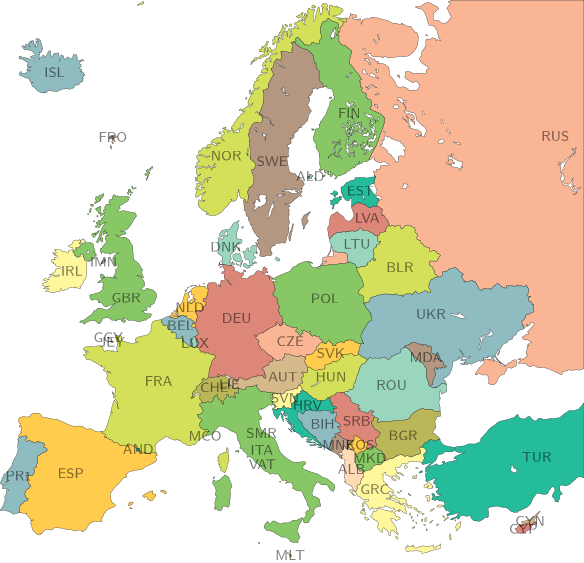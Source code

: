 <?xml version="1.0"?>
<!DOCTYPE ipe SYSTEM "ipe.dtd">
<ipe version="70218" creator="Ipe 7.2.24">
<info created="D:20220706144132" modified="D:20220822141304"/>
<preamble>\renewcommand{\familydefault}{\sfdefault}</preamble>
<ipestyle name="basic">
<symbol name="arrow/arc(spx)">
<path stroke="sym-stroke" fill="sym-stroke" pen="sym-pen">
0 0 m
-1 0.333 l
-1 -0.333 l
h
</path>
</symbol>
<symbol name="arrow/farc(spx)">
<path stroke="sym-stroke" fill="white" pen="sym-pen">
0 0 m
-1 0.333 l
-1 -0.333 l
h
</path>
</symbol>
<symbol name="arrow/ptarc(spx)">
<path stroke="sym-stroke" fill="sym-stroke" pen="sym-pen">
0 0 m
-1 0.333 l
-0.8 0 l
-1 -0.333 l
h
</path>
</symbol>
<symbol name="arrow/fptarc(spx)">
<path stroke="sym-stroke" fill="white" pen="sym-pen">
0 0 m
-1 0.333 l
-0.8 0 l
-1 -0.333 l
h
</path>
</symbol>
<symbol name="mark/circle(sx)" transformations="translations">
<path fill="sym-stroke">
0.6 0 0 0.6 0 0 e
0.4 0 0 0.4 0 0 e
</path>
</symbol>
<symbol name="mark/disk(sx)" transformations="translations">
<path fill="sym-stroke">
0.6 0 0 0.6 0 0 e
</path>
</symbol>
<symbol name="mark/fdisk(sfx)" transformations="translations">
<group>
<path fill="sym-fill">
0.5 0 0 0.5 0 0 e
</path>
<path fill="sym-stroke" fillrule="eofill">
0.6 0 0 0.6 0 0 e
0.4 0 0 0.4 0 0 e
</path>
</group>
</symbol>
<symbol name="mark/box(sx)" transformations="translations">
<path fill="sym-stroke" fillrule="eofill">
-0.6 -0.6 m
0.6 -0.6 l
0.6 0.6 l
-0.6 0.6 l
h
-0.4 -0.4 m
0.4 -0.4 l
0.4 0.4 l
-0.4 0.4 l
h
</path>
</symbol>
<symbol name="mark/square(sx)" transformations="translations">
<path fill="sym-stroke">
-0.6 -0.6 m
0.6 -0.6 l
0.6 0.6 l
-0.6 0.6 l
h
</path>
</symbol>
<symbol name="mark/fsquare(sfx)" transformations="translations">
<group>
<path fill="sym-fill">
-0.5 -0.5 m
0.5 -0.5 l
0.5 0.5 l
-0.5 0.5 l
h
</path>
<path fill="sym-stroke" fillrule="eofill">
-0.6 -0.6 m
0.6 -0.6 l
0.6 0.6 l
-0.6 0.6 l
h
-0.4 -0.4 m
0.4 -0.4 l
0.4 0.4 l
-0.4 0.4 l
h
</path>
</group>
</symbol>
<symbol name="mark/cross(sx)" transformations="translations">
<group>
<path fill="sym-stroke">
-0.43 -0.57 m
0.57 0.43 l
0.43 0.57 l
-0.57 -0.43 l
h
</path>
<path fill="sym-stroke">
-0.43 0.57 m
0.57 -0.43 l
0.43 -0.57 l
-0.57 0.43 l
h
</path>
</group>
</symbol>
<symbol name="arrow/fnormal(spx)">
<path stroke="sym-stroke" fill="white" pen="sym-pen">
0 0 m
-1 0.333 l
-1 -0.333 l
h
</path>
</symbol>
<symbol name="arrow/pointed(spx)">
<path stroke="sym-stroke" fill="sym-stroke" pen="sym-pen">
0 0 m
-1 0.333 l
-0.8 0 l
-1 -0.333 l
h
</path>
</symbol>
<symbol name="arrow/fpointed(spx)">
<path stroke="sym-stroke" fill="white" pen="sym-pen">
0 0 m
-1 0.333 l
-0.8 0 l
-1 -0.333 l
h
</path>
</symbol>
<symbol name="arrow/linear(spx)">
<path stroke="sym-stroke" pen="sym-pen">
-1 0.333 m
0 0 l
-1 -0.333 l
</path>
</symbol>
<symbol name="arrow/fdouble(spx)">
<path stroke="sym-stroke" fill="white" pen="sym-pen">
0 0 m
-1 0.333 l
-1 -0.333 l
h
-1 0 m
-2 0.333 l
-2 -0.333 l
h
</path>
</symbol>
<symbol name="arrow/double(spx)">
<path stroke="sym-stroke" fill="sym-stroke" pen="sym-pen">
0 0 m
-1 0.333 l
-1 -0.333 l
h
-1 0 m
-2 0.333 l
-2 -0.333 l
h
</path>
</symbol>
<symbol name="arrow/mid-normal(spx)">
<path stroke="sym-stroke" fill="sym-stroke" pen="sym-pen">
0.5 0 m
-0.5 0.333 l
-0.5 -0.333 l
h
</path>
</symbol>
<symbol name="arrow/mid-fnormal(spx)">
<path stroke="sym-stroke" fill="white" pen="sym-pen">
0.5 0 m
-0.5 0.333 l
-0.5 -0.333 l
h
</path>
</symbol>
<symbol name="arrow/mid-pointed(spx)">
<path stroke="sym-stroke" fill="sym-stroke" pen="sym-pen">
0.5 0 m
-0.5 0.333 l
-0.3 0 l
-0.5 -0.333 l
h
</path>
</symbol>
<symbol name="arrow/mid-fpointed(spx)">
<path stroke="sym-stroke" fill="white" pen="sym-pen">
0.5 0 m
-0.5 0.333 l
-0.3 0 l
-0.5 -0.333 l
h
</path>
</symbol>
<symbol name="arrow/mid-double(spx)">
<path stroke="sym-stroke" fill="sym-stroke" pen="sym-pen">
1 0 m
0 0.333 l
0 -0.333 l
h
0 0 m
-1 0.333 l
-1 -0.333 l
h
</path>
</symbol>
<symbol name="arrow/mid-fdouble(spx)">
<path stroke="sym-stroke" fill="white" pen="sym-pen">
1 0 m
0 0.333 l
0 -0.333 l
h
0 0 m
-1 0.333 l
-1 -0.333 l
h
</path>
</symbol>
<anglesize name="22.5 deg" value="22.5"/>
<anglesize name="30 deg" value="30"/>
<anglesize name="45 deg" value="45"/>
<anglesize name="60 deg" value="60"/>
<anglesize name="90 deg" value="90"/>
<arrowsize name="large" value="10"/>
<arrowsize name="small" value="5"/>
<arrowsize name="tiny" value="3"/>
<color name="blue" value="0 0 1"/>
<color name="brown" value="0.647 0.165 0.165"/>
<color name="darkblue" value="0 0 0.545"/>
<color name="darkcyan" value="0 0.545 0.545"/>
<color name="darkgray" value="0.663"/>
<color name="darkgreen" value="0 0.392 0"/>
<color name="darkmagenta" value="0.545 0 0.545"/>
<color name="darkorange" value="1 0.549 0"/>
<color name="darkred" value="0.545 0 0"/>
<color name="gold" value="1 0.843 0"/>
<color name="gray" value="0.745"/>
<color name="green" value="0 1 0"/>
<color name="lightblue" value="0.678 0.847 0.902"/>
<color name="lightcyan" value="0.878 1 1"/>
<color name="lightgray" value="0.827"/>
<color name="lightgreen" value="0.565 0.933 0.565"/>
<color name="lightyellow" value="1 1 0.878"/>
<color name="navy" value="0 0 0.502"/>
<color name="orange" value="1 0.647 0"/>
<color name="pink" value="1 0.753 0.796"/>
<color name="purple" value="0.627 0.125 0.941"/>
<color name="red" value="1 0 0"/>
<color name="seagreen" value="0.18 0.545 0.341"/>
<color name="turquoise" value="0.251 0.878 0.816"/>
<color name="violet" value="0.933 0.51 0.933"/>
<color name="yellow" value="1 1 0"/>
<dashstyle name="dash dot dotted" value="[4 2 1 2 1 2] 0"/>
<dashstyle name="dash dotted" value="[4 2 1 2] 0"/>
<dashstyle name="dashed" value="[4] 0"/>
<dashstyle name="dotted" value="[1 3] 0"/>
<gridsize name="10 pts (~3.5 mm)" value="10"/>
<gridsize name="14 pts (~5 mm)" value="14"/>
<gridsize name="16 pts (~6 mm)" value="16"/>
<gridsize name="20 pts (~7 mm)" value="20"/>
<gridsize name="28 pts (~10 mm)" value="28"/>
<gridsize name="32 pts (~12 mm)" value="32"/>
<gridsize name="4 pts" value="4"/>
<gridsize name="56 pts (~20 mm)" value="56"/>
<gridsize name="8 pts (~3 mm)" value="8"/>
<opacity name="10%" value="0.1"/>
<opacity name="30%" value="0.3"/>
<opacity name="50%" value="0.5"/>
<opacity name="75%" value="0.75"/>
<pen name="fat" value="1.2"/>
<pen name="heavier" value="0.8"/>
<pen name="ultrafat" value="2"/>
<symbolsize name="large" value="5"/>
<symbolsize name="small" value="2"/>
<symbolsize name="tiny" value="1.1"/>
<textsize name="Huge" value="\Huge"/>
<textsize name="LARGE" value="\LARGE"/>
<textsize name="Large" value="\Large"/>
<textsize name="footnote" value="\footnotesize"/>
<textsize name="huge" value="\huge"/>
<textsize name="large" value="\large"/>
<textsize name="small" value="\small"/>
<textsize name="tiny" value="\tiny"/>
<textstyle name="center" begin="\begin{center}" end="\end{center}"/>
<textstyle name="item" begin="\begin{itemize}\item{}" end="\end{itemize}"/>
<textstyle name="itemize" begin="\begin{itemize}" end="\end{itemize}"/>
<tiling name="falling" angle="-60" step="4" width="1"/>
<tiling name="rising" angle="30" step="4" width="1"/>
</ipestyle>
<ipestyle name="bettinacolors">
<color name="Bettina blue" value="0 0.4 0.796"/>
<color name="Bettina green" value="0.282 0.557 0"/>
<color name="Bettina red" value="0.836 0 0"/>
<color name="Bettina yellow" value="1 0.604 0"/>
</ipestyle>
<ipestyle name="tuecolors">
<color name="TUe aqua" value="0 0.675 0.51"/>
<color name="TUe blue" value="0 0.4 0.8"/>
<color name="TUe cyan" value="0 0.635 0.871"/>
<color name="TUe darkblue" value="0.063 0.063 0.451"/>
<color name="TUe darkpink" value="0.839 0 0.482"/>
<color name="TUe darkred" value="0.839 0 0.29"/>
<color name="TUe green" value="0.518 0.824 0"/>
<color name="TUe lime" value="0.808 0.875 0"/>
<color name="TUe marine" value="0 0.573 0.71"/>
<color name="TUe orange" value="1 0.604 0"/>
<color name="TUe purple" value="0.678 0.125 0.678"/>
<color name="TUe red" value="0.967 0.192 0.192"/>
<color name="TUe yellow" value="1 0.867 0"/>
</ipestyle>
<ipestyle name="extendedcolors">
<color name="CART 1" value="0.145 0.737 0.612"/>
<color name="CART 10" value="0.996 0.965 0.608"/>
<color name="CART 11" value="0.996 0.859 0.706"/>
<color name="CART 12" value="0.98 0.714 0.58"/>
<color name="CART 13" value="1 0.8 0.302"/>
<color name="CART 2" value="0.533 0.78 0.396"/>
<color name="CART 3" value="0.561 0.737 0.757"/>
<color name="CART 4" value="0.604 0.839 0.741"/>
<color name="CART 5" value="0.706 0.592 0.506"/>
<color name="CART 6" value="0.733 0.718 0.349"/>
<color name="CART 7" value="0.831 0.878 0.353"/>
<color name="CART 8" value="0.835 0.725 0.541"/>
<color name="CART 9" value="0.867 0.529 0.475"/>
<color name="CB brown" value="0.694 0.349 0.157"/>
<color name="CB dark blue" value="0.121 0.47 0.705"/>
<color name="CB dark green" value="0.2 0.627 0.172"/>
<color name="CB dark orange" value="1 0.498 0"/>
<color name="CB dark purple" value="0.415 0.239 0.603"/>
<color name="CB dark red" value="0.89 0.102 0.109"/>
<color name="CB light blue" value="0.651 0.807 0.89"/>
<color name="CB light green" value="0.698 0.874 0.541"/>
<color name="CB light orange" value="0.992 0.749 0.435"/>
<color name="CB light purple" value="0.792 0.698 0.839"/>
<color name="CB light red" value="0.984 0.603 0.6"/>
<color name="CB yellow" value="1 1 0.6"/>
<color name="Gray 0.0" value="0"/>
<color name="Gray 0.1" value="0.1"/>
<color name="Gray 0.2" value="0.2"/>
<color name="Gray 0.3" value="0.3"/>
<color name="Gray 0.4" value="0.4"/>
<color name="Gray 0.5" value="0.5"/>
<color name="Gray 0.6" value="0.6"/>
<color name="Gray 0.7" value="0.7"/>
<color name="Gray 0.8" value="0.8"/>
<color name="Gray 0.9" value="0.9"/>
<color name="Gray 1.0" value="1"/>
<dashstyle name="W dashed fat" value="[3 5.1] 0"/>
<dashstyle name="W dashed heavier" value="[2 3] 0"/>
<dashstyle name="W dashed normal" value="[1 1.7] 0"/>
<dashstyle name="W dashed ultrafat" value="[5 8.5] 0"/>
<dashstyle name="W dot fat" value="[0.01 2.4] 0"/>
<dashstyle name="W dot heavier" value="[0.01 1.6] 0"/>
<dashstyle name="W dot normal" value="[0.01 0.8] 0"/>
<dashstyle name="W dot ultrafat" value="[0.01 4] 0"/>
</ipestyle>
<ipestyle name="pptcolors">
<color name="PPT blue" value="0 0.459 0.965"/>
<color name="PPT gray" value="0.647"/>
<color name="PPT green" value="0 0.69 0.314"/>
<color name="PPT purple" value="0.439 0.188 0.627"/>
<color name="PPT red" value="0.753 0 0"/>
<color name="PPT yellow" value="1 0.753 0"/>
</ipestyle>
<ipestyle name="arrows">
<symbol name="arrow/circle(spx)" transformations="translations">
<path stroke="sym-stroke" pen="sym-pen">
0.5 0 0 0.5 0 0 e
</path>
</symbol>
<symbol name="arrow/disk(spx)" transformations="translations">
<group>
<path fill="sym-stroke">
0.5 0 0 0.5 0 0 e
</path>
<path stroke="sym-stroke" pen="sym-pen">
0.5 0 0 0.5 0 0 e
</path>
</group>
</symbol>
<symbol name="arrow/fdisk(spx)" transformations="translations">
<group>
<path fill="white">
0.5 0 0 0.5 0 0 e
</path>
<path stroke="sym-stroke" pen="sym-pen">
0.5 0 0 0.5 0 0 e
</path>
</group>
</symbol>
<symbol name="arrow/box(spx)" transformations="translations">
<path stroke="sym-stroke" pen="sym-pen">
-0.5 -0.5 m
0.5 -0.5 l
0.5 0.5 l
-0.5 0.5 l
h
</path>
</symbol>
<symbol name="arrow/square(spx)" transformations="translations">
<path fill="sym-stroke">
-0.5 -0.5 m
0.5 -0.5 l
0.5 0.5 l
-0.5 0.5 l
h
</path>
</symbol>
<symbol name="arrow/fsquare(spx)" transformations="translations">
<group>
<path fill="white">
-0.5 -0.5 m
0.5 -0.5 l
0.5 0.5 l
-0.5 0.5 l
h
</path>
<path stroke="sym-stroke" pen="sym-pen">
-0.5 -0.5 m
0.5 -0.5 l
0.5 0.5 l
-0.5 0.5 l
h
</path>
</group>
</symbol>
<symbol name="arrow/cross(spx)" transformations="translations">
<group>
<path stroke="sym-stroke" pen="sym-pen">
-0.5 -0.5 m
0.5 0.5 l
h
</path>
<path stroke="sym-stroke" pen="sym-pen">
-0.5 0.5 m
0.5 -0.5 l
h
</path>
</group>
</symbol>
<symbol name="arrow/whiskers(spx)" transformations="translations">
<path stroke="sym-stroke" pen="sym-pen">
0 -0.5 m
0 0.5 l
h
</path>
</symbol>
</ipestyle>
<ipestyle name="grids">
<anglesize name="10 deg" value="10"/>
<anglesize name="22.5 deg" value="22.5"/>
<anglesize name="30 deg" value="30"/>
<anglesize name="45 deg" value="45"/>
<anglesize name="5 deg" value="5"/>
<anglesize name="60 deg" value="60"/>
<anglesize name="90 deg" value="90"/>
<gridsize name="1 pt" value="1"/>
<gridsize name="10 pts (~3.5 mm)" value="10"/>
<gridsize name="14 pts (~5 mm)" value="14"/>
<gridsize name="16 pts (~6 mm)" value="16"/>
<gridsize name="2 pts" value="2"/>
<gridsize name="20 pts (~7 mm)" value="20"/>
<gridsize name="28 pts (~10 mm)" value="28"/>
<gridsize name="32 pts (~12 mm)" value="32"/>
<gridsize name="4 pts" value="4"/>
<gridsize name="56 pts (~20 mm)" value="56"/>
<gridsize name="8 pts (~3 mm)" value="8"/>
</ipestyle>
<ipestyle name="sizes">
<arrowsize name="large" value="10"/>
<arrowsize name="small" value="5"/>
<arrowsize name="tiny" value="3"/>
<pen name="1" value="1"/>
<pen name="10" value="10"/>
<pen name="2" value="2"/>
<pen name="3" value="3"/>
<pen name="4" value="4"/>
<pen name="5" value="5"/>
<pen name="6" value="6"/>
<pen name="7" value="7"/>
<pen name="8" value="8"/>
<pen name="9" value="9"/>
<pen name="fat" value="1.2"/>
<pen name="heavier" value="0.8"/>
<pen name="ultrafat" value="2"/>
<symbolsize name="1" value="1"/>
<symbolsize name="10" value="10"/>
<symbolsize name="2" value="2"/>
<symbolsize name="3" value="3"/>
<symbolsize name="4" value="4"/>
<symbolsize name="5" value="5"/>
<symbolsize name="6" value="6"/>
<symbolsize name="7" value="7"/>
<symbolsize name="8" value="8"/>
<symbolsize name="9" value="9"/>
<symbolsize name="large" value="5"/>
<symbolsize name="small" value="2"/>
<symbolsize name="tiny" value="1.1"/>
</ipestyle>
<ipestyle name="text">
<textsize name="Huge" value="\Huge"/>
<textsize name="LARGE" value="\LARGE"/>
<textsize name="Large" value="\Large"/>
<textsize name="footnote" value="\footnotesize"/>
<textsize name="huge" value="\huge"/>
<textsize name="large" value="\large"/>
<textsize name="small" value="\small"/>
<textsize name="tiny" value="\tiny"/>
<textstyle name="center" begin="\begin{center}" end="\end{center}"/>
<textstyle name="item" begin="\begin{itemize}\item{}" end="\end{itemize}"/>
<textstyle name="itemize" begin="\begin{itemize}" end="\end{itemize}"/>
</ipestyle>
<ipestyle name="transparency">
<opacity name="10%" value="0.1"/>
<opacity name="20%" value="0.2"/>
<opacity name="30%" value="0.3"/>
<opacity name="40%" value="0.4"/>
<opacity name="50%" value="0.5"/>
<opacity name="60%" value="0.6"/>
<opacity name="70%" value="0.7"/>
<opacity name="80%" value="0.8"/>
<opacity name="90%" value="0.9"/>
</ipestyle>
<ipestyle name="trimmed">
<symbol name="arrow/arc(spx)">
<path stroke="sym-stroke" fill="sym-stroke" pen="sym-pen">
0 0 m
-1 0.333 l
-1 -0.333 l
h
</path>
</symbol>
<symbol name="arrow/farc(spx)">
<path stroke="sym-stroke" fill="white" pen="sym-pen">
0 0 m
-1 0.333 l
-1 -0.333 l
h
</path>
</symbol>
<symbol name="arrow/ptarc(spx)">
<path stroke="sym-stroke" fill="sym-stroke" pen="sym-pen">
0 0 m
-1 0.333 l
-0.8 0 l
-1 -0.333 l
h
</path>
</symbol>
<symbol name="arrow/fptarc(spx)">
<path stroke="sym-stroke" fill="white" pen="sym-pen">
0 0 m
-1 0.333 l
-0.8 0 l
-1 -0.333 l
h
</path>
</symbol>
<symbol name="mark/circle(sx)" transformations="translations">
<path fill="sym-stroke">
0.6 0 0 0.6 0 0 e
0.4 0 0 0.4 0 0 e
</path>
</symbol>
<symbol name="mark/disk(sx)" transformations="translations">
<path fill="sym-stroke">
0.6 0 0 0.6 0 0 e
</path>
</symbol>
<symbol name="mark/fdisk(sfx)" transformations="translations">
<group>
<path fill="sym-fill">
0.5 0 0 0.5 0 0 e
</path>
<path fill="sym-stroke" fillrule="eofill">
0.6 0 0 0.6 0 0 e
0.4 0 0 0.4 0 0 e
</path>
</group>
</symbol>
<symbol name="mark/box(sx)" transformations="translations">
<path fill="sym-stroke" fillrule="eofill">
-0.6 -0.6 m
0.6 -0.6 l
0.6 0.6 l
-0.6 0.6 l
h
-0.4 -0.4 m
0.4 -0.4 l
0.4 0.4 l
-0.4 0.4 l
h
</path>
</symbol>
<symbol name="mark/square(sx)" transformations="translations">
<path fill="sym-stroke">
-0.6 -0.6 m
0.6 -0.6 l
0.6 0.6 l
-0.6 0.6 l
h
</path>
</symbol>
<symbol name="mark/fsquare(sfx)" transformations="translations">
<group>
<path fill="sym-fill">
-0.5 -0.5 m
0.5 -0.5 l
0.5 0.5 l
-0.5 0.5 l
h
</path>
<path fill="sym-stroke" fillrule="eofill">
-0.6 -0.6 m
0.6 -0.6 l
0.6 0.6 l
-0.6 0.6 l
h
-0.4 -0.4 m
0.4 -0.4 l
0.4 0.4 l
-0.4 0.4 l
h
</path>
</group>
</symbol>
<symbol name="mark/cross(sx)" transformations="translations">
<group>
<path fill="sym-stroke">
-0.43 -0.57 m
0.57 0.43 l
0.43 0.57 l
-0.57 -0.43 l
h
</path>
<path fill="sym-stroke">
-0.43 0.57 m
0.57 -0.43 l
0.43 -0.57 l
-0.57 0.43 l
h
</path>
</group>
</symbol>
<symbol name="arrow/fnormal(spx)">
<path stroke="sym-stroke" fill="white" pen="sym-pen">
0 0 m
-1 0.333 l
-1 -0.333 l
h
</path>
</symbol>
<symbol name="arrow/pointed(spx)">
<path stroke="sym-stroke" fill="sym-stroke" pen="sym-pen">
0 0 m
-1 0.333 l
-0.8 0 l
-1 -0.333 l
h
</path>
</symbol>
<symbol name="arrow/fpointed(spx)">
<path stroke="sym-stroke" fill="white" pen="sym-pen">
0 0 m
-1 0.333 l
-0.8 0 l
-1 -0.333 l
h
</path>
</symbol>
<symbol name="arrow/linear(spx)">
<path stroke="sym-stroke" pen="sym-pen">
-1 0.333 m
0 0 l
-1 -0.333 l
</path>
</symbol>
<symbol name="arrow/fdouble(spx)">
<path stroke="sym-stroke" fill="white" pen="sym-pen">
0 0 m
-1 0.333 l
-1 -0.333 l
h
-1 0 m
-2 0.333 l
-2 -0.333 l
h
</path>
</symbol>
<symbol name="arrow/double(spx)">
<path stroke="sym-stroke" fill="sym-stroke" pen="sym-pen">
0 0 m
-1 0.333 l
-1 -0.333 l
h
-1 0 m
-2 0.333 l
-2 -0.333 l
h
</path>
</symbol>
<tiling name="falling" angle="-60" step="4" width="1"/>
<tiling name="rising" angle="30" step="4" width="1"/>
</ipestyle>
<page>
<layer name="alpha"/>
<view layers="alpha" active="alpha"/>
<path layer="alpha" stroke="0" fill="CART 12" pen="0.1">
421.884 283.068 m
420.392 282.528 l
419.831 282.622 l
419.333 282.746 l
418.238 282.502 l
417.628 282.496 l
416.983 282.586 l
416.306 282.616 l
415.878 282.292 l
415.165 282.167 l
414.403 281.999 l
414.196 281.807 l
414.113 281.355 l
414.079 280.943 l
413.584 281.053 l
411.749 281.82 l
410.717 282.412 l
407.689 283.518 l
407.331 283.551 l
406.032 283.362 l
405.465 283.405 l
403.715 284.385 l
403.251 283.975 l
402.747 283.833 l
402.417 283.85 l
402.034 283.94 l
401.717 284.135 l
401.245 284.651 l
400.828 284.89 l
399.693 285.037 l
398.514 284.927 l
398.383 285.025 l
398.288 285.194 l
399.09 285.897 l
399.266 286.192 l
398.698 286.275 l
398.503 286.25 l
398.309 286.317 l
398.504 286.619 l
398.733 286.81 l
399.222 286.738 l
399.831 286.489 l
400.289 286.483 l
400.399 286.758 l
401.658 287.652 l
401.649 287.965 l
401.531 288.272 l
401.4 288.207 l
401.286 288.242 l
401.169 288.587 l
401.2 289.138 l
401.532 290.147 l
401.464 291.34 l
401.662 291.698 l
401.935 291.623 l
402.014 291.37 l
402.118 291.2 l
402.173 291.633 l
402.171 292.189 l
402.625 292.377 l
402.97 292.426 l
403.275 292.615 l
402.344 293.15 l
401.2 293.606 l
400.868 293.402 l
400.596 293.435 l
399.979 293.946 l
399.622 294.431 l
399.982 294.561 l
400.368 294.621 l
400.896 295.275 l
401.123 295.431 l
401.567 295.474 l
402.149 295.625 l
401.965 295.965 l
401.629 296.316 l
402.178 296.907 l
402.704 297.328 l
403.594 298.416 l
404.05 298.736 l
404.058 298.903 l
404 299.091 l
403.635 299.507 l
403.322 299.797 l
402.721 299.563 l
402.591 298.92 l
401.755 298.377 l
401.34 298.243 l
401.533 298.699 l
401.802 298.955 l
401.838 299.127 l
401.245 298.743 l
401.054 298.278 l
400.284 297.452 l
400.165 297.671 l
400.07 297.872 l
400.063 298.096 l
400.167 298.286 l
400.176 298.423 l
400.141 298.515 l
399.98 298.517 l
399.848 298.516 l
399.776 298.634 l
399.77 298.764 l
399.814 298.97 l
399.789 299.173 l
399.654 299.546 l
399.591 300.003 l
399.769 300.384 l
400.233 300.651 l
400.589 301.063 l
400.759 301.427 l
400.858 302.217 l
401.087 302.423 l
401.639 302.616 l
402.006 302.704 l
402.806 303.024 l
403.7 303.456 l
403.955 303.589 l
404.009 303.874 l
403.835 304.269 l
403.812 304.694 l
403.766 305.489 l
403.872 305.963 l
403.794 306.119 l
403.633 306.128 l
403.444 306.085 l
403.35 306.132 l
403.295 306.286 l
403.368 306.493 l
403.217 306.787 l
402.992 307.088 l
402.793 307.359 l
402.495 307.408 l
402.049 307.332 l
401.982 307.739 l
401.931 308.188 l
402.01 308.484 l
402.077 308.671 l
402.478 308.762 l
402.716 308.95 l
402.747 309.054 l
402.635 309.185 l
402.161 309.139 l
401.715 309.168 l
401.46 309.333 l
401.292 309.556 l
401.471 309.81 l
401.843 310.142 l
401.986 310.609 l
402.141 311.111 l
402.156 311.433 l
402.098 311.75 l
401.956 312.066 l
401.594 312.291 l
401.45 312.63 l
401.471 312.92 l
401.349 313.076 l
401.142 313.106 l
400.92 312.971 l
400.703 312.734 l
400.378 312.617 l
399.703 312.804 l
399 312.972 l
398.685 312.852 l
398.446 312.819 l
398.174 312.946 l
397.953 313.164 l
397.783 313.23 l
397.617 313.073 l
397.382 312.829 l
397.01 312.71 l
396.42 312.823 l
395.853 313.002 l
395.535 312.88 l
395.185 312.791 l
394.37 312.989 l
394.209 312.917 l
394.161 312.739 l
394.259 312.349 l
394.238 312.248 l
394.149 312.141 l
393.95 312.012 l
393.541 312.113 l
392.435 312.542 l
391.894 312.964 l
391.663 313.337 l
391.299 313.486 l
390.898 313.753 l
390.625 313.682 l
390.382 313.448 l
390.177 313.16 l
390.065 313.059 l
389.621 312.812 l
388.962 312.267 l
388.845 311.947 l
388.665 311.654 l
388.417 311.712 l
388.13 311.876 l
387.667 311.797 l
387.491 311.631 l
387.224 311.717 l
386.937 311.945 l
386.618 312.068 l
386.238 311.991 l
385.817 311.937 l
385.567 311.656 l
385.276 311.19 l
384.96 311.208 l
384.674 311.529 l
384.448 311.564 l
384.044 311.892 l
383.843 312.245 l
383.85 312.434 l
383.868 312.679 l
383.782 312.92 l
383.632 313.103 l
383.461 313.227 l
383.14 313.739 l
382.951 313.943 l
382.863 314.131 l
382.882 314.343 l
382.764 314.436 l
382.619 314.4 l
382.393 314.3 l
382.23 314.343 l
381.978 314.608 l
381.792 314.898 l
381.656 314.984 l
381.419 314.888 l
381.045 314.679 l
380.729 314.447 l
380.567 314.406 l
380.198 314.458 l
379.725 314.493 l
378.873 314.233 l
378.786 314.271 l
378.794 314.402 l
378.902 314.646 l
378.831 314.791 l
378.642 314.862 l
378.463 315.136 l
378.355 315.48 l
378.201 315.84 l
377.927 316.066 l
377.759 316.227 l
377.715 316.415 l
378.073 316.618 l
378.482 316.905 l
378.512 317.065 l
378.425 317.265 l
377.143 318 l
376.509 318.826 l
376.037 319.229 l
375.59 319.456 l
375.27 319.519 l
374.902 319.321 l
374.383 319.151 l
373.82 319.078 l
373.398 318.86 l
372.746 318.147 l
372.452 318.028 l
371.888 318 l
371.394 318.013 l
371.163 317.931 l
371.042 317.819 l
370.989 317.668 l
370.997 316.74 l
370.835 316.506 l
370.583 316.236 l
370.33 316.123 l
370.107 316.062 l
369.748 316.092 l
369.398 316.15 l
369.333 316.139 l
369.277 316.267 l
368.9 316.706 l
368.7 316.887 l
368.506 316.96 l
368.383 317.083 l
368.194 317.691 l
368.048 318.27 l
368.123 318.374 l
367.692 318.749 l
367.563 319.095 l
367.65 319.313 l
367.609 319.464 l
367.45 319.643 l
367.05 319.892 l
366.646 320.188 l
366.369 320.434 l
366.21 320.542 l
366.279 320.822 l
366.347 321.3 l
366.348 321.569 l
366.423 321.658 l
366.873 321.835 l
367.209 321.93 l
367.488 321.919 l
367.645 321.749 l
367.942 321.603 l
368.623 321.72 l
368.894 321.816 l
369.176 322.125 l
369.59 322.742 l
369.623 323.105 l
369.893 323.44 l
370.073 323.596 l
370.248 323.698 l
370.206 323.891 l
370.11 324.143 l
369.996 324.274 l
369.147 324.58 l
369.007 324.725 l
368.887 324.91 l
368.906 325.129 l
368.835 325.339 l
367.904 325.559 l
367.228 325.436 l
366.702 325.241 l
366.463 325.274 l
366.478 325.54 l
366.475 326.01 l
366.403 326.373 l
366.316 326.522 l
366.168 326.623 l
365.568 326.76 l
364.731 326.997 l
364.249 327.41 l
363.919 327.894 l
363.63 328.166 l
363.228 328.27 l
363.208 328.413 l
363.279 328.983 l
363.247 329.058 l
363.114 329.153 l
362.616 329.279 l
361.906 329.577 l
361.845 329.691 l
361.797 329.998 l
361.787 330.311 l
361.858 330.483 l
362.017 331.173 l
361.956 331.373 l
361.817 331.622 l
361.43 332.008 l
361.149 332.246 l
361.091 332.394 l
361.085 332.529 l
361.159 332.727 l
361.215 332.961 l
361.031 333.653 l
360.952 333.891 l
360.834 334.01 l
360.737 334.046 l
360.582 333.961 l
360.311 334.003 l
360.079 334.128 l
359.951 334.153 l
359.78 334.301 l
359.336 334.57 l
359.249 334.649 l
358.49 334.767 l
357.933 334.554 l
357.603 334.511 l
357.457 334.394 l
357.342 334.144 l
357.141 333.943 l
356.964 333.889 l
356.829 333.742 l
356.486 333.259 l
356.216 333.418 l
355.946 333.688 l
355.928 333.976 l
355.932 334.246 l
355.879 334.412 l
355.775 334.537 l
355.455 334.617 l
354.789 334.743 l
354.622 334.701 l
354.399 334.526 l
354.03 334.081 l
353.849 334.106 l
353.629 334.321 l
353.38 334.597 l
353.118 334.701 l
352.652 334.561 l
352.611 334.536 l
352.433 334.292 l
352.332 334.285 l
351.798 334.648 l
351.806 334.925 l
351.791 335.325 l
351.681 335.616 l
351.511 335.983 l
351.16 336.607 l
351.086 336.79 l
350.725 337.01 l
350.613 337.243 l
350.382 337.521 l
350.183 337.685 l
350.033 338.127 l
349.895 338.26 l
349.75 338.302 l
349.341 338.06 l
349.29 338.061 l
349.314 338.831 l
349.224 339.25 l
349.243 339.719 l
349.349 339.929 l
349.356 340.09 l
349.304 340.384 l
349.21 340.623 l
349.084 340.727 l
348.651 340.912 l
348.175 341.147 l
347.985 341.551 l
347.843 341.606 l
347.496 341.543 l
347.472 341.665 l
347.436 342.015 l
347.442 342.328 l
347.626 342.71 l
347.636 342.938 l
347.665 343.149 l
348.211 343.527 l
348.257 343.63 l
348.242 343.706 l
348.195 343.772 l
348.03 343.853 l
347.85 343.975 l
347.654 344.382 l
347.648 344.392 l
347.745 344.432 l
348.14 344.37 l
348.442 344.141 l
348.448 344.046 l
348.585 343.939 l
348.857 343.85 l
349.183 343.888 l
349.296 344.232 l
349.151 344.542 l
348.9 344.88 l
348.42 345.264 l
348.054 345.406 l
347.639 345.246 l
347.276 345.213 l
347.153 345.414 l
347.073 345.639 l
347.064 345.919 l
347.354 346.706 l
347.472 346.833 l
347.48 347.055 l
347.336 347.517 l
346.663 349.31 l
346.384 349.628 l
346.341 349.631 l
346.487 350.072 l
346.537 350.896 l
346.546 351.389 l
346.629 351.523 l
346.837 351.604 l
346.881 351.766 l
346.9 351.86 l
347.062 351.985 l
347.1 352.093 l
347.008 352.234 l
346.75 352.456 l
346.559 352.585 l
346.597 352.998 l
346.411 353.488 l
346.209 353.883 l
346.245 354.22 l
346.436 354.299 l
346.748 354.024 l
347.127 353.939 l
347.306 354.227 l
347.267 354.68 l
347.387 354.917 l
347.666 354.81 l
348.071 354.854 l
348.385 354.97 l
348.575 355.12 l
348.627 355.286 l
348.64 355.561 l
348.724 355.929 l
348.846 356.188 l
350.314 356.347 l
351.659 356.26 l
351.7 356.451 l
351.656 356.746 l
351.28 356.901 l
351.02 356.963 l
350.587 357.388 l
350.065 357.67 l
349.652 357.589 l
349.164 357.3 l
348.338 357.158 l
347.438 357.722 l
346.921 357.834 l
346.436 358.326 l
346.268 358.612 l
346.688 358.445 l
346.656 358.733 l
346.579 359.106 l
346.324 359.278 l
346.115 359.364 l
345.396 358.557 l
344.437 358.105 l
345.062 359.479 l
345.504 360.471 l
345.594 360.626 l
345.827 360.924 l
346.008 361.22 l
346.12 361.574 l
346.606 362.348 l
347.085 363.171 l
347.452 364.184 l
347.595 364.511 l
347.791 364.874 l
348.136 365.937 l
348.254 366.239 l
348.653 367.567 l
348.91 368.248 l
349.023 368.629 l
349.601 369.954 l
349.942 370.983 l
350.03 371.518 l
350.046 372.249 l
350.028 372.739 l
350.065 373.393 l
350.006 373.587 l
349.88 373.744 l
349.612 373.966 l
349.263 374.209 l
348.917 374.532 l
348.639 374.834 l
347.983 375.17 l
347.017 375.554 l
346.304 375.843 l
345.127 376.568 l
344.898 376.769 l
344.907 376.842 l
345.298 377.285 l
345.532 378.197 l
345.613 378.648 l
345.566 378.965 l
345.46 379.305 l
345.325 379.608 l
345.201 379.783 l
344.897 379.958 l
344.1 380.206 l
343.815 380.571 l
343.551 380.964 l
343.491 381.141 l
343.651 381.695 l
343.591 381.93 l
343.478 382.155 l
343.338 382.302 l
342.611 382.316 l
342.356 382.482 l
342.099 382.79 l
341.929 383.07 l
341.865 383.246 l
341.851 383.46 l
342.003 383.742 l
342.161 383.949 l
342.135 384.157 l
342.065 384.37 l
341.997 384.463 l
341.559 384.446 l
341.502 384.492 l
341.468 384.563 l
341.461 384.658 l
341.559 385.103 l
341.358 385.837 l
341.399 386.403 l
341.076 386.632 l
341.077 386.69 l
341.377 386.948 l
341.688 387.082 l
341.815 387.184 l
341.754 387.425 l
341.617 387.735 l
340.881 388.891 l
340.692 389.231 l
340.329 389.623 l
340.052 389.877 l
339.874 390.064 l
339.565 390.442 l
339.325 390.853 l
338.998 391.294 l
338.657 391.688 l
338.36 392.057 l
337.68 392.752 l
337.553 392.962 l
337.496 393.168 l
337.466 393.396 l
337.585 394.157 l
337.71 394.801 l
337.885 395.565 l
338.078 396.214 l
338.261 396.971 l
338.146 397.639 l
338.093 397.741 l
337.659 397.991 l
336.757 398.741 l
336.168 399.338 l
335.51 399.473 l
334.633 399.64 l
334.12 400.429 l
333.719 401.108 l
333.656 401.375 l
333.81 402.766 l
333.789 403.005 l
333.737 403.141 l
333.655 403.213 l
333.565 403.24 l
333.062 403.139 l
332.933 403.287 l
333.19 403.497 l
333.38 403.739 l
333.7 404.11 l
333.808 404.212 l
334.056 404.445 l
334.12 404.588 l
334.152 404.745 l
334.13 405.742 l
334.15 405.908 l
334.886 406.486 l
335.134 406.747 l
335.239 407.013 l
335.267 407.204 l
335.26 407.419 l
335.23 407.649 l
335.181 407.853 l
335.024 408.092 l
335.052 408.135 l
335.144 408.151 l
335.516 407.98 l
336.051 407.843 l
336.382 407.923 l
336.498 408.018 l
336.523 408.159 l
336.489 408.408 l
336.407 408.65 l
336.063 409.309 l
336.421 409.34 l
337.315 409.163 l
337.475 409.259 l
337.649 409.457 l
337.692 410.026 l
337.827 410.166 l
338.087 410.124 l
338.097 410.276 l
337.833 410.649 l
337.783 410.865 l
338.691 410.674 l
339.131 410.459 l
339.928 410.415 l
340.109 410.303 l
340.222 410.038 l
340.279 409.796 l
340.182 409.618 l
339.879 409.535 l
338.68 409.526 l
338.604 409.257 l
338.803 409.113 l
339.199 408.998 l
339.434 408.636 l
339.894 408.855 l
340.409 408.866 l
340.605 408.989 l
340.693 408.876 l
340.672 408.501 l
340.774 408.442 l
341.164 408.937 l
341.369 409.108 l
341.53 409.071 l
341.651 408.818 l
341.695 408.462 l
341.784 408.21 l
341.862 407.554 l
341.687 407.285 l
341.681 406.998 l
341.982 407.279 l
342.108 407.515 l
342.137 408.467 l
342.2 408.614 l
343.203 409.001 l
343.453 409.033 l
344.558 409.006 l
344.842 409.075 l
345.128 409.243 l
345.157 409.462 l
345.239 409.554 l
346.47 409.539 l
348.3 409.149 l
351.091 408.44 l
352.93 407.553 l
353.212 407.314 l
353.719 407.334 l
353.754 407.49 l
354.038 407.497 l
356.056 406.861 l
356.566 407.019 l
356.366 407.258 l
356.157 407.47 l
356.304 407.468 l
356.558 407.363 l
357.075 406.992 l
357.586 406.778 l
358.199 406.387 l
358.583 406.309 l
358.87 406.351 l
359.158 406.297 l
359.613 406.336 l
360.506 405.087 l
360.799 404.868 l
361.115 404.276 l
361.489 404.158 l
361.699 404.207 l
361.926 403.765 l
362.325 402.662 l
362.39 402.141 l
362.068 399.607 l
361.608 398.473 l
360.383 396.861 l
359.239 395.955 l
358.723 395.698 l
357.626 395.409 l
356.983 395.34 l
356.073 395.534 l
355.321 395.508 l
354.832 395.432 l
353.993 395.142 l
352.005 394.913 l
351.624 394.962 l
350.116 395.476 l
349.781 395.042 l
349.536 394.895 l
349.225 395.154 l
349.262 395.267 l
349.26 395.394 l
348.52 395.43 l
347.991 395.257 l
347.623 395.386 l
347.215 395.439 l
347.106 395.28 l
347.021 395.251 l
346.175 395.421 l
345.741 395.65 l
345.199 396.131 l
345.198 396.365 l
345.24 396.531 l
344.023 396.501 l
342.97 396.2 l
343.21 396.094 l
343.692 396.157 l
344.065 396.016 l
344.52 395.793 l
344.613 395.309 l
345.243 395.012 l
345.76 394.703 l
345.821 394.573 l
345.993 394.531 l
346.566 394.588 l
346.809 394.223 l
346.782 394.036 l
346.938 393.841 l
347.427 393.733 l
347.688 393.749 l
348.036 393.703 l
348.022 393.354 l
347.854 393.07 l
347.643 392.892 l
347.788 392.861 l
348.095 393.002 l
349.44 392.92 l
350.247 392.641 l
351.235 391.956 l
351.62 391.579 l
351.736 391.335 l
351.803 391.072 l
351.823 390.769 l
351.891 390.482 l
352 389.602 l
351.957 389.267 l
351.786 388.84 l
352.312 388.332 l
352.836 387.872 l
353.509 387.035 l
353.715 386.674 l
353.963 386.094 l
354.321 385.965 l
354.254 385.836 l
354.216 385.63 l
354.549 384.877 l
355.172 384.396 l
355.894 384.206 l
356.26 384.252 l
356.673 384.602 l
357.113 384.516 l
358.203 384.065 l
358.893 383.407 l
359.105 383.301 l
360.019 383.323 l
360.688 383.382 l
361.795 383.278 l
361.959 383.327 l
362.209 383.921 l
362.824 384.524 l
362.873 385.015 l
362.701 385.34 l
362.241 385.851 l
361.924 386.406 l
361.573 386.538 l
361.275 386.597 l
360.644 386.186 l
360.324 386.079 l
360.021 386.138 l
359.521 386.42 l
358.481 387.181 l
358.016 387.386 l
357.825 387.554 l
357.589 387.799 l
357.398 388.274 l
357.663 388.363 l
357.835 388.747 l
357.625 389.784 l
357.931 390.054 l
358.129 390.127 l
359.159 390.037 l
360.732 389.309 l
361.019 389.286 l
361.27 389.374 l
361.652 389.578 l
361.788 389.454 l
362.087 389.366 l
362.254 389.411 l
363.379 389.467 l
364.839 389.247 l
365.234 389.47 l
365.197 389.945 l
365.145 390.133 l
365.391 390.746 l
365.668 390.959 l
366.177 391.019 l
366.195 391.176 l
365.748 391.697 l
365.29 392.113 l
364.832 392.303 l
363.832 393.023 l
363.387 393.405 l
363.038 393.851 l
362.887 394.319 l
362.802 394.672 l
363.465 395.941 l
363.607 396.584 l
363.662 397.357 l
363.766 397.561 l
364.289 398.024 l
364.821 398.931 l
365.066 399.911 l
365.107 401.237 l
365.21 401.63 l
365.425 401.71 l
365.781 401.689 l
366.242 401.548 l
366.673 401.703 l
367.036 401.956 l
367.494 402.165 l
368.377 402.036 l
368.565 401.944 l
368.776 401.8 l
368.794 401.312 l
368.918 401.059 l
369.013 401.26 l
369.202 401.437 l
369.456 401.473 l
369.777 401.367 l
370.059 401.207 l
370.349 401.101 l
370.243 401.403 l
370.131 401.652 l
369.686 402.196 l
369.432 403.165 l
369.401 403.63 l
369.18 404.736 l
368.725 405.276 l
368.295 405.962 l
368.054 406.257 l
367.567 406.602 l
366.964 406.704 l
366.492 406.582 l
366.167 406.827 l
365.977 407.206 l
365.775 407.801 l
365.441 409.107 l
364.842 410.872 l
364.633 411.243 l
364.48 411.426 l
364.381 411.641 l
364.053 412.099 l
363.775 412.418 l
361.604 413.034 l
361.444 413.123 l
361.293 413.282 l
361.411 413.399 l
361.52 413.446 l
362.915 413.37 l
363.16 413.461 l
364.637 414.534 l
365.501 414.83 l
366.352 414.893 l
367.392 414.274 l
368.398 413.741 l
369.304 413.309 l
369.693 412.74 l
369.307 412.339 l
368.87 412.041 l
367.897 411.068 l
367.824 410.576 l
367.662 409.104 l
367.783 408.756 l
368.036 408.494 l
368.599 408.387 l
369.676 408.363 l
370.618 407.628 l
371.16 407.303 l
371.462 407.232 l
371.673 407.294 l
372.073 407.528 l
372.425 407.582 l
372.564 407.541 l
372.618 407.698 l
372.854 407.884 l
374.01 409.289 l
374.156 409.689 l
374.035 410.075 l
373.411 411.227 l
373.285 411.684 l
373.093 412.226 l
372.855 412.482 l
372.621 412.796 l
373.122 413.561 l
373.633 414.195 l
373.991 414.336 l
373.906 414.619 l
373.394 414.932 l
373.125 415.075 l
373.155 415.243 l
373.39 415.219 l
373.638 415.274 l
373.931 415.58 l
373.993 415.744 l
421.884 415.744 l
h
356.381 348.124 m
356.477 348.007 l
357.332 348.019 l
358.047 348.069 l
358.083 348.455 l
358.277 348.659 l
358.594 348.624 l
358.764 348.649 l
358.464 349.177 l
358.386 349.405 l
358.377 349.504 l
358.298 349.593 l
357.995 349.406 l
357.946 349.487 l
357.675 349.564 l
357.498 349.583 l
357.206 349.77 l
357.165 349.457 l
357.051 349.035 l
356.847 348.809 l
356.699 348.693 l
356.578 348.45 l
356.381 348.124 l
h
348.717 363.681 m
348.663 363.527 l
348.72 363.426 l
348.728 363.36 l
348.69 363.272 l
348.677 363.207 l
348.805 363.084 l
349.66 362.748 l
350.23 362.438 l
350.66 362.116 l
350.772 362.002 l
350.835 361.851 l
350.896 361.79 l
351.044 361.736 l
351.164 361.589 l
351.256 361.346 l
351.281 361.198 l
351.239 361.143 l
351.285 360.993 l
351.419 360.747 l
351.487 360.624 l
351.887 360.528 l
352.098 360.41 l
352.252 360.24 l
352.349 360.079 l
352.428 359.846 l
352.502 359.86 l
352.517 359.936 l
352.559 359.941 l
352.629 359.876 l
353.219 359.009 l
353.504 358.683 l
353.821 358.509 l
353.857 358.452 l
353.893 358.163 l
353.969 358.026 l
354.109 357.925 l
354.161 357.788 l
354.016 357.493 l
353.983 357.413 l
354.052 357.389 l
354.191 357.341 l
354.381 357.389 l
354.621 357.533 l
354.828 357.57 l
355.004 357.499 l
355.153 357.522 l
355.275 357.638 l
355.34 357.774 l
355.346 357.932 l
355.285 358.097 l
355.157 358.271 l
355.111 358.476 l
355.156 358.853 l
355.139 358.898 l
355.113 358.899 l
355.075 358.956 l
355.072 359.038 l
355.22 359.473 l
355.575 359.659 l
356.174 359.727 l
356.595 359.681 l
356.837 359.518 l
357.114 359.573 l
357.426 359.844 l
357.585 360.088 l
357.592 360.306 l
357.523 360.522 l
357.378 360.736 l
357.345 360.869 l
357.472 361.012 l
357.488 361.14 l
357.39 361.312 l
357.181 361.529 l
357.06 361.698 l
357.027 361.819 l
357.129 361.873 l
357.366 361.86 l
357.582 361.738 l
357.682 361.734 l
357.72 361.837 l
357.723 362.364 l
357.713 362.696 l
357.641 362.835 l
357.511 362.929 l
357.323 362.976 l
357.159 363.182 l
357.018 363.547 l
356.798 363.826 l
356.324 364.158 l
356.272 364.244 l
356.148 364.267 l
356.087 364.342 l
356.031 364.507 l
355.922 364.674 l
355.758 364.845 l
355.217 365.036 l
353.785 365.412 l
353.672 365.513 l
353.332 365.617 l
353.112 365.733 l
352.873 365.934 l
352.834 365.912 l
352.858 365.81 l
352.894 365.731 l
352.861 365.694 l
352.764 365.749 l
352.549 366.034 l
352.335 366.28 l
351.894 366.59 l
351.816 366.566 l
351.82 366.503 l
351.79 366.426 l
351.717 366.463 l
351.599 366.577 l
351.547 366.572 l
351.405 366.45 l
351.395 366.382 l
351.235 366.342 l
351.123 366.452 l
351.01 366.675 l
350.888 366.784 l
350.537 366.839 l
350.492 366.896 l
350.454 366.946 l
350.345 366.972 l
350.18 366.678 l
349.987 365.873 l
350.029 365.732 l
350.121 365.647 l
350.126 365.538 l
349.996 365.464 l
349.917 365.38 l
349.867 365.306 l
349.895 365.168 l
349.863 365.142 l
349.354 365.161 l
349.239 365.116 l
349.266 364.995 l
349.342 364.901 l
349.367 364.827 l
349.35 364.75 l
349.323 364.654 l
349.328 364.578 l
349.353 364.416 l
349.325 364.313 l
349.353 364.253 l
349.409 364.193 l
349.436 364.081 l
349.409 363.996 l
349.299 363.955 l
349.219 363.853 l
349.265 363.7 l
349.297 363.639 l
349.285 363.543 l
349.137 363.568 l
348.875 363.695 l
348.717 363.681 l
h
350.14 368.606 m
349.995 368.666 l
349.807 368.607 l
349.873 368.428 l
349.981 368.231 l
350.042 368.043 l
350.142 367.879 l
350.309 367.818 l
350.499 367.919 l
350.509 368.165 l
350.14 368.606 l
h
354.511 378.169 m
354.217 377.891 l
354.076 377.982 l
353.945 378.192 l
353.804 378.208 l
353.551 377.859 l
353.388 377.685 l
353.159 377.602 l
353.301 377.403 l
353.358 377.184 l
353.407 377.053 l
353.548 376.909 l
354.134 376.714 l
354.333 376.704 l
354.667 376.748 l
355.127 376.903 l
355.386 377.069 l
355.444 377.257 l
355.132 377.55 l
354.752 378.135 l
354.511 378.169 l
h
346.73 378.208 m
346.681 378.288 l
346.561 378.337 l
346.47 378.337 l
346.541 378.106 l
346.558 377.845 l
346.476 377.772 l
346.563 377.678 l
346.904 377.696 l
347.022 377.602 l
347.08 377.448 l
347.116 377.285 l
347.248 377.177 l
347.393 377.134 l
347.603 377.038 l
347.795 376.94 l
347.802 377.037 l
347.706 377.154 l
347.639 377.289 l
347.658 377.393 l
347.646 377.455 l
347.563 377.572 l
347.447 377.659 l
347.384 377.79 l
347.412 377.858 l
347.521 377.847 l
347.61 377.809 l
347.653 377.844 l
347.653 377.91 l
347.525 378.037 l
347.151 378.042 l
346.796 378.12 l
346.73 378.208 l
h
347.443 381.882 m
347.318 381.852 l
347.031 381.79 l
346.762 381.814 l
346.77 381.611 l
347.282 381.598 l
348.066 381.74 l
348.381 381.779 l
348.375 382.098 l
348.242 382.261 l
347.94 382.279 l
347.694 382.423 l
347.557 382.405 l
347.662 382.244 l
347.73 382.097 l
347.655 381.966 l
347.443 381.882 l
h
344.589 384.766 m
344.397 384.606 l
344.098 384.334 l
343.608 384.477 l
343.392 384.613 l
343.33 384.537 l
343.487 384.372 l
343.863 384.201 l
344.333 384.097 l
344.406 383.967 l
344.178 383.794 l
344.113 383.613 l
344.11 383.507 l
344.369 383.633 l
344.545 383.711 l
344.637 383.966 l
344.587 384.306 l
344.682 384.516 l
344.845 384.616 l
344.903 384.692 l
345.175 384.693 l
345.29 384.731 l
345.27 384.865 l
345.365 384.98 l
345.652 385.067 l
345.93 385.042 l
346.047 384.906 l
346.095 384.764 l
346.244 384.593 l
346.616 384.374 l
346.832 384.385 l
347.278 384.209 l
347.418 384.16 l
347.328 384.326 l
346.958 384.574 l
346.448 384.83 l
346.314 384.981 l
346.2 385.22 l
346.065 385.327 l
345.471 385.393 l
344.64 385.139 l
344.586 384.973 l
344.589 384.766 l
h
348.006 387.452 m
348.09 387.479 l
348.05 387.628 l
347.926 387.798 l
347.826 387.914 l
347.399 388.093 l
347.179 388.075 l
347.006 388.226 l
346.879 388.485 l
346.798 388.684 l
346.665 388.837 l
346.276 389.078 l
346.096 389.137 l
345.957 389.383 l
345.732 389.557 l
345.559 389.581 l
344.992 389.199 l
344.702 388.748 l
344.958 388.475 l
345.427 388.247 l
345.72 388.188 l
345.842 388.184 l
345.974 388.142 l
346.024 388.024 l
346.191 387.902 l
346.48 387.865 l
346.917 387.773 l
347.441 387.734 l
347.876 387.581 l
348.006 387.452 l
h
347.896 390.492 m
347.789 390.576 l
347.596 390.567 l
347.469 390.627 l
347.39 390.703 l
347.288 390.718 l
347.244 390.787 l
347.254 390.942 l
347.229 391.051 l
347.095 391.008 l
347.063 390.935 l
347.083 390.788 l
347.048 390.584 l
347.088 390.44 l
347.231 390.379 l
347.356 390.323 l
347.417 390.232 l
347.436 390.138 l
347.334 389.994 l
347.227 389.794 l
347.342 389.686 l
347.382 389.589 l
347.431 389.503 l
347.567 389.509 l
347.821 389.783 l
348.017 390.081 l
347.986 390.184 l
347.944 390.331 l
347.896 390.492 l
h
344.039 389.177 m
344.102 389.275 l
343.908 389.43 l
343.739 389.663 l
343.577 389.934 l
343.402 390.154 l
343.355 390.322 l
343.007 390.841 l
342.813 390.921 l
342.537 390.795 l
342.36 390.548 l
342.295 390.273 l
342.347 389.988 l
342.382 389.514 l
343.185 389.254 l
343.72 389.129 l
344.039 389.177 l
h
345.333 392.826 m
345.293 392.838 l
345.191 392.85 l
345.119 392.914 l
345.1 392.939 l
345.103 393.032 l
345.038 393.147 l
344.825 393.316 l
344.712 393.487 l
344.741 393.631 l
344.805 393.815 l
344.821 393.952 l
344.769 394.027 l
344.699 394.101 l
344.524 394.186 l
344.387 394.223 l
344.321 394.298 l
344.335 394.408 l
344.34 394.623 l
344.259 394.711 l
343.968 394.671 l
343.687 394.552 l
343.42 394.729 l
343.131 394.789 l
343.046 394.601 l
343.113 394.55 l
343.273 394.52 l
343.308 394.41 l
343.219 394.295 l
343.04 394.233 l
343.03 394.176 l
342.988 394.079 l
342.973 393.98 l
343.014 393.91 l
343.067 393.863 l
343.414 393.931 l
343.778 393.995 l
343.985 393.826 l
344.245 393.523 l
344.572 393.219 l
344.652 393.096 l
344.63 392.978 l
344.407 392.783 l
344.414 392.734 l
344.477 392.644 l
344.751 392.73 l
345.003 392.714 l
345.333 392.659 l
345.384 392.748 l
345.385 392.793 l
345.333 392.826 l
h
342.343 398.241 m
342.311 398.043 l
342.918 397.788 l
343.202 397.767 l
343.344 397.978 l
343.444 398.099 l
343.257 398.212 l
342.902 398.398 l
342.6 398.322 l
342.343 398.241 l
h
346.973 400.997 m
346.654 401.301 l
346.484 401.557 l
346.316 401.667 l
346.2 401.595 l
346.179 401.52 l
346.3 401.359 l
346.449 401.158 l
346.473 401.036 l
346.554 400.937 l
346.7 400.839 l
346.784 400.732 l
346.872 400.491 l
346.984 400.206 l
347.053 400.061 l
347.112 399.923 l
347.295 399.981 l
347.526 400.123 l
347.536 400.368 l
347.364 400.613 l
346.973 400.997 l
h
413.647 351.879 m
413.441 351.386 l
413.831 350.662 l
414.151 350.088 l
414.4 349.538 l
414.609 349.246 l
414.956 349.169 l
415.304 349.203 l
415.735 349.072 l
416.441 348.846 l
416.843 348.61 l
417.011 348.458 l
417.152 348.057 l
417.432 347.519 l
418.009 347.127 l
418.376 346.85 l
418.387 346.724 l
418.806 346.752 l
419.188 346.741 l
419.278 346.597 l
419.17 346.337 l
418.582 345.972 l
418.08 345.759 l
418.32 345.619 l
419.168 346.073 l
419.501 346.379 l
419.379 346.758 l
419.393 347.103 l
419.786 347.577 l
420.797 348.154 l
420.851 348.396 l
420.701 348.494 l
419.783 347.997 l
418.909 347.467 l
418.374 347.346 l
418.096 347.658 l
417.808 348.192 l
417.625 348.616 l
417.632 348.827 l
417.855 348.851 l
418.333 348.62 l
418.436 348.646 l
418.6 348.588 l
418.677 348.614 l
418.58 348.791 l
418.405 348.947 l
418.259 348.997 l
418.042 349.04 l
417.727 349.244 l
417.558 349.516 l
417.692 349.859 l
417.86 350.4 l
417.855 350.995 l
418.107 351.376 l
418.218 351.658 l
418.075 351.798 l
417.769 351.295 l
417.492 350.718 l
417.312 350.275 l
416.782 349.57 l
416.222 349.424 l
415.961 349.617 l
415.838 349.755 l
415.666 349.779 l
415.342 349.716 l
414.84 349.871 l
414.432 350.244 l
414.339 350.586 l
414.496 350.955 l
414.88 351.275 l
415.046 351.478 l
414.929 351.664 l
414.936 351.849 l
414.91 351.977 l
414.78 352.11 l
414.803 352.359 l
414.813 352.529 l
414.745 352.659 l
414.593 352.971 l
414.704 353.362 l
414.676 353.511 l
414.471 353.437 l
414.251 353.43 l
413.955 353.737 l
413.936 354.183 l
414.194 354.531 l
414.351 354.802 l
414.632 354.915 l
414.828 355.055 l
414.852 355.309 l
414.804 355.427 l
414.705 355.637 l
414.811 355.837 l
415.085 356.396 l
415.235 356.85 l
415.296 357.228 l
417.137 359.207 l
417.145 359.361 l
417.366 359.667 l
417.979 359.826 l
418.199 359.823 l
418.45 359.748 l
418.405 360.011 l
418.225 360.171 l
418.093 360.235 l
418.095 360.41 l
418.768 360.539 l
418.863 361.031 l
418.756 361.339 l
418.899 361.486 l
419.065 361.789 l
418.94 362.05 l
418.89 362.239 l
418.992 362.369 l
419.252 362.458 l
419.29 362.68 l
419.12 362.593 l
418.785 362.479 l
418.696 361.902 l
418.45 361.64 l
418.08 361.86 l
417.811 362.324 l
417.714 362.518 l
417.697 362.365 l
417.729 362.126 l
417.971 361.675 l
418.444 361.343 l
418.698 360.975 l
418.61 360.798 l
418.452 360.699 l
418.384 360.676 l
418.104 360.673 l
417.851 360.33 l
417.169 359.724 l
416.85 359.314 l
416.321 359.027 l
416.146 358.711 l
415.722 358.487 l
415.297 358.375 l
415.209 357.994 l
414.754 357.485 l
414.197 357.173 l
413.822 357.024 l
413.42 357.179 l
413.232 357.46 l
413.171 357.557 l
413.15 357.365 l
413.356 357.05 l
413.564 356.693 l
413.761 356.55 l
413.665 356.384 l
413.438 356.338 l
413.191 356.473 l
412.727 356.816 l
412.548 356.748 l
412.637 356.537 l
413.051 356.194 l
413.412 356.017 l
413.764 355.369 l
413.545 354.634 l
413.417 354.136 l
413.843 353.46 l
413.955 353.081 l
414.1 352.698 l
414.101 352.312 l
413.647 351.879 l
h
377.613 354.559 m
377.572 354.652 l
377.212 354.892 l
377.233 355.035 l
377.865 355.253 l
378.061 355.308 l
378.111 355.36 l
378.05 355.455 l
377.684 355.716 l
377.692 355.836 l
377.864 355.829 l
378.264 355.559 l
378.362 355.523 l
378.368 355.605 l
378.085 356.194 l
378.031 356.446 l
378.057 356.675 l
378.351 356.971 l
378.272 357.112 l
378.067 357.355 l
378.075 357.573 l
377.991 357.659 l
377.249 357.649 l
376.667 357.947 l
375.935 358.308 l
374.657 359.031 l
374.378 359.155 l
373.938 359.262 l
373.701 359.364 l
373.681 359.471 l
373.776 359.564 l
374.541 359.658 l
374.726 359.723 l
374.899 359.98 l
374.96 360.372 l
374.931 360.489 l
374.645 360.292 l
374.261 360.383 l
374.143 360.374 l
374.109 360.317 l
374.368 360.093 l
374.415 360.015 l
374.456 359.917 l
374.429 359.834 l
374.315 359.791 l
374.025 359.824 l
373.938 359.883 l
373.887 359.959 l
373.811 360.031 l
373.694 359.965 l
373.483 359.761 l
372.963 359.552 l
372.992 359.448 l
373.166 359.305 l
373.301 359.128 l
373.329 358.903 l
373.24 358.645 l
373.051 358.293 l
373.049 358.189 l
373.116 357.896 l
373.169 357.812 l
373.276 357.781 l
373.367 358.148 l
373.484 358.319 l
373.652 358.443 l
373.822 358.506 l
373.983 358.499 l
374.129 358.457 l
374.343 358.31 l
374.541 358.414 l
374.874 357.848 l
374.714 357.766 l
374.681 357.702 l
374.724 357.628 l
374.889 357.527 l
374.944 357.427 l
375.314 357.353 l
375.367 357.284 l
375.352 357.107 l
375.464 356.851 l
375.235 356.806 l
374.483 356.9 l
374.343 356.84 l
374.082 356.846 l
374.074 356.781 l
374.314 356.554 l
374.333 356.47 l
374.22 356.349 l
374.087 356.339 l
373.883 356.62 l
373.628 356.643 l
373.419 356.776 l
373.377 356.875 l
373.328 357.083 l
373.183 357.053 l
372.95 357.131 l
372.34 357.42 l
372.657 356.802 l
372.66 356.687 l
372.687 356.628 l
373.198 356.609 l
373.561 356.489 l
373.972 356.185 l
375.551 355.36 l
375.657 355.459 l
376.321 355.421 l
376.538 355.444 l
376.706 355.28 l
376.918 354.783 l
377.015 354.629 l
377.112 354.567 l
377.22 354.531 l
377.399 354.553 l
377.559 354.523 l
377.613 354.559 l
h
376.782 364.335 m
376.503 364.468 l
376.348 364.424 l
375.953 364.581 l
375.825 364.573 l
375.706 364.575 l
375.583 364.594 l
375.453 364.628 l
375.242 364.733 l
375.062 364.824 l
374.963 364.774 l
375.03 364.621 l
375.605 364.31 l
376.423 363.92 l
376.991 363.692 l
377.612 363.564 l
377.666 363.87 l
377.53 363.936 l
377.344 364.052 l
377.327 364.239 l
377.35 364.423 l
377.175 364.319 l
376.782 364.335 l
h
370.578 365.706 m
370.11 365.444 l
369.817 365.14 l
369.652 364.735 l
369.617 364.43 l
369.667 364.321 l
369.862 364.199 l
370.233 364.151 l
370.439 364.175 l
371.088 364.382 l
371.36 364.505 l
371.713 364.697 l
371.751 364.821 l
371.634 365.121 l
371.397 365.501 l
371.049 365.73 l
370.578 365.706 l
h
372.564 369.247 m
372.363 369.221 l
372.411 368.977 l
372.688 368.667 l
372.879 368.264 l
372.919 368.288 l
373.021 368.387 l
373.195 368.333 l
373.428 368.125 l
373.578 367.894 l
373.596 367.676 l
373.626 367.522 l
373.671 367.447 l
373.833 367.514 l
373.856 367.82 l
373.822 368.136 l
373.529 368.751 l
373.35 369.058 l
373.043 369.158 l
372.564 369.247 l
h
370.915 372.689 m
370.809 372.778 l
370.609 372.6 l
370.467 372.345 l
370.46 372.148 l
370.507 371.892 l
370.666 371.525 l
370.837 371.25 l
370.962 371.194 l
371.126 371.247 l
371.283 371.385 l
371.35 371.551 l
371.311 371.695 l
371.182 371.848 l
371.059 372.004 l
370.987 372.329 l
370.915 372.689 l
h
365.084 369.362 m
365.079 369.463 l
365.054 369.635 l
365.01 369.762 l
364.946 369.853 l
364.873 369.935 l
364.743 370.014 l
364.538 370.096 l
364.306 370.208 l
364.109 370.359 l
363.921 370.528 l
363.713 370.685 l
363.502 370.864 l
363.311 371.085 l
363.101 371.318 l
362.847 371.523 l
362.61 371.722 l
362.442 371.941 l
362.278 372.173 l
362.009 372.357 l
361.776 372.514 l
361.656 372.704 l
361.664 373.067 l
361.606 373.442 l
361.53 373.871 l
361.432 374.26 l
361.303 374.568 l
361.152 374.807 l
361.002 374.958 l
360.876 375.055 l
360.739 375.106 l
360.565 375.147 l
360.387 375.201 l
360.24 375.284 l
360.145 375.355 l
360.091 375.379 l
360.082 375.343 l
360.093 375.267 l
360.04 375.236 l
359.878 375.309 l
359.581 375.433 l
359.204 375.524 l
358.847 375.603 l
358.597 375.7 l
358.433 375.784 l
358.283 375.835 l
358.13 375.839 l
357.96 375.808 l
357.732 375.802 l
357.441 375.864 l
357.18 376.024 l
357.103 375.924 l
357.14 375.759 l
357.386 375.519 l
357.628 375.233 l
357.807 375.041 l
357.962 374.904 l
358.146 374.754 l
358.276 374.67 l
358.362 374.709 l
358.575 374.602 l
358.606 374.729 l
358.719 374.965 l
358.783 374.966 l
358.972 374.884 l
359.206 374.775 l
359.379 374.713 l
359.529 374.713 l
359.704 374.754 l
359.945 374.71 l
360.253 374.503 l
360.546 374.225 l
360.751 374.007 l
360.87 373.84 l
360.958 373.683 l
361.007 373.54 l
361.033 373.405 l
361.002 373.24 l
360.912 373.026 l
360.796 372.844 l
360.704 372.756 l
360.539 372.768 l
360.248 372.829 l
359.966 372.89 l
359.823 372.9 l
359.873 372.815 l
360.056 372.649 l
360.271 372.46 l
360.393 372.323 l
360.42 372.237 l
360.402 372.172 l
360.353 372.05 l
360.257 372.013 l
360.094 372.098 l
359.883 372.256 l
359.681 372.432 l
359.538 372.543 l
359.419 372.692 l
359.307 372.895 l
359.219 373.066 l
359.159 373.137 l
359.041 373.227 l
358.813 373.442 l
358.539 373.7 l
358.311 373.892 l
358.141 374.009 l
358.005 374.083 l
357.933 374.095 l
357.914 374.06 l
357.967 373.972 l
358.068 373.855 l
358.258 373.687 l
358.526 373.477 l
358.698 373.291 l
358.717 373.144 l
358.581 373.151 l
358.542 373.08 l
358.626 372.905 l
358.851 372.635 l
358.891 372.454 l
358.918 372.281 l
359.04 372.052 l
359.119 371.916 l
359.103 371.83 l
358.993 371.798 l
358.758 371.849 l
358.443 371.964 l
358.181 372.111 l
358.072 372.239 l
358.054 372.344 l
358.012 372.438 l
357.858 372.58 l
357.568 372.803 l
357.249 373.055 l
357.023 373.268 l
356.888 373.404 l
356.789 373.472 l
356.722 373.473 l
356.664 373.451 l
356.627 373.402 l
356.611 373.34 l
356.641 373.238 l
356.713 373.094 l
356.804 372.96 l
356.876 372.885 l
356.953 372.869 l
357.056 372.881 l
357.227 372.837 l
357.467 372.688 l
357.698 372.501 l
357.844 372.366 l
357.914 372.248 l
357.961 372.1 l
357.994 371.964 l
358.029 371.874 l
358.178 371.767 l
358.488 371.589 l
358.831 371.392 l
359.059 371.239 l
359.191 371.108 l
359.302 370.963 l
359.386 370.804 l
359.452 370.637 l
359.481 370.481 l
359.476 370.346 l
359.424 370.254 l
359.342 370.2 l
359.198 370.214 l
359 370.286 l
358.837 370.354 l
358.776 370.358 l
358.825 370.29 l
358.925 370.188 l
359.103 370.044 l
359.338 369.874 l
359.642 369.693 l
359.986 369.521 l
360.447 369.372 l
361.032 369.247 l
361.628 369.122 l
362.114 368.973 l
362.44 368.834 l
362.648 368.734 l
362.797 368.629 l
362.979 368.478 l
363.176 368.278 l
363.363 368.056 l
363.508 367.826 l
363.603 367.609 l
363.626 367.427 l
363.635 367.179 l
363.519 367.065 l
363.219 367.19 l
362.959 367.15 l
362.756 367.037 l
362.583 366.986 l
362.44 366.982 l
362.326 367.025 l
362.221 367.085 l
362.14 367.159 l
362.085 367.231 l
362.127 367.308 l
362.281 367.393 l
362.437 367.469 l
362.482 367.525 l
362.397 367.565 l
362.237 367.603 l
362.005 367.596 l
361.744 367.527 l
361.538 367.415 l
361.441 367.304 l
361.433 367.182 l
361.445 367.042 l
361.481 366.895 l
361.532 366.757 l
361.596 366.643 l
361.665 366.558 l
361.733 366.485 l
361.802 366.439 l
361.858 366.462 l
361.886 366.591 l
361.954 366.758 l
362.167 366.802 l
362.384 366.765 l
362.491 366.67 l
362.562 366.607 l
362.696 366.644 l
362.853 366.762 l
362.979 366.89 l
363.076 366.988 l
363.163 367.032 l
363.244 367.022 l
363.324 366.992 l
363.427 366.906 l
363.56 366.762 l
363.755 366.646 l
364.006 366.625 l
364.248 366.635 l
364.418 366.591 l
364.522 366.544 l
364.603 366.543 l
364.661 366.59 l
364.708 366.655 l
364.731 366.733 l
364.731 366.81 l
364.688 366.878 l
364.606 366.934 l
364.561 367.016 l
364.607 367.15 l
364.703 367.35 l
364.778 367.596 l
364.862 367.828 l
364.979 367.995 l
365.102 368.127 l
365.202 368.271 l
365.269 368.429 l
365.313 368.593 l
365.318 368.742 l
365.289 368.864 l
365.233 368.956 l
365.171 369.033 l
365.121 369.104 l
365.097 369.18 l
365.091 369.237 l
365.089 369.261 l
365.084 369.362 l
h
363.744 375.253 m
363.862 374.861 l
363.892 374.686 l
363.959 374.582 l
364.116 374.55 l
364.267 374.461 l
364.383 374.394 l
364.514 374.642 l
364.503 374.944 l
364.395 375.104 l
364.287 375.503 l
364.108 375.791 l
363.77 375.885 l
363.64 375.788 l
363.623 375.607 l
363.744 375.253 l
h
358.09 379.474 m
358.133 379.574 l
357.948 379.769 l
357.661 379.655 l
357.439 379.514 l
357.085 379.519 l
356.873 379.647 l
356.896 379.798 l
356.865 379.912 l
356.354 380.337 l
356.276 380.503 l
355.627 380.532 l
355.645 380.676 l
355.402 380.748 l
355.028 380.8 l
354.836 380.747 l
354.842 380.307 l
354.886 379.72 l
355.017 379.392 l
355.047 379.661 l
355.07 379.882 l
355.176 379.95 l
355.546 379.649 l
355.962 379.08 l
355.98 378.976 l
356.113 378.876 l
356.586 378.692 l
356.975 378.4 l
357.15 378.17 l
357.297 377.92 l
357.42 377.649 l
357.632 377.335 l
357.759 377.071 l
357.729 376.974 l
357.769 376.81 l
357.848 376.634 l
357.905 376.447 l
357.956 376.333 l
358.002 376.541 l
357.914 377.002 l
357.763 377.458 l
357.624 377.778 l
357.23 378.305 l
356.808 378.984 l
356.845 379.178 l
357.162 379.09 l
357.394 378.996 l
357.543 378.958 l
357.718 379.009 l
357.716 379.149 l
358.09 379.474 l
h
347.904 401.755 m
348.275 401.333 l
348.271 401.596 l
348.222 401.762 l
348.206 401.927 l
348.254 402.151 l
348.252 402.363 l
348.148 402.582 l
348.053 402.739 l
348.049 403.036 l
347.878 403.403 l
347.745 403.483 l
347.785 403.253 l
347.723 402.75 l
347.791 402.544 l
347.912 402.506 l
347.994 402.42 l
348.007 402.234 l
347.967 401.934 l
347.904 401.755 l
h
355.455 388.727 m
355.618 388.402 l
355.641 388.161 l
355.75 387.993 l
355.666 387.81 l
355.274 388.144 l
355.144 388.1 l
354.932 388.226 l
354.743 388.498 l
354.831 388.629 l
354.903 388.597 l
355.076 388.909 l
355.299 388.903 l
355.455 388.727 l
h
365.653 402.93 m
365.14 402.96 l
365.009 403.117 l
364.984 403.2 l
365.109 403.328 l
365.307 403.348 l
365.551 403.177 l
365.689 403.035 l
365.653 402.93 l
h
330.501 324.816 m
329.837 323.581 l
330.121 323.473 l
330.433 323.471 l
330.824 323.319 l
331.173 323.334 l
331.755 323.608 l
331.711 324.575 l
331.613 325.442 l
331.806 325.474 l
332.084 325.581 l
332.302 325.384 l
332.675 325.223 l
333.109 325.096 l
333.765 324.868 l
334.423 324.769 l
334.633 324.781 l
335.284 324.92 l
335.983 325.013 l
336.259 324.561 l
336.644 324.393 l
336.98 324.127 l
337.033 323.951 l
336.855 322.752 l
336.844 322.355 l
336.899 321.969 l
337.127 321.514 l
337.309 321.27 l
337.206 321.214 l
335.396 320.953 l
333.671 320.76 l
332.077 320.592 l
330.539 320.442 l
329.063 320.306 l
328.142 320.251 l
327.657 320.224 l
328.093 320.712 l
328.595 321.15 l
329.482 321.835 l
328.853 321.758 l
328.466 321.642 l
328.281 321.779 l
328.13 321.802 l
328.058 321.635 l
328.031 321.432 l
327.875 321.087 l
327.44 320.426 l
327.261 320.202 l
327.232 320.2 l
327.095 320.25 l
327.525 320.79 l
327.777 321.325 l
327.959 322.003 l
327.925 322.452 l
327.922 322.961 l
328.316 323.215 l
329.236 323.318 l
329.591 323.616 l
330.002 324.284 l
330.417 325.076 l
330.54 325.403 l
330.728 325.388 l
330.501 324.816 l
h
385.772 286.432 m
385.669 286.83 l
385.843 286.867 l
385.837 286.858 l
385.833 286.771 l
385.906 286.686 l
386.217 286.505 l
386.364 286.608 l
386.421 286.633 l
386.758 286.254 l
386.936 286.192 l
387.066 286.241 l
387.11 286.325 l
387.15 286.46 l
387.442 286.482 l
387.678 286.365 l
387.746 286.293 l
387.854 286.052 l
387.974 285.985 l
388.034 286.076 l
388.001 286.185 l
387.915 286.388 l
387.92 286.47 l
388.069 286.473 l
388.222 286.558 l
388.599 286.531 l
388.706 286.442 l
388.778 286.297 l
388.834 286.026 l
388.893 285.967 l
388.969 286.005 l
389.097 286.21 l
389.263 286.162 l
389.354 286.237 l
389.429 286.534 l
389.589 286.539 l
389.647 286.507 l
389.678 286.399 l
389.424 285.648 l
389.455 285.554 l
389.91 286.022 l
390.057 285.964 l
390.108 285.89 l
390.356 285.876 l
390.503 285.67 l
390.797 285.664 l
391.038 285.528 l
391.569 285.38 l
391.704 285.269 l
391.873 285.099 l
392.094 284.787 l
392.072 284.359 l
392.126 284.224 l
392.239 284.123 l
392.377 284.048 l
393.161 283.998 l
393.695 283.911 l
393.806 284.071 l
393.724 284.157 l
393.138 284.355 l
392.514 284.776 l
391.671 285.461 l
391.244 285.852 l
391.393 285.927 l
391.528 285.782 l
392.845 284.744 l
393.427 284.399 l
393.8 284.312 l
394.178 284.416 l
394.743 285.089 l
395.022 285.264 l
395.732 285.348 l
395.87 285.712 l
396.157 285.991 l
396.587 286.174 l
397.128 286.237 l
397.739 286.231 l
397.686 285.673 l
397.587 285.209 l
397.651 284.761 l
397.685 284.248 l
397.159 283.816 l
396.507 283.602 l
395.875 283.217 l
395.568 283.309 l
395.349 283.415 l
394.992 283.47 l
394.564 283.417 l
394.245 283.178 l
394.035 282.389 l
393.43 281.685 l
393.346 281.1 l
392.568 280.949 l
391.962 280.64 l
391.189 279.867 l
390.798 278.651 l
390.214 277.776 l
389.656 277.375 l
389.057 277.241 l
388.625 277.299 l
387.656 277.687 l
387.631 277.932 l
387.702 278.084 l
387.746 278.462 l
387.679 279.776 l
387.516 280.156 l
387.153 280.718 l
386.4 281 l
385.941 280.749 l
385.624 280.787 l
384.379 281.284 l
383.819 281.168 l
383.269 280.812 l
383.012 280.862 l
382.764 281.096 l
383.648 282.486 l
384.554 283.695 l
385.035 283.946 l
385.598 284.559 l
386.144 285.383 l
385.898 285.806 l
385.636 286.092 l
385.772 286.432 l
h
360.632 372.312 m
360.775 372.348 l
360.942 372.149 l
361.035 371.974 l
361.113 371.629 l
361.122 371.241 l
361.011 371.012 l
360.87 371.075 l
360.797 371.33 l
360.687 371.782 l
360.632 372.312 l
h
</path>
<path stroke="0" fill="CART 1" pen="0.1">
306.206 248.582 m
306.17 248.576 l
306.157 248.593 l
306.169 248.62 l
306.201 248.625 l
306.206 248.582 l
h
</path>
<path matrix="0.00005 0 0 0.00005 80 144" stroke="0" fill="CART 13" pen="0.1">
3449916.81 2973413.61 m
3449647.4 2967762.71 l
3446303.05 2967075.71 l
3443941.97 2969453 l
3438583.23 2970347.33 l
3433348.16 2969979.72 l
3436076.01 2979687.68 l
3445788.23 2976822.2 l
3449916.81 2973413.61 l
h
</path>
<path matrix="0.00005 0 0 0.00005 80 144" stroke="0" fill="CART 1" pen="0.1">
3419410.33 3008317.64 m
3415687.34 3001517.42 l
3409566.08 3005092.98 l
3409382.1 3007080.34 l
3417505.71 3010010.49 l
3419016.69 3009716.28 l
3419410.33 3008317.64 l
h
</path>
<path matrix="0.00005 0 0 0.00005 80 144" stroke="0" fill="CART 5" pen="0.1">
3387136.95 3546686.54 m
3371364.08 3535477.42 l
3366651.25 3539043.9 l
3361924.12 3538655.09 l
3360756.04 3539310.28 l
3364347.22 3543780.77 l
3369762.16 3554755.89 l
3376060.75 3558247.76 l
3385300.34 3568861.45 l
3391314.52 3571106.82 l
3393068.84 3570266.74 l
3394001.93 3568898.55 l
3393732.06 3554889.26 l
3389295.4 3550809.47 l
3387136.95 3546686.54 l
h
</path>
<path stroke="0" fill="CART 2" pen="0.1">
252.147 306.017 m
251.3 305.929 l
250.911 305.756 l
250.205 305.333 l
250.08 305.311 l
249.185 305.61 l
248.634 306.431 l
248.253 306.798 l
248.08 306.865 l
247.878 306.817 l
247.465 306.809 l
247.063 306.903 l
247.332 307.181 l
247.647 307.305 l
247.045 307.552 l
246.89 307.684 l
246.737 307.947 l
246.254 308.084 l
246.009 308.075 l
245.554 307.861 l
244.866 307.676 l
244.206 308.268 l
244.099 308.49 l
244.18 308.857 l
244.13 309.172 l
243.944 309.318 l
244.29 309.641 l
244.662 309.826 l
245.416 309.93 l
246.6 310.308 l
247.246 310.441 l
247.886 310.769 l
248.167 310.991 l
248.405 311.325 l
248.657 311.742 l
248.961 312.061 l
248.752 312.192 l
248.705 312.487 l
248.788 312.76 l
248.94 312.987 l
248.908 313.316 l
248.807 313.673 l
248.866 313.924 l
248.963 314.185 l
248.54 314.254 l
248.105 314.254 l
247.687 314.139 l
247.265 313.954 l
246.928 313.973 l
246.976 314.18 l
247.171 314.408 l
247.616 314.699 l
248.074 314.923 l
248.261 315.125 l
248.426 315.372 l
248.665 315.548 l
249.261 315.853 l
250.337 316.118 l
250.489 316.117 l
250.865 315.99 l
251.258 315.987 l
251.622 316.089 l
251.961 316.062 l
252.619 315.448 l
252.533 316.226 l
252.895 316.342 l
253.251 315.589 l
253.416 315.486 l
253.809 315.516 l
253.684 315.654 l
253.516 315.691 l
253.313 315.832 l
253.166 316.079 l
252.982 316.814 l
253.073 317.213 l
253.357 317.594 l
253.656 317.938 l
253.479 318.049 l
253.352 318.225 l
253.379 318.618 l
253.502 318.948 l
253.966 319.174 l
254.17 319.608 l
254.313 320.101 l
254.287 320.343 l
253.877 320.38 l
253.663 320.322 l
253.459 320.205 l
253.281 320.247 l
252.887 320.895 l
252.683 321.367 l
252.347 322.351 l
252.378 322.895 l
253.001 323.962 l
253.761 324.577 l
254.537 324.697 l
254.405 324.771 l
253.298 324.988 l
252.916 324.968 l
252.519 324.734 l
252.309 324.679 l
252.102 324.684 l
251.889 324.572 l
251.668 324.4 l
251.455 324.305 l
251.091 324.412 l
250.903 324.405 l
250.798 324.55 l
250.73 324.769 l
250.599 324.85 l
250.429 324.821 l
250.04 324.623 l
249.67 324.535 l
249.296 324.786 l
248.827 325.21 l
248.697 325.118 l
248.517 324.853 l
248.352 324.416 l
248.056 324.889 l
247.846 325.482 l
247.809 325.835 l
247.882 326.208 l
248.088 326.314 l
248.249 326.142 l
248.722 326.962 l
249.527 327.991 l
249.795 328.286 l
250.025 328.696 l
250.062 328.988 l
249.991 329.256 l
249.594 329.915 l
249.697 330.361 l
249.861 330.855 l
250.066 331.13 l
250.137 331.175 l
250.815 331.026 l
250.583 331.237 l
250.154 331.805 l
250.198 331.965 l
250.413 332.362 l
250.346 332.331 l
250.192 332.16 l
249.874 331.732 l
249.719 331.65 l
249.322 331.617 l
249.203 331.399 l
249.13 331.351 l
248.938 331.365 l
248.833 331.16 l
248.788 331.155 l
248.787 331.401 l
248.867 331.79 l
249.02 332.131 l
249.223 332.379 l
249.906 332.897 l
249.599 332.758 l
248.869 332.301 l
248.477 331.983 l
248.365 331.87 l
248.315 331.766 l
248.289 331.64 l
248.276 330.932 l
248.166 330.626 l
247.179 328.668 l
247.032 328.482 l
246.916 328.393 l
246.824 328.387 l
246.573 328.485 l
246.492 328.666 l
246.533 328.842 l
246.642 329.095 l
247.083 330.03 l
247.239 330.282 l
247.436 330.505 l
247.843 330.882 l
247.842 330.912 l
247.618 330.87 l
247.538 330.918 l
247.495 331.02 l
247.835 332.33 l
248.097 332.728 l
248.302 333.345 l
248.566 333.854 l
248.818 334.212 l
249.056 334.688 l
249.293 334.871 l
249.42 335.203 l
249.713 335.528 l
249.961 335.881 l
249.865 335.862 l
248.603 335.079 l
248.297 334.954 l
247.948 335.084 l
247.699 335.26 l
247.539 335.547 l
247.55 336.027 l
247.289 336.099 l
247.081 336.23 l
247.099 336.291 l
247.449 336.474 l
247.936 336.453 l
248.465 336.754 l
248.14 337.111 l
248.192 337.19 l
248.583 337.343 l
249.189 338.019 l
249.438 338.709 l
249.311 339.088 l
249.287 339.322 l
248.938 339.657 l
248.943 339.984 l
249.03 340.147 l
249.202 340.287 l
249.431 340.374 l
249.772 340.431 l
249.52 340.63 l
249.452 340.813 l
249.426 341.063 l
249.45 341.199 l
249.735 341.764 l
249.876 341.991 l
250.114 342.269 l
250.859 342.085 l
250.977 342.205 l
251.063 342.192 l
251.418 341.982 l
251.392 342.131 l
250.936 343.014 l
250.912 343.169 l
251.181 343.532 l
251.235 343.709 l
251.253 343.906 l
251.337 344.041 l
251.549 344.067 l
252.148 343.93 l
252.311 343.966 l
252.287 344.175 l
252.204 344.46 l
252.225 344.68 l
252.3 344.863 l
252.393 345.242 l
252.458 345.405 l
252.656 345.627 l
252.79 345.677 l
252.944 345.69 l
253.252 345.536 l
253.354 345.408 l
253.445 345.136 l
253.555 345.134 l
254.019 345.31 l
254.15 345.322 l
254.252 344.984 l
255 345.084 l
255.96 345.005 l
256.556 345.054 l
257.161 344.997 l
257.751 345.073 l
258.322 344.879 l
258.322 344.77 l
258.262 344.629 l
258.034 344.256 l
257.971 343.804 l
257.911 343.675 l
257.81 343.52 l
257.532 343.248 l
256.872 342.91 l
255.616 342.088 l
254.889 341.703 l
254.752 341.475 l
254.635 341.145 l
254.996 341.003 l
255.117 340.859 l
254.992 340.703 l
254.313 340.214 l
254.036 339.704 l
254.467 339.638 l
254.841 339.672 l
255.612 339.874 l
256.321 339.998 l
256.64 339.949 l
257.217 339.633 l
257.356 339.6 l
257.635 339.645 l
257.903 339.613 l
259.687 339.231 l
260.207 339.263 l
260.513 339.065 l
260.728 338.665 l
260.879 337.97 l
260.852 337.863 l
260.641 337.593 l
260.281 337.27 l
259.936 336.801 l
259.813 336.537 l
259.709 336.243 l
259.579 335.977 l
258.835 334.752 l
258.204 334.112 l
257.887 333.635 l
257.535 333.272 l
257.22 333.061 l
256.903 332.94 l
256.045 332.906 l
255.789 332.817 l
255.471 332.642 l
255.16 332.584 l
255.502 332.534 l
255.862 332.598 l
256.483 332.532 l
257.108 331.97 l
256.977 331.626 l
256.641 331.396 l
255.986 331.469 l
255.263 330.956 l
254.952 330.815 l
254.645 330.774 l
254.289 330.871 l
253.667 331.164 l
253.415 331.394 l
253.617 331.059 l
253.882 330.854 l
255.526 330.181 l
255.636 330.198 l
256.251 330.469 l
256.98 330.345 l
258.246 329.42 l
258.557 328.83 l
259.005 327.984 l
259.27 327.64 l
259.454 327.337 l
259.528 326.917 l
259.584 325.56 l
259.688 324.227 l
259.876 322.771 l
260.003 322.355 l
260.208 322.046 l
261.371 321.23 l
261.621 320.981 l
262.022 320.308 l
262.402 319.6 l
262.774 319.045 l
263.196 318.58 l
262.934 318.406 l
262.728 318.104 l
262.784 317.645 l
262.92 317.195 l
263.211 316.466 l
263.451 315.682 l
263.34 315.81 l
263.216 315.89 l
263.031 315.897 l
262.859 315.957 l
262.565 316.234 l
262.291 316.562 l
261.651 316.538 l
261.312 316.64 l
261.01 316.677 l
261.556 316.43 l
262.179 316.328 l
263.386 314.898 l
263.754 314.101 l
263.903 313.094 l
263.653 312.684 l
263.316 312.442 l
262.994 312.158 l
262.682 311.83 l
263.388 311.188 l
263.559 311.182 l
263.741 311.234 l
263.932 311.394 l
264.27 311.8 l
264.435 311.939 l
264.927 311.933 l
265.329 311.846 l
265.722 311.697 l
266.083 311.684 l
266.778 311.405 l
267.127 311.189 l
267.954 310.308 l
268.104 309.862 l
268.133 309.306 l
268.075 308.698 l
267.855 308.162 l
267.618 307.683 l
267.433 307.05 l
267.327 306.827 l
267.195 306.657 l
266.64 306.206 l
266.286 306.036 l
266.158 306.145 l
266.008 306.15 l
265.977 306.03 l
266.103 305.751 l
266.067 305.437 l
265.745 305.24 l
265.434 305.178 l
264.95 305.363 l
264.202 305.018 l
264.673 304.733 l
264.745 304.484 l
264.567 304.084 l
264.229 303.939 l
263.869 303.901 l
263.508 303.928 l
263.199 303.865 l
262.889 303.706 l
263.259 303.763 l
263.495 303.64 l
263.606 303.27 l
263.734 303.152 l
264.415 302.914 l
264.849 302.861 l
265.695 302.844 l
266.097 302.793 l
266.233 302.713 l
266.201 302.423 l
266.055 301.718 l
265.926 301.584 l
264.739 301.121 l
264.459 300.732 l
264.363 300.486 l
263.715 300.613 l
263.374 300.385 l
262.821 300.276 l
262.387 300.141 l
261.954 299.956 l
261.614 299.929 l
260.226 300.408 l
259.363 300.508 l
258.162 300.432 l
257.868 300.517 l
257.454 300.821 l
257.018 301.051 l
256.5 301.203 l
256.078 301.492 l
256.297 301.029 l
255.6 300.725 l
255.295 300.691 l
254.994 300.753 l
254.357 300.744 l
253.792 300.894 l
253.832 300.593 l
253.945 300.318 l
253.802 300.23 l
253.665 300.225 l
252.602 300.598 l
252.441 300.589 l
252.277 300.438 l
251.895 300.6 l
251.559 300.961 l
251.183 301.23 l
250.77 301.399 l
250.423 301.429 l
248.934 301.224 l
248.568 300.813 l
248.306 300.183 l
247.994 299.638 l
247.577 299.252 l
247.169 299.269 l
246.855 299.651 l
246.212 300.132 l
246.016 300.411 l
245.942 300.44 l
245.847 300.372 l
245.549 300.323 l
245.261 300.375 l
244.8 300.372 l
243.975 300.25 l
243.625 300.125 l
242.85 299.743 l
242.684 299.628 l
242.332 299.154 l
241.939 299.14 l
241.669 299.549 l
241.306 299.749 l
240.873 299.722 l
240.588 299.597 l
240.503 299.768 l
240.563 300.066 l
240.937 300.357 l
241.788 300.454 l
242.629 301.004 l
243.058 301.357 l
243.243 301.568 l
243.44 301.685 l
243.669 301.698 l
243.835 301.939 l
245.011 302.805 l
245.138 303.033 l
245.273 303.459 l
245.436 303.863 l
246.268 303.979 l
246.812 304.789 l
246.928 304.839 l
248.04 304.79 l
248.839 304.624 l
249.605 304.301 l
250.011 304.21 l
250.432 304.195 l
250.798 304.375 l
251.502 305.138 l
251.878 305.463 l
252.291 305.743 l
252.69 306.077 l
253.35 306.71 l
252.946 306.523 l
252.44 306.202 l
252.147 306.017 l
h
249.21 316.34 m
249.557 316.288 l
249.398 316.084 l
248.969 315.906 l
248.663 315.707 l
248.312 315.56 l
248.211 315.83 l
248.035 315.856 l
247.864 316.37 l
247.958 317.069 l
248.34 317.178 l
248.814 317.07 l
249.094 316.469 l
249.21 316.34 l
h
260.053 347.936 m
260.278 348.23 l
260.484 348.278 l
260.837 348.177 l
260.746 348.043 l
260.372 347.885 l
260.053 347.936 l
h
265.697 354.166 m
265.526 354.766 l
265.828 355.374 l
266.061 355.316 l
266.071 355.143 l
266.022 354.993 l
265.899 354.998 l
265.881 354.953 l
265.869 354.65 l
265.814 354.305 l
265.776 354.219 l
265.697 354.166 l
h
265.068 354.068 m
265.225 354.146 l
265.375 353.741 l
265.483 353.723 l
265.686 353.842 l
265.593 353.503 l
265.247 352.573 l
265.167 352.419 l
265.083 352.133 l
265.036 352.082 l
264.882 351.502 l
264.722 351.328 l
264.538 350.882 l
264.487 350.843 l
264.361 351.047 l
264.637 351.728 l
264.77 352.129 l
264.766 352.348 l
264.711 352.554 l
264.476 352.599 l
264.262 352.543 l
264.24 352.663 l
264.26 352.816 l
264.221 352.875 l
263.955 352.908 l
263.885 352.963 l
263.859 353.111 l
263.868 353.224 l
264.121 353.271 l
264.34 353.202 l
264.705 353.37 l
264.629 354.148 l
264.372 354.262 l
264.322 354.344 l
264.396 354.462 l
264.555 354.506 l
264.848 354.847 l
264.994 354.884 l
265.161 354.846 l
265.078 354.464 l
265.068 354.068 l
h
266.761 355.68 m
266.546 355.239 l
266.518 355.061 l
266.295 355.113 l
266.269 355.175 l
266.27 355.448 l
266.345 355.726 l
266.389 355.794 l
266.46 355.814 l
266.522 355.747 l
266.657 355.873 l
266.715 355.861 l
266.771 355.743 l
266.761 355.68 l
h
257.997 345.769 m
257.838 345.805 l
257.65 346.169 l
257.6 346.417 l
257.648 346.566 l
257.764 346.597 l
257.99 346.476 l
258.064 346.189 l
258.046 346.015 l
258.062 345.942 l
258.2 345.846 l
258.174 345.811 l
257.997 345.769 l
h
258.757 345.387 m
258.673 345.507 l
258.572 345.898 l
258.853 345.92 l
258.972 345.852 l
258.895 345.708 l
258.787 345.399 l
258.757 345.387 l
h
258.666 346.914 m
258.881 346.878 l
259.17 346.705 l
259.355 346.656 l
259.485 346.485 l
259.348 346.233 l
259.239 346.175 l
259.13 346.18 l
258.811 346.515 l
258.303 346.495 l
258.213 346.547 l
258.164 346.633 l
258.156 346.73 l
258.192 346.916 l
258.177 346.976 l
257.966 346.833 l
257.893 346.869 l
257.866 346.962 l
257.883 347.14 l
257.952 347.389 l
258.126 347.73 l
258.314 347.769 l
258.565 347.678 l
258.821 347.419 l
258.887 347.276 l
258.865 347.176 l
258.73 347.042 l
258.666 346.914 l
h
259.551 347.64 m
259.47 347.772 l
259.511 348.129 l
259.253 348.333 l
259.132 348.452 l
259.058 348.649 l
259.097 348.699 l
259.297 348.737 l
259.554 348.356 l
259.634 348.072 l
259.857 347.952 l
259.879 347.907 l
259.819 347.733 l
259.551 347.64 l
h
245.335 335.909 m
245.342 335.989 l
245.725 336.286 l
245.929 336.302 l
245.987 336.25 l
245.798 336.07 l
245.512 335.899 l
245.335 335.909 l
h
248.251 328.768 m
248.121 328.845 l
247.983 329.014 l
247.961 329.804 l
248.087 330.054 l
248.193 330.167 l
248.3 330.249 l
248.513 330.247 l
248.684 330.062 l
248.732 329.914 l
248.791 329.371 l
248.728 328.93 l
248.641 328.688 l
248.251 328.768 l
h
246.418 333.987 m
246.011 334.11 l
246.01 334.267 l
246.115 334.347 l
246.479 334.364 l
246.789 335.059 l
246.355 335.512 l
246.35 335.613 l
246.428 335.763 l
246.505 335.82 l
246.855 335.917 l
246.995 335.924 l
247.095 335.877 l
247.268 335.632 l
247.419 335.166 l
247.735 335.026 l
247.92 334.802 l
247.686 334.017 l
246.418 333.987 l
h
246.049 331.283 m
246.055 330.826 l
246.028 330.676 l
245.879 330.493 l
245.311 330.336 l
245.152 330.371 l
245.161 330.439 l
245.34 330.691 l
245.317 331.029 l
245.421 331.258 l
245.385 331.313 l
245.279 331.302 l
244.829 331.005 l
244.699 330.995 l
244.705 331.076 l
244.868 331.367 l
244.93 331.577 l
245.015 331.696 l
245.142 331.794 l
245.279 331.858 l
245.376 331.849 l
245.454 331.732 l
245.806 331.926 l
246.103 332.007 l
246.049 331.283 l
h
246.361 331.222 m
246.211 331.273 l
246.174 331.374 l
246.174 331.515 l
246.228 331.764 l
246.362 331.919 l
246.818 332.097 l
246.662 332.232 l
246.67 332.301 l
246.824 332.5 l
247.326 332.75 l
247.453 332.787 l
247.563 332.753 l
247.204 332.187 l
246.439 331.266 l
246.361 331.222 l
h
248.45 344.411 m
248.302 344.421 l
248.119 344.214 l
247.669 344.044 l
248.005 343.959 l
248.079 343.85 l
248.036 343.662 l
247.944 343.568 l
247.399 343.239 l
247.056 343.146 l
246.618 342.772 l
246.452 342.806 l
246.217 342.558 l
246.051 342.464 l
245.975 342.482 l
245.905 342.567 l
245.774 342.898 l
246.21 343.085 l
246.283 343.233 l
246.575 343.334 l
246.566 343.39 l
246.227 343.714 l
246.109 343.905 l
246.144 343.982 l
246.38 344.111 l
246.295 344.157 l
246.258 344.267 l
246.157 344.33 l
246.146 344.427 l
246.185 344.664 l
246.275 344.894 l
246.417 344.971 l
246.492 345.072 l
246.547 345.095 l
246.71 344.992 l
246.843 344.758 l
247.072 344.78 l
247.307 344.685 l
247.323 344.728 l
247.261 345.239 l
247.317 345.327 l
247.441 345.413 l
248.086 345.612 l
248.924 346.008 l
249.114 346.056 l
249.147 345.968 l
249.148 345.66 l
249.041 345.273 l
248.45 344.411 l
h
246.879 337.682 m
246.772 337.722 l
246.684 337.838 l
246.6 338.127 l
246.968 338.228 l
247.073 338.094 l
247.094 337.963 l
247.065 337.831 l
246.984 337.732 l
246.879 337.682 l
h
248.017 340.337 m
247.898 340.066 l
247.894 339.751 l
247.859 339.534 l
247.966 339.437 l
248.018 339.321 l
248.541 339.085 l
249.06 339.001 l
249.138 338.89 l
249.117 338.747 l
249 338.611 l
248.643 338.394 l
248.188 338.017 l
248.061 337.945 l
247.948 337.967 l
247.876 338.026 l
248.01 338.851 l
247.608 338.834 l
247.307 338.916 l
247.165 339.054 l
247.094 339.271 l
246.978 339.815 l
246.345 340.168 l
246.219 340.483 l
246.202 340.659 l
246.248 340.743 l
246.439 340.909 l
246.598 340.795 l
246.718 340.813 l
246.806 340.886 l
246.823 340.96 l
246.773 341.156 l
246.782 341.211 l
247.527 341.268 l
247.671 341.599 l
247.828 341.592 l
247.972 341.439 l
248.121 341.027 l
248.079 340.576 l
248.017 340.337 l
h
245.49 341.891 m
245.101 341.45 l
244.702 341.551 l
244.236 342.061 l
244.253 342.137 l
244.329 342.236 l
244.435 342.302 l
244.528 342.301 l
244.651 342.206 l
244.87 342.255 l
245.017 342.185 l
245.242 342.276 l
245.49 341.891 l
h
244.199 339.235 m
244.044 339.304 l
243.966 339.413 l
243.95 339.771 l
243.983 339.977 l
244.124 340.34 l
244.229 340.79 l
244.565 340.721 l
244.633 340.636 l
244.352 339.293 l
244.33 339.234 l
244.199 339.235 l
h
243.355 338.535 m
243.27 338.602 l
243.271 338.675 l
243.378 338.847 l
243.593 338.863 l
243.711 338.726 l
243.71 338.628 l
243.632 338.545 l
243.355 338.535 l
h
243.228 322.146 m
243.015 322.093 l
242.87 322.032 l
242.754 322.076 l
242.404 322.122 l
242.083 322.205 l
242.071 322.358 l
242.227 322.772 l
242.183 322.905 l
241.89 323.037 l
241.801 323.166 l
241.696 323.503 l
241.695 323.649 l
241.716 323.846 l
241.59 324.136 l
241.407 324.366 l
241.277 324.406 l
240.944 324.183 l
240.655 323.945 l
240.696 323.78 l
240.72 323.571 l
240.568 323.462 l
240.131 323.235 l
240.044 323.126 l
239.931 323.084 l
239.781 323.213 l
239.35 323.299 l
239.168 323.403 l
238.999 323.692 l
238.483 323.988 l
238.485 324.382 l
238.396 324.479 l
237.935 325.276 l
237.907 325.51 l
238.021 325.616 l
238.304 325.748 l
239.168 325.867 l
239.324 325.964 l
239.378 326.071 l
239.182 326.258 l
239.012 326.454 l
238.966 326.565 l
238.981 326.648 l
239.125 326.724 l
239.363 326.671 l
239.536 326.577 l
239.708 326.635 l
239.993 326.665 l
240.197 326.742 l
240.426 327.016 l
240.654 327.257 l
240.709 327.405 l
240.981 327.903 l
241.09 328.016 l
241.666 328.244 l
241.742 328.024 l
241.972 327.918 l
242.231 328.041 l
242.625 328.532 l
242.813 328.523 l
243 328.431 l
243.405 328.408 l
244.158 328.504 l
244.467 328.436 l
244.87 328.199 l
245.196 328.128 l
245.393 327.665 l
245.404 327.005 l
245.625 326.305 l
245.979 325.661 l
245.924 325.328 l
245.713 325.189 l
245.306 325.05 l
245.254 324.815 l
245.517 324.88 l
245.733 324.889 l
246.211 324.728 l
246.33 324.452 l
246.369 324.068 l
246.366 323.761 l
246.253 323.451 l
246.143 323.581 l
246.072 323.896 l
245.952 324.061 l
245.794 324.17 l
245.785 323.761 l
245.637 323.244 l
245.702 323.178 l
245.934 323.117 l
245.659 322.615 l
245.306 322.54 l
244.919 322.569 l
244.786 322.399 l
244.662 322.17 l
244.384 321.849 l
244.078 321.702 l
243.768 321.816 l
243.492 322.05 l
243.228 322.146 l
h
243.344 325.58 m
243.154 325.194 l
242.936 324.882 l
242.948 324.619 l
243.352 324.437 l
243.585 324.399 l
243.631 324.517 l
243.941 324.899 l
244.045 325.197 l
243.963 325.496 l
243.531 325.634 l
243.448 325.696 l
243.344 325.58 l
h
256.802 300.019 m
256.676 299.811 l
256.591 299.733 l
256.389 299.706 l
256.198 299.734 l
255.538 300.296 l
255.367 300.303 l
255.566 300.481 l
256.044 300.576 l
256.332 300.756 l
256.886 300.452 l
257.123 300.165 l
256.802 300.019 l
h
</path>
<path stroke="0" fill="CART 3" pen="0.1">
400.181 297.342 m
398.93 296.929 l
398.704 296.808 l
397.974 296.419 l
397.569 295.308 l
397.142 295.143 l
396.619 294.692 l
396.31 294.265 l
396.037 293.494 l
395.566 293.612 l
395.109 293.429 l
394.717 293.099 l
394.314 292.504 l
394.036 292.322 l
393.392 292.209 l
392.766 291.723 l
391.68 289.879 l
391.482 288.752 l
391.355 288.5 l
391.172 288.178 l
390.932 287.962 l
390.781 287.92 l
391.291 288.852 l
391.431 289.183 l
391.407 289.382 l
391.31 289.682 l
390.963 289.973 l
390.674 288.839 l
390.378 288.585 l
390.036 288.154 l
390.22 287.529 l
390.421 287.089 l
390.791 286.576 l
391.393 285.927 l
391.244 285.852 l
390.951 286.122 l
390.613 286.301 l
390.321 286.888 l
390.107 287.198 l
389.911 287.192 l
389.782 287.252 l
389.733 287.458 l
389.828 287.623 l
389.792 287.721 l
389.599 287.851 l
389.403 287.835 l
389.343 287.692 l
389.386 286.924 l
389.205 286.668 l
389.052 286.586 l
388.896 286.624 l
388.801 286.731 l
388.813 287.2 l
388.876 287.295 l
389.076 287.373 l
389.06 287.503 l
388.981 287.614 l
388.149 287.496 l
388.104 287.423 l
388.051 287.412 l
387.932 287.43 l
387.773 287.509 l
387.459 287.709 l
387.4 287.693 l
387.429 287.595 l
387.528 287.36 l
387.488 287.278 l
387.426 287.25 l
387.357 287.242 l
387.344 287.175 l
387.422 286.978 l
387.32 286.926 l
387.119 286.951 l
386.633 287.117 l
386.335 287.119 l
386.074 287.051 l
385.902 286.958 l
385.843 286.867 l
385.669 286.83 l
385.772 286.432 l
385.636 286.092 l
385.317 285.884 l
385.101 285.687 l
384.38 285.85 l
384.074 286.044 l
383.207 285.458 l
382.664 285.328 l
381.568 284.699 l
380.954 284.779 l
379.67 285.143 l
379.223 285.159 l
378.888 285.024 l
378.633 285.197 l
378.83 285.382 l
379.094 285.478 l
379.346 285.648 l
379.389 285.794 l
379.305 286.018 l
378.696 286.021 l
378.162 285.912 l
377.774 286.018 l
377.454 286.179 l
378.042 286.361 l
378.685 286.363 l
379.629 286.583 l
380.521 286.661 l
380.663 286.956 l
381.03 287.507 l
381.084 287.663 l
380.352 287.134 l
379.475 287.049 l
379.102 287.198 l
378.743 287.475 l
378.517 287.847 l
378.476 288.246 l
378.187 288.9 l
377.739 289.424 l
377.545 289.727 l
377.174 289.938 l
377.651 289.349 l
377.887 288.932 l
378.178 288.571 l
378.458 287.462 l
378.466 287.044 l
378.155 286.843 l
377.691 286.765 l
377.201 286.747 l
377.142 287.385 l
376.96 287.103 l
376.785 286.412 l
376.508 286.234 l
375.82 286.099 l
374.682 285.343 l
374.713 284.894 l
374.683 284.264 l
374.593 283.877 l
374.591 283.658 l
374.29 282.636 l
374.244 282.535 l
373.549 281.043 l
373.443 280.916 l
372.856 280.45 l
372.528 280.096 l
372.256 279.903 l
371.715 279.885 l
371.548 279.654 l
371.503 279.411 l
371.616 278.964 l
371.958 278.715 l
372.445 277.707 l
372.482 277.235 l
372.203 277.472 l
371.807 277.692 l
371.122 277.79 l
370.466 277.517 l
369.836 276.876 l
369.374 276.578 l
369.081 276.624 l
368.921 276.575 l
368.895 276.433 l
368.933 276.331 l
369.034 276.271 l
369.037 276.209 l
368.942 276.145 l
367.692 276.158 l
367.115 276.327 l
366.583 276.787 l
366.738 277.018 l
366.891 277.141 l
367.488 277.342 l
367.579 277.426 l
367.558 277.557 l
367.563 277.736 l
367.487 277.978 l
367.357 278.22 l
367.531 278.668 l
367.85 279.084 l
368.004 279.459 l
367.926 279.929 l
368.285 280.261 l
368.556 280.743 l
368.541 281.187 l
368.603 281.485 l
368.219 282.03 l
368.07 282.416 l
367.975 282.748 l
368.043 282.964 l
368.329 283.262 l
368.645 283.518 l
368.796 283.541 l
368.876 283.453 l
369.063 282.777 l
369.137 282.784 l
369.23 282.899 l
369.314 283.348 l
369.472 283.266 l
369.68 283.275 l
369.801 283.418 l
369.9 283.432 l
370.046 283.361 l
370.32 283.28 l
370.554 283.292 l
370.712 283.439 l
370.823 283.655 l
371.005 283.641 l
371.446 283.258 l
371.581 283.351 l
372.285 283.649 l
372.369 283.81 l
372.424 283.951 l
371.497 284.362 l
371.413 284.838 l
371.3 285.379 l
371.127 285.67 l
370.913 285.88 l
370.258 286.012 l
369.733 286.191 l
369.603 286.302 l
369.545 286.475 l
369.454 286.744 l
369.216 286.931 l
369.149 287.127 l
369.181 287.468 l
369.122 287.806 l
369.051 287.927 l
368.92 288.005 l
368.717 287.961 l
368.405 288.081 l
368.158 288.29 l
367.579 288.532 l
367.415 288.553 l
367.278 288.713 l
367.178 288.921 l
367.21 289.221 l
367.229 289.675 l
367.217 290.094 l
367.157 290.329 l
366.949 290.894 l
366.585 291.271 l
366.454 291.299 l
366.284 291.121 l
366.082 290.955 l
365.877 291.006 l
365.61 291.192 l
365.11 291.776 l
364.458 291.749 l
364.195 291.715 l
364.033 291.329 l
363.933 291.408 l
363.814 291.597 l
363.666 291.647 l
363.521 291.508 l
363.45 291.588 l
363.453 291.886 l
363.218 291.973 l
362.744 291.849 l
362.467 291.889 l
362.386 292.092 l
362.203 292.192 l
361.918 292.191 l
361.616 292.298 l
361.296 292.512 l
360.875 292.599 l
360.352 292.559 l
360.304 292.579 l
360.248 292.607 l
359.967 292.34 l
359.806 292.143 l
359.545 292.178 l
359.234 291.752 l
358.447 291.546 l
358.055 291.475 l
357.844 291.513 l
357.214 290.834 l
357.178 290.629 l
357.024 290.529 l
356.577 290.32 l
356.115 290.065 l
356.118 289.549 l
356.029 289.249 l
355.847 288.798 l
354.953 288.457 l
354.195 288.091 l
353.399 287.797 l
352.422 287.09 l
352.156 286.594 l
351.833 286.405 l
351.525 286.305 l
351.275 286.499 l
350.467 286.992 l
350.145 287.238 l
349.782 287.256 l
349.414 287.131 l
349.08 286.913 l
348.704 286.81 l
348.232 286.938 l
348.191 286.909 l
348.029 286.848 l
346.91 286.9 l
346.804 286.924 l
346.754 286.926 l
346.603 286.918 l
345.801 286.736 l
344.957 287.116 l
344.723 287.09 l
344.581 286.848 l
344.49 286.591 l
344.01 286.266 l
343.893 286.149 l
343.805 286.207 l
343.735 286.403 l
343.744 286.588 l
343.638 286.744 l
343.408 286.9 l
343.346 286.971 l
343.101 286.914 l
343.037 286.883 l
343.011 286.883 l
342.64 286.986 l
342.347 287.339 l
341.96 287.487 l
341.679 287.511 l
341.529 287.658 l
341.414 287.869 l
341.302 288.023 l
341.29 288.038 l
341.191 288.283 l
341.104 288.296 l
341.088 288.3 l
340.748 288.198 l
340.643 289.101 l
341.09 289.839 l
341.172 290.188 l
341.261 290.928 l
341.359 291.284 l
341.498 291.589 l
341.601 291.879 l
341.615 292.115 l
341.759 292.165 l
342.23 292.036 l
342.638 292 l
342.728 292.118 l
342.75 292.257 l
342.715 292.355 l
342.351 292.602 l
342.122 292.76 l
342.09 292.876 l
342.115 293.153 l
342.102 293.458 l
342.002 293.772 l
341.668 294.448 l
341.576 294.745 l
341.715 295.149 l
342.217 296.144 l
342.376 296.513 l
342.603 296.965 l
343.236 298.064 l
343.641 298.712 l
343.926 299.082 l
344.326 299.709 l
344.493 300.027 l
345.368 300.38 l
345.432 300.659 l
345.543 300.973 l
345.649 301.119 l
345.574 301.596 l
345.295 302.143 l
345.121 302.321 l
344.995 302.441 l
345.034 302.584 l
345.126 302.64 l
345.246 302.683 l
345.371 302.852 l
345.307 302.997 l
344.857 303.294 l
344.638 303.548 l
344.242 304.231 l
343.58 304.892 l
343.37 305.108 l
343.303 305.336 l
343.334 305.583 l
343.207 305.865 l
342.954 306.209 l
342.975 306.255 l
342.87 306.718 l
342.98 306.843 l
343.171 306.95 l
343.463 306.983 l
343.723 306.958 l
344.059 306.802 l
344.144 306.854 l
344.569 307.354 l
344.968 308.059 l
345.046 308.438 l
345.143 308.623 l
345.575 308.798 l
345.958 308.913 l
346.208 308.957 l
346.805 309.142 l
347.152 309.283 l
347.441 309.454 l
348.105 309.636 l
349.169 309.792 l
349.858 309.938 l
350.338 309.986 l
351.553 309.925 l
351.992 309.965 l
352.228 309.842 l
352.622 309.867 l
353.353 309.859 l
353.974 309.911 l
354.371 310.045 l
354.609 310.052 l
355.218 309.403 l
355.327 309.337 l
355.504 309.361 l
355.839 309.512 l
356.344 309.611 l
356.679 309.526 l
356.745 309.068 l
356.839 309.022 l
356.972 309.082 l
357.069 309.374 l
357.137 309.67 l
357.217 309.776 l
357.77 309.728 l
357.996 309.815 l
358.16 310.068 l
358.283 310.136 l
358.679 310.087 l
359.148 310.104 l
359.509 310.191 l
359.76 310.143 l
360.044 309.72 l
360.211 309.661 l
360.356 309.668 l
360.454 310.139 l
360.599 310.35 l
360.828 310.539 l
360.982 310.636 l
361.06 310.814 l
361.181 311 l
361.315 311.048 l
361.442 311.023 l
361.623 310.86 l
361.932 310.459 l
362.282 310.068 l
362.485 309.947 l
362.858 310.199 l
363.098 310.417 l
363.601 310.586 l
364.248 310.875 l
364.727 311.151 l
365.055 311.22 l
365.291 311.133 l
365.667 310.94 l
365.861 310.565 l
366.327 310.402 l
366.657 310.444 l
366.683 310.762 l
366.81 311.015 l
366.662 311.269 l
366.53 311.609 l
366.299 311.892 l
366.107 312.214 l
366.131 312.761 l
366.188 313.251 l
366.211 313.515 l
366.373 314.035 l
366.578 314.434 l
366.872 315.066 l
367.145 315.328 l
367.458 315.34 l
367.64 315.321 l
367.969 315.744 l
368.705 315.986 l
369.333 316.139 l
369.398 316.15 l
369.748 316.092 l
370.107 316.062 l
370.33 316.123 l
370.583 316.236 l
370.835 316.506 l
370.997 316.74 l
370.989 317.668 l
371.042 317.819 l
371.163 317.931 l
371.394 318.013 l
371.888 318 l
372.452 318.028 l
372.746 318.147 l
373.398 318.86 l
373.82 319.078 l
374.383 319.151 l
374.902 319.321 l
375.27 319.519 l
375.59 319.456 l
376.037 319.229 l
376.509 318.826 l
377.143 318 l
378.425 317.265 l
378.512 317.065 l
378.482 316.905 l
378.073 316.618 l
377.715 316.415 l
377.759 316.227 l
377.927 316.066 l
378.201 315.84 l
378.355 315.48 l
378.463 315.136 l
378.642 314.862 l
378.831 314.791 l
378.902 314.646 l
378.794 314.402 l
378.786 314.271 l
378.873 314.233 l
379.725 314.493 l
380.198 314.458 l
380.567 314.406 l
380.729 314.447 l
381.045 314.679 l
381.419 314.888 l
381.656 314.984 l
381.792 314.898 l
381.978 314.608 l
382.23 314.343 l
382.393 314.3 l
382.619 314.4 l
382.764 314.436 l
382.882 314.343 l
382.863 314.131 l
382.951 313.943 l
383.14 313.739 l
383.461 313.227 l
383.632 313.103 l
383.782 312.92 l
383.868 312.679 l
383.85 312.434 l
383.843 312.245 l
384.044 311.892 l
384.448 311.564 l
384.674 311.529 l
384.96 311.208 l
385.276 311.19 l
385.567 311.656 l
385.817 311.937 l
386.238 311.991 l
386.618 312.068 l
386.937 311.945 l
387.224 311.717 l
387.491 311.631 l
387.667 311.797 l
388.13 311.876 l
388.417 311.712 l
388.665 311.654 l
388.845 311.947 l
388.962 312.267 l
389.621 312.812 l
390.065 313.059 l
390.177 313.16 l
390.382 313.448 l
390.625 313.682 l
390.898 313.753 l
391.299 313.486 l
391.663 313.337 l
391.894 312.964 l
392.435 312.542 l
393.541 312.113 l
393.95 312.012 l
394.149 312.141 l
394.238 312.248 l
394.259 312.349 l
394.161 312.739 l
394.209 312.917 l
394.37 312.989 l
395.185 312.791 l
395.535 312.88 l
395.853 313.002 l
396.42 312.823 l
397.01 312.71 l
397.382 312.829 l
397.617 313.073 l
397.783 313.23 l
397.953 313.164 l
398.174 312.946 l
398.446 312.819 l
398.685 312.852 l
399 312.972 l
399.703 312.804 l
400.378 312.617 l
400.703 312.734 l
400.92 312.971 l
401.142 313.106 l
401.349 313.076 l
401.471 312.92 l
401.45 312.63 l
401.594 312.291 l
401.956 312.066 l
402.098 311.75 l
402.156 311.433 l
402.141 311.111 l
401.986 310.609 l
401.843 310.142 l
401.471 309.81 l
401.292 309.556 l
401.46 309.333 l
401.715 309.168 l
402.161 309.139 l
402.635 309.185 l
402.747 309.054 l
402.716 308.95 l
402.478 308.762 l
402.077 308.671 l
402.01 308.484 l
401.931 308.188 l
401.982 307.739 l
402.049 307.332 l
402.495 307.408 l
402.793 307.359 l
402.992 307.088 l
403.217 306.787 l
403.368 306.493 l
403.295 306.286 l
403.35 306.132 l
403.444 306.085 l
403.633 306.128 l
403.794 306.119 l
403.872 305.963 l
403.766 305.489 l
403.812 304.694 l
403.835 304.269 l
404.009 303.874 l
403.955 303.589 l
403.7 303.456 l
402.806 303.024 l
402.006 302.704 l
401.639 302.616 l
401.087 302.423 l
400.858 302.217 l
400.759 301.427 l
400.589 301.063 l
400.233 300.651 l
399.769 300.384 l
399.591 300.003 l
399.654 299.546 l
399.789 299.173 l
399.814 298.97 l
399.77 298.764 l
399.776 298.634 l
399.848 298.516 l
399.98 298.517 l
400.141 298.515 l
400.176 298.423 l
400.167 298.286 l
400.063 298.096 l
400.07 297.872 l
400.165 297.671 l
400.284 297.452 l
400.181 297.342 l
h
389.279 295.374 m
389.318 295.634 l
388.826 296.382 l
388.084 297.261 l
387.995 297.239 l
387.956 297.122 l
388.233 296.336 l
388.073 295.756 l
387.153 295.37 l
386.265 295.15 l
386.13 294.96 l
385.953 294.831 l
385.709 294.802 l
385.493 294.864 l
385.428 294.752 l
385.391 294.511 l
385.158 294.466 l
384.844 294.454 l
384.555 294.34 l
384.41 294.206 l
384.605 293.74 l
384.825 293.269 l
384.867 293.119 l
384.847 292.824 l
384.615 292.331 l
384.495 291.997 l
384.512 291.746 l
384.409 291.368 l
384.305 291.222 l
384.25 291.252 l
384.186 291.135 l
384.249 290.263 l
384.206 289.946 l
384.291 289.921 l
384.686 290.28 l
384.666 290.498 l
384.661 290.743 l
384.954 292.13 l
385.371 293.201 l
385.625 293.339 l
385.626 293.464 l
385.526 293.688 l
385.519 293.867 l
386.215 294.504 l
386.767 294.894 l
387.629 294.859 l
388.269 294.75 l
388.543 294.976 l
389.082 295.299 l
389.279 295.374 l
h
379.221 301.038 m
379.193 301.18 l
379.159 301.609 l
379.118 301.742 l
378.669 302.074 l
378.228 302.403 l
377.483 302.909 l
376.988 303.201 l
376.72 303.553 l
376.595 303.381 l
376.699 302.987 l
376.883 302.674 l
376.741 302.516 l
376.083 302.564 l
375.629 302.673 l
374.973 302.769 l
374.703 302.804 l
374.111 302.785 l
373.904 302.631 l
374.014 302.421 l
375.117 302.131 l
375.637 301.954 l
376.105 301.841 l
377.007 301.524 l
377.441 301.32 l
377.659 301.248 l
378.031 301.2 l
378.444 301.307 l
378.692 301.274 l
378.841 301.077 l
378.905 300.998 l
379.221 301.038 l
h
380.256 284.704 m
379.719 284.614 l
378.511 284.514 l
377.943 284.597 l
377.739 284.82 l
377.564 285.155 l
377.95 284.864 l
378.194 284.759 l
379.673 284.811 l
380.256 284.704 l
h
</path>
<path stroke="0" fill="CART 1" pen="0.1">
362.956 245.477 m
362.626 245.58 l
362.864 245.972 l
363.383 246.294 l
363.56 246.356 l
363.869 246.082 l
363.883 245.85 l
362.956 245.477 l
h
421.884 243.801 m
421.354 243.984 l
420.665 244.146 l
420.387 244.137 l
420.037 244.084 l
419.549 243.94 l
418.552 242.916 l
418.234 242.62 l
417.864 242.348 l
417.156 241.688 l
416.852 241.365 l
416.388 241.209 l
415.787 241.037 l
415.284 240.829 l
414.86 240.965 l
414.582 241.192 l
413.832 241.116 l
413.32 240.986 l
413.235 240.808 l
413.231 240.356 l
413.346 239.248 l
413.389 238.976 l
414.152 238.112 l
414.181 237.949 l
413.883 237.781 l
413.527 237.632 l
413.32 237.455 l
413.178 237.214 l
413.337 236.284 l
412.967 235.97 l
412.825 235.712 l
412.788 235.09 l
412.68 235.037 l
411.871 235.209 l
411.541 235.13 l
411.682 235.659 l
411.124 236.405 l
410.556 237.088 l
410.704 237.707 l
411.145 238.548 l
411.582 239.507 l
411.442 239.951 l
411.302 240.278 l
411.04 240.445 l
410.58 240.626 l
410.076 240.076 l
409.756 239.553 l
409.495 239.378 l
409.25 239.059 l
409.216 238.627 l
408.933 238.201 l
408.357 237.872 l
407.342 237.869 l
406.211 238.012 l
405.536 238.212 l
405.052 238.151 l
404.669 237.833 l
403.665 236.446 l
402.886 234.656 l
402.661 234.317 l
401.714 233.352 l
401.03 232.913 l
400.669 232.849 l
399.266 232.117 l
398.542 231.849 l
398.046 231.35 l
396.825 231.35 l
396.033 231.588 l
395.509 231.915 l
394.594 232.686 l
394.006 233.007 l
392.847 233.111 l
390.758 233.585 l
390.248 233.558 l
388.961 233.346 l
387.618 233.067 l
387.44 232.625 l
387.691 231.14 l
387.561 230.675 l
387.645 229.893 l
387.534 229.63 l
387.312 229.417 l
386.854 229.546 l
386.552 229.576 l
385.978 229.09 l
384.796 228.31 l
384.372 228.133 l
382.756 228.293 l
382.131 228.505 l
381.692 228.807 l
381.425 229.439 l
381.12 229.76 l
381.03 230.01 l
380.877 230.286 l
380.552 230.328 l
380.281 230.022 l
379.934 229.944 l
379.472 229.974 l
378.331 230.275 l
377.538 230.127 l
377.212 229.333 l
376.89 229.029 l
376.501 228.867 l
376.438 229.055 l
376.65 229.567 l
375.443 229.193 l
374.866 228.706 l
374.35 228.639 l
373.941 228.702 l
373.96 228.9 l
374.33 229.057 l
374.631 229.286 l
375.931 229.722 l
376.215 229.919 l
376.452 230.478 l
376.979 231.038 l
377.019 231.233 l
376.546 231.121 l
374.547 230.518 l
373.142 230.258 l
373.019 230.016 l
372.815 229.939 l
372.645 230.481 l
372.812 230.79 l
373.113 230.834 l
373.792 231.227 l
373.632 231.673 l
373.049 231.864 l
372.906 232.023 l
372.521 231.979 l
372.171 232.128 l
371.992 232.666 l
371.626 233.218 l
371.221 233.433 l
371.231 233.604 l
371.822 233.954 l
371.779 234.833 l
371.576 235.333 l
371.25 235.304 l
370.243 235.506 l
369.971 235.398 l
369.575 235.782 l
368.975 235.988 l
368.733 235.809 l
368.596 235.626 l
368.334 235.641 l
367.863 235.832 l
367.425 235.896 l
367.207 236.044 l
367.336 236.598 l
367.65 236.654 l
367.63 237.062 l
367.255 237.666 l
367.212 238.009 l
367.465 238.161 l
367.786 238.165 l
368.175 237.841 l
368.353 237.483 l
368.361 237.098 l
368.63 236.784 l
368.789 236.724 l
368.809 237.123 l
368.927 237.225 l
369.142 237.101 l
369.55 237.106 l
370.518 237.569 l
370.672 237.81 l
369.934 237.618 l
369.625 237.74 l
369.248 238.084 l
368.991 238.417 l
368.922 238.593 l
368.765 238.838 l
368.849 239.006 l
369.312 239.336 l
369.633 240.039 l
369.413 240.172 l
369.184 240.206 l
368.967 240.093 l
368.708 240.25 l
368.622 240.531 l
368.748 240.802 l
368.702 241.126 l
367.975 241.784 l
367.782 241.92 l
367.852 242.205 l
368.196 242.733 l
368.498 243.359 l
368.413 243.524 l
368.095 243.527 l
366.699 242.975 l
366.177 242.652 l
365.193 242.343 l
365.064 242.618 l
365.036 242.884 l
365.167 243.409 l
364.916 244.58 l
364.922 245.246 l
365.437 245.556 l
365.926 246.641 l
366.793 247.988 l
367.934 248.225 l
368.324 248.634 l
368.995 248.808 l
369.164 248.616 l
369.285 248.422 l
369.942 248.258 l
370.977 248.555 l
371.205 248.735 l
371.413 248.961 l
370.813 249.386 l
370.934 249.575 l
371.366 249.698 l
371.867 249.686 l
371.916 249.567 l
371.828 249.367 l
371.747 249.035 l
371.899 249.011 l
373.207 249.522 l
374.646 249.73 l
375.076 249.921 l
376.182 250.198 l
376.336 250.435 l
375.947 250.582 l
375.602 250.58 l
375.356 250.637 l
375.099 250.746 l
375.676 251.447 l
376.046 251.649 l
377.825 252.456 l
379.163 252.985 l
379.151 253.109 l
378.953 253.055 l
377.111 252.846 l
376.633 252.939 l
375.922 253.272 l
375.76 253.377 l
375.554 253.576 l
375.523 254.108 l
375.536 254.545 l
375.698 254.838 l
376.396 255.06 l
378.917 255.292 l
380.576 256.015 l
382.609 255.941 l
384.372 256.581 l
384.67 256.959 l
384.884 257.961 l
387.002 260.158 l
387.667 261.178 l
388.485 261.879 l
389.953 262.839 l
391.109 263.869 l
391.468 264.061 l
394.739 264.827 l
396.932 265.536 l
397.751 266.448 l
398.39 266.461 l
398.4 266.24 l
398.35 266.031 l
398.493 265.692 l
398.997 265.298 l
399.456 265.071 l
400.635 264.932 l
401.91 265.864 l
402.152 265.899 l
402.478 265.886 l
403.425 264.714 l
403.972 264.379 l
404.577 264.237 l
405.007 264.325 l
405.196 264.777 l
405.384 265.001 l
405.875 265.25 l
406.869 265.102 l
407.323 264.732 l
408.876 264.908 l
410.246 265.231 l
410.952 265.048 l
412.932 265.372 l
413.594 265.711 l
414.585 266.602 l
416.633 267.987 l
418.348 267.961 l
418.778 268.046 l
419.1 268.249 l
419.661 268.283 l
420.151 268.605 l
421.474 270.072 l
421.809 270.726 l
421.884 270.779 l
h
396.69 247.273 m
396.489 247.701 l
396.467 248.007 l
396.242 248.307 l
395.842 248.554 l
395.646 248.529 l
395.768 248.164 l
395.837 247.661 l
395.668 247.078 l
395.574 246.442 l
396.055 245.981 l
396.512 245.801 l
396.994 245.653 l
397.508 245.609 l
397.773 246.015 l
397.8 246.808 l
397.353 247.168 l
397.031 247.14 l
396.69 247.273 l
h
370.208 257.08 m
370.616 256.461 l
371.426 255.662 l
372.137 255.335 l
374.846 254.774 l
375.318 254.789 l
375.33 254.28 l
375.284 253.814 l
375.19 253.486 l
374.516 253.118 l
372.414 253.145 l
371.902 253.071 l
371.571 252.879 l
371.001 252.336 l
370.246 252.283 l
369.278 251.823 l
369.15 251.033 l
368.618 250.039 l
367.589 249.099 l
366.825 248.55 l
365.824 246.983 l
365.4 246.106 l
365.186 245.907 l
364.92 245.729 l
364.946 246.11 l
365.023 246.471 l
364.941 246.713 l
364.875 247.076 l
365.215 247.579 l
365.538 247.961 l
366.559 248.753 l
366.764 249.267 l
365.882 249.058 l
365.003 248.758 l
364.424 248.698 l
363.94 248.554 l
363.706 248.912 l
363.54 249.122 l
363.653 249.223 l
363.806 249.31 l
364.011 249.79 l
364.207 250.155 l
364.499 250.623 l
364.547 250.876 l
364.504 251.092 l
364.385 251.222 l
364.332 251.396 l
364.27 251.645 l
364.186 252.169 l
364.913 252.923 l
365.17 253.043 l
365.209 253.323 l
365.023 253.909 l
364.807 254.367 l
364.651 254.366 l
364.42 254.462 l
364.254 254.596 l
364.006 254.729 l
363.62 254.758 l
363.577 254.908 l
363.583 255.069 l
363.686 255.256 l
364.271 255.527 l
364.321 255.654 l
364.348 255.944 l
364.411 256.25 l
364.537 256.374 l
364.797 256.424 l
365.273 256.6 l
365.596 256.769 l
365.894 257.037 l
366.031 257.249 l
366.742 257.52 l
366.928 257.655 l
367.148 257.629 l
367.486 257.397 l
368.03 257.08 l
368.303 256.996 l
368.47 257.105 l
368.764 257.338 l
369.077 257.414 l
369.336 257.449 l
369.428 257.612 l
369.612 257.688 l
370.178 257.725 l
370.208 257.08 l
h
</path>
<path stroke="0" fill="CART 6" pen="0.1">
294.639 279.3 m
294.573 278.883 l
294.261 278.212 l
294.094 277.668 l
294.073 277.251 l
294.102 277.055 l
294.158 277.057 l
294.454 277.026 l
294.605 277.026 l
295.08 276.91 l
295.461 276.744 l
295.535 276.57 l
295.584 276.357 l
296.038 276.066 l
296.56 275.879 l
296.736 275.939 l
297.38 276.621 l
297.63 276.509 l
297.783 276.149 l
297.778 275.958 l
297.603 275.235 l
297.574 274.847 l
297.73 274.591 l
297.747 274.391 l
297.703 274.209 l
297.444 274.191 l
297.095 274.288 l
296.799 274.6 l
296.577 274.562 l
296.384 274.481 l
296.285 274.186 l
296.197 273.833 l
296.225 273.637 l
296.365 273.486 l
296.472 273.165 l
296.551 272.75 l
296.611 272.558 l
296.545 272.473 l
296.361 272.416 l
296.208 272.472 l
295.941 272.97 l
295.816 273.159 l
295.605 273.192 l
295.232 273.073 l
294.659 272.796 l
294.429 272.799 l
294.233 272.856 l
294.051 273.094 l
293.898 273.55 l
293.85 273.836 l
293.741 273.828 l
293.377 273.914 l
293.206 273.803 l
293.2 273.337 l
293.161 272.757 l
292.973 272.384 l
292.454 271.742 l
292.262 271.461 l
292.185 271.259 l
292.167 271.083 l
292.241 270.777 l
292.345 270.484 l
292.253 270.319 l
291.98 270.236 l
291.79 270.416 l
291.72 270.732 l
291.311 271.168 l
291.505 271.525 l
291.475 271.615 l
290.794 271.813 l
290.503 272.091 l
290.099 272.577 l
290.027 272.784 l
290.057 273.449 l
290.037 273.611 l
289.984 273.691 l
289.784 273.69 l
289.502 273.465 l
289.237 273.126 l
288.703 272.749 l
288.646 272.667 l
288.813 272.283 l
288.802 272.135 l
288.358 271.541 l
288.271 271.344 l
287.715 270.979 l
287.46 270.844 l
286.711 271.147 l
286.503 271.187 l
286.159 271.011 l
285.673 270.85 l
284.895 270.702 l
284.615 270.843 l
284.485 270.97 l
284.426 271.156 l
284.244 271.487 l
284.033 271.688 l
283.889 271.904 l
283.696 272.141 l
283.575 272.338 l
283.772 272.941 l
283.656 273.161 l
283.604 273.471 l
283.629 273.596 l
283.906 273.544 l
283.992 273.64 l
284.027 273.803 l
283.824 273.997 l
282.954 274.387 l
281.998 274.037 l
281.243 273.212 l
281.119 272.674 l
281.211 272.672 l
281.584 273.094 l
281.671 272.911 l
281.371 272.597 l
280.923 272.365 l
280.613 272.355 l
280.48 272.412 l
280.492 272.764 l
280.754 272.88 l
280.996 273.097 l
281.089 273.416 l
281.129 273.641 l
280.901 273.929 l
280.939 274.096 l
281.105 274.407 l
281.206 274.685 l
281.337 274.923 l
281.833 275.298 l
282.329 275.676 l
282.421 276.099 l
282.482 276.617 l
282.555 276.738 l
283.21 277.019 l
283.375 277.135 l
283.463 277.307 l
283.991 277.868 l
284.512 278.424 l
284.62 278.613 l
284.708 278.724 l
284.711 278.818 l
284.652 278.893 l
284.417 278.951 l
284.345 279.137 l
284.615 279.454 l
284.943 279.642 l
285.254 279.632 l
285.376 279.535 l
285.366 279.427 l
285.496 279.305 l
285.73 279.258 l
286.024 279.288 l
286.318 279.4 l
286.506 279.686 l
286.617 279.903 l
287.079 280.14 l
287.385 280.003 l
288.246 279.944 l
288.875 279.995 l
289.273 280.156 l
289.76 280.145 l
290.085 280.042 l
290.143 280.054 l
290.233 280.075 l
290.324 280.165 l
290.633 280.222 l
290.676 280.297 l
290.665 280.376 l
290.61 280.417 l
290.231 280.384 l
290.088 280.448 l
290.054 280.588 l
290.18 280.827 l
290.462 281.019 l
290.698 281.063 l
290.867 281.007 l
291.275 280.632 l
291.374 280.62 l
291.433 280.684 l
291.519 280.72 l
291.661 280.646 l
291.819 280.416 l
291.845 280.381 l
292.772 280.448 l
292.98 280.445 l
293.229 280.038 l
293.986 279.565 l
294.371 279.547 l
294.639 279.3 l
h
</path>
<path stroke="0" fill="CART 5" pen="0.1">
322.735 338.517 m
322.643 338.11 l
322.453 338.019 l
322.28 337.866 l
322.37 336.625 l
322.779 336.201 l
322.596 336.111 l
322.439 335.949 l
322.34 335.726 l
322.268 335.264 l
321.816 334.952 l
321.655 334.743 l
321.435 334.294 l
321.367 333.673 l
321.122 333.383 l
320.819 333.286 l
320.942 333.803 l
321.131 334.234 l
320.87 334.485 l
320.682 334.902 l
320.466 335.215 l
320.562 335.602 l
320.421 336.203 l
320.373 336.8 l
320.541 337.123 l
320.744 337.395 l
321.036 337.999 l
321.376 338.453 l
321.897 338.702 l
322.164 338.564 l
322.222 338.947 l
322.386 339.054 l
322.562 338.989 l
322.962 338.68 l
322.735 338.517 l
h
316.115 328.997 m
315.972 329.004 l
315.844 329.368 l
315.734 330.324 l
315.746 330.802 l
316.25 332.569 l
316.532 332.735 l
316.844 333.82 l
316.908 334.296 l
317.045 334.732 l
317.112 335.116 l
317.185 335.276 l
317.384 335.224 l
317.476 335.164 l
317.296 334.926 l
317.349 334.644 l
317.347 334.525 l
316.959 333.241 l
316.901 332.427 l
316.737 332.214 l
316.247 329.291 l
316.115 328.997 l
h
300.295 342.98 m
300.508 342.893 l
300.79 343.083 l
300.977 343.602 l
301.071 344.377 l
301.184 345.116 l
301.008 345.898 l
300.824 346.585 l
300.808 346.788 l
301.226 347.381 l
301.345 347.858 l
301.476 348.313 l
301.629 348.471 l
301.862 348.513 l
302.132 348.606 l
302.466 348.918 l
302.76 349.333 l
302.981 349.712 l
303.033 350.448 l
303.022 350.816 l
303.114 351.094 l
303.193 351.632 l
303.076 352.155 l
302.749 352.944 l
302.352 354.056 l
302.275 354.668 l
302.433 354.787 l
302.737 354.899 l
303.32 354.95 l
303.379 355.024 l
303.427 355.295 l
303.543 355.665 l
303.672 355.936 l
303.751 356.32 l
303.782 356.666 l
303.43 357.171 l
302.977 357.685 l
302.679 357.85 l
302.145 358.279 l
301.769 358.641 l
301.929 360.068 l
302.045 361.13 l
302.061 361.388 l
302.053 361.787 l
301.506 363.47 l
301.512 363.848 l
301.547 364.19 l
301.477 364.768 l
301.432 365.286 l
301.509 365.446 l
301.696 365.744 l
301.494 366.192 l
301.478 366.229 l
301.091 367.341 l
301.588 368.469 l
301.476 369.04 l
301.778 369.467 l
302.314 370.442 l
302.613 370.991 l
302.677 371.087 l
302.92 371.333 l
303.386 371.632 l
303.909 371.792 l
304.144 371.801 l
305.065 371.657 l
305.785 371.549 l
305.879 371.703 l
306.008 372.014 l
306.171 372.457 l
306.157 372.938 l
306.044 373.639 l
305.915 374.055 l
305.405 374.301 l
304.845 374.648 l
304.988 374.944 l
305.599 374.585 l
305.934 374.359 l
306.197 373.975 l
306.547 373.673 l
308.308 373.214 l
308.541 373.013 l
308.859 372.546 l
309.074 372.301 l
309.103 371.864 l
309.265 371.689 l
309.388 371.484 l
309.393 371.374 l
309.332 371.298 l
309.002 371.467 l
309.115 371.314 l
309.687 370.902 l
309.75 370.62 l
309.783 370.409 l
309.858 370.546 l
310.007 370.695 l
310.312 370.439 l
310.483 370.433 l
310.25 370.835 l
309.822 371.012 l
309.511 371.538 l
309.302 371.81 l
309.284 371.986 l
309.333 372.128 l
309.056 372.594 l
308.863 373.132 l
308.712 373.451 l
308.465 373.539 l
308.313 373.513 l
308.23 373.486 l
308.175 373.49 l
308.048 373.527 l
307.831 373.528 l
307.364 373.695 l
306.935 373.858 l
306.603 373.853 l
306.191 374.167 l
305.927 374.574 l
305.185 375.1 l
305.004 374.976 l
305.433 375.874 l
305.834 376.726 l
306.313 378.002 l
306.451 378.53 l
306.562 378.743 l
306.59 380.658 l
306.658 381.198 l
306.727 381.482 l
306.708 381.768 l
306.615 382.246 l
306.385 383.324 l
307.225 383.516 l
307.496 383.612 l
307.742 383.761 l
308.215 384.136 l
308.435 384.452 l
308.211 385.455 l
308.48 385.822 l
309.099 387.076 l
309.767 388.287 l
310.086 388.753 l
310.102 388.968 l
310.097 389.31 l
309.882 389.828 l
309.678 390.143 l
309.283 390.739 l
309.382 391.189 l
309.617 391.296 l
309.921 391.497 l
310.132 391.893 l
310.151 391.944 l
310.414 393.45 l
311.145 394.275 l
311.42 394.713 l
311.958 394.464 l
312.753 394.089 l
312.994 394.801 l
313.069 395.064 l
313.128 395.445 l
313.001 396.076 l
312.874 396.901 l
312.862 397.237 l
313.13 397.419 l
313.279 397.476 l
314.127 397.235 l
314.328 397.267 l
314.712 397.271 l
315.157 397.177 l
316.104 396.902 l
316.498 396.79 l
316.708 396.787 l
316.854 396.999 l
317.153 397.53 l
316.542 397.8 l
316.847 398.21 l
316.975 398.597 l
317.062 399.063 l
317.033 399.588 l
316.964 399.862 l
316.823 400.034 l
316.413 400.457 l
317.15 400.638 l
317.406 400.697 l
318.005 400.473 l
318.04 400.409 l
318.073 400.248 l
318.122 400.083 l
318.729 399.744 l
318.924 399.544 l
319.314 399.257 l
319.435 399.087 l
319.78 398.923 l
320.042 398.73 l
320.333 398.587 l
320.688 398.348 l
321.135 398.188 l
321.49 398.174 l
322.425 397.936 l
322.598 397.835 l
322.903 397.606 l
323.221 397.335 l
323.535 396.714 l
323.822 396.734 l
323.946 396.523 l
324.275 396.185 l
324.69 395.913 l
324.703 395.795 l
324.501 395.427 l
324.565 394.996 l
324.71 394.457 l
324.893 394.031 l
324.913 393.899 l
324.878 393.733 l
324.848 393.477 l
324.864 393.261 l
324.894 393.16 l
324.934 393.11 l
325.08 393.135 l
325.352 393.137 l
325.527 393.076 l
325.728 392.583 l
325.72 392.479 l
325.549 392.203 l
325.525 392.006 l
325.578 391.735 l
325.682 391.447 l
325.832 391.13 l
326.086 390.81 l
326.406 390.487 l
326.63 390.215 l
326.752 390.015 l
326.813 389.871 l
326.748 389.66 l
326.734 389.268 l
326.812 388.837 l
326.829 388.549 l
326.702 388.123 l
326.584 387.957 l
326.587 387.746 l
326.643 387.402 l
326.778 386.997 l
326.854 386.72 l
326.944 386.527 l
327.04 386.409 l
327.438 386.246 l
327.738 385.81 l
327.945 385.452 l
328.409 384.501 l
327.84 384.254 l
327.337 384.415 l
327.141 384.244 l
326.75 384.162 l
326.327 383.976 l
326.218 383.75 l
326.116 383.649 l
325.645 383.848 l
325.161 384.235 l
324.947 383.831 l
324.775 383.731 l
324.546 384.018 l
324.391 384.043 l
324.334 383.924 l
324.32 383.631 l
324.254 383.39 l
324.253 383.245 l
324.343 382.678 l
324.34 382.542 l
323.944 382.548 l
323.995 382.404 l
324.093 382.344 l
324.144 382.256 l
324.029 382.108 l
323.646 382.053 l
323.631 381.915 l
323.778 381.727 l
323.728 381.531 l
323.664 381.446 l
323.228 381.255 l
322.958 381.236 l
322.904 381.106 l
322.91 380.949 l
322.988 380.808 l
323.12 380.748 l
323.176 380.659 l
323.205 380.452 l
323.114 380.398 l
322.771 380.714 l
322.69 380.681 l
322.787 380.503 l
322.983 380.324 l
323.113 380.13 l
323.24 379.891 l
323.259 379.698 l
323.024 379.022 l
322.787 378.581 l
322.619 378.192 l
322.549 377.797 l
322.739 377.634 l
322.962 377.391 l
323.179 376.89 l
323.409 376.45 l
323.788 376.055 l
323.774 375.789 l
323.74 375.577 l
323.317 375.055 l
322.862 374.3 l
322.531 372.504 l
322.361 372.244 l
321.861 371.873 l
321.705 371.564 l
321.348 371.172 l
320.676 370.783 l
320.411 370.339 l
320.326 369.908 l
320.166 369.856 l
319.979 369.994 l
319.744 370.084 l
319.755 369.811 l
319.794 369.616 l
319.403 369.86 l
319.277 369.571 l
319.212 369.106 l
318.793 368.437 l
318.234 368.476 l
318.188 368.362 l
318.343 368.303 l
318.378 368.209 l
318.286 368.145 l
318.135 368.132 l
317.92 367.984 l
317.766 367.974 l
317.732 367.68 l
317.659 367.319 l
317.368 367.138 l
317.212 367.089 l
317.158 366.883 l
317.641 366.899 l
317.624 366.728 l
317.635 366.56 l
317.609 366.375 l
317.097 366.052 l
317.039 365.839 l
316.94 365.699 l
316.696 365.678 l
316.691 365.797 l
316.714 365.934 l
316.353 365.881 l
316.205 366.159 l
316.145 366.077 l
316.215 365.846 l
316.339 365.612 l
316.489 365.265 l
316.43 365.029 l
316.348 364.905 l
316.431 364.809 l
316.635 364.752 l
316.731 364.619 l
316.515 364.471 l
316.276 364.021 l
315.978 363.978 l
315.826 363.682 l
315.631 363.661 l
315.453 363.818 l
315.182 363.934 l
315.129 363.673 l
315.139 363.472 l
315.339 362.98 l
315.659 362.617 l
315.934 362.476 l
315.764 362.342 l
315.656 362.073 l
315.58 361.263 l
315.525 360.941 l
315.489 360.379 l
315.604 359.921 l
315.68 359.698 l
315.842 359.401 l
315.492 359.404 l
315.107 359.548 l
315.199 359.176 l
315.023 358.708 l
315.107 358.32 l
315.182 358.068 l
315.158 357.638 l
315.279 357.516 l
315.364 357.27 l
315.289 357.074 l
315.349 356.918 l
315.426 356.352 l
315.596 355.471 l
315.589 355.281 l
315.879 354.53 l
315.861 354.254 l
315.87 353.907 l
316.204 353.606 l
316.468 353.639 l
316.736 353.673 l
316.848 353.601 l
316.977 353.378 l
317.092 353.11 l
317.311 353.157 l
317.638 353.421 l
317.861 353.501 l
318.065 353.085 l
318.548 352.561 l
318.821 352.333 l
319.248 352.247 l
319.74 351.838 l
319.75 351.275 l
319.956 351.112 l
320.498 350.956 l
320.719 350.683 l
320.84 350.442 l
321.003 350.25 l
321.247 349.639 l
321.244 349.243 l
321.052 349.082 l
320.612 348.604 l
320.432 348.265 l
320.283 348.05 l
319.842 347.574 l
319.67 347.478 l
319.523 347.241 l
319.366 347.127 l
319.209 347.164 l
318.693 346.707 l
318.298 346.773 l
318.116 346.949 l
318.128 347.729 l
318.036 347.97 l
317.948 348.086 l
317.716 347.917 l
317.794 347.628 l
317.365 347.569 l
316.932 347.776 l
316.934 347.28 l
316.018 347.597 l
315.789 347.471 l
315.384 347.637 l
315.158 347.368 l
314.852 347.428 l
314.618 347.699 l
314.382 347.162 l
313.772 346.961 l
313.193 346.828 l
313.491 346.683 l
314.807 346.833 l
315.193 346.742 l
315.669 346.873 l
316.14 346.514 l
316.461 346.448 l
316.878 346.023 l
317.052 346.169 l
317.348 346.181 l
317.635 346.078 l
318.501 346.19 l
318.756 346.545 l
319.198 346.523 l
319.408 346.633 l
319.554 346.85 l
319.733 346.917 l
319.907 346.899 l
320.066 347.076 l
320.199 347.155 l
320.353 347.098 l
320.563 346.745 l
320.251 346.511 l
320.013 346.473 l
319.972 345.849 l
319.859 345.569 l
319.771 345.431 l
319.269 345.109 l
318.955 344.739 l
318.57 344.427 l
318.381 344.465 l
318.137 344.165 l
317.562 343.78 l
317.295 343.317 l
316.631 342.859 l
316.303 342.51 l
315.325 342.399 l
314.382 342.383 l
314.102 342.207 l
314.407 342.188 l
314.631 342.06 l
314.878 342.144 l
315.479 342.126 l
315.793 342.075 l
316.237 341.6 l
315.966 341.389 l
315.479 341.202 l
315.739 340.492 l
315.943 340.016 l
315.768 339.7 l
315.885 338.352 l
315.598 338.299 l
315.528 337.73 l
315.647 337.454 l
315.703 336.793 l
315.803 336.392 l
315.983 336.031 l
315.957 335.634 l
315.579 334.677 l
315.63 334.249 l
315.738 334.002 l
315.839 333.6 l
315.699 332.797 l
315.609 332.129 l
315.48 331.562 l
315.136 330.865 l
314.978 330.353 l
314.639 328.77 l
314.429 328.444 l
314.158 328.185 l
313.817 328.377 l
313.511 328.472 l
313.15 328.43 l
312.597 328.208 l
311.734 328.265 l
310.904 328.151 l
310.703 327.983 l
310.868 327.43 l
310.564 327.337 l
310.252 327.477 l
309.999 327.27 l
309.79 327.047 l
309.384 326.525 l
309.256 326.211 l
309.252 325.634 l
309.514 325.133 l
309.757 324.542 l
309.271 323.782 l
308.976 323.74 l
308.099 323.895 l
306.587 323.362 l
305.191 323.664 l
305.348 324.061 l
305.33 324.348 l
305.389 324.793 l
305.416 325.246 l
305.39 325.547 l
305.277 325.865 l
304.923 326.273 l
304.113 327.667 l
303.869 328.259 l
303.706 328.504 l
303.816 328.521 l
304.446 328.221 l
304.588 328.266 l
304.735 328.393 l
304.532 328.847 l
304.366 329.05 l
304.247 329.358 l
304.604 329.456 l
304.864 329.448 l
305.041 329.807 l
304.907 330.37 l
304.622 330.534 l
304.388 330.601 l
303.91 331.476 l
303.432 331.922 l
302.555 333.678 l
302.221 334.893 l
301.948 334.769 l
301.8 335.298 l
301.69 335.8 l
301.661 336.171 l
301.226 336.373 l
301.202 336.632 l
301.096 337.791 l
300.636 337.936 l
300.327 338.581 l
300.249 339.812 l
299.947 340.031 l
299.708 339.964 l
299.714 340.27 l
299.766 340.558 l
299.606 341.691 l
299.541 342.726 l
299.424 343.037 l
299.354 343.403 l
299.406 343.72 l
299.485 343.903 l
299.77 343.956 l
300.043 343.681 l
300.295 342.98 l
h
310.351 342.266 m
310.363 342.581 l
310.329 342.733 l
310.392 343.025 l
310.403 343.1 l
310.298 343.122 l
309.99 342.75 l
309.75 342.401 l
309.497 342.097 l
309.179 341.413 l
308.896 340.534 l
308.466 339.081 l
308.27 337.813 l
308.426 337.107 l
308.677 337.195 l
308.913 337.9 l
309.331 338.774 l
309.442 339.074 l
309.533 339.434 l
309.614 339.981 l
309.765 340.525 l
310.15 340.923 l
310.477 341.221 l
310.513 341.382 l
310.285 341.658 l
310.292 341.9 l
310.351 342.266 l
h
307.766 344.331 m
307.718 344.313 l
307.644 344.228 l
307.553 344.142 l
307.463 344.124 l
307.382 344.129 l
307.332 344.25 l
307.37 344.381 l
307.492 344.635 l
307.572 344.901 l
307.617 345.109 l
307.628 345.258 l
307.625 345.381 l
307.608 345.463 l
307.588 345.511 l
307.536 345.544 l
307.445 345.589 l
307.342 345.611 l
307.263 345.587 l
307.181 345.567 l
307.074 345.599 l
306.965 345.628 l
306.882 345.602 l
306.786 345.563 l
306.746 345.562 l
306.72 345.618 l
306.699 345.718 l
306.64 345.818 l
306.523 345.877 l
306.376 345.87 l
306.152 345.811 l
305.907 345.736 l
305.673 345.692 l
305.495 345.668 l
305.388 345.641 l
305.343 345.608 l
305.316 345.569 l
305.312 345.517 l
305.321 345.455 l
305.325 345.403 l
305.31 345.376 l
305.23 345.373 l
305.151 345.448 l
305.093 345.573 l
305.04 345.601 l
305.008 345.54 l
304.978 345.409 l
304.95 345.277 l
304.924 345.211 l
304.912 345.156 l
304.918 345.048 l
304.989 344.734 l
305.17 344.182 l
305.323 343.609 l
305.405 343.266 l
305.389 343.124 l
305.273 343.083 l
305.17 343.114 l
305.057 343.197 l
304.952 343.336 l
304.869 343.503 l
304.799 343.706 l
304.517 343.88 l
304.29 344.009 l
304.144 344.055 l
304.047 344.02 l
303.94 343.952 l
303.839 343.785 l
303.756 343.51 l
303.685 343.201 l
303.612 342.95 l
303.567 342.718 l
303.502 342.605 l
303.449 342.566 l
303.383 342.637 l
303.355 342.711 l
303.332 342.831 l
303.297 343.018 l
303.256 343.121 l
303.209 343.179 l
303.17 343.201 l
303.159 343.122 l
303.191 342.879 l
303.204 342.673 l
303.166 342.547 l
303.089 342.517 l
303.072 342.455 l
303.14 342.354 l
303.208 342.356 l
303.294 342.257 l
303.305 342.052 l
303.32 341.869 l
303.39 341.686 l
303.501 341.629 l
303.644 341.585 l
303.636 341.45 l
303.311 340.86 l
302.864 340.404 l
302.824 340.188 l
302.891 340.07 l
303.007 340.124 l
303.391 340.216 l
303.522 340.404 l
303.571 340.418 l
303.578 340.346 l
303.53 340.207 l
303.522 340.12 l
303.556 340.09 l
303.608 340.086 l
303.673 340.109 l
303.737 340.147 l
303.808 340.231 l
303.889 340.365 l
304.024 340.546 l
304.223 340.741 l
304.424 340.85 l
304.543 341.088 l
304.651 341.236 l
304.901 341.429 l
305.116 341.46 l
305.216 341.403 l
305.224 341.271 l
305.229 341.188 l
305.196 341.091 l
305.233 340.982 l
305.307 340.932 l
305.373 340.93 l
305.505 340.957 l
305.668 341.224 l
305.821 341.541 l
306.042 341.69 l
306.27 341.82 l
306.594 341.952 l
306.896 342.078 l
307.071 342.19 l
307.152 342.317 l
307.228 342.476 l
307.309 342.638 l
307.4 342.77 l
307.48 342.888 l
307.533 343.012 l
307.557 343.196 l
307.565 343.456 l
307.544 343.686 l
307.595 343.785 l
307.671 343.794 l
307.7 343.839 l
307.717 343.866 l
307.758 343.932 l
307.778 344.133 l
307.795 344.218 l
307.787 344.286 l
307.766 344.331 l
h
314.174 345.849 m
314.307 345.961 l
314.299 345.978 l
314.103 345.93 l
313.925 345.894 l
313.695 345.807 l
313.135 345.751 l
312.747 345.816 l
312.651 345.76 l
312.382 345.755 l
312.048 345.831 l
311.732 345.723 l
311.324 345.589 l
311.303 345.511 l
311.696 345.495 l
311.81 345.47 l
311.887 345.423 l
312.023 345.317 l
312.126 345.142 l
312.148 345.007 l
312.376 344.931 l
312.704 344.949 l
312.884 345.038 l
312.909 345.116 l
312.982 345.223 l
313.557 345.528 l
314.05 345.765 l
314.174 345.849 l
h
306.276 367.751 m
306.184 367.711 l
306.262 367.587 l
306.352 367.386 l
306.353 367.294 l
306.302 367.255 l
306.151 367.378 l
306.067 367.392 l
306.096 367.301 l
306.305 367.025 l
306.454 366.946 l
306.7 366.814 l
307.102 366.478 l
307.229 366.156 l
307.326 365.896 l
307.293 365.75 l
307.234 365.743 l
307.179 365.756 l
307.111 365.733 l
307.132 365.579 l
307.264 365.306 l
307.377 365.045 l
307.421 365.053 l
307.459 365.105 l
307.473 365.389 l
307.436 365.75 l
307.344 366.163 l
307.266 366.503 l
307.265 366.707 l
307.325 366.86 l
307.445 366.932 l
307.61 366.929 l
307.878 366.817 l
307.701 367.172 l
307.421 367.488 l
307.26 367.469 l
307.13 367.449 l
306.676 367.661 l
306.276 367.751 l
h
303.534 369.76 m
303.336 369.606 l
303.268 369.419 l
303.373 369.133 l
303.571 368.831 l
303.841 368.582 l
304.014 368.444 l
304.177 368.343 l
304.415 368.22 l
304.467 368.352 l
304.094 368.532 l
303.841 368.899 l
303.772 369.193 l
303.731 369.427 l
303.787 369.543 l
303.906 369.652 l
304.196 369.648 l
304.251 369.701 l
304.182 369.783 l
304.019 369.851 l
303.789 369.847 l
303.534 369.76 l
h
314.779 382.138 m
314.475 382.546 l
314.389 382.674 l
314.285 382.831 l
314.233 382.947 l
314.218 383.082 l
314.183 383.293 l
314.191 383.578 l
314.291 383.606 l
314.159 383.897 l
313.825 384.132 l
313.671 384.295 l
313.435 384.343 l
313.316 384.288 l
313.32 384.147 l
313.599 383.884 l
313.643 383.712 l
313.516 383.608 l
313.33 383.685 l
313.206 383.802 l
313.031 383.807 l
312.867 383.722 l
312.769 383.598 l
312.822 383.417 l
312.911 383.452 l
313.035 383.549 l
313.175 383.472 l
313.268 383.27 l
313.341 383.239 l
313.368 383.294 l
313.473 383.293 l
313.684 383.133 l
313.741 382.972 l
313.678 382.866 l
313.666 382.72 l
313.691 382.557 l
313.812 382.471 l
313.976 382.537 l
314.113 382.685 l
314.22 382.644 l
314.298 382.563 l
314.333 382.502 l
314.544 382.088 l
314.666 381.773 l
314.74 381.413 l
314.777 381.307 l
314.874 381.247 l
314.939 381.283 l
314.9 381.406 l
314.937 381.519 l
315.116 381.614 l
315.419 381.488 l
315.71 381.59 l
315.487 381.79 l
315.366 381.941 l
315.325 382.06 l
315.115 382.169 l
314.779 382.138 l
h
312.267 392.116 m
312.392 392.085 l
312.85 391.991 l
313.665 391.485 l
314.231 391.225 l
314.13 391.451 l
313.666 391.791 l
313.46 391.922 l
311.907 392.598 l
311.6 392.783 l
311.211 392.961 l
311.297 392.653 l
311.468 392.4 l
311.53 392.334 l
311.742 392.247 l
312.037 392.226 l
312.267 392.116 l
h
323.126 338.838 m
322.97 338.844 l
322.797 339.081 l
323.026 339.505 l
323.458 339.539 l
323.617 339.478 l
323.133 339.189 l
323.126 338.838 l
h
320.078 344.964 m
320.014 344.973 l
320.06 345.239 l
320.104 345.357 l
320.283 345.483 l
320.344 345.472 l
320.198 345.031 l
320.078 344.964 l
h
320.352 347.338 m
320.252 347.553 l
320.275 347.6 l
320.295 347.827 l
320.416 347.965 l
320.643 347.919 l
320.649 347.864 l
320.464 347.659 l
320.399 347.529 l
320.352 347.338 l
h
</path>
<path stroke="0" fill="CART 13" pen="0.1">
259.318 232.62 m
259.211 232.558 l
258.93 232.657 l
258.498 232.705 l
258.505 232.929 l
258.587 233.077 l
258.686 233.224 l
258.917 232.885 l
259.328 232.782 l
259.318 232.62 l
h
266.578 238.093 m
266.973 237.873 l
267.42 238 l
267.646 237.928 l
267.867 237.819 l
267.895 237.465 l
267.661 237.094 l
267.347 236.725 l
267.072 236.313 l
266.824 235.834 l
266.411 235.575 l
266.044 235.431 l
265.329 235.869 l
264.904 236.002 l
264.787 236.153 l
264.732 236.713 l
264.552 236.907 l
264.273 237.012 l
264.01 236.896 l
263.656 236.638 l
263.507 236.945 l
263.235 237.027 l
263.146 237.212 l
263.172 237.437 l
265.064 238.593 l
265.602 238.839 l
266.717 239.082 l
266.879 239.015 l
266.721 238.825 l
266.724 238.733 l
266.851 238.622 l
266.805 238.468 l
266.656 238.344 l
266.578 238.093 l
h
271.523 237.971 m
271.44 237.913 l
270.167 238.652 l
269.742 238.757 l
269.644 238.863 l
269.681 239.193 l
269.726 239.337 l
270.61 239.333 l
271.305 239.043 l
271.644 238.379 l
271.666 238.268 l
271.523 237.971 l
h
258.809 234.046 m
258.617 233.727 l
257.97 233.921 l
257.839 234.074 l
258.021 234.44 l
258.214 234.464 l
258.254 234.734 l
258.482 234.984 l
259.437 235.1 l
259.629 234.892 l
259.648 234.62 l
259.03 234.098 l
258.809 234.046 l
h
248.381 260.528 m
248.358 260.336 l
248.477 260.049 l
248.625 259.926 l
248.949 259.737 l
249.21 259.678 l
249.561 259.559 l
249.784 259.37 l
249.764 259.131 l
249.665 258.877 l
249.482 258.658 l
249.37 258.485 l
249.434 258.366 l
249.551 258.264 l
249.688 258.22 l
249.787 258.233 l
249.88 258.368 l
250.042 258.527 l
250.121 258.538 l
250.1 258.437 l
250.147 258.301 l
250.561 258.023 l
251.483 257.485 l
251.864 257.421 l
252.168 257.33 l
252.236 257.151 l
252.778 256.454 l
252.929 256.45 l
253.206 256.396 l
253.548 256.397 l
253.805 256.477 l
253.962 256.436 l
254.123 256.294 l
254.315 256.163 l
254.555 255.927 l
254.762 255.647 l
254.916 255.544 l
255.923 255.579 l
256.126 255.405 l
256.36 255.376 l
256.626 255.38 l
257.189 255.231 l
257.656 255.191 l
257.705 255.246 l
257.809 255.791 l
257.905 255.976 l
258.021 256.014 l
258.291 255.941 l
259.253 255.493 l
259.642 255.241 l
260.02 255.035 l
260.365 254.977 l
260.583 254.844 l
260.849 254.285 l
260.766 254.029 l
260.784 253.929 l
260.799 253.744 l
260.769 253.543 l
260.84 253.402 l
260.991 253.368 l
261.191 253.386 l
261.414 253.44 l
261.815 253.623 l
261.931 253.647 l
262.535 253.323 l
262.797 253.123 l
262.875 252.928 l
263 252.723 l
263.187 252.676 l
263.475 252.827 l
263.912 252.975 l
264.61 252.732 l
265.383 252.407 l
265.724 252.344 l
265.748 252.462 l
265.826 252.627 l
265.965 252.699 l
266.162 252.705 l
266.442 252.769 l
266.767 252.887 l
267.095 252.918 l
267.424 252.776 l
267.826 252.649 l
268.069 252.628 l
268.157 252.268 l
268.343 252.117 l
268.396 251.808 l
268.02 251.682 l
267.802 251.681 l
267.692 251.168 l
267.783 251.012 l
267.975 250.857 l
268.017 250.692 l
267.995 249.927 l
267.537 249.506 l
266.904 249.044 l
263.866 247.667 l
263.1 246.935 l
262.819 246.779 l
260.61 246.508 l
259.044 246.141 l
258.299 246.031 l
257.289 245.203 l
256.817 244.878 l
257.147 244.731 l
257.497 244.234 l
257.341 244.052 l
256.722 243.817 l
256.457 243.754 l
256.323 243.82 l
256.188 243.794 l
255.018 242.295 l
254.01 241.241 l
253.46 240.796 l
252.865 240.106 l
251.55 238.297 l
251.472 237.735 l
251.766 235.719 l
252.01 235.167 l
252.389 234.68 l
253.164 234.208 l
253.324 233.823 l
253.001 233.517 l
252.108 233.016 l
250.581 232.387 l
249.893 231.822 l
249.685 231.215 l
249.23 230.993 l
248.961 230.14 l
248.632 229.597 l
248.558 229.407 l
248.231 229.006 l
248.153 228.693 l
248.543 228.189 l
248.298 228.029 l
248.066 227.976 l
247.549 227.998 l
245.829 228.193 l
244.321 227.45 l
243.515 226.715 l
242.671 225.246 l
241.778 224.443 l
241.415 224.327 l
240.95 224.817 l
240.306 224.985 l
239.653 224.955 l
239.274 224.689 l
238.729 224.597 l
238.245 224.838 l
237.162 225.109 l
236.672 225.179 l
235.87 225.053 l
235.244 225.343 l
234.157 225.631 l
231.74 225.868 l
231.423 225.828 l
231.06 225.498 l
230.187 224.978 l
229.027 225.181 l
227.907 224.964 l
227.598 224.744 l
227.025 224.084 l
226.789 223.566 l
226.697 223.58 l
226.607 223.737 l
226.437 223.725 l
226.279 223.326 l
225.85 223.217 l
225.508 223.215 l
224.757 223.722 l
224.175 224.371 l
223.827 224.482 l
223.401 225.392 l
223.249 225.948 l
223.177 226.527 l
223.252 226.727 l
223.236 226.911 l
222.771 227.239 l
222.743 227.763 l
223.235 228.33 l
223.589 228.54 l
223.791 228.579 l
223.33 228.65 l
222.92 228.305 l
222.627 229.064 l
221.17 230.742 l
221.339 231.015 l
221.352 231.18 l
220.997 230.898 l
220.783 230.853 l
219.923 231.108 l
218.885 231.181 l
218.898 232.587 l
218.88 233.134 l
218.917 233.476 l
219.334 234.189 l
219.679 234.438 l
220.186 235.001 l
220.757 235.436 l
221.268 235.453 l
221.498 235.484 l
221.762 235.862 l
221.935 236.196 l
221.868 236.249 l
221.289 236.304 l
220.586 238.035 l
220.666 238.267 l
220.867 238.591 l
221.043 239.019 l
221.137 239.367 l
221.461 239.61 l
221.926 239.823 l
222.352 240.18 l
222.608 240.566 l
222.722 240.944 l
222.588 241.262 l
222.072 241.54 l
221.739 242.77 l
221.759 243.487 l
221.659 243.586 l
221.38 243.98 l
221.173 244.646 l
221.145 244.749 l
221.508 244.772 l
222.918 244.45 l
223.239 244.511 l
223.294 244.547 l
223.645 244.946 l
224.069 245.637 l
224.227 246.082 l
224.181 246.292 l
223.814 246.863 l
223.822 247.005 l
223.943 247.207 l
224.267 247.379 l
224.694 247.561 l
224.944 247.745 l
224.933 247.936 l
224.863 248.149 l
224.882 248.328 l
224.995 248.529 l
225.172 249.262 l
225.258 249.441 l
225.325 250.128 l
225.348 250.695 l
225.206 251.472 l
225.292 251.617 l
225.453 251.719 l
225.944 251.865 l
226.415 252.365 l
227.023 252.736 l
227.768 252.977 l
228.321 253.307 l
228.572 253.598 l
228.719 253.657 l
228.713 253.82 l
228.671 254.064 l
228.451 254.342 l
228.136 254.543 l
227.757 254.622 l
227.532 254.719 l
227.499 254.905 l
227.621 255.364 l
227.695 255.828 l
227.667 256.056 l
227.526 256.255 l
227.172 256.29 l
226.901 256.488 l
226.681 256.57 l
226.529 256.498 l
225.869 256.68 l
225.607 256.818 l
225.433 256.955 l
225.297 256.933 l
225.208 256.86 l
225.166 256.722 l
225.08 256.548 l
224.806 256.436 l
224.224 256.398 l
223.786 256.515 l
223.408 256.73 l
223.298 256.848 l
223.12 256.974 l
222.278 257.075 l
222.195 257.17 l
221.874 257.067 l
221.41 256.966 l
221.173 257.011 l
221.098 257.076 l
221.088 257.175 l
220.985 257.538 l
221.07 257.696 l
221.517 258.106 l
221.507 258.233 l
221.405 258.427 l
221.335 258.687 l
221.326 258.814 l
221.118 258.887 l
220.864 258.823 l
219.942 258.792 l
219.715 258.755 l
219.284 258.611 l
218.821 258.343 l
218.501 258.344 l
218.422 258.479 l
218.589 259.344 l
219.183 259.796 l
219.59 260.056 l
219.453 260.165 l
219.105 260.244 l
219.192 260.504 l
219.384 260.591 l
219.609 260.84 l
219.455 261.012 l
219.357 261.24 l
219.484 261.737 l
219.572 261.93 l
219.578 262.16 l
218.808 262.045 l
218.639 262.137 l
218.72 262.509 l
219.243 262.972 l
219.324 263.134 l
218.892 263.336 l
218.621 263.701 l
218.475 264.002 l
218.342 264.416 l
218.418 264.735 l
218.826 265.423 l
219.203 265.555 l
219.515 265.616 l
220.231 265.978 l
221.024 265.671 l
221.554 265.654 l
222.07 265.803 l
222.343 265.797 l
222.815 265.923 l
222.874 266.238 l
222.785 266.505 l
222.961 266.692 l
223.491 266.841 l
224.091 267.067 l
224.7 266.99 l
225.376 267.155 l
225.735 266.855 l
226.106 266.838 l
226.461 266.501 l
226.878 265.824 l
227.62 265.418 l
228.287 265.444 l
229.41 265.226 l
229.952 265.027 l
230.971 264.942 l
231.528 264.768 l
232.504 264.841 l
233.149 264.347 l
234.501 263.896 l
235.28 263.444 l
237.502 262.51 l
238.336 262.341 l
239.567 262.378 l
240.103 262.482 l
240.541 262.279 l
241.254 262.381 l
241.568 262.276 l
241.934 261.875 l
243.345 261.17 l
243.797 261.475 l
244.1 261.505 l
245.134 261.093 l
246.14 260.446 l
246.697 260.32 l
247.54 260.313 l
248.238 260.514 l
248.381 260.528 l
h
</path>
<path stroke="0" fill="CART 13" pen="0.1">
341.615 292.115 m
341.601 291.879 l
341.498 291.589 l
341.359 291.284 l
341.261 290.928 l
341.172 290.188 l
341.09 289.839 l
340.643 289.101 l
340.748 288.198 l
340.684 288.119 l
339.475 287.61 l
339.302 287.63 l
339.103 287.777 l
338.989 287.889 l
338.915 287.973 l
338.768 288.204 l
338.597 288.358 l
338.361 288.468 l
338.142 288.605 l
337.889 288.572 l
337.247 288.231 l
336.78 288.134 l
336.454 288.162 l
336.016 288.243 l
335.197 288.145 l
334.656 287.938 l
334.626 287.755 l
334.261 286.582 l
333.562 286.071 l
332.962 285.565 l
332.782 285.455 l
332.439 285.542 l
332.035 285.739 l
331.71 285.827 l
331.493 285.741 l
331.282 285.429 l
331.205 285.13 l
330.486 284.827 l
329.203 284.544 l
328.783 284.21 l
328.668 283.856 l
328.691 283.596 l
328.827 283.39 l
328.717 283.117 l
328.669 283.003 l
327.753 282.839 l
326.53 282.624 l
325.791 282.563 l
325.096 282.507 l
324.602 282.678 l
323.984 283.048 l
323.321 283.559 l
323.261 283.567 l
323.165 283.619 l
322.78 283.624 l
322.682 283.58 l
322.437 283.744 l
322.347 283.98 l
321.935 284.582 l
321.443 285.59 l
321.406 285.891 l
321.528 286.25 l
321.647 286.526 l
321.648 286.736 l
321.658 286.794 l
321.736 287.238 l
321.968 287.84 l
322.201 288.2 l
322.383 288.329 l
322.788 288.268 l
323.475 288.253 l
323.988 288.384 l
324.447 288.691 l
324.687 288.943 l
324.888 289.203 l
324.946 289.363 l
325.038 289.447 l
325.424 289.627 l
325.534 289.799 l
325.554 290.105 l
325.553 290.443 l
325.608 290.7 l
325.69 290.893 l
326.378 291.412 l
326.427 291.573 l
326.528 291.736 l
326.726 291.928 l
326.909 292.193 l
327.115 292.367 l
327.403 292.385 l
327.664 292.447 l
327.86 292.556 l
327.949 292.575 l
328.338 292.552 l
328.44 292.284 l
328.515 292.002 l
329.163 292.103 l
329.449 292.765 l
329.627 292.862 l
329.901 293.115 l
330.076 293.329 l
330.227 293.229 l
330.475 292.859 l
330.725 292.568 l
330.862 292.459 l
330.888 292.362 l
331.017 292.32 l
331.259 292.316 l
331.429 292.241 l
331.515 291.951 l
331.554 291.684 l
331.505 291.482 l
331.488 291.306 l
331.662 291.262 l
331.894 291.359 l
332.051 291.478 l
332.591 291.326 l
332.704 291.845 l
332.872 292.125 l
333.118 292.278 l
333.333 292.466 l
333.535 292.605 l
333.686 292.62 l
333.744 292.675 l
333.932 292.69 l
334.154 292.671 l
334.439 292.772 l
334.861 292.711 l
335.147 292.521 l
335.406 292.481 l
335.687 292.536 l
335.862 292.691 l
336.078 293.165 l
336.282 293.19 l
336.59 293.307 l
337.04 293.373 l
338.088 293.444 l
338.374 293.32 l
339.044 293.212 l
339.361 293.013 l
339.532 292.743 l
339.629 292.552 l
340.334 292.352 l
341.371 292.121 l
341.615 292.115 l
h
</path>
<path stroke="0" fill="CART 10" pen="0.1">
321.05 275.023 m
320.699 275.129 l
320.288 275.151 l
320.217 275.071 l
320.06 274.982 l
319.988 274.842 l
320.094 274.323 l
320.002 274.225 l
319.533 274.238 l
319.385 274.165 l
319.161 273.779 l
318.914 273.605 l
318.592 273.469 l
318.359 273.318 l
318.059 273.179 l
317.802 273.09 l
317.709 272.922 l
317.659 272.74 l
317.688 272.571 l
317.98 272.255 l
318.042 271.899 l
318.045 271.458 l
318.001 271.219 l
317.906 271.055 l
317.258 270.804 l
316.596 270.395 l
316.585 270.311 l
316.921 270.013 l
316.939 269.934 l
316.692 269.734 l
316.679 269.549 l
316.723 269.34 l
316.876 269.133 l
316.939 268.941 l
316.569 268.772 l
316.051 268.788 l
315.425 269.019 l
315.214 268.965 l
315.016 268.811 l
314.801 268.858 l
314.559 269.011 l
314.21 269.339 l
314.038 269.543 l
313.959 269.767 l
313.867 269.795 l
313.735 269.72 l
313.639 269.436 l
313.364 268.922 l
313.147 268.774 l
312.806 268.783 l
312.331 268.748 l
312.037 268.691 l
311.665 268.846 l
311.579 268.808 l
311.584 268.693 l
311.459 268.504 l
311.242 268.373 l
310.199 268.59 l
310.043 268.805 l
310.27 268.922 l
310.578 269.224 l
310.799 269.204 l
311.064 269.278 l
311.175 269.406 l
310.987 269.761 l
310.539 270.188 l
310.305 270.347 l
309.988 270.444 l
309.929 270.563 l
310.069 271.278 l
310.012 271.376 l
309.66 271.326 l
309.573 271.396 l
309.539 271.517 l
309.555 271.686 l
309.781 271.973 l
310.035 272.229 l
310.099 272.37 l
310.085 272.476 l
309.741 272.568 l
309.531 272.669 l
309.368 272.7 l
309.259 272.633 l
309.174 272.699 l
309.082 272.899 l
309.151 273.213 l
309.442 273.513 l
309.756 273.783 l
310.031 273.983 l
310.191 274.07 l
310.254 274.393 l
310.424 274.368 l
310.76 274.368 l
311.138 274.315 l
311.491 274.245 l
311.803 274.149 l
312.453 274.068 l
313.043 274.032 l
313.224 273.977 l
313.368 273.991 l
313.551 273.905 l
313.652 273.985 l
313.721 274.118 l
314.031 274.29 l
314.312 274.506 l
314.503 274.772 l
314.605 274.978 l
314.798 275.132 l
315.01 275.187 l
315.201 275.271 l
316.022 275.422 l
316.876 275.409 l
317.272 275.578 l
317.587 275.846 l
318.069 275.951 l
318.094 275.956 l
318.836 275.827 l
318.883 275.94 l
318.911 275.991 l
318.856 276.519 l
319.067 276.778 l
319.271 276.898 l
319.998 276.925 l
320.106 276.771 l
320.164 276.522 l
320.257 276.191 l
320.386 276.108 l
320.463 275.981 l
320.47 275.746 l
320.626 275.585 l
320.999 275.142 l
321.05 275.023 l
h
</path>
<path stroke="0" fill="CART 9" pen="0.1">
340.855 268.057 m
341.522 267.954 l
341.839 267.809 l
342.029 267.586 l
342.461 267.487 l
343.135 267.513 l
343.634 267.333 l
343.96 266.948 l
344.367 267.12 l
344.853 267.851 l
345.401 268.113 l
346.015 267.906 l
346.363 267.71 l
346.448 267.524 l
346.329 267.422 l
346.007 267.406 l
345.768 267.241 l
345.61 266.928 l
345.627 266.626 l
345.819 266.334 l
346.055 266.151 l
346.334 266.076 l
346.5 265.935 l
346.552 265.729 l
346.629 265.683 l
346.496 265.561 l
346.358 265.39 l
346.307 265.125 l
346.348 264.719 l
345.89 264.319 l
345.709 264.229 l
345.655 264.006 l
345.615 263.395 l
345.701 262.954 l
345.805 262.74 l
345.866 262.561 l
346.066 262.363 l
346.271 262.042 l
346.443 261.601 l
346.72 261.286 l
347.345 261.035 l
347.659 260.881 l
347.915 260.625 l
348.117 260.387 l
348.645 260.116 l
348.65 259.858 l
348.587 259.594 l
348.498 259.46 l
348.314 259.103 l
348.114 258.885 l
347.826 258.262 l
347.234 258.131 l
347.098 258.062 l
346.896 257.871 l
346.829 257.574 l
346.97 257.368 l
346.996 257.14 l
346.955 256.681 l
347.174 256.235 l
347.419 256.055 l
347.472 255.936 l
347.47 255.709 l
347.223 255.208 l
347.153 255.026 l
346.848 254.891 l
346.733 254.916 l
346.545 255.043 l
346.386 255.064 l
346.035 254.82 l
345.666 254.645 l
345.349 254.681 l
345.048 254.644 l
344.851 254.536 l
344.699 254.482 l
344.42 254.239 l
343.946 254.021 l
343.714 254.016 l
343.602 254.185 l
343.472 254.432 l
343.5 254.557 l
343.796 254.813 l
343.805 255.016 l
344.121 256.032 l
344.164 256.353 l
344.152 256.454 l
344.024 256.502 l
343.776 256.461 l
342.618 256.674 l
342.606 257.121 l
342.249 257.309 l
341.871 257.468 l
341.779 257.695 l
341.327 258.114 l
341.007 258.339 l
340.628 258.42 l
340.291 258.57 l
340.088 258.662 l
339.975 258.873 l
339.957 259.005 l
339.846 259.119 l
339.698 259.083 l
339.469 258.87 l
339.178 258.672 l
339.138 258.554 l
339.286 258.305 l
339.39 258.149 l
339.374 257.985 l
339.302 257.769 l
338.759 257.237 l
338.712 257.071 l
338.86 256.837 l
338.802 256.711 l
338.319 256.476 l
338.314 256.614 l
338.255 256.83 l
337.935 257.024 l
337.504 257.15 l
336.52 257.651 l
336.162 257.686 l
335.843 257.718 l
335.361 257.959 l
335.126 257.981 l
334.847 258.162 l
334.209 258.811 l
333.694 259.144 l
333.351 259.303 l
333.239 259.485 l
333.197 259.681 l
333.2 259.75 l
333.409 260.061 l
333.59 260.125 l
333.827 260.164 l
334.002 260.042 l
334.213 260.037 l
334.306 260.234 l
334.336 260.505 l
334.268 260.836 l
333.679 261.551 l
333.188 262.04 l
333.126 262.154 l
333.206 262.267 l
333.347 262.34 l
333.512 262.315 l
333.932 262.328 l
334.325 262.429 l
334.445 262.579 l
334.423 262.757 l
334.258 262.904 l
333.739 263.291 l
333.33 263.638 l
332.868 263.886 l
332.538 263.969 l
332.427 264.11 l
332.369 264.269 l
332.369 264.574 l
332.345 264.958 l
332.392 265.208 l
332.622 265.696 l
332.836 266.211 l
332.949 266.694 l
332.985 267.135 l
332.938 267.254 l
332.786 267.327 l
332.478 267.383 l
332.074 267.251 l
331.742 267.052 l
331.606 267.023 l
331.538 267.21 l
331.583 267.301 l
331.694 267.305 l
331.789 267.279 l
331.875 267.378 l
331.903 267.645 l
331.653 268.528 l
331.905 268.64 l
331.893 268.772 l
331.904 268.889 l
332.192 268.766 l
332.571 268.81 l
332.899 268.884 l
332.939 268.979 l
332.919 269.107 l
332.838 269.199 l
332.711 269.265 l
332.611 269.38 l
332.381 269.406 l
331.642 269.644 l
331.258 269.948 l
331.227 270.315 l
331.304 270.528 l
331.416 270.613 l
331.372 270.676 l
330.959 270.798 l
330.793 271.018 l
330.872 271.335 l
330.597 271.925 l
330.34 272.278 l
330.531 272.467 l
330.533 272.703 l
330.535 272.838 l
330.621 272.847 l
330.942 273.044 l
331.05 273.186 l
331.104 273.343 l
331.18 273.389 l
331.426 273.257 l
331.667 273.272 l
331.923 273.407 l
332.106 273.574 l
332.332 273.722 l
332.431 273.817 l
332.555 273.961 l
332.79 274.371 l
333.097 274.489 l
333.534 274.45 l
333.997 274.477 l
334.329 274.609 l
335.213 274.62 l
335.412 274.558 l
335.545 274.479 l
335.816 274.192 l
336.091 273.808 l
336.421 273.66 l
336.816 273.484 l
337.025 273.346 l
337.368 272.889 l
337.619 272.678 l
337.689 272.7 l
337.754 272.774 l
337.798 272.832 l
337.861 272.795 l
337.885 272.645 l
337.945 272.314 l
337.943 271.951 l
338.068 271.627 l
338.084 271.522 l
338.043 271.419 l
338.062 271.333 l
338.151 271.254 l
338.479 271.075 l
338.802 270.773 l
339.154 270.58 l
339.471 270.47 l
339.659 270.488 l
340.004 270.257 l
340.635 270.15 l
340.838 270.111 l
340.987 270.018 l
341.103 269.901 l
341.13 269.761 l
341.047 269.678 l
340.945 269.467 l
340.926 269.227 l
340.838 269.153 l
340.742 269.134 l
340.681 269.055 l
340.711 268.957 l
340.806 268.874 l
340.944 268.807 l
341.199 268.758 l
341.456 268.668 l
341.468 268.568 l
341.435 268.451 l
341.138 268.363 l
340.915 268.31 l
340.818 268.249 l
340.855 268.057 l
h
</path>
<path stroke="0" fill="CART 1" pen="0.1">
306.054 259.676 m
305.819 259.628 l
305.693 259.848 l
305.863 260.119 l
306.113 260.168 l
306.164 259.966 l
306.054 259.676 l
h
</path>
<path stroke="0" fill="CART 4" pen="0.1">
366.583 276.787 m
367.115 276.327 l
367.692 276.158 l
368.942 276.145 l
369.037 276.209 l
369.034 276.271 l
368.933 276.331 l
368.895 276.433 l
368.921 276.575 l
369.081 276.624 l
369.374 276.578 l
369.836 276.876 l
370.466 277.517 l
371.122 277.79 l
371.807 277.692 l
372.203 277.472 l
372.482 277.235 l
372.511 276.858 l
372.529 276.623 l
372.603 275.65 l
372.578 275.272 l
372.494 274.834 l
370.669 273.852 l
370.739 274.108 l
370.597 274.487 l
370.442 274.761 l
370.557 275.075 l
370.097 275.057 l
369.943 274.861 l
369.857 274.567 l
370.133 274.013 l
370 273.633 l
369.962 273.43 l
370.057 272.997 l
369.977 272.778 l
370.001 272.569 l
370.299 272.703 l
370.25 272.295 l
369.836 271.429 l
369.731 270.951 l
370.187 269.276 l
370.164 268.199 l
370.215 267.895 l
369.586 267.725 l
369.392 267.701 l
368.759 267.703 l
368.026 267.805 l
367.512 268.23 l
367.175 268.541 l
366.646 268.234 l
366.528 268.252 l
366.332 268.395 l
365.877 268.413 l
365.348 268.288 l
364.011 268.69 l
363.854 268.775 l
362.949 268.444 l
361.624 267.787 l
360.642 267.131 l
359.689 266.144 l
359.353 265.481 l
358.891 265.069 l
358.19 264.688 l
356.842 264.495 l
355.4 264.497 l
353.852 264.507 l
353.078 264.181 l
351.964 264.099 l
350.254 264.159 l
349.009 264.048 l
347.834 263.618 l
347.604 263.748 l
347.528 263.929 l
347.531 264.205 l
347.666 264.45 l
347.932 264.664 l
348.059 264.857 l
348.047 265.029 l
347.675 265.241 l
346.943 265.497 l
346.629 265.683 l
346.552 265.729 l
346.5 265.935 l
346.334 266.076 l
346.055 266.151 l
345.819 266.334 l
345.627 266.626 l
345.61 266.928 l
345.768 267.241 l
346.007 267.406 l
346.329 267.422 l
346.448 267.524 l
346.363 267.71 l
346.015 267.906 l
345.401 268.113 l
344.853 267.851 l
344.367 267.12 l
343.96 266.948 l
343.634 267.333 l
343.135 267.513 l
342.461 267.487 l
342.029 267.586 l
341.839 267.809 l
341.522 267.954 l
340.855 268.057 l
340.818 268.249 l
340.915 268.31 l
341.138 268.363 l
341.435 268.451 l
341.468 268.568 l
341.456 268.668 l
341.199 268.758 l
340.944 268.807 l
340.806 268.874 l
340.711 268.957 l
340.681 269.055 l
340.742 269.134 l
340.838 269.153 l
340.926 269.227 l
340.945 269.467 l
341.047 269.678 l
341.13 269.761 l
341.103 269.901 l
340.987 270.018 l
340.838 270.111 l
340.635 270.15 l
340.004 270.257 l
339.659 270.488 l
339.471 270.47 l
339.154 270.58 l
338.802 270.773 l
338.479 271.075 l
338.151 271.254 l
338.062 271.333 l
338.043 271.419 l
338.084 271.522 l
338.068 271.627 l
337.943 271.951 l
337.945 272.314 l
337.885 272.645 l
337.861 272.795 l
337.798 272.832 l
337.754 272.774 l
337.689 272.7 l
337.619 272.678 l
337.368 272.889 l
337.025 273.346 l
336.816 273.484 l
336.421 273.66 l
336.091 273.808 l
335.816 274.192 l
335.545 274.479 l
335.677 274.634 l
336.521 274.944 l
336.95 274.817 l
337.121 274.911 l
337.278 275.086 l
337.358 275.219 l
337.358 275.348 l
337.423 275.519 l
337.705 275.637 l
338.492 275.655 l
338.772 275.923 l
338.87 276.061 l
338.902 276.338 l
338.952 276.564 l
339.211 276.721 l
339.178 276.915 l
339.105 277.121 l
339.195 277.619 l
339.264 277.829 l
339.409 277.924 l
339.575 278.102 l
339.853 278.463 l
339.737 278.722 l
339.772 278.932 l
340.037 279.473 l
340.222 279.983 l
340.182 280.218 l
340.188 280.429 l
340.379 280.69 l
340.572 281.021 l
340.743 281.987 l
340.831 282.159 l
341.008 282.367 l
341.134 282.565 l
341.055 283.168 l
341.169 283.365 l
341.412 283.605 l
341.633 283.964 l
341.794 284.371 l
341.935 284.572 l
342.153 284.656 l
342.372 284.842 l
342.636 284.943 l
342.912 284.917 l
343.073 284.983 l
343.295 285.207 l
343.824 285.998 l
343.893 286.149 l
344.01 286.266 l
344.49 286.591 l
344.581 286.848 l
344.723 287.09 l
344.957 287.116 l
345.801 286.736 l
346.603 286.918 l
346.754 286.926 l
346.804 286.924 l
346.91 286.9 l
348.029 286.848 l
348.191 286.909 l
348.232 286.938 l
348.704 286.81 l
349.08 286.913 l
349.414 287.131 l
349.782 287.256 l
350.145 287.238 l
350.467 286.992 l
351.275 286.499 l
351.525 286.305 l
351.833 286.405 l
352.156 286.594 l
352.422 287.09 l
353.399 287.797 l
354.195 288.091 l
354.953 288.457 l
355.847 288.798 l
356.029 289.249 l
356.118 289.549 l
356.115 290.065 l
356.577 290.32 l
357.024 290.529 l
357.178 290.629 l
357.516 290.728 l
357.79 290.748 l
358.255 290.6 l
358.612 290.363 l
358.781 290.148 l
359.105 289.864 l
359.475 289.445 l
359.907 288.875 l
360.044 288.566 l
360.233 288.243 l
360.546 287.869 l
361.064 287.497 l
361.142 287.422 l
361.406 287.135 l
361.936 286.489 l
362.306 286.269 l
362.644 286.014 l
362.846 285.724 l
363.104 285.478 l
363.638 285.201 l
364.081 284.94 l
364.612 284.002 l
364.926 283.588 l
365.14 283.265 l
365.251 282.529 l
365.405 282.242 l
365.374 281.638 l
365.345 280.43 l
365.486 279.511 l
365.653 279.038 l
365.735 278.728 l
365.855 278.548 l
366.033 278.157 l
366.131 277.803 l
366.046 277.673 l
365.913 277.551 l
365.872 277.461 l
366.05 277.335 l
366.313 277.082 l
366.583 276.787 l
h
</path>
<path stroke="0" fill="CART 3" pen="0.1">
218.821 258.343 m
219.284 258.611 l
219.715 258.755 l
219.942 258.792 l
220.864 258.823 l
221.118 258.887 l
221.326 258.814 l
221.335 258.687 l
221.405 258.427 l
221.507 258.233 l
221.517 258.106 l
221.07 257.696 l
220.985 257.538 l
221.088 257.175 l
221.098 257.076 l
221.173 257.011 l
221.41 256.966 l
221.874 257.067 l
222.195 257.17 l
222.278 257.075 l
223.12 256.974 l
223.298 256.848 l
223.408 256.73 l
223.786 256.515 l
224.224 256.398 l
224.806 256.436 l
225.08 256.548 l
225.166 256.722 l
225.208 256.86 l
225.297 256.933 l
225.433 256.955 l
225.607 256.818 l
225.869 256.68 l
226.529 256.498 l
226.681 256.57 l
226.901 256.488 l
227.172 256.29 l
227.526 256.255 l
227.667 256.056 l
227.695 255.828 l
227.621 255.364 l
227.499 254.905 l
227.532 254.719 l
227.757 254.622 l
228.136 254.543 l
228.451 254.342 l
228.671 254.064 l
228.713 253.82 l
228.719 253.657 l
228.572 253.598 l
228.321 253.307 l
227.768 252.977 l
227.023 252.736 l
226.415 252.365 l
225.944 251.865 l
225.453 251.719 l
225.292 251.617 l
225.206 251.472 l
225.348 250.695 l
225.325 250.128 l
225.258 249.441 l
225.172 249.262 l
224.995 248.529 l
224.882 248.328 l
224.863 248.149 l
224.933 247.936 l
224.944 247.745 l
224.694 247.561 l
224.267 247.379 l
223.943 247.207 l
223.822 247.005 l
223.814 246.863 l
224.181 246.292 l
224.227 246.082 l
224.069 245.637 l
223.645 244.946 l
223.294 244.547 l
223.239 244.511 l
222.918 244.45 l
221.508 244.772 l
221.145 244.749 l
221.173 244.646 l
221.38 243.98 l
221.659 243.586 l
221.759 243.487 l
221.739 242.77 l
222.072 241.54 l
222.588 241.262 l
222.722 240.944 l
222.608 240.566 l
222.352 240.18 l
221.926 239.823 l
221.461 239.61 l
221.137 239.367 l
221.043 239.019 l
220.867 238.591 l
220.666 238.267 l
220.586 238.035 l
221.289 236.304 l
221.868 236.249 l
221.935 236.196 l
221.762 235.862 l
221.498 235.484 l
221.268 235.453 l
220.757 235.436 l
220.186 235.001 l
219.679 234.438 l
219.334 234.189 l
218.917 233.476 l
218.88 233.134 l
218.898 232.587 l
218.885 231.181 l
218.493 231.209 l
216.829 230.679 l
216.369 230.788 l
215.595 231.381 l
214.114 231.875 l
213.648 232.112 l
212.979 232.013 l
212.507 232.138 l
212.059 231.911 l
211.808 232.068 l
212.279 232.711 l
213.082 234.016 l
213.258 234.893 l
213.542 235.621 l
213.578 236.405 l
213.442 236.935 l
214.043 238.067 l
214.147 238.702 l
214.028 239.571 l
214.905 239.221 l
214.696 239.605 l
214.465 239.868 l
214.189 239.891 l
213.966 239.96 l
213.128 239.85 l
212.722 239.857 l
212.622 239.94 l
212.777 240.419 l
212.725 241.106 l
213.07 241.194 l
213.438 241.15 l
213.804 241.343 l
214.061 241.597 l
214.086 242.163 l
214.466 242.609 l
215.181 242.884 l
214.847 242.899 l
214.42 242.723 l
213.619 241.892 l
213.316 241.445 l
212.787 241.411 l
212.328 241.445 l
212.114 241.556 l
211.874 241.753 l
211.937 242.125 l
212.026 242.412 l
212.345 242.943 l
212.609 243.742 l
213.039 244.409 l
213.067 244.608 l
213.062 244.919 l
213.359 245.144 l
213.688 245.258 l
214.265 245.775 l
215.215 247.12 l
216.273 248.538 l
216.262 248.748 l
216.151 248.934 l
216.308 249.35 l
217.155 251.117 l
217.379 251.319 l
217.698 251.82 l
217.946 252.695 l
218.163 253.287 l
218.216 253.599 l
218.242 253.983 l
218.146 254.753 l
218.222 256.312 l
218.317 256.814 l
218.6 257.008 l
218.242 257.139 l
218.152 257.503 l
218.276 257.858 l
218.821 258.343 l
h
</path>
<path stroke="0" fill="CART 2" pen="0.1">
343.207 305.865 m
343.334 305.583 l
343.303 305.336 l
343.37 305.108 l
343.58 304.892 l
344.242 304.231 l
344.638 303.548 l
344.857 303.294 l
345.307 302.997 l
345.371 302.852 l
345.246 302.683 l
345.126 302.64 l
345.034 302.584 l
344.995 302.441 l
345.121 302.321 l
345.295 302.143 l
345.574 301.596 l
345.649 301.119 l
345.543 300.973 l
345.432 300.659 l
345.368 300.38 l
344.493 300.027 l
344.326 299.709 l
343.926 299.082 l
343.641 298.712 l
343.236 298.064 l
342.603 296.965 l
342.376 296.513 l
342.217 296.144 l
341.715 295.149 l
341.576 294.745 l
341.668 294.448 l
342.002 293.772 l
342.102 293.458 l
342.115 293.153 l
342.09 292.876 l
342.122 292.76 l
342.351 292.602 l
342.715 292.355 l
342.75 292.257 l
342.728 292.118 l
342.638 292 l
342.23 292.036 l
341.759 292.165 l
341.615 292.115 l
341.371 292.121 l
340.334 292.352 l
339.629 292.552 l
339.532 292.743 l
339.361 293.013 l
339.044 293.212 l
338.374 293.32 l
338.088 293.444 l
337.04 293.373 l
336.59 293.307 l
336.282 293.19 l
336.078 293.165 l
335.862 292.691 l
335.687 292.536 l
335.406 292.481 l
335.147 292.521 l
334.861 292.711 l
334.439 292.772 l
334.154 292.671 l
333.932 292.69 l
333.744 292.675 l
333.686 292.62 l
333.535 292.605 l
333.333 292.466 l
333.118 292.278 l
332.872 292.125 l
332.704 291.845 l
332.591 291.326 l
332.051 291.478 l
331.894 291.359 l
331.662 291.262 l
331.488 291.306 l
331.505 291.482 l
331.554 291.684 l
331.515 291.951 l
331.429 292.241 l
331.259 292.316 l
331.017 292.32 l
330.888 292.362 l
330.862 292.459 l
330.725 292.568 l
330.475 292.859 l
330.227 293.229 l
330.076 293.329 l
329.901 293.115 l
329.627 292.862 l
329.449 292.765 l
329.163 292.103 l
328.515 292.002 l
328.44 292.284 l
328.338 292.552 l
327.949 292.575 l
327.92 292.736 l
327.791 293.133 l
326.938 293.839 l
326.807 294.161 l
326.822 294.292 l
326.745 294.498 l
326.566 294.606 l
325.95 294.688 l
325.806 294.584 l
325.657 294.658 l
325.419 294.824 l
325.024 294.937 l
324.974 295.012 l
324.823 295.134 l
324.746 295.144 l
324.706 295.055 l
324.609 294.926 l
324.237 294.736 l
324.075 294.78 l
323.921 294.894 l
323.731 295.155 l
323.472 295.373 l
323.271 295.44 l
323.149 295.556 l
323.114 295.653 l
323.519 295.898 l
323.59 296.113 l
323.497 296.483 l
323.429 296.524 l
323.273 296.379 l
322.93 296.231 l
322.608 296.146 l
322.442 296.129 l
321.442 296.72 l
320.816 296.87 l
320.455 296.897 l
320.422 296.824 l
320.62 296.455 l
320.943 296.008 l
320.942 295.881 l
320.625 295.655 l
320.443 295.553 l
320.233 295.367 l
320.064 295.123 l
319.909 295.005 l
319.765 295.018 l
319.604 295.114 l
319.154 295.78 l
318.621 296.274 l
318.553 296.389 l
318.398 296.404 l
318.174 296.508 l
318.088 296.667 l
318.18 296.847 l
318.315 297.017 l
318.568 297.137 l
318.64 297.235 l
318.675 297.376 l
318.756 297.562 l
318.725 297.623 l
318.522 297.808 l
318.232 297.974 l
317.484 297.767 l
317.284 297.649 l
317.155 297.771 l
317.051 297.957 l
316.855 297.978 l
316.578 298.133 l
316.253 298.281 l
315.944 298.308 l
315.293 298.509 l
315.048 298.505 l
314.9 298.58 l
314.74 298.758 l
314.6 298.956 l
314.506 299.37 l
314.028 299.528 l
313.557 299.615 l
313.528 299.552 l
313.576 299.13 l
313.567 298.903 l
313.27 298.742 l
312.968 298.709 l
312.98 298.78 l
313.292 299.566 l
313.422 300.056 l
313.546 300.944 l
313.278 301.619 l
313.196 301.938 l
313.082 302.087 l
312.433 302.382 l
312.377 302.495 l
312.444 302.958 l
312.384 303.147 l
312.22 303.34 l
311.997 303.731 l
311.898 304.068 l
312.124 304.486 l
312.167 304.785 l
312.25 305.197 l
312.316 305.424 l
312.327 305.486 l
312.152 305.633 l
312.096 305.852 l
312.12 306.174 l
312.018 306.404 l
311.789 306.544 l
311.635 306.738 l
311.553 306.986 l
311.579 307.386 l
311.713 307.938 l
311.316 308.566 l
310.392 309.273 l
309.94 309.781 l
309.957 310.086 l
310.125 310.372 l
310.444 310.638 l
310.67 311.091 l
310.779 311.619 l
310.778 311.718 l
310.763 312.089 l
310.286 313.582 l
310.201 313.958 l
310.128 314.413 l
310.097 314.536 l
310.87 314.261 l
311.198 314.1 l
311.146 314.301 l
311.071 314.471 l
311.096 314.731 l
311.05 315.116 l
310.356 315.272 l
309.902 315.312 l
309.835 315.577 l
309.868 315.754 l
309.999 315.659 l
310.443 315.645 l
311.495 316.233 l
313.317 317.038 l
315.257 317.825 l
315.714 317.932 l
316.169 318.105 l
316.32 318.356 l
316.477 318.53 l
316.709 318.971 l
317.244 319.672 l
318.27 320.006 l
318.63 320.351 l
319.404 320.863 l
321.211 321.541 l
321.973 321.733 l
322.73 321.832 l
323.451 321.532 l
324.225 321.149 l
324.39 320.881 l
323.979 321.011 l
323.363 321.364 l
323.152 321.358 l
323.79 320.133 l
324.111 319.711 l
324.69 319.438 l
325.155 319.379 l
326.516 319.762 l
326.972 320.096 l
327.095 320.25 l
327.232 320.2 l
327.261 320.202 l
327.159 320.074 l
326.827 319.775 l
326.137 319.445 l
326.068 319.28 l
326.408 319.085 l
326.816 319.321 l
327.119 319.631 l
327.333 319.804 l
327.562 320.047 l
327.627 320.179 l
327.64 320.205 l
327.657 320.224 l
328.142 320.251 l
329.063 320.306 l
330.539 320.442 l
332.077 320.592 l
333.671 320.76 l
335.396 320.953 l
337.206 321.214 l
337.309 321.27 l
337.454 321.517 l
337.683 321.529 l
337.971 321.444 l
338.113 321.368 l
338.187 321.265 l
338.243 321.141 l
338.393 321.142 l
338.676 321.092 l
339.076 320.933 l
339.398 320.767 l
339.725 320.505 l
339.882 320.168 l
339.963 319.769 l
339.995 319.508 l
340.038 319.408 l
340.765 317.611 l
341.732 315.932 l
342.13 315.106 l
342.311 314.661 l
342.516 314.003 l
342.631 313.536 l
342.68 313.27 l
342.704 312.896 l
342.559 312.644 l
341.465 311.795 l
341.273 311.558 l
341.004 311.01 l
340.765 310.452 l
340.719 310.269 l
340.719 310.153 l
340.822 310.004 l
341.308 309.819 l
341.787 309.687 l
341.961 309.554 l
342.324 309.411 l
342.478 309.25 l
342.572 309.103 l
342.638 308.732 l
342.587 308.194 l
342.722 307.819 l
342.62 307.533 l
342.551 307.224 l
342.627 306.72 l
342.954 306.209 l
343.207 305.865 l
h
</path>
<path stroke="0" fill="CART 7" pen="0.1">
317.15 400.638 m
316.413 400.457 l
316.823 400.034 l
316.964 399.862 l
317.033 399.588 l
317.062 399.063 l
316.975 398.597 l
316.847 398.21 l
316.542 397.8 l
317.153 397.53 l
316.854 396.999 l
316.708 396.787 l
316.498 396.79 l
316.104 396.902 l
315.157 397.177 l
314.712 397.271 l
314.328 397.267 l
314.127 397.235 l
313.279 397.476 l
313.13 397.419 l
312.862 397.237 l
312.874 396.901 l
313.001 396.076 l
313.128 395.445 l
313.069 395.064 l
312.994 394.801 l
312.753 394.089 l
311.958 394.464 l
311.42 394.713 l
311.145 394.275 l
310.414 393.45 l
310.151 391.944 l
310.132 391.893 l
309.921 391.497 l
309.617 391.296 l
309.382 391.189 l
309.283 390.739 l
309.678 390.143 l
309.882 389.828 l
310.097 389.31 l
310.102 388.968 l
310.086 388.753 l
309.767 388.287 l
309.099 387.076 l
308.48 385.822 l
308.211 385.455 l
308.435 384.452 l
308.215 384.136 l
307.742 383.761 l
307.496 383.612 l
307.225 383.516 l
306.385 383.324 l
306.615 382.246 l
306.708 381.768 l
306.727 381.482 l
306.658 381.198 l
306.59 380.658 l
306.562 378.743 l
306.451 378.53 l
306.313 378.002 l
305.834 376.726 l
305.433 375.874 l
305.004 374.976 l
304.971 374.954 l
304.988 374.944 l
304.845 374.648 l
305.405 374.301 l
305.915 374.055 l
306.044 373.639 l
306.157 372.938 l
306.171 372.457 l
306.008 372.014 l
305.879 371.703 l
305.785 371.549 l
305.065 371.657 l
304.144 371.801 l
303.909 371.792 l
303.386 371.632 l
302.92 371.333 l
302.677 371.087 l
302.613 370.991 l
302.314 370.442 l
301.778 369.467 l
301.476 369.04 l
301.588 368.469 l
301.091 367.341 l
301.478 366.229 l
301.494 366.192 l
301.696 365.744 l
301.509 365.446 l
301.432 365.286 l
301.477 364.768 l
301.547 364.19 l
301.512 363.848 l
301.506 363.47 l
302.053 361.787 l
302.061 361.388 l
302.045 361.13 l
301.929 360.068 l
301.769 358.641 l
302.145 358.279 l
302.679 357.85 l
302.977 357.685 l
303.43 357.171 l
303.782 356.666 l
303.751 356.32 l
303.672 355.936 l
303.543 355.665 l
303.427 355.295 l
303.379 355.024 l
303.32 354.95 l
302.737 354.899 l
302.433 354.787 l
302.275 354.668 l
302.352 354.056 l
302.749 352.944 l
303.076 352.155 l
303.193 351.632 l
303.114 351.094 l
303.022 350.816 l
303.033 350.448 l
302.981 349.712 l
302.76 349.333 l
302.466 348.918 l
302.132 348.606 l
301.862 348.513 l
301.629 348.471 l
301.476 348.313 l
301.345 347.858 l
301.226 347.381 l
300.808 346.788 l
300.824 346.585 l
301.008 345.898 l
301.184 345.116 l
301.071 344.377 l
300.977 343.602 l
300.79 343.083 l
300.508 342.893 l
300.295 342.98 l
300.043 343.681 l
300.034 343.844 l
299.971 344.058 l
299.297 344.261 l
299.178 344.252 l
298.913 344.374 l
298.758 344.407 l
298.44 344.476 l
298.17 345.096 l
297.886 345.611 l
297.845 345.827 l
297.845 346.796 l
297.757 347.226 l
297.727 347.696 l
297.557 347.312 l
297.662 346.709 l
297.45 346.454 l
297.179 346.329 l
297.207 345.975 l
297.319 345.909 l
297.345 345.542 l
297.282 344.998 l
296.749 343.786 l
296.64 343.655 l
296.566 343.492 l
296.289 343.6 l
295.933 343.263 l
295.596 343.209 l
295.475 343.591 l
295.003 344.097 l
294.779 344.07 l
294.978 343.82 l
295.175 343.495 l
295.061 343.282 l
294.95 343.142 l
294.755 343.071 l
294.055 342.653 l
294.301 342.367 l
294.086 342.045 l
293.842 342 l
293.709 341.851 l
293.662 341.647 l
292.927 341.072 l
291.708 339.596 l
291.084 339.187 l
290.642 338.757 l
290.263 338.778 l
289.774 338.418 l
288.553 338.129 l
287.755 338.308 l
287.19 338.2 l
286.902 338.47 l
286.871 338.649 l
286.891 338.75 l
286.946 338.871 l
286.844 338.919 l
286.627 338.95 l
286.528 338.83 l
286.502 338.549 l
286.394 338.481 l
285.986 338.661 l
285.889 338.811 l
286.053 339.098 l
286.321 339.351 l
286.277 339.407 l
286.235 339.571 l
286.112 339.597 l
285.74 339.576 l
285.442 339.638 l
284.495 340.285 l
284.285 340.616 l
283.529 341.168 l
283.212 341.727 l
283.052 342.328 l
283.102 342.861 l
283.253 343.701 l
283.429 343.9 l
284.107 343.562 l
284.782 343.027 l
284.894 343.045 l
285.137 343.422 l
285.584 343.712 l
285.467 343.804 l
284.809 343.48 l
284.584 343.692 l
284.241 344.117 l
284.253 344.325 l
284.437 344.523 l
284.51 344.801 l
284.437 345.072 l
284.5 345.431 l
284.804 345.798 l
285.247 346.163 l
285.571 346.522 l
285.894 346.737 l
285.866 346.815 l
285.503 346.687 l
285.149 346.456 l
284.724 346.06 l
284.215 345.75 l
283.844 345.64 l
283.665 345.542 l
283.392 345.453 l
283.085 344.986 l
282.77 344.797 l
282.228 344.812 l
282.135 345.175 l
282.377 346.424 l
282.582 347.027 l
282.789 347.449 l
283.073 347.504 l
283.288 347.81 l
283.449 347.799 l
283.58 347.644 l
284.114 347.468 l
284.407 347.858 l
284.758 347.897 l
285.416 348.271 l
285.407 348.346 l
284.974 348.28 l
284.713 348.281 l
284.334 348.2 l
284.141 348.285 l
284.067 348.597 l
284.233 348.864 l
284.869 349.488 l
285.09 349.765 l
285.223 350.028 l
285.215 350.212 l
285.335 350.586 l
285.948 351.218 l
286.432 351.498 l
286.572 351.229 l
286.399 350.42 l
286.383 350.083 l
286.815 351.255 l
286.992 351.53 l
287.187 351.721 l
287.641 351.835 l
287.777 352.017 l
287.253 351.977 l
285.964 351.585 l
285.406 351.21 l
285.246 350.906 l
284.845 350.458 l
284.652 350.163 l
284.547 349.72 l
284.321 349.49 l
284.031 349.417 l
283.598 348.874 l
283.392 348.43 l
282.971 348.092 l
282.7 347.83 l
282.61 347.736 l
282.454 347.47 l
282.34 347.459 l
282.252 347.626 l
282.262 347.982 l
282.343 348.544 l
282.562 348.938 l
282.681 349.33 l
282.582 349.709 l
282.686 349.937 l
282.852 349.918 l
283.153 349.791 l
283.483 349.787 l
284.043 350.047 l
283.968 350.223 l
283.736 350.262 l
283.3 350.265 l
282.955 350.575 l
282.712 351.164 l
282.639 351.933 l
282.74 352.145 l
283.833 352.851 l
284.134 353.185 l
283.975 353.23 l
283.558 352.828 l
282.983 352.6 l
282.658 352.992 l
282.505 353.401 l
282.463 354.246 l
282.532 354.673 l
282.531 355.241 l
282.78 355.408 l
283.035 355.293 l
283.291 355.239 l
283.881 355.25 l
285.196 355.512 l
286.018 355.264 l
286.358 355.265 l
286.891 355.532 l
287.346 355.541 l
287.675 355.302 l
287.849 355.038 l
287.856 354.694 l
288.003 354.459 l
288.113 354.529 l
288.041 354.804 l
288.042 355.226 l
289.425 355.651 l
289.592 355.83 l
289.054 355.914 l
288.917 356.355 l
289.227 357.003 l
289.203 357.089 l
288.891 356.753 l
288.724 356.27 l
288.767 355.877 l
288.7 355.698 l
288.42 355.626 l
287.796 355.622 l
287.404 355.805 l
287.038 355.912 l
286.918 356.043 l
286.975 356.319 l
286.908 356.38 l
286.742 356.137 l
286.58 355.645 l
286.279 355.545 l
285.478 355.774 l
284.297 355.734 l
283.753 355.516 l
283.413 355.571 l
282.858 356.05 l
282.655 356.415 l
282.623 357.125 l
282.681 357.433 l
283.143 357.531 l
283.372 357.507 l
283.598 357.659 l
283.416 357.78 l
283.165 358.01 l
283.015 358.448 l
282.753 358.606 l
282.598 358.982 l
282.594 359.532 l
282.676 359.909 l
282.83 360.021 l
283.171 359.914 l
284.092 359.916 l
284.931 359.476 l
285.505 359.222 l
286.703 359.269 l
287.418 359.581 l
287.295 359.682 l
286.529 359.52 l
285.831 359.565 l
284.626 360.027 l
284.131 360.184 l
283.585 360.165 l
283.312 360.302 l
283.175 360.7 l
283.352 361.429 l
283.618 361.571 l
283.743 361.369 l
283.909 361.346 l
284.099 361.643 l
284.272 361.808 l
284.427 362.198 l
284.932 362.544 l
285.136 362.564 l
285.438 362.721 l
285.62 362.661 l
285.728 362.48 l
285.87 362.327 l
286.196 362.327 l
287.176 362.579 l
287.284 362.663 l
287.484 362.902 l
286.869 362.821 l
286.353 362.671 l
286.025 362.64 l
285.992 362.862 l
286.124 363.051 l
286.324 363.249 l
286.435 363.598 l
286.65 363.738 l
286.872 363.719 l
287.336 363.76 l
287.666 363.837 l
288.22 363.75 l
289.045 363.581 l
289.569 363.231 l
289.772 363.254 l
289.99 363.334 l
290.091 363.451 l
289.675 363.602 l
289.658 363.798 l
289.716 363.943 l
290.41 364.192 l
291.159 364.23 l
291.037 364.452 l
289.39 364.176 l
288.973 364.417 l
288.636 364.428 l
288.41 364.309 l
287.774 364.181 l
287.664 364.297 l
287.802 364.674 l
288.207 365.284 l
288.246 365.436 l
288.426 365.579 l
289.41 365.904 l
289.89 366.31 l
290.101 366.356 l
290.307 366.32 l
290.624 366.36 l
291.23 366.221 l
291.496 365.685 l
291.744 365.512 l
292.527 364.833 l
292.495 365.024 l
291.827 365.936 l
291.57 366.164 l
291.386 366.609 l
291.465 367.023 l
291.692 367.294 l
292.473 367.426 l
292.616 367.583 l
292.636 367.859 l
292.521 368.05 l
292.236 368.045 l
292.004 368.167 l
291.947 368.466 l
292.045 368.665 l
292.498 369.021 l
292.744 369.135 l
293.167 369.257 l
293.894 368.957 l
293.947 368.804 l
293.737 368.442 l
293.755 368.236 l
293.934 368.211 l
294.361 368.822 l
294.854 368.903 l
295.058 369.034 l
295.294 369.116 l
295.63 368.559 l
295.778 368.38 l
295.89 368.307 l
295.998 367.843 l
296.103 367.819 l
296.252 368.051 l
296.523 368.174 l
296.902 368.256 l
297.532 368.138 l
297.816 368.231 l
297.955 368.22 l
297.817 368.635 l
297.733 368.754 l
297.858 369.127 l
297.991 369.273 l
298.418 369.539 l
298.827 369.661 l
299.091 369.913 l
299.445 370.147 l
299.385 370.328 l
299.281 370.537 l
299.049 370.546 l
298.953 370.66 l
299.241 370.938 l
299.636 371.25 l
299.563 371.367 l
299.259 371.497 l
299.033 371.391 l
298.697 371.15 l
298.306 370.773 l
298.437 370.667 l
298.641 370.357 l
298.369 369.938 l
296.897 368.82 l
296.188 368.495 l
295.86 368.545 l
295.782 368.847 l
295.632 369.071 l
295.472 369.531 l
295.198 369.52 l
295.041 369.419 l
294.974 369.57 l
295.095 370.061 l
295.328 370.448 l
295.716 370.741 l
295.901 371.095 l
296.074 371.657 l
296.628 372.192 l
297.421 373.519 l
298.067 373.948 l
298.298 374.412 l
298.675 374.621 l
298.994 374.986 l
299.247 375.027 l
299.702 375.36 l
299.953 375.751 l
299.783 375.771 l
299.384 375.512 l
299.157 375.406 l
299.164 375.82 l
299.266 376.246 l
299.589 376.639 l
301.144 377.805 l
301.308 377.624 l
301.509 377.302 l
301.983 377.393 l
302.5 378.049 l
302.885 378.757 l
302.666 378.627 l
302.433 378.335 l
301.97 377.924 l
301.751 377.854 l
301.623 377.9 l
301.543 378.16 l
301.373 378.24 l
301.226 378.176 l
301.065 378.358 l
301.022 378.817 l
301.195 379.509 l
301.334 379.967 l
301.489 380.316 l
302.105 381.312 l
302.223 381.849 l
302.504 382.14 l
302.888 382.094 l
302.998 382.18 l
302.852 382.522 l
302.426 382.781 l
302.393 382.953 l
303.742 383.469 l
304.394 383.487 l
304.574 383.724 l
304.919 383.889 l
305.169 384.181 l
305.024 384.296 l
304.38 384.005 l
303.974 383.863 l
303.787 383.858 l
303.646 383.763 l
303.12 383.705 l
302.952 384.806 l
303.004 385.409 l
303.199 385.406 l
303.215 385.98 l
303.421 386.328 l
303.725 386.418 l
303.872 386.571 l
304.079 386.876 l
304.453 386.827 l
304.828 386.914 l
304.726 387.047 l
304.244 387.199 l
304.11 387.499 l
304.266 387.678 l
304.438 387.814 l
304.595 387.845 l
304.869 388.46 l
305.042 388.726 l
305.256 388.694 l
305.533 388.976 l
305.828 388.904 l
306.094 389.095 l
306.467 389.234 l
307.856 389.381 l
307.877 389.628 l
307.579 389.661 l
306.542 389.648 l
306.015 389.608 l
305.798 389.53 l
305.71 389.61 l
305.714 389.757 l
305.889 390 l
305.961 390.261 l
306.295 390.909 l
306.707 391.355 l
307.055 391.274 l
307.45 390.906 l
307.713 390.876 l
307.845 390.758 l
308.082 390.227 l
308.173 390.216 l
308.086 390.738 l
308.296 391.185 l
308.221 391.298 l
307.861 391.113 l
307.561 391.251 l
307.308 391.554 l
307.22 391.843 l
307.335 392.143 l
307.454 392.299 l
307.35 392.462 l
306.828 391.964 l
306.439 391.83 l
306.277 391.882 l
306.33 392.301 l
306.258 392.626 l
306.722 393.47 l
306.896 393.576 l
307.196 393.534 l
307.483 393.327 l
307.703 393.381 l
307.934 393.522 l
307.881 393.737 l
307.35 393.782 l
307.2 393.953 l
307.233 394.134 l
307.575 394.35 l
307.9 394.717 l
308.298 394.849 l
308.6 395.133 l
308.668 395.081 l
308.733 394.985 l
308.944 394.047 l
309.316 393.299 l
309.427 393.281 l
309.248 393.929 l
309.334 394.128 l
309.452 394.284 l
309.477 394.452 l
309.319 394.493 l
309.171 394.717 l
308.918 395.453 l
308.959 395.653 l
309.3 396.088 l
309.767 396.225 l
310.306 395.995 l
310.485 396.01 l
310.772 396.115 l
311.245 396.398 l
311.528 396.517 l
311.681 396.534 l
311.704 396.654 l
311.554 396.713 l
311.499 396.781 l
311.383 396.81 l
310.938 396.637 l
309.662 396.549 l
309.525 396.67 l
309.478 396.898 l
309.578 397.241 l
309.706 397.437 l
310.145 397.811 l
310.643 397.907 l
311.102 398.543 l
311.25 399.001 l
311.282 399.684 l
311.532 400.261 l
312.284 400.661 l
312.298 400.801 l
312.177 401.072 l
312.117 401.58 l
312.254 402.196 l
312.368 402.418 l
312.43 402.45 l
312.625 402.278 l
312.886 401.893 l
313.24 401.699 l
313.668 401.712 l
313.763 401.842 l
313.403 402.034 l
313.112 402.308 l
313.049 402.613 l
313.143 402.791 l
313.327 402.796 l
313.549 402.86 l
313.731 403.094 l
313.74 403.243 l
313.72 403.441 l
313.743 403.648 l
313.98 404.167 l
314.878 404.608 l
314.966 404.492 l
315.061 403.565 l
315.046 402.954 l
315.118 402.519 l
315.236 402.981 l
315.293 404.207 l
315.387 404.793 l
315.543 405.144 l
315.679 405.238 l
315.798 405.426 l
315.975 405.554 l
316.056 405.436 l
316.168 405.15 l
316.24 404.095 l
316.306 403.769 l
316.262 403.311 l
315.968 402.261 l
316.01 402.138 l
316.106 402.2 l
316.257 402.389 l
316.664 403.407 l
317.177 403.366 l
317.169 403.444 l
316.964 403.692 l
316.726 403.924 l
316.612 404.239 l
316.488 405.106 l
316.575 405.471 l
316.998 405.501 l
317.24 405.589 l
317.385 405.452 l
317.633 405.504 l
317.692 406.151 l
318.023 406.262 l
318.4 405.905 l
318.814 405.693 l
319.182 405.349 l
319.243 405.471 l
318.905 406.364 l
318.669 406.669 l
318.267 406.779 l
317.796 407.127 l
317.66 407.293 l
317.652 407.432 l
317.971 407.622 l
318.454 407.55 l
318.79 407.965 l
318.919 407.89 l
319.192 408.125 l
319.433 407.918 l
319.536 408.011 l
319.537 408.348 l
319.986 408.64 l
320.337 408.514 l
320.545 408.354 l
320.701 408 l
320.978 407.294 l
321.31 406.949 l
321.505 406.786 l
321.698 406.768 l
321.742 406.982 l
321.52 407.185 l
321.426 407.398 l
321.384 407.967 l
321.43 408.203 l
321.77 409.129 l
322.109 409.644 l
322.361 409.734 l
322.589 410.782 l
322.675 410.982 l
322.783 411.047 l
322.697 411.274 l
322.416 411.368 l
322.339 411.655 l
322.577 412.074 l
322.822 412.747 l
323.004 412.829 l
323.164 412.692 l
323.608 412.511 l
323.917 412.26 l
324.124 412.146 l
324.226 412.202 l
324.258 412.451 l
324.338 412.582 l
324.594 412.578 l
324.776 412.465 l
324.893 412.472 l
325.017 412.408 l
325.093 412.219 l
324.94 411.958 l
324.729 411.311 l
324.539 410.589 l
324.508 410.225 l
324.617 409.311 l
324.477 408.68 l
324.555 408.277 l
324.716 408.115 l
324.993 408.333 l
325.242 408.952 l
325.193 409.537 l
325.739 411.284 l
325.951 412.23 l
326.255 413.046 l
326.491 413.259 l
326.749 412.832 l
326.813 412.205 l
326.708 411.77 l
326.914 411.633 l
327.011 411.17 l
327.032 410.905 l
327.074 410.632 l
327.141 410.399 l
327.272 410.498 l
327.727 411.125 l
327.727 411.68 l
327.753 412.103 l
327.722 412.454 l
327.856 412.829 l
328.279 412.943 l
328.259 413.071 l
327.619 413.376 l
327.501 413.559 l
327.595 413.866 l
327.916 414.492 l
328.173 414.501 l
328.351 414.425 l
328.954 414.495 l
329.506 414.258 l
329.664 413.693 l
329.637 413.431 l
329.584 413.26 l
329.14 412.677 l
329.109 412.441 l
329.312 412.418 l
329.636 412.736 l
329.796 412.571 l
329.82 412.055 l
330.021 411.324 l
330.105 410.889 l
330.223 410.503 l
330.335 410.309 l
330.243 411.174 l
330.232 411.399 l
330.367 411.771 l
330.259 412.417 l
330.248 413.225 l
330.362 413.728 l
330.469 413.888 l
330.954 414.008 l
331.212 413.906 l
331.512 413.598 l
331.695 413.493 l
332.175 413.467 l
332.387 413.319 l
332.452 413.213 l
332.565 413.222 l
332.763 413.582 l
332.935 413.684 l
333.387 413.353 l
333.433 413.02 l
333.486 412.926 l
333.852 413.061 l
334.205 413.035 l
335.022 412.579 l
335.19 412.299 l
335.289 411.925 l
334.571 411.253 l
334.329 410.753 l
333.764 410.418 l
331.583 410.063 l
331.714 409.795 l
333.378 409.608 l
333.52 409.459 l
333.594 409.078 l
333.69 408.783 l
333.784 408.59 l
333.955 408.435 l
334.166 408.401 l
334.519 408.558 l
334.735 408.513 l
334.809 408.7 l
334.685 409.215 l
334.753 409.359 l
335.008 409.276 l
335.281 408.769 l
335.358 408.731 l
335.33 409.145 l
335.543 409.181 l
335.754 409.282 l
336.063 409.309 l
336.407 408.65 l
336.489 408.408 l
336.523 408.159 l
336.498 408.018 l
336.382 407.923 l
336.051 407.843 l
335.516 407.98 l
335.144 408.151 l
335.052 408.135 l
335.024 408.092 l
335.181 407.853 l
335.23 407.649 l
335.26 407.419 l
335.267 407.204 l
335.239 407.013 l
335.134 406.747 l
334.886 406.486 l
334.15 405.908 l
334.13 405.742 l
334.152 404.745 l
334.12 404.588 l
334.056 404.445 l
333.808 404.212 l
333.601 404.376 l
333.39 404.653 l
333.32 404.968 l
333.476 405.654 l
333.66 406.162 l
333.703 406.332 l
333.747 406.802 l
333.049 407.746 l
332.309 407.882 l
331.433 408.162 l
331.088 408.347 l
330.513 408.766 l
330.078 409.165 l
329.81 409.112 l
329.556 408.915 l
329.231 408.359 l
329.029 408.07 l
328.902 407.967 l
328.869 407.948 l
328.508 407.99 l
328.137 407.925 l
327.855 407.816 l
327.762 407.729 l
327.548 406.917 l
327.357 406.488 l
327.232 406.326 l
327.172 406.09 l
327.167 405.724 l
327.268 404.483 l
327.225 403.996 l
327.26 403.713 l
327.515 402.888 l
327.596 402.418 l
327.495 401.99 l
327.399 401.786 l
327.222 401.708 l
327.002 401.554 l
326.844 401.285 l
326.768 400.949 l
326.765 400.235 l
326.536 399.921 l
326.24 399.931 l
325.981 400.137 l
325.51 400.238 l
325.165 400.294 l
324.748 400.485 l
324.389 400.623 l
324.094 400.605 l
323.99 400.315 l
323.913 400.048 l
323.467 399.754 l
323.223 399.544 l
322.869 399.439 l
322.686 399.582 l
322.139 399.596 l
321.488 399.615 l
321.308 399.58 l
321.189 399.877 l
320.937 400.277 l
320.35 400.941 l
320.119 401.172 l
319.663 401.729 l
319.152 402.292 l
319.094 402.299 l
318.83 402.276 l
318.451 402.191 l
318.235 402.007 l
318.115 401.802 l
318.116 401.648 l
318.369 401.097 l
318.348 400.946 l
318.284 400.864 l
317.904 400.969 l
317.482 400.892 l
317.406 400.697 l
317.15 400.638 l
h
300.67 359.766 m
300.785 359.827 l
300.718 360.453 l
300.631 360.207 l
300.67 359.766 l
h
300.982 361.834 m
300.871 361.342 l
300.672 361.013 l
300.596 360.927 l
300.562 360.729 l
300.89 360.423 l
301.013 359.786 l
301.128 359.789 l
301.049 360.316 l
300.994 360.661 l
301.024 360.967 l
301.09 361.311 l
301.128 361.892 l
301.155 362.431 l
301.038 362.509 l
300.963 362.387 l
300.982 361.834 l
h
304.18 375.746 m
303.933 375.472 l
303.728 375.164 l
303.817 375.092 l
304.133 375.23 l
304.694 375.16 l
304.775 375.225 l
304.505 375.436 l
304.18 375.746 l
h
282.172 355.455 m
281.984 355.529 l
282.094 356.053 l
282.201 356.132 l
282.348 356.152 l
282.482 355.858 l
282.416 355.508 l
282.172 355.455 l
h
282.402 350.519 m
282.151 350.586 l
282.055 350.847 l
282.034 351.011 l
282.083 351.39 l
282.055 351.787 l
282.145 351.977 l
282.239 351.997 l
282.377 351.636 l
282.442 351.178 l
282.402 350.519 l
h
334.048 408.596 m
333.965 408.711 l
333.977 408.931 l
333.935 409.362 l
334.085 409.389 l
334.282 409.279 l
334.459 409.13 l
334.349 408.856 l
334.048 408.596 l
h
300.467 380.094 m
300.179 380.135 l
300.145 380.28 l
300.218 380.575 l
300.388 380.702 l
300.613 380.684 l
300.688 380.563 l
300.616 380.268 l
300.467 380.094 l
h
291.958 369.386 m
291.79 369.514 l
292.204 369.752 l
292.848 369.974 l
292.912 370.123 l
292.99 370.14 l
293.097 369.954 l
293.106 369.702 l
293.033 369.578 l
292.244 369.392 l
291.958 369.386 l
h
291.028 367.591 m
290.738 367.685 l
290.561 367.872 l
290.538 368.033 l
290.881 368.222 l
291.223 368.329 l
291.374 368.106 l
291.376 367.745 l
291.275 367.588 l
291.028 367.591 l
h
320.861 411.114 m
320.836 410.938 l
320.726 410.734 l
320.442 409.961 l
320.21 409.8 l
320.152 409.676 l
320.063 409.592 l
319.724 409.626 l
319.66 409.469 l
319.591 409.359 l
319.366 409.28 l
319.224 409.285 l
318.821 409.478 l
318.556 409.717 l
318.396 409.935 l
318.72 409.988 l
318.823 410.066 l
319.05 410.055 l
319.13 410.322 l
319.41 410.344 l
319.901 410.612 l
320.114 410.555 l
320.431 411.204 l
320.571 411.216 l
320.745 411.419 l
320.859 411.29 l
320.861 411.114 l
h
324.814 413.784 m
324.975 413.827 l
325.314 413.502 l
325.427 413.565 l
325.468 413.326 l
325.258 413.158 l
324.904 413.002 l
324.861 412.942 l
324.532 412.905 l
324.271 413.178 l
323.953 413.187 l
323.927 413.288 l
324.059 413.571 l
324.286 413.877 l
324.814 413.784 l
h
321.594 409.673 m
321.654 409.468 l
321.55 409.132 l
321.239 408.658 l
321.285 408.556 l
321.169 408.427 l
320.977 408.312 l
320.852 408.363 l
320.793 408.705 l
320.738 408.8 l
320.61 408.635 l
320.409 408.776 l
320.371 408.949 l
320.382 409.108 l
320.484 409.366 l
320.7 409.572 l
320.879 409.545 l
321.294 410.258 l
321.381 410.144 l
321.502 409.918 l
321.594 409.673 l
h
321.919 409.88 m
321.673 410.024 l
321.545 410.196 l
321.436 410.615 l
321.425 410.881 l
321.557 411.046 l
321.685 410.971 l
321.732 410.896 l
321.941 410.856 l
322.226 410.639 l
322.219 410.168 l
321.919 409.88 l
h
304.264 394.928 m
304.587 394.975 l
304.654 394.943 l
304.618 394.785 l
304.488 394.606 l
304.199 394.484 l
304.081 394.215 l
303.991 394.121 l
303.735 394.106 l
303.587 394.038 l
303.413 393.795 l
303.254 393.959 l
303.219 393.836 l
303.204 393.617 l
303.124 393.549 l
302.87 393.458 l
302.781 393.961 l
302.89 394.151 l
302.971 394.375 l
303.111 394.416 l
303.239 394.403 l
303.441 394.888 l
303.746 395.039 l
303.946 395.065 l
304.134 395.015 l
304.264 394.928 l
h
302.058 392.46 m
302.148 392.997 l
302.291 393.543 l
302.509 393.861 l
302.63 393.745 l
302.59 393.485 l
302.604 393.23 l
302.56 393.107 l
302.358 392.764 l
302.058 392.46 l
h
306.911 398.394 m
307.06 398.079 l
307.015 397.46 l
306.783 397.132 l
306.387 397.047 l
306.104 397.053 l
305.916 397.189 l
305.881 397.354 l
305.775 397.396 l
305.522 397.164 l
305.337 397.122 l
305.087 397.273 l
305.005 397.534 l
305.232 397.883 l
305.329 398.149 l
305.609 398.145 l
305.685 398.07 l
305.846 398.03 l
305.917 398.348 l
305.878 398.562 l
305.936 398.716 l
306.279 398.633 l
306.232 399.217 l
306.358 399.268 l
306.413 399.249 l
306.519 399.133 l
306.6 398.927 l
306.911 398.394 l
h
314.779 406.825 m
314.867 406.879 l
314.955 406.834 l
315.161 406.57 l
315.351 406.483 l
315.383 406.34 l
315.249 406.176 l
315.049 406.103 l
314.82 406.12 l
314.726 406.291 l
314.61 406.58 l
314.379 406.847 l
314.311 407.099 l
314.464 407.163 l
314.672 406.875 l
314.779 406.825 l
h
316.625 406.332 m
316.477 406.255 l
316.379 406.321 l
316.25 406.353 l
316.12 406.309 l
315.968 406.523 l
315.947 406.72 l
316.055 407.007 l
316.335 407.204 l
316.593 407.182 l
316.669 407.115 l
316.705 406.474 l
316.625 406.332 l
h
314.042 405.646 m
314.188 405.695 l
314.215 405.814 l
314.309 405.883 l
314.54 405.755 l
314.553 405.484 l
314.318 405.107 l
314.185 404.598 l
313.936 404.45 l
313.8 404.491 l
313.603 404.182 l
313.455 403.868 l
313.309 403.477 l
313.324 403.287 l
313.314 403.139 l
312.602 402.904 l
312.348 402.776 l
312.05 402.865 l
311.884 403.091 l
311.909 403.227 l
312.183 403.313 l
312.162 403.539 l
312.214 403.684 l
312.295 403.77 l
312.322 404.065 l
312.422 404.153 l
312.637 404.108 l
312.747 404.333 l
312.82 404.378 l
312.94 404.218 l
312.953 404.46 l
312.876 404.67 l
312.879 404.818 l
313.089 405.23 l
313.162 405.52 l
313.3 405.719 l
313.461 405.712 l
313.468 405.979 l
313.383 406.24 l
313.374 406.417 l
313.448 406.858 l
313.597 406.896 l
313.723 406.53 l
313.827 405.92 l
314.042 405.646 l
h
301.628 381.809 m
301.621 382.036 l
301.719 382.245 l
301.879 382.388 l
302.092 382.433 l
302.33 382.457 l
302.408 382.352 l
302.277 382.192 l
301.812 381.832 l
301.628 381.809 l
h
301.366 382.562 m
301.392 382.807 l
301.554 383.045 l
301.613 383.205 l
301.64 383.393 l
301.785 383.539 l
302.004 383.367 l
302.021 383.061 l
301.927 382.777 l
301.576 382.606 l
301.366 382.562 l
h
298.866 375.862 m
298.586 375.982 l
298.038 375.879 l
297.815 376.027 l
297.987 376.322 l
298.476 376.635 l
298.742 376.625 l
299.019 376.252 l
298.988 376.019 l
298.866 375.862 l
h
311.07 402.647 m
311.164 402.755 l
311.368 402.814 l
311.537 402.722 l
311.69 402.538 l
311.841 402.546 l
311.97 402.298 l
312.063 401.965 l
311.986 401.7 l
311.845 401.567 l
311.841 401.264 l
311.954 400.854 l
311.62 400.671 l
311.218 400.561 l
311.034 400.743 l
310.75 400.342 l
310.492 399.737 l
310.342 399.653 l
310.31 399.833 l
310.061 399.933 l
309.76 399.91 l
309.756 400.045 l
309.799 400.145 l
310.042 400.311 l
310.061 400.606 l
309.955 401.117 l
309.972 401.372 l
309.962 401.546 l
310.099 401.765 l
310.659 401.728 l
310.703 401.928 l
310.647 402.045 l
310.339 402.227 l
310.365 402.375 l
310.553 402.525 l
310.744 402.562 l
310.775 402.785 l
310.773 402.88 l
310.796 402.934 l
311.07 402.647 l
h
307.942 396.881 m
308.172 397.434 l
308.464 397.626 l
308.465 397.811 l
308.567 398 l
308.525 398.29 l
308.562 398.531 l
308.711 398.608 l
308.801 398.697 l
308.904 398.751 l
309.119 398.578 l
309.252 398.376 l
309.439 397.915 l
309.43 397.451 l
309.096 397.058 l
308.817 396.87 l
308.558 396.432 l
308.44 396.082 l
308.317 395.998 l
308.232 396.019 l
308.151 396.094 l
307.999 396.081 l
307.858 395.776 l
307.371 395.497 l
307.165 395.55 l
307.131 395.84 l
307.014 395.807 l
306.853 395.444 l
306.676 395.313 l
306.554 395.268 l
306.313 395.383 l
305.737 394.744 l
305.161 394.595 l
304.964 394.652 l
304.939 395.016 l
305.282 395.506 l
305.565 395.85 l
306.602 396.15 l
307.173 397.159 l
307.238 398.214 l
307.357 398.602 l
307.266 398.809 l
307.09 398.832 l
307.051 399.158 l
307.109 399.522 l
307.399 400.039 l
307.565 400.262 l
307.81 400.878 l
307.941 401.023 l
308.106 401.037 l
308.283 400.897 l
308.285 400.579 l
308.097 399.988 l
307.78 399.471 l
307.858 399.126 l
308.031 398.851 l
308.113 398.363 l
308.168 397.892 l
307.948 397.229 l
307.914 396.917 l
307.942 396.881 l
h
261.199 413.831 m
261.142 413.976 l
261.484 414.23 l
262.459 414.614 l
262.95 415.107 l
263.611 415.141 l
263.553 414.808 l
263.39 414.418 l
262.762 414.245 l
262.106 414.194 l
261.373 413.819 l
261.199 413.831 l
h
</path>
<path stroke="0" fill="CART 13" pen="0.1">
281.565 297.967 m
281.23 297.997 l
281.055 298.036 l
280.872 298.13 l
280.871 298.131 l
280.796 298.309 l
280.704 298.525 l
280.74 298.651 l
281.074 298.996 l
281.126 299.094 l
281.097 299.15 l
281.138 299.308 l
281.409 299.837 l
281.452 300.053 l
281.354 300.211 l
281.205 300.311 l
280.714 300.502 l
280.489 300.743 l
280.391 300.948 l
280.283 301.011 l
280.115 300.954 l
279.696 300.907 l
279.367 301.035 l
278.994 301.437 l
278.925 301.778 l
278.894 302.038 l
278.801 302.134 l
278.659 302.011 l
278.476 301.814 l
278.142 301.812 l
278.05 301.868 l
278.042 301.984 l
278.031 302.096 l
277.949 302.24 l
277.856 302.323 l
277.407 301.968 l
277.25 301.981 l
277.063 302.144 l
276.976 302.296 l
276.753 302.23 l
276.545 302.066 l
276.586 301.725 l
276.476 301.672 l
276.238 301.721 l
275.977 301.881 l
275.681 301.988 l
275.242 302.257 l
274.586 302.123 l
274.161 302.386 l
273.794 302.44 l
273.58 302.64 l
273.36 302.964 l
273.553 303.148 l
273.728 303.202 l
274.405 303.181 l
274.885 303.018 l
275.714 302.289 l
275.938 302.276 l
276.181 302.34 l
276.075 302.529 l
275.86 302.632 l
275.546 302.835 l
275.305 303.104 l
275.925 303.135 l
275.851 303.27 l
275.788 303.495 l
275.204 304.312 l
275.331 304.509 l
275.53 304.939 l
275.761 305.291 l
275.929 305.377 l
276.214 305.617 l
276.845 306.337 l
277.256 306.933 l
277.581 307.653 l
278.125 309.662 l
278.266 310 l
278.482 310.37 l
278.713 310.281 l
278.869 310.158 l
279.47 310.409 l
280.515 311.097 l
280.849 311.732 l
281.155 312.017 l
282.326 312.542 l
282.962 312.684 l
283.931 312.679 l
284.634 312.751 l
285.475 312.751 l
285.778 312.371 l
285.952 312.096 l
286.245 311.935 l
286.705 311.815 l
286.657 311.287 l
286.619 310.243 l
286.577 310.06 l
286.35 309.627 l
286.095 308.846 l
286.013 308.329 l
285.942 308.232 l
285.047 308.274 l
284.915 308.189 l
284.892 308.078 l
284.931 307.942 l
284.904 307.81 l
284.828 307.705 l
284.859 307.531 l
285.006 307.328 l
285.284 307.195 l
285.588 307.171 l
285.746 307.185 l
285.854 307.041 l
285.959 306.821 l
285.939 306.55 l
285.88 306.188 l
285.721 305.858 l
285.287 305.488 l
285.094 305.359 l
284.915 305.297 l
284.827 305.199 l
284.781 305.071 l
284.785 304.955 l
285.069 304.631 l
285.059 304.56 l
284.965 304.402 l
284.844 304.255 l
284.058 303.974 l
283.741 304.014 l
283.551 303.865 l
283.493 303.838 l
283.299 303.993 l
282.858 304.183 l
282.686 304.135 l
282.587 304.049 l
282.298 303.953 l
282.086 303.79 l
282.072 303.566 l
282.4 302.968 l
282.521 302.848 l
282.515 302.631 l
282.675 302.351 l
282.837 302.001 l
282.845 301.784 l
282.813 301.566 l
282.704 301.261 l
282.351 300.552 l
282.34 300.412 l
282.36 300.305 l
282.467 300.27 l
282.546 300.211 l
282.517 300.115 l
281.899 299.643 l
281.818 299.559 l
281.571 299.598 l
281.529 299.516 l
281.555 299.378 l
281.645 299.254 l
281.853 299.179 l
282.027 299.042 l
282.16 298.783 l
281.922 297.936 l
281.565 297.967 l
h
281.953 308.293 m
281.344 308.443 l
281.238 308.61 l
281.227 308.755 l
281.268 309.161 l
281.301 309.294 l
281.453 309.483 l
281.43 309.674 l
281.06 309.664 l
280.754 309.748 l
280.644 309.851 l
280.629 310.009 l
280.629 310.786 l
280.566 310.917 l
280.191 310.732 l
279.778 310.422 l
279.479 310.2 l
279.552 309.988 l
279.612 309.704 l
279.752 309.414 l
280.01 309.088 l
279.968 308.753 l
279.602 308.536 l
279.358 308.537 l
279.316 308.215 l
279.332 307.962 l
279.303 307.579 l
279.272 307.466 l
279.174 307.327 l
279.083 307.108 l
279.164 306.99 l
280.083 306.636 l
280.68 306.377 l
281.758 307.292 l
282.03 307.598 l
282.046 308.031 l
281.953 308.293 l
h
275.91 301.676 m
275.756 301.455 l
275.269 301.16 l
274.771 300.981 l
274.525 301.029 l
274.365 301.158 l
274.284 301.285 l
274.037 301.423 l
273.69 301.512 l
273.459 301.407 l
273.292 301.302 l
273.156 301.334 l
273.062 301.442 l
272.997 301.602 l
272.936 302.091 l
273.207 302.155 l
273.776 302.137 l
274.202 301.931 l
274.774 301.8 l
275.236 301.994 l
275.568 301.769 l
275.977 301.881 l
275.91 301.676 l
h
283.418 313.048 m
283.307 313.094 l
283.338 313.147 l
283.753 313.244 l
283.892 313.213 l
283.418 313.048 l
h
281.878 312.944 m
281.661 313.025 l
281.628 313.092 l
281.809 313.119 l
282.367 313.096 l
282.536 313.03 l
282.537 312.996 l
281.878 312.944 l
h
279.117 311.961 m
279.069 312.03 l
279.49 312.357 l
279.76 312.327 l
279.117 311.961 l
h
280.198 312.687 m
280.063 312.774 l
280.823 312.946 l
281.299 312.984 l
281.381 312.948 l
280.51 312.711 l
280.198 312.687 l
h
278.567 310.69 m
278.373 310.815 l
278.321 310.91 l
278.446 311.21 l
278.972 311.685 l
278.927 311.06 l
278.567 310.69 l
h
275.49 303.586 m
275.554 303.484 l
275.572 303.378 l
275.134 303.293 l
274.71 303.702 l
274.403 303.64 l
274.305 303.826 l
274.313 303.936 l
274.632 304.002 l
275.179 303.917 l
275.49 303.586 l
h
284.933 313.544 m
285.027 313.687 l
285.316 313.784 l
285.469 313.778 l
285.24 313.548 l
284.933 313.544 l
h
281.575 307.31 m
281.148 307.04 l
280.884 306.769 l
280.71 306.654 l
280.454 306.646 l
279.848 306.886 l
279.658 307.036 l
279.613 307.153 l
280.361 307.727 l
280.934 308.067 l
281.346 308.208 l
281.606 308.163 l
281.81 308.053 l
281.909 307.884 l
281.914 307.699 l
281.79 307.503 l
281.575 307.31 l
h
</path>
<path stroke="0" fill="CART 5" pen="0.1">
333.197 259.681 m
333.239 259.485 l
333.351 259.303 l
333.694 259.144 l
334.209 258.811 l
334.847 258.162 l
335.126 257.981 l
335.361 257.959 l
335.843 257.718 l
336.162 257.686 l
336.52 257.651 l
337.504 257.15 l
337.935 257.024 l
338.255 256.83 l
338.314 256.614 l
338.319 256.476 l
337.815 256.243 l
337.754 255.988 l
337.496 255.981 l
337.189 255.941 l
337.107 255.774 l
337.286 255.539 l
337.42 255.254 l
337.394 254.834 l
337.375 254.776 l
337.299 254.781 l
336.893 254.485 l
336.583 254.33 l
336.298 254.236 l
336.146 254.332 l
336.059 254.478 l
336.016 254.93 l
335.945 255.075 l
335.837 255.136 l
335.65 255.003 l
335.459 254.626 l
335.292 254.194 l
335.017 253.731 l
334.796 253.293 l
334.661 252.974 l
334.409 252.813 l
333.918 252.823 l
333.603 252.786 l
334.16 252.19 l
334.704 251.982 l
334.814 251.772 l
334.804 251.519 l
334.858 251.379 l
334.844 250.937 l
334.862 250.661 l
334.168 251.02 l
333.834 251.603 l
332.78 252.531 l
331.63 253.113 l
331.562 253.219 l
331.606 253.362 l
331.645 253.476 l
331.422 253.458 l
331.275 253.354 l
331.125 253.361 l
330.93 253.608 l
330.748 253.821 l
330.719 254.023 l
330.788 254.057 l
330.887 254.15 l
331.087 254.401 l
331.119 254.525 l
331.089 254.703 l
330.714 255.235 l
330.631 255.598 l
330.513 256.279 l
330.562 256.449 l
330.668 256.54 l
331.207 256.689 l
331.143 257.222 l
331.158 257.386 l
331.243 257.621 l
331.291 257.832 l
331.562 258.158 l
331.935 258.552 l
332.113 258.584 l
332.276 258.555 l
332.488 258.278 l
332.677 258.34 l
332.677 258.703 l
332.37 259.141 l
332.201 259.424 l
332.225 259.594 l
332.31 259.692 l
332.533 259.664 l
332.75 259.608 l
332.876 259.679 l
333.078 259.747 l
333.2 259.75 l
333.197 259.681 l
h
</path>
<path stroke="0" fill="CART 5" pen="0.1">
357.178 290.629 m
357.214 290.834 l
357.844 291.513 l
358.055 291.475 l
358.447 291.546 l
359.234 291.752 l
359.545 292.178 l
359.806 292.143 l
359.967 292.34 l
360.248 292.607 l
360.304 292.579 l
360.352 292.559 l
360.875 292.599 l
361.296 292.512 l
361.616 292.298 l
361.918 292.191 l
362.203 292.192 l
362.386 292.092 l
362.467 291.889 l
362.744 291.849 l
363.218 291.973 l
363.453 291.886 l
363.45 291.588 l
363.521 291.508 l
363.666 291.647 l
363.814 291.597 l
363.933 291.408 l
364.033 291.329 l
364.195 291.715 l
364.458 291.749 l
365.11 291.776 l
365.61 291.192 l
365.877 291.006 l
366.082 290.955 l
366.284 291.121 l
366.454 291.299 l
366.585 291.271 l
366.949 290.894 l
367.157 290.329 l
367.217 290.094 l
367.229 289.675 l
367.21 289.221 l
367.178 288.921 l
367.278 288.713 l
367.415 288.553 l
367.579 288.532 l
368.158 288.29 l
368.405 288.081 l
368.717 287.961 l
368.92 288.005 l
369.051 287.927 l
369.122 287.806 l
369.181 287.468 l
369.149 287.127 l
369.216 286.931 l
369.454 286.744 l
369.545 286.475 l
369.603 286.302 l
369.733 286.191 l
370.258 286.012 l
370.913 285.88 l
371.127 285.67 l
371.3 285.379 l
371.413 284.838 l
371.497 284.362 l
372.424 283.951 l
372.369 283.81 l
372.285 283.649 l
371.581 283.351 l
371.446 283.258 l
371.005 283.641 l
370.823 283.655 l
370.712 283.439 l
370.554 283.292 l
370.32 283.28 l
370.046 283.361 l
369.9 283.432 l
369.801 283.418 l
369.68 283.275 l
369.472 283.266 l
369.314 283.348 l
369.23 282.899 l
369.137 282.784 l
369.063 282.777 l
368.876 283.453 l
368.796 283.541 l
368.645 283.518 l
368.329 283.262 l
368.043 282.964 l
367.975 282.748 l
368.07 282.416 l
368.219 282.03 l
368.603 281.485 l
368.541 281.187 l
368.556 280.743 l
368.285 280.261 l
367.926 279.929 l
368.004 279.459 l
367.85 279.084 l
367.531 278.668 l
367.357 278.22 l
367.487 277.978 l
367.563 277.736 l
367.558 277.557 l
367.579 277.426 l
367.488 277.342 l
366.891 277.141 l
366.738 277.018 l
366.583 276.787 l
366.313 277.082 l
366.05 277.335 l
365.872 277.461 l
365.913 277.551 l
366.046 277.673 l
366.131 277.803 l
366.033 278.157 l
365.855 278.548 l
365.735 278.728 l
365.653 279.038 l
365.486 279.511 l
365.345 280.43 l
365.374 281.638 l
365.405 282.242 l
365.251 282.529 l
365.14 283.265 l
364.926 283.588 l
364.612 284.002 l
364.081 284.94 l
363.638 285.201 l
363.104 285.478 l
362.846 285.724 l
362.644 286.014 l
362.306 286.269 l
361.936 286.489 l
361.406 287.135 l
361.142 287.422 l
361.064 287.497 l
360.546 287.869 l
360.233 288.243 l
360.044 288.566 l
359.907 288.875 l
359.475 289.445 l
359.105 289.864 l
358.781 290.148 l
358.612 290.363 l
358.255 290.6 l
357.79 290.748 l
357.516 290.728 l
357.178 290.629 l
h
</path>
<path stroke="0" fill="CART 13" pen="0.1">
285.712 258.85 m
285.463 258.755 l
285.477 258.874 l
285.539 258.939 l
285.618 258.967 l
285.707 258.911 l
285.712 258.85 l
h
</path>
<path matrix="0.00005 0 0 0.00005 80 144" stroke="0" fill="CART 13" pen="0.1">
4737196.93 1433825.83 m
4734332.9 1430076.27 l
4725555.2 1429726.81 l
4717620.48 1434843.4 l
4716941.94 1446492.24 l
4725881.47 1444690.94 l
4734347.75 1437351.09 l
4737196.93 1433825.83 l
h
4713240.05 1451698.05 m
4707885.32 1449701.37 l
4702332.05 1452708.52 l
4700977.02 1454634.77 l
4708422.05 1456736.44 l
4712164.88 1455460.66 l
4713867.14 1452684.84 l
4713240.05 1451698.05 l
h
</path>
<path stroke="0" fill="CART 2" pen="0.1">
343.714 254.016 m
343.946 254.021 l
344.42 254.239 l
344.699 254.482 l
344.851 254.536 l
345.048 254.644 l
345.349 254.681 l
345.666 254.645 l
346.035 254.82 l
346.386 255.064 l
346.545 255.043 l
346.733 254.916 l
346.848 254.891 l
347.603 254.181 l
347.999 253.909 l
348.445 253.727 l
348.939 253.624 l
349.134 253.477 l
349.569 252.661 l
349.764 252.356 l
349.977 252.293 l
350.04 252.206 l
350.069 252.082 l
349.944 251.434 l
350.072 250.053 l
350.033 249.935 l
349.797 249.9 l
349.49 249.817 l
349.388 249.692 l
349.378 248.936 l
348.908 248.641 l
348.469 248.445 l
348.08 248.408 l
347.376 248.47 l
347.152 248.453 l
346.978 248.323 l
346.381 248.173 l
346.134 248.002 l
345.635 247.043 l
345.043 246.647 l
344.848 246.463 l
344.336 246.579 l
344.101 246.563 l
343.796 246.293 l
343.062 246.16 l
342.869 246.092 l
342.305 245.975 l
342.266 246.09 l
342.137 246.248 l
341.862 246.291 l
341.33 246.143 l
341.181 246.251 l
340.863 246.951 l
340.674 247.044 l
340.448 247.262 l
340.017 248.011 l
339.964 248.359 l
339.947 248.666 l
339.673 249.354 l
339.762 249.549 l
339.915 249.686 l
339.88 249.974 l
339.776 250.404 l
339.862 251.288 l
339.908 251.358 l
339.964 251.324 l
340.453 251.324 l
340.562 251.45 l
340.619 251.63 l
340.561 252.26 l
340.636 252.566 l
341.716 253.285 l
342.052 253.356 l
342.348 253.142 l
342.576 253.012 l
342.7 253.035 l
342.722 253.205 l
342.817 253.54 l
343.029 253.755 l
343.707 254.015 l
343.714 254.016 l
h
</path>
<path stroke="0" fill="CART 4" pen="0.1">
282.17 294.416 m
282.132 294.269 l
282.12 293.936 l
282.205 293.597 l
282.427 293.256 l
282.598 293.008 l
282.835 292.805 l
283.244 292.603 l
283.409 292.557 l
283.421 292.311 l
283.376 292.054 l
283.225 291.918 l
283.078 291.719 l
282.963 291.472 l
282.832 290.994 l
282.801 290.662 l
282.565 290.812 l
282.442 290.912 l
282.223 290.949 l
281.998 290.884 l
281.823 290.723 l
281.593 290.684 l
281.408 290.746 l
281.304 290.879 l
281.208 290.952 l
280.931 291.053 l
280.82 291.244 l
280.917 291.325 l
281.005 291.457 l
281.084 291.645 l
281.18 291.817 l
280.931 292.318 l
280.883 292.47 l
280.672 292.757 l
280.683 292.896 l
280.744 293.025 l
280.73 293.129 l
280.776 293.372 l
280.947 293.593 l
281.068 293.873 l
281.267 294.253 l
281.683 294.699 l
281.959 294.613 l
282.081 294.608 l
282.147 294.433 l
282.17 294.416 l
h
</path>
<path stroke="0" fill="CART 4" pen="0.1">
330.728 325.388 m
330.54 325.403 l
330.798 326.092 l
330.869 326.526 l
330.87 327.125 l
330.925 327.322 l
330.97 327.057 l
331.004 326.608 l
330.898 325.818 l
330.728 325.388 l
h
337.309 321.27 m
337.127 321.514 l
336.899 321.969 l
336.844 322.355 l
336.855 322.752 l
337.033 323.951 l
336.98 324.127 l
336.644 324.393 l
336.259 324.561 l
335.983 325.013 l
335.284 324.92 l
334.633 324.781 l
334.423 324.769 l
333.765 324.868 l
333.109 325.096 l
332.675 325.223 l
332.302 325.384 l
332.084 325.581 l
331.806 325.474 l
331.613 325.442 l
331.608 325.481 l
331.434 325.863 l
331.45 326.494 l
331.098 327.356 l
330.588 328.381 l
330.379 329.53 l
330.314 329.786 l
331.033 330.565 l
331.953 331.428 l
332.177 331.529 l
333.057 332.1 l
333.178 332.154 l
334.046 332.225 l
334.735 332.246 l
335.298 332.359 l
335.589 332.521 l
335.887 332.484 l
336.171 332.217 l
336.398 332.296 l
336.591 332.539 l
337.889 332.596 l
338.173 332.656 l
338.5 332.689 l
339.13 332.62 l
339.506 332.518 l
340.233 332.772 l
340.552 332.843 l
340.705 332.944 l
341.122 333.515 l
341.327 333.641 l
341.513 333.768 l
341.715 333.736 l
341.924 333.366 l
342.454 332.765 l
342.895 332.734 l
344.101 332.722 l
344.366 332.636 l
345.15 332.179 l
345.607 331.972 l
345.909 331.794 l
346.394 331.419 l
346.691 331.134 l
347.117 330.966 l
347.59 330.897 l
347.751 330.907 l
347.801 330.661 l
347.827 330.23 l
347.81 329.661 l
347.756 329.211 l
347.757 329.042 l
347.905 328.937 l
348.492 329.009 l
348.752 328.996 l
348.827 328.897 l
348.734 328.724 l
348.58 328.561 l
348.525 328.429 l
348.476 327.993 l
347.506 327.82 l
347.398 327.709 l
347.382 327.508 l
347.384 327.281 l
347.318 326.995 l
347.114 326.714 l
346.733 326.541 l
346.44 326.315 l
346.302 325.792 l
346.261 325.122 l
346.366 324.677 l
346.447 324.434 l
346.457 324.287 l
346.367 324.104 l
346.255 323.648 l
346.19 323.157 l
346.18 322.896 l
346.238 322.788 l
346.427 322.826 l
346.719 322.793 l
346.904 322.644 l
347.005 322.446 l
347.056 322.22 l
347.033 322.085 l
346.835 321.947 l
346.494 321.868 l
346.271 321.932 l
346.211 322.008 l
346.258 322.246 l
346.129 322.503 l
345.954 322.624 l
345.717 322.334 l
345.441 322.275 l
345.154 322.002 l
345.007 321.632 l
344.825 321.468 l
344.248 321.416 l
344.138 321.243 l
344.161 320.559 l
344.12 320.417 l
343.642 320.347 l
343.24 319.991 l
342.768 319.674 l
342.477 319.77 l
342.298 319.907 l
342.023 319.822 l
341.731 319.688 l
341.517 319.688 l
341.29 319.625 l
340.869 319.41 l
340.299 319.344 l
340.038 319.408 l
339.995 319.508 l
339.963 319.769 l
339.882 320.168 l
339.725 320.505 l
339.398 320.767 l
339.076 320.933 l
338.676 321.092 l
338.393 321.142 l
338.243 321.141 l
338.187 321.265 l
338.113 321.368 l
337.971 321.444 l
337.683 321.529 l
337.454 321.517 l
337.309 321.27 l
h
</path>
<path stroke="0" fill="CART 1" pen="0.1">
294.454 277.026 m
294.158 277.057 l
294.102 277.055 l
294.073 277.251 l
294.094 277.668 l
294.261 278.212 l
294.296 278.122 l
294.315 278.008 l
294.348 277.887 l
294.365 277.738 l
294.425 277.584 l
294.536 277.44 l
294.571 277.302 l
294.513 277.128 l
294.454 277.026 l
h
</path>
<path stroke="0" fill="CART 9" pen="0.1">
347.751 330.907 m
347.59 330.897 l
347.117 330.966 l
346.691 331.134 l
346.394 331.419 l
345.909 331.794 l
345.607 331.972 l
345.15 332.179 l
344.366 332.636 l
344.101 332.722 l
342.895 332.734 l
342.454 332.765 l
341.924 333.366 l
341.715 333.736 l
341.513 333.768 l
341.327 333.641 l
341.122 333.515 l
340.705 332.944 l
340.552 332.843 l
340.233 332.772 l
339.506 332.518 l
339.13 332.62 l
338.5 332.689 l
338.173 332.656 l
337.889 332.596 l
336.591 332.539 l
336.398 332.296 l
336.171 332.217 l
335.887 332.484 l
335.589 332.521 l
335.298 332.359 l
334.735 332.246 l
334.046 332.225 l
333.178 332.154 l
333.057 332.1 l
332.177 331.529 l
331.953 331.428 l
331.033 330.565 l
330.314 329.786 l
330.053 330.811 l
329.771 332.897 l
329.726 333.946 l
330.189 334.634 l
330.392 335.145 l
330.451 335.795 l
330.404 336.379 l
330.437 336.873 l
331.003 338.37 l
331.607 338.623 l
332.39 339.147 l
333.28 339.629 l
333.537 339.261 l
333.687 338.971 l
335.043 338.066 l
335.407 337.747 l
336.101 336.548 l
337.302 336.104 l
338.105 336.474 l
338.406 336.861 l
338.958 337.577 l
339.168 338.062 l
339.142 338.484 l
338.654 340.209 l
338.315 340.93 l
338.277 341.415 l
338.398 341.414 l
338.629 341.699 l
339.454 342.312 l
339.633 342.37 l
339.822 342.501 l
340.326 342.945 l
340.549 342.814 l
340.747 342.654 l
340.833 342.67 l
340.858 342.751 l
340.818 342.873 l
340.839 342.971 l
341.015 342.958 l
341.802 342.579 l
342.086 342.513 l
342.27 342.518 l
342.537 342.319 l
343.146 342.284 l
343.246 342.172 l
343.327 342.024 l
344.021 341.48 l
344.342 341.201 l
344.893 341.006 l
345.116 340.981 l
345.871 341.493 l
346.076 341.658 l
346.267 341.707 l
346.504 341.59 l
347.005 341.48 l
347.426 341.511 l
347.496 341.543 l
347.843 341.606 l
347.985 341.551 l
348.175 341.147 l
348.651 340.912 l
349.084 340.727 l
349.21 340.623 l
349.304 340.384 l
349.356 340.09 l
349.349 339.929 l
349.243 339.719 l
349.224 339.25 l
349.314 338.831 l
349.29 338.061 l
349.341 338.06 l
349.75 338.302 l
349.895 338.26 l
350.033 338.127 l
350.183 337.685 l
350.382 337.521 l
350.613 337.243 l
350.725 337.01 l
351.086 336.79 l
351.16 336.607 l
351.511 335.983 l
351.681 335.616 l
351.791 335.325 l
351.806 334.925 l
351.798 334.648 l
351.704 334.641 l
351.465 334.506 l
351.139 334.093 l
350.72 333.209 l
350.604 333.008 l
350.587 332.413 l
350.563 332.347 l
350.2 332.283 l
350.1 332.272 l
349.745 332.173 l
348.931 332.126 l
348.653 331.958 l
348.394 331.299 l
348.26 331.18 l
347.817 330.992 l
347.751 330.907 l
h
</path>
<path stroke="0" fill="CART 13" pen="0.1">
338.319 256.476 m
338.802 256.711 l
338.86 256.837 l
338.712 257.071 l
338.759 257.237 l
339.302 257.769 l
339.374 257.985 l
339.39 258.149 l
339.286 258.305 l
339.138 258.554 l
339.178 258.672 l
339.469 258.87 l
339.698 259.083 l
339.846 259.119 l
339.957 259.005 l
339.975 258.873 l
340.088 258.662 l
340.291 258.57 l
340.628 258.42 l
341.007 258.339 l
341.327 258.114 l
341.779 257.695 l
341.871 257.468 l
342.249 257.309 l
342.606 257.121 l
342.618 256.674 l
343.776 256.461 l
344.024 256.502 l
344.152 256.454 l
344.164 256.353 l
344.121 256.032 l
343.805 255.016 l
343.796 254.813 l
343.5 254.557 l
343.472 254.432 l
343.602 254.185 l
343.714 254.016 l
343.707 254.015 l
343.029 253.755 l
342.817 253.54 l
342.722 253.205 l
342.7 253.035 l
342.576 253.012 l
342.348 253.142 l
342.052 253.356 l
341.716 253.285 l
340.636 252.566 l
340.561 252.26 l
340.619 251.63 l
340.562 251.45 l
340.453 251.324 l
339.964 251.324 l
339.908 251.358 l
339.939 251.607 l
339.845 252.129 l
339.516 252.969 l
339.325 253.232 l
338.973 253.472 l
338.703 253.623 l
338.241 253.729 l
337.956 254.176 l
337.552 254.674 l
337.375 254.776 l
337.394 254.834 l
337.42 255.254 l
337.286 255.539 l
337.107 255.774 l
337.189 255.941 l
337.496 255.981 l
337.754 255.988 l
337.815 256.243 l
338.319 256.476 l
h
</path>
<path stroke="0" fill="CART 2" pen="0.1">
284.485 270.97 m
284.615 270.843 l
284.895 270.702 l
285.673 270.85 l
286.159 271.011 l
286.503 271.187 l
286.711 271.147 l
287.46 270.844 l
287.715 270.979 l
288.271 271.344 l
288.358 271.541 l
288.802 272.135 l
288.813 272.283 l
288.646 272.667 l
288.703 272.749 l
289.237 273.126 l
289.502 273.465 l
289.784 273.69 l
289.984 273.691 l
290.037 273.611 l
290.057 273.449 l
290.027 272.784 l
290.099 272.577 l
290.503 272.091 l
290.794 271.813 l
291.475 271.615 l
291.505 271.525 l
291.311 271.168 l
291.72 270.732 l
291.79 270.416 l
291.98 270.236 l
292.253 270.319 l
292.345 270.484 l
292.241 270.777 l
292.167 271.083 l
292.185 271.259 l
292.262 271.461 l
292.454 271.742 l
292.973 272.384 l
293.161 272.757 l
293.2 273.337 l
293.206 273.803 l
293.377 273.914 l
293.741 273.828 l
293.85 273.836 l
293.898 273.55 l
294.051 273.094 l
294.233 272.856 l
294.429 272.799 l
294.659 272.796 l
295.232 273.073 l
295.605 273.192 l
295.816 273.159 l
295.941 272.97 l
296.208 272.472 l
296.361 272.416 l
296.545 272.473 l
296.611 272.558 l
296.551 272.75 l
296.472 273.165 l
296.365 273.486 l
296.225 273.637 l
296.197 273.833 l
296.285 274.186 l
296.384 274.481 l
296.577 274.562 l
296.799 274.6 l
297.095 274.288 l
297.444 274.191 l
297.703 274.209 l
297.747 274.391 l
297.73 274.591 l
297.574 274.847 l
297.603 275.235 l
297.778 275.958 l
297.88 275.904 l
298.263 275.899 l
298.681 275.862 l
298.953 275.57 l
299.218 275.472 l
299.595 275.445 l
299.846 275.49 l
299.966 275.602 l
300.108 275.949 l
300.371 276.381 l
300.788 276.607 l
301.506 276.661 l
301.864 276.748 l
302.237 276.751 l
302.519 276.692 l
302.809 276.706 l
303.539 277.023 l
304.293 277.279 l
304.399 277.243 l
304.417 277.165 l
304.286 276.979 l
304.161 276.735 l
304.257 276.462 l
304.707 275.924 l
304.957 275.509 l
305.189 275.198 l
305.543 275.043 l
306.003 274.956 l
306.392 274.933 l
306.801 274.828 l
308.204 274.589 l
308.908 274.538 l
309.44 274.549 l
310.254 274.393 l
310.191 274.07 l
310.031 273.983 l
309.756 273.783 l
309.442 273.513 l
309.151 273.213 l
309.082 272.899 l
309.174 272.699 l
309.259 272.633 l
309.368 272.7 l
309.531 272.669 l
309.741 272.568 l
310.085 272.476 l
310.099 272.37 l
310.035 272.229 l
309.781 271.973 l
309.555 271.686 l
309.539 271.517 l
309.573 271.396 l
309.66 271.326 l
310.012 271.376 l
310.069 271.278 l
309.929 270.563 l
309.988 270.444 l
310.305 270.347 l
310.539 270.188 l
310.987 269.761 l
311.175 269.406 l
311.064 269.278 l
310.799 269.204 l
310.578 269.224 l
310.815 269.457 l
310.174 270.223 l
309.901 270.209 l
309.554 269.855 l
308.532 270.15 l
308.345 270.005 l
308.213 269.729 l
307.876 269.379 l
307.385 269.211 l
306.845 268.821 l
306.27 268.539 l
305.829 268.327 l
305.572 268.353 l
305.965 268.794 l
305.792 268.795 l
305.262 268.477 l
304.958 268.212 l
304.871 267.781 l
304.8 267.072 l
305.044 266.892 l
305.49 265.974 l
306.019 265.592 l
305.931 265.209 l
305.804 264.904 l
305.499 264.634 l
305.234 264.818 l
305.075 264.809 l
304.972 264.197 l
305.244 262.579 l
305.642 261.451 l
306.02 260.966 l
306.865 260.222 l
307.747 259.847 l
309.363 258.609 l
310.24 258.236 l
310.476 258.023 l
311.045 257.044 l
311.552 255.907 l
312.131 254.113 l
312.525 253.236 l
313.285 252.262 l
314.84 250.898 l
316.248 249.922 l
317.544 249.351 l
318.532 249.305 l
320.841 249.625 l
321.25 249.595 l
321.691 249.453 l
321.828 249.008 l
321.693 248.689 l
321.228 248.33 l
320.761 247.85 l
320.749 247.245 l
321.248 246.859 l
323.592 245.925 l
325.985 245.198 l
326.749 244.789 l
327.653 244.128 l
329.777 243.314 l
330.168 242.854 l
331.51 241.92 l
332.156 241.158 l
332.329 240.531 l
332.125 239.853 l
332.048 239.381 l
331.881 238.905 l
331.332 239.018 l
330.682 239.418 l
329.594 241.21 l
327.924 241.234 l
327.57 241.34 l
326.955 241.607 l
326.901 241.817 l
326.733 242.071 l
326.576 242.147 l
325.941 242.146 l
325.53 241.801 l
325.075 241.029 l
324.575 239.934 l
324.1 238.354 l
324.114 237.733 l
324.487 237.163 l
325.488 236.916 l
326.284 236.452 l
326.828 235.943 l
326.979 234.603 l
327.268 233.863 l
326.974 233.399 l
326.326 233.452 l
325.498 233.1 l
324.933 232.554 l
324.718 232.063 l
324.88 230.852 l
324.791 230.377 l
323.703 229.402 l
323.161 228.455 l
323.036 228.071 l
322.833 227.63 l
321.368 227.502 l
320.986 227.999 l
320.922 228.775 l
321.141 229.272 l
321.662 229.536 l
321.955 230.557 l
321.792 231.266 l
321.979 231.6 l
322.161 231.84 l
322.558 232.004 l
323.121 232.175 l
323.105 233.181 l
322.626 233.6 l
322.424 234.224 l
322.132 235.387 l
321.295 236.833 l
320.812 238.145 l
320.463 238.784 l
319.979 239.095 l
319.148 239.031 l
318.73 239.101 l
317.205 239.933 l
317.094 240.069 l
317.088 240.316 l
317.309 240.707 l
317.115 241.203 l
316.913 241.67 l
316.603 242.06 l
316.278 242.252 l
315.63 242.081 l
315.406 241.966 l
314.99 241.976 l
314.674 241.775 l
314.493 241.759 l
314.966 242.506 l
314.82 242.667 l
314.3 242.932 l
313.613 242.938 l
313.422 242.964 l
313.319 242.774 l
313.181 242.868 l
313.179 243.19 l
312.317 244.582 l
311.758 245.139 l
311.486 245.23 l
311.008 245.084 l
310.187 245.303 l
309.701 245.339 l
309.437 245.266 l
309.046 245.062 l
308.841 245.178 l
308.763 245.367 l
308.007 245.934 l
307.08 246.238 l
305.247 248.078 l
304.685 248.771 l
303.552 249.524 l
302.824 250.645 l
302.242 251.05 l
301.402 251.369 l
301.21 251.324 l
300.961 251.194 l
300.764 251.173 l
300.605 251.319 l
300.762 251.473 l
300.939 251.545 l
300.862 251.979 l
299.901 253.093 l
299.345 253.45 l
299.187 253.672 l
299.069 253.977 l
298.95 254.177 l
298.688 254.29 l
298.465 254.269 l
298.156 254.343 l
298.163 254.884 l
298.221 255.3 l
298.172 255.652 l
297.869 256.578 l
297.349 257.361 l
297.041 259.239 l
296.807 259.767 l
296.241 260.167 l
294.97 260.619 l
293.21 261.84 l
292.837 261.864 l
291.781 262.348 l
291.126 262.439 l
290.265 262.032 l
289.203 260.891 l
288.329 259.706 l
288.015 259.48 l
286.909 259.101 l
285.935 258.935 l
285.934 259.245 l
285.907 259.478 l
286.079 259.729 l
286.358 260.021 l
286.617 260.391 l
286.729 260.662 l
286.685 260.846 l
286.582 261.12 l
286.431 261.144 l
285.508 260.948 l
285.3 261.014 l
284.635 261.392 l
283.923 261.855 l
283.667 262.174 l
283.578 262.49 l
283.662 262.688 l
283.609 262.885 l
283.478 263.153 l
283.618 263.446 l
283.858 263.809 l
283.98 264.056 l
284.172 264.114 l
284.268 264.264 l
284.14 264.883 l
284.066 264.985 l
283.938 265.066 l
283.739 265.083 l
283.395 265.225 l
283.155 265.447 l
283.114 265.736 l
282.994 266.016 l
282.781 266.279 l
282.766 266.556 l
283.026 266.691 l
283.373 266.681 l
283.614 266.617 l
284.178 267.038 l
284.381 267.069 l
284.565 267.158 l
284.738 267.757 l
284.861 267.933 l
284.892 268.039 l
284.79 268.169 l
284.366 268.612 l
284.183 269.065 l
283.887 269.576 l
283.603 269.808 l
283.55 269.982 l
283.552 270.199 l
283.62 270.388 l
284.161 270.664 l
284.485 270.97 l
h
306.206 248.582 m
306.201 248.625 l
306.169 248.62 l
306.157 248.593 l
306.17 248.576 l
306.206 248.582 l
h
306.054 259.676 m
306.164 259.966 l
306.113 260.168 l
305.863 260.119 l
305.693 259.848 l
305.819 259.628 l
306.054 259.676 l
h
297.669 253.735 m
297.807 253.52 l
297.823 253.395 l
297.733 253.252 l
297.773 252.932 l
297.428 253.196 l
296.908 253.06 l
296.589 253.088 l
296.5 253.326 l
296.573 253.466 l
297.068 253.497 l
297.222 253.566 l
297.522 253.535 l
297.669 253.735 l
h
312.76 242.256 m
312.573 242.198 l
312.46 242.258 l
312.396 242.339 l
312.461 242.551 l
312.852 242.448 l
312.852 242.33 l
312.76 242.256 l
h
305.286 220.17 m
305.072 220.104 l
304.785 220.286 l
304.76 220.551 l
304.811 220.632 l
305.156 220.519 l
305.269 220.276 l
305.286 220.17 l
h
320.613 229 m
320.356 228.353 l
320.226 228.103 l
319.257 226.498 l
319.156 226.136 l
319.104 225.747 l
319.014 225.403 l
318.883 225.076 l
318.766 224.664 l
318.821 224.209 l
318.885 223.988 l
319.023 223.85 l
319.244 223.726 l
319.42 223.525 l
319.181 223.315 l
319.481 222.947 l
319.73 222.733 l
319.776 222.506 l
319.785 222.275 l
319.321 221.811 l
319.144 221.56 l
319.042 221.265 l
319.007 220.965 l
319.077 220.7 l
319.076 220.432 l
318.579 220.433 l
318.063 220.563 l
317.556 220.459 l
316.812 220.723 l
316.545 220.763 l
316.298 220.869 l
315.645 221.792 l
315.14 222.169 l
314.605 222.455 l
314.073 222.446 l
313.543 222.383 l
313.065 222.553 l
312.083 223.157 l
311.052 223.632 l
310.611 223.953 l
310.407 224.173 l
310.174 224.314 l
309.591 224.441 l
309.062 224.773 l
308.826 224.79 l
308.321 224.728 l
308.061 224.743 l
307.795 224.858 l
307.279 225.255 l
306.941 225.819 l
306.85 226.069 l
307.058 226.732 l
307.308 227.37 l
307.541 227.554 l
307.814 227.69 l
307.976 227.882 l
308.11 228.115 l
308.645 227.476 l
308.88 227.326 l
309.112 227.37 l
309.516 227.622 l
309.542 227.881 l
309.984 228.227 l
310.562 228.258 l
310.831 228.209 l
310.983 227.919 l
311.208 227.838 l
311.464 227.81 l
312.328 227.286 l
312.567 227.205 l
312.807 227.202 l
313.448 227.471 l
313.945 227.587 l
315 227.514 l
315.56 227.688 l
315.955 227.727 l
316.52 227.979 l
316.943 228.368 l
317.169 228.472 l
317.415 228.513 l
318.016 228.529 l
318.623 228.488 l
318.87 228.589 l
319.066 228.84 l
319.304 228.963 l
319.577 228.91 l
320.246 229.364 l
320.55 229.414 l
320.851 229.279 l
320.613 229 l
h
294.492 242.801 m
294.703 242.446 l
295.175 240.997 l
295.221 240.684 l
295.124 240.364 l
295.002 240.136 l
294.524 239.41 l
294.592 238.806 l
294.768 238.433 l
294.792 238.02 l
294.701 237.509 l
294.39 234.363 l
294.242 233.808 l
294.148 233.325 l
293.816 233.181 l
293.39 233.339 l
292.854 233.615 l
292.605 233.601 l
292.354 233.511 l
292.148 233.592 l
291.952 233.749 l
291.793 232.67 l
291.544 232.234 l
291.168 231.959 l
290.818 231.947 l
290.459 232.046 l
290.154 232.051 l
289.926 232.263 l
289.748 232.631 l
289.464 233.079 l
289.178 233.61 l
289.155 234.086 l
289.124 235.134 l
289.213 235.361 l
289.34 235.578 l
289.409 236.045 l
289.374 236.455 l
289.463 236.599 l
289.631 236.449 l
289.76 236.502 l
289.756 236.712 l
289.802 237.095 l
289.584 237.421 l
289.208 237.538 l
289.178 237.875 l
289.224 238.203 l
289.427 238.419 l
289.5 238.711 l
289.519 239.606 l
289.26 239.941 l
289.168 240.442 l
289.037 240.764 l
288.798 241.091 l
288.526 241.359 l
288.36 241.615 l
288.336 242.276 l
288.446 242.824 l
288.537 243.058 l
288.625 243.021 l
288.894 242.741 l
289.118 242.674 l
289.562 242.599 l
290.002 242.678 l
290.544 242.917 l
291.065 243.211 l
291.824 244.087 l
292.286 244.261 l
292.524 244.492 l
292.608 244.807 l
292.803 244.887 l
293.03 244.578 l
293.315 244.544 l
293.753 244.287 l
293.942 244.044 l
294.103 243.751 l
294.258 243.623 l
294.425 243.549 l
294.45 243.48 l
294.316 243.412 l
294.162 243.079 l
294.248 242.983 l
294.492 242.801 l
h
289.428 232.842 m
289.168 232.302 l
288.911 232.694 l
288.908 233.026 l
288.945 233.119 l
289.264 232.973 l
289.428 232.842 l
h
288.813 243.751 m
288.667 243.502 l
288.469 243.525 l
288.55 243.71 l
288.741 244.081 l
288.967 244.201 l
289.064 244.087 l
288.955 243.875 l
288.813 243.751 l
h
</path>
<path stroke="0" fill="CART 10" pen="0.1">
231.458 324.132 m
231.401 323.982 l
231.224 324.242 l
231.172 324.485 l
230.563 324.765 l
230.889 324.899 l
231 324.799 l
231.447 324.662 l
231.548 324.537 l
231.458 324.132 l
h
241.666 328.244 m
241.09 328.016 l
240.981 327.903 l
240.709 327.405 l
240.654 327.257 l
240.426 327.016 l
240.197 326.742 l
239.993 326.665 l
239.708 326.635 l
239.536 326.577 l
239.363 326.671 l
239.125 326.724 l
238.981 326.648 l
238.966 326.565 l
239.012 326.454 l
239.182 326.258 l
239.378 326.071 l
239.324 325.964 l
239.168 325.867 l
238.304 325.748 l
238.021 325.616 l
237.907 325.51 l
237.935 325.276 l
238.396 324.479 l
238.485 324.382 l
238.483 323.988 l
238.999 323.692 l
239.168 323.403 l
239.35 323.299 l
239.781 323.213 l
239.931 323.084 l
240.044 323.126 l
240.131 323.235 l
240.568 323.462 l
240.72 323.571 l
240.696 323.78 l
240.655 323.945 l
240.944 324.183 l
241.277 324.406 l
241.407 324.366 l
241.59 324.136 l
241.716 323.846 l
241.695 323.649 l
241.696 323.503 l
241.801 323.166 l
241.89 323.037 l
242.183 322.905 l
242.227 322.772 l
242.071 322.358 l
242.083 322.205 l
242.404 322.122 l
242.754 322.076 l
242.87 322.032 l
243.015 322.093 l
243.228 322.146 l
243.492 322.05 l
243.583 321.827 l
243.597 321.616 l
243.345 321.596 l
243.109 321.692 l
242.96 321.59 l
242.894 321.343 l
242.902 321.002 l
243.013 320.735 l
243.026 320.191 l
243.004 319.595 l
243.095 319.211 l
243.033 318.775 l
242.959 318.571 l
242.904 318.186 l
242.801 318.069 l
242.775 317.702 l
242.81 316.921 l
242.806 316.491 l
242.661 315.585 l
242.441 315.282 l
242.175 315.009 l
241.963 314.661 l
241.773 314.277 l
241.564 313.635 l
240.966 312.963 l
240.742 312.814 l
240.506 312.745 l
240.84 312.102 l
240.41 311.949 l
239.984 311.968 l
239.564 312.208 l
239.279 312.258 l
238.981 312.145 l
238.855 312.064 l
238.786 312.134 l
238.721 312.614 l
238.489 312.19 l
238.194 312.108 l
237.756 312.246 l
236.983 312.307 l
236.665 312.248 l
236.497 312.075 l
236.351 311.864 l
236.2 311.754 l
236.051 311.715 l
235.432 311.687 l
235.302 311.646 l
234.941 311.337 l
234.536 311.208 l
234.229 311.217 l
234.028 311.502 l
233.955 311.661 l
233.853 311.759 l
233.456 311.851 l
233.563 311.751 l
233.604 311.575 l
233.567 311.269 l
233.448 310.99 l
233.214 310.893 l
232.974 310.926 l
232.529 310.721 l
232.02 310.768 l
231.685 310.56 l
229.95 310.526 l
229.857 310.545 l
229.668 310.725 l
229.441 310.844 l
229.192 310.873 l
228.446 310.799 l
228.134 310.943 l
228.729 311.475 l
229.376 311.648 l
229.459 311.722 l
229.289 311.816 l
228.169 311.885 l
227.747 311.795 l
227.364 311.843 l
227.617 312.091 l
228.204 312.361 l
228.511 312.48 l
228.686 312.512 l
228.929 312.701 l
229.501 312.832 l
227.743 312.726 l
227.342 312.914 l
227.287 313.098 l
226.939 313.12 l
226.923 313.531 l
227.569 313.961 l
227.92 314.125 l
228.291 314.161 l
228.666 314.26 l
228.851 314.458 l
228.72 314.575 l
227.742 314.791 l
227.296 314.974 l
227.374 315.15 l
227.517 315.329 l
228.092 315.54 l
228.365 315.522 l
228.585 315.424 l
228.784 315.27 l
228.934 315.102 l
229.492 315.016 l
229.329 315.303 l
229.416 315.767 l
229.287 315.967 l
229.566 316.115 l
229.853 316.172 l
230.393 316.489 l
230.561 316.513 l
231.419 316.389 l
232.375 316.374 l
233.346 316.452 l
232.939 316.75 l
232.784 317.042 l
232.308 316.665 l
232.008 316.554 l
231.271 316.652 l
231.06 316.767 l
230.784 317.001 l
230.671 316.973 l
230.548 316.886 l
230.014 316.787 l
229.505 316.871 l
230.197 317.132 l
231.123 317.646 l
231.348 317.827 l
231.686 318.158 l
231.663 318.353 l
231.542 318.494 l
232.289 319.16 l
232.513 319.257 l
232.854 319.189 l
233.135 319.251 l
233.243 319.222 l
233.354 319.244 l
233.634 319.429 l
233.344 319.673 l
233.024 319.846 l
231.943 320.052 l
231.809 320.109 l
231.699 320.22 l
231.644 320.351 l
231.656 320.644 l
231.596 320.727 l
231.358 320.794 l
231.1 320.776 l
230.939 320.83 l
230.813 320.996 l
231.148 321.205 l
230.837 321.365 l
230.488 321.405 l
230.235 321.569 l
230.277 321.748 l
230.453 321.888 l
230.336 322.102 l
230.363 322.323 l
230.568 322.376 l
230.749 322.287 l
231.183 322.332 l
231.704 322.267 l
231.32 322.542 l
231.187 322.722 l
231.236 322.926 l
231.319 323.089 l
231.896 323.241 l
232.459 323.222 l
232.474 323.426 l
232.569 323.624 l
232.055 323.833 l
231.49 323.835 l
231.659 324.217 l
231.887 324.54 l
231.979 324.77 l
232.026 325.03 l
231.751 324.991 l
231.825 325.357 l
231.791 325.631 l
231.382 325.566 l
231.484 325.887 l
231.653 326.082 l
231.87 326.126 l
232.045 326.03 l
232.393 325.936 l
232.776 326.011 l
233.271 325.919 l
234.025 325.651 l
234.423 325.026 l
234.584 325.074 l
234.879 325.32 l
234.988 325.326 l
235.752 324.978 l
236.202 324.671 l
236.35 324.69 l
236.368 325.046 l
236.26 325.326 l
236.556 325.575 l
236.872 325.714 l
237.074 325.771 l
237.509 325.795 l
237.716 325.87 l
237.936 326.234 l
238.207 326.514 l
237.157 326.606 l
236.307 327.248 l
236.533 327.482 l
236.776 327.585 l
237.154 327.612 l
237.225 327.746 l
237.433 327.819 l
237.805 328.056 l
237.808 328.493 l
237.944 328.777 l
238.204 328.917 l
238.343 329.18 l
238.49 329.361 l
238.93 329.326 l
239.384 329.413 l
239.525 329.357 l
240.014 329.279 l
240.156 329.161 l
240.206 329.509 l
240.51 329.479 l
240.607 329.383 l
240.596 329.13 l
240.691 328.943 l
240.664 328.667 l
240.523 328.483 l
240.332 328.362 l
240.428 328.166 l
240.141 327.926 l
240.402 327.993 l
240.802 328.199 l
240.845 328.438 l
240.864 328.746 l
240.84 329.035 l
240.956 329.318 l
241.186 329.456 l
241.69 329.429 l
241.576 329.81 l
241.759 329.798 l
241.932 329.681 l
242.148 329.353 l
242.39 329.078 l
242.654 328.843 l
242.282 328.591 l
241.868 328.454 l
241.666 328.244 l
h
</path>
<path stroke="0" fill="CART 3" pen="0.1">
239.668 394.074 m
239.899 393.962 l
240.365 393.987 l
240.578 394.04 l
241.146 394.29 l
241.43 394.312 l
241.784 394.146 l
241.973 394.108 l
241.961 394.067 l
241.669 393.987 l
241.465 394 l
241.106 393.854 l
240.632 393.397 l
240.337 393.197 l
240.289 393.077 l
240.424 392.778 l
240.62 392.564 l
240.89 392.588 l
240.971 392.508 l
240.996 392.315 l
240.982 392.139 l
240.931 391.979 l
240.757 391.668 l
240.487 391.392 l
240.19 391.188 l
240.181 391.092 l
240.312 390.991 l
241.092 390.904 l
241.16 390.864 l
241.165 390.76 l
241.107 390.593 l
241.087 390.429 l
241.104 390.27 l
241.028 390.142 l
240.543 389.827 l
241.02 389.961 l
241.342 389.931 l
241.787 389.612 l
241.931 389.381 l
241.943 389.062 l
242.153 389.091 l
242.226 389.058 l
242.279 388.86 l
242.218 388.691 l
242.042 388.481 l
241.928 388.271 l
241.805 388.211 l
241.616 388.205 l
241.54 388.147 l
241.547 387.953 l
241.59 387.75 l
241.739 387.688 l
241.737 387.603 l
241.705 387.51 l
241.643 387.41 l
241.565 387.354 l
241.471 387.342 l
241.321 387.262 l
241.604 386.866 l
241.616 386.753 l
241.568 386.61 l
241.479 386.466 l
241.349 386.321 l
241.194 386.263 l
240.911 386.346 l
240.699 386.298 l
240.686 386.095 l
240.593 385.867 l
240.437 385.615 l
240.058 385.285 l
239.767 385.142 l
239.509 385.074 l
239.168 385.257 l
239.015 385.438 l
238.897 385.077 l
238.61 384.934 l
238.576 384.738 l
238.61 384.62 l
238.482 384.399 l
238.295 384.204 l
238.035 384.014 l
237.79 383.926 l
237.352 383.874 l
236.916 383.678 l
236.654 383.635 l
236.129 383.841 l
235.509 383.848 l
234.574 383.723 l
233.919 383.587 l
233.362 383.362 l
232.571 382.949 l
232.069 382.845 l
231.813 382.866 l
231.352 382.99 l
230.912 382.972 l
229.556 383.167 l
229.068 383.17 l
228.944 383.036 l
228.666 382.873 l
228.617 382.793 l
228.662 382.695 l
228.637 382.603 l
228.359 382.39 l
227.966 382.318 l
227.825 382.383 l
227.732 382.631 l
227.654 382.657 l
227.612 382.644 l
227.586 382.59 l
227.589 382.339 l
227.362 382.322 l
226.455 382.428 l
225.192 383.211 l
224.75 383.638 l
224.24 384.233 l
223.89 384.491 l
223.351 384.767 l
223.107 385.389 l
223.026 385.74 l
223.063 385.853 l
223.146 385.962 l
223.233 386.021 l
223.325 386.032 l
223.475 385.967 l
223.512 385.994 l
223.501 386.249 l
223.361 386.235 l
222.93 386.086 l
222.807 386.158 l
222.712 386.381 l
222.776 386.522 l
222.476 386.733 l
222.281 387.043 l
222.128 387.429 l
222.135 387.544 l
222.341 387.616 l
222.329 387.656 l
222.24 387.729 l
222.012 387.783 l
221.542 387.622 l
221.371 387.615 l
219.326 388.552 l
218.803 388.78 l
218.679 388.784 l
218.701 389.031 l
218.869 389.523 l
219.003 389.834 l
219.101 389.968 l
219.265 390.104 l
219.357 390.019 l
219.384 389.829 l
219.371 389.586 l
219.427 389.437 l
220.248 389.32 l
220.616 389.336 l
220.817 389.427 l
221.095 389.615 l
221.315 389.672 l
221.452 389.761 l
221.802 390.087 l
221.996 390.222 l
222.183 390.301 l
222.363 390.321 l
222.701 390.232 l
222.55 390.425 l
222.359 390.521 l
221.487 390.429 l
221.269 390.539 l
221.313 390.6 l
221.468 390.671 l
221.799 390.762 l
221.655 390.854 l
221.645 390.976 l
221.743 391.173 l
222.023 391.428 l
222.768 391.576 l
222.982 391.546 l
223.08 391.6 l
223.047 391.701 l
222.958 391.796 l
222.205 391.637 l
221.742 391.685 l
221.643 391.772 l
221.534 392.037 l
221.509 392.142 l
221.526 392.374 l
221.597 392.482 l
221.958 392.72 l
221.964 392.799 l
221.857 392.896 l
221.688 393.372 l
221.143 393.616 l
219.94 394.476 l
219.631 394.545 l
219.042 394.524 l
218.727 394.583 l
218.636 394.706 l
218.603 394.903 l
218.608 395.143 l
218.651 395.424 l
218.783 395.564 l
219.006 395.563 l
219.155 395.539 l
219.473 395.294 l
219.993 395.226 l
220.285 395.114 l
220.378 395.098 l
220.637 395.186 l
220.741 395.188 l
220.83 395.061 l
220.824 394.912 l
221.358 394.867 l
221.557 394.882 l
221.605 394.929 l
221.707 394.961 l
221.867 394.75 l
222.039 394.656 l
222.294 394.612 l
222.696 394.444 l
223.568 394.019 l
223.778 394.105 l
223.911 394.207 l
224.167 394.506 l
224.171 394.592 l
223.466 394.555 l
223.346 394.622 l
222.814 395.104 l
222.692 395.405 l
222.846 395.516 l
223.349 395.667 l
223.827 395.752 l
224.475 395.777 l
224.65 395.827 l
224.731 395.949 l
224.524 396.345 l
223.867 396.6 l
223.856 396.953 l
223.429 397.38 l
223.031 397.458 l
222.941 397.716 l
222.372 397.725 l
221.214 397.921 l
220.699 397.906 l
220.447 397.945 l
220.314 398.259 l
220.024 398.69 l
219.6 399.01 l
219.63 399.154 l
220.117 399.375 l
220.339 399.341 l
220.504 399.205 l
220.707 398.752 l
220.904 398.537 l
220.819 399.085 l
220.912 399.226 l
221.016 399.457 l
220.977 399.603 l
221.025 399.896 l
221.111 399.957 l
221.247 399.92 l
221.444 399.704 l
221.785 398.966 l
222.115 398.886 l
222.362 398.957 l
222.643 398.957 l
222.616 399.049 l
222.115 399.328 l
221.894 399.559 l
221.83 399.756 l
221.833 400.03 l
221.93 400.103 l
222.114 400.104 l
222.53 399.85 l
222.457 400.366 l
222.383 400.68 l
222.42 400.793 l
222.506 400.912 l
222.582 400.982 l
222.646 401.003 l
223.012 400.526 l
223.114 400.46 l
223.094 400.65 l
222.996 400.967 l
223.029 401.048 l
223.156 401.061 l
223.266 401.152 l
223.325 401.245 l
223.519 401.246 l
223.671 401.17 l
223.778 401.015 l
224.022 400.372 l
224.027 400.225 l
223.966 400.067 l
223.841 399.898 l
223.819 399.815 l
224.038 399.78 l
224.142 399.626 l
224.227 399.608 l
224.563 399.785 l
224.653 399.655 l
224.658 399.487 l
224.617 399.359 l
224.54 399.194 l
224.324 398.88 l
224.306 398.829 l
224.539 398.949 l
224.766 398.849 l
224.847 398.928 l
225.046 399.274 l
225.191 399.577 l
225.201 399.651 l
224.712 400.431 l
224.642 400.592 l
224.6 400.873 l
224.688 400.957 l
224.877 400.974 l
225.105 400.9 l
225.588 400.642 l
225.66 400.659 l
225.625 400.813 l
225.439 400.998 l
225.42 401.086 l
225.459 401.217 l
225.158 401.292 l
224.862 401.446 l
224.619 401.667 l
224.664 401.761 l
224.852 401.835 l
225.208 401.934 l
225.347 401.932 l
225.648 401.723 l
226.005 401.618 l
226.224 401.407 l
226.309 401.079 l
226.392 400.54 l
226.658 400.087 l
226.653 399.99 l
226.757 399.678 l
226.89 398.914 l
227.157 398.376 l
227.134 398.285 l
227.011 398.226 l
226.783 398.198 l
226.788 398.117 l
226.966 397.925 l
227.011 397.63 l
226.972 397.531 l
226.471 396.933 l
226.319 396.829 l
226.19 396.799 l
225.847 397.13 l
225.831 396.868 l
226.003 396.494 l
226.002 396.335 l
225.892 396.232 l
225.909 396.187 l
226.053 396.201 l
226.06 396.108 l
225.931 395.909 l
225.793 395.759 l
225.647 395.658 l
225.637 395.588 l
225.762 395.549 l
225.852 395.46 l
225.922 395.186 l
225.756 394.537 l
225.726 394.315 l
225.863 394.458 l
226.147 394.851 l
226.319 395.039 l
226.379 395.022 l
226.463 395.07 l
226.572 395.184 l
226.897 395.614 l
227.36 395.835 l
227.55 395.88 l
227.687 395.843 l
227.724 395.77 l
227.74 395.295 l
227.835 395.172 l
227.911 395.161 l
228.13 395.372 l
228.492 395.806 l
228.796 396.338 l
229.043 396.968 l
229.298 397.38 l
229.559 397.574 l
229.771 397.571 l
229.933 397.372 l
230.009 397.142 l
230.016 396.398 l
230.109 395.968 l
230.156 395.531 l
230.213 395.369 l
230.4 395.215 l
230.468 395.21 l
230.545 395.271 l
230.63 395.396 l
231.009 396.276 l
231.201 396.516 l
231.385 396.665 l
231.823 396.601 l
232.09 396.626 l
232.389 396.73 l
232.608 396.759 l
232.748 396.713 l
232.851 396.573 l
232.916 396.341 l
232.988 395.913 l
233.017 395.243 l
233.193 394.676 l
233.084 393.947 l
233.075 393.82 l
233.114 393.787 l
233.202 393.85 l
233.29 393.955 l
233.433 394.237 l
233.508 394.663 l
233.615 395.769 l
233.695 395.952 l
233.807 396.079 l
234.055 395.989 l
234.575 395.657 l
234.685 395.431 l
234.798 394.68 l
234.841 394.492 l
234.89 394.429 l
234.947 394.489 l
235.146 394.535 l
235.31 394.623 l
235.629 394.873 l
236.268 395.298 l
236.354 395.282 l
236.443 395.191 l
236.566 394.958 l
236.603 394.797 l
236.742 394.629 l
236.943 394.585 l
237.29 394.684 l
237.636 394.69 l
237.863 394.94 l
237.94 395.065 l
238.088 396.023 l
238.263 396.16 l
238.858 396.171 l
239.304 396.011 l
239.382 395.91 l
239.478 395.379 l
239.576 395.093 l
239.598 394.884 l
239.461 394.5 l
239.517 394.316 l
239.668 394.074 l
h
</path>
<path stroke="0" fill="CART 7" pen="0.1">
341.088 288.3 m
341.104 288.296 l
341.191 288.283 l
341.29 288.038 l
341.302 288.023 l
341.414 287.869 l
341.529 287.658 l
341.679 287.511 l
341.96 287.487 l
342.347 287.339 l
342.64 286.986 l
343.011 286.883 l
343.037 286.883 l
343.101 286.914 l
343.346 286.971 l
343.408 286.9 l
343.638 286.744 l
343.744 286.588 l
343.735 286.403 l
343.805 286.207 l
343.893 286.149 l
343.824 285.998 l
343.295 285.207 l
343.073 284.983 l
342.912 284.917 l
342.636 284.943 l
342.372 284.842 l
342.153 284.656 l
341.935 284.572 l
341.794 284.371 l
341.633 283.964 l
341.412 283.605 l
341.169 283.365 l
341.055 283.168 l
341.134 282.565 l
341.008 282.367 l
340.831 282.159 l
340.743 281.987 l
340.572 281.021 l
340.379 280.69 l
340.188 280.429 l
340.182 280.218 l
340.222 279.983 l
340.037 279.473 l
339.772 278.932 l
339.737 278.722 l
339.853 278.463 l
339.575 278.102 l
339.409 277.924 l
339.264 277.829 l
339.195 277.619 l
339.105 277.121 l
339.178 276.915 l
339.211 276.721 l
338.952 276.564 l
338.902 276.338 l
338.87 276.061 l
338.772 275.923 l
338.492 275.655 l
337.705 275.637 l
337.423 275.519 l
337.358 275.348 l
337.358 275.219 l
337.278 275.086 l
337.121 274.911 l
336.95 274.817 l
336.521 274.944 l
335.677 274.634 l
335.545 274.479 l
335.412 274.558 l
335.213 274.62 l
334.329 274.609 l
333.997 274.477 l
333.534 274.45 l
333.097 274.489 l
332.79 274.371 l
332.555 273.961 l
332.431 273.817 l
332.332 273.722 l
332.106 273.574 l
331.923 273.407 l
331.667 273.272 l
331.426 273.257 l
331.18 273.389 l
331.104 273.343 l
331.05 273.186 l
330.942 273.044 l
330.621 272.847 l
330.535 272.838 l
330.515 272.836 l
330.269 272.69 l
329.848 272.575 l
329.628 272.595 l
329.294 272.029 l
329.185 271.921 l
328.83 271.719 l
328.533 271.605 l
328.265 271.639 l
328.161 271.633 l
326.997 271.532 l
326.38 271.579 l
325.97 271.742 l
325.689 271.943 l
325.539 272.181 l
325.223 272.302 l
324.744 272.308 l
324.351 272.521 l
324.045 272.94 l
323.656 273.258 l
323.182 273.475 l
322.793 273.808 l
322.488 274.257 l
321.977 274.64 l
321.262 274.959 l
321.05 275.023 l
320.999 275.142 l
320.626 275.585 l
320.47 275.746 l
320.463 275.981 l
320.386 276.108 l
320.257 276.191 l
320.164 276.522 l
320.106 276.771 l
319.998 276.925 l
319.271 276.898 l
319.828 277.55 l
320.115 277.743 l
320.466 277.744 l
320.573 277.808 l
320.596 277.898 l
320.639 278.099 l
320.653 278.287 l
320.668 278.463 l
320.622 278.558 l
320.452 278.574 l
320.334 278.996 l
320.407 279.166 l
320.484 279.286 l
320.333 279.799 l
320.35 279.98 l
320.618 280.031 l
320.833 280.163 l
321.004 280.306 l
321.041 280.471 l
321.162 280.814 l
320.989 281.205 l
320.189 281.398 l
320.14 281.496 l
320.312 281.625 l
320.49 281.805 l
320.591 281.942 l
320.738 281.973 l
320.955 281.928 l
321.355 281.67 l
321.502 281.641 l
321.633 281.739 l
321.78 281.771 l
322.195 281.799 l
322.536 281.9 l
322.429 282.203 l
322.409 282.429 l
322.333 282.604 l
322.352 282.806 l
322.478 282.974 l
322.488 283.325 l
322.682 283.58 l
322.78 283.624 l
323.165 283.619 l
323.261 283.567 l
323.321 283.559 l
323.984 283.048 l
324.602 282.678 l
325.096 282.507 l
325.791 282.563 l
326.53 282.624 l
327.753 282.839 l
328.669 283.003 l
328.717 283.117 l
328.827 283.39 l
328.691 283.596 l
328.668 283.856 l
328.783 284.21 l
329.203 284.544 l
330.486 284.827 l
331.205 285.13 l
331.282 285.429 l
331.493 285.741 l
331.71 285.827 l
332.035 285.739 l
332.439 285.542 l
332.782 285.455 l
332.962 285.565 l
333.562 286.071 l
334.261 286.582 l
334.626 287.755 l
334.656 287.938 l
335.197 288.145 l
336.016 288.243 l
336.454 288.162 l
336.78 288.134 l
337.247 288.231 l
337.889 288.572 l
338.142 288.605 l
338.361 288.468 l
338.597 288.358 l
338.768 288.204 l
338.915 287.973 l
338.989 287.889 l
339.103 287.777 l
339.302 287.63 l
339.475 287.61 l
340.684 288.119 l
340.748 288.198 l
341.088 288.3 l
h
325.307 277.054 m
326.056 277.557 l
326.992 278.199 l
327.043 278.47 l
326.901 278.615 l
326.692 278.678 l
326.557 278.565 l
326.267 278.255 l
326.014 277.981 l
325.814 277.781 l
325.247 277.393 l
324.567 277.031 l
324.217 276.878 l
323.94 276.764 l
323.798 276.73 l
323.802 276.632 l
323.843 276.519 l
324.598 276.607 l
324.992 276.882 l
325.307 277.054 l
h
</path>
<path stroke="0" fill="CART 10" pen="0.1">
375.896 228.265 m
375.818 228.156 l
375.547 228.351 l
375.51 228.477 l
375.702 228.678 l
375.808 228.739 l
375.861 228.646 l
375.902 228.43 l
375.896 228.265 l
h
342.56 232.239 m
342.694 231.615 l
343.016 231.539 l
343.497 231.027 l
343.499 230.73 l
343.427 230.618 l
342.715 230.792 l
342.567 230.649 l
342.363 230.67 l
342.201 230.968 l
342.201 231.081 l
342.067 231.254 l
341.964 231.325 l
341.728 231.038 l
341.566 230.968 l
341.537 231.198 l
341.705 231.861 l
341.807 231.984 l
342.035 231.803 l
342.192 231.904 l
342.274 232.262 l
342.24 232.603 l
342.283 232.711 l
342.56 232.239 l
h
344.168 229.247 m
344.7 228.781 l
344.31 228.859 l
343.96 228.433 l
343.401 228.793 l
343.045 229.186 l
342.955 229.351 l
343.219 229.803 l
343.566 229.426 l
343.93 229.41 l
344.168 229.247 l
h
342.727 233.519 m
342.564 233.453 l
342.415 233.461 l
342.286 233.418 l
342.173 233.296 l
342.132 233.732 l
342.214 234.291 l
342.356 234.631 l
342.595 234.814 l
342.737 234.582 l
342.828 233.698 l
342.727 233.519 l
h
343.234 232.034 m
343.027 231.944 l
342.687 232.43 l
342.542 232.777 l
342.653 232.813 l
342.767 232.787 l
342.9 232.667 l
342.917 232.527 l
342.981 232.384 l
343.124 232.221 l
343.234 232.034 l
h
339.542 237.675 m
339.672 237.38 l
339.114 237.5 l
338.691 237.724 l
338.289 238.361 l
337.515 239.046 l
337.478 239.269 l
337.718 239.473 l
338.264 239.666 l
338.505 239.57 l
338.667 239.46 l
338.731 239.318 l
338.448 238.98 l
338.397 238.836 l
338.674 238.602 l
338.683 238.494 l
338.848 237.991 l
338.991 237.812 l
339.32 237.698 l
339.542 237.675 l
h
354.215 237.311 m
354.553 236.762 l
354.812 236.603 l
355.328 236.453 l
355.558 236.464 l
356.443 236.187 l
357.406 236.279 l
357.549 236.179 l
357.721 235.873 l
357.959 235.652 l
358.041 235.461 l
357.978 235.22 l
358.233 234.566 l
358.583 233.966 l
358.999 233.722 l
359.467 233.713 l
359.894 233.809 l
360.025 233.702 l
360.08 233.129 l
359.936 232.874 l
359.797 232.792 l
359.658 232.825 l
359.519 232.935 l
359.381 232.974 l
359.132 232.938 l
358.913 233.131 l
358.402 233.355 l
358.286 233.525 l
358.223 233.809 l
357.993 233.984 l
357.747 234.352 l
357.559 234.431 l
357.432 234.615 l
357.409 234.7 l
356.736 234.636 l
356.185 234.537 l
355.682 234.68 l
355.441 235.251 l
355.139 235.362 l
354.904 235.494 l
354.694 235.697 l
354.19 236.051 l
353.651 236.328 l
353.149 236.484 l
352.631 236.554 l
352.259 236.301 l
352.018 236.305 l
351.951 236.421 l
352.411 236.755 l
353.021 237.347 l
353.478 237.588 l
353.708 237.649 l
354.215 237.311 l
h
355.635 238.443 m
355.475 238.223 l
355.166 238.25 l
354.757 238.812 l
355.635 238.443 l
h
356.057 238.767 m
355.868 238.667 l
355.995 239.139 l
356.31 239.43 l
356.239 239.039 l
356.057 238.767 l
h
359.745 237.505 m
359.316 237.284 l
359.192 237.282 l
359.263 237.469 l
359.259 237.541 l
358.755 237.76 l
358.739 238.168 l
358.773 238.279 l
359.145 238.137 l
359.278 237.806 l
359.745 237.505 l
h
358.409 247.427 m
357.91 247.127 l
357.301 247.39 l
357.267 247.61 l
357.474 248.11 l
357.607 248.273 l
358.011 248.315 l
358.293 248.054 l
358.372 247.921 l
358.343 247.661 l
358.409 247.427 l
h
355.705 231.783 m
355.554 231.617 l
355.359 231.589 l
355.214 231.614 l
355.127 231.71 l
355.205 231.776 l
355.271 232.011 l
355.355 232.086 l
355.498 232.083 l
355.596 232.012 l
355.705 231.783 l
h
354.985 221.939 m
354.969 221.693 l
354.486 221.777 l
354.321 222 l
354.217 222.537 l
354.298 222.821 l
354.365 222.917 l
354.622 222.649 l
355.132 222.281 l
354.985 221.939 l
h
374.07 221.679 m
373.96 221.337 l
373.736 221.553 l
373.752 221.866 l
373.459 222.288 l
373.701 223.069 l
373.643 223.409 l
373.898 223.646 l
373.94 223.057 l
373.81 222.547 l
374.116 222.218 l
374.312 221.809 l
374.07 221.679 l
h
371.773 229.602 m
371.352 229.428 l
371.344 229.876 l
371.062 230.167 l
371.44 230.053 l
371.702 229.872 l
371.816 229.852 l
371.819 229.708 l
371.773 229.602 l
h
371.716 228.277 m
371.58 228.24 l
371.691 228.538 l
372.082 229 l
372.691 229.469 l
372.905 229.555 l
373.323 229.446 l
372.693 228.963 l
372.543 228.75 l
372.037 228.596 l
371.716 228.277 l
h
365.313 228.251 m
364.959 227.965 l
364.639 228.207 l
364.405 228.644 l
364.996 229.475 l
365.178 229.449 l
365.314 229.293 l
365.41 228.675 l
365.313 228.251 l
h
364.043 228.559 m
363.769 228.07 l
363.471 228.057 l
363.315 228.224 l
363.425 228.654 l
363.773 228.956 l
363.96 228.933 l
363.995 228.638 l
364.043 228.559 l
h
365.599 225.074 m
365.444 224.746 l
365.136 224.79 l
365.235 224.922 l
365.279 225.077 l
365.251 225.282 l
365.15 225.391 l
365.195 225.447 l
365.491 225.29 l
365.599 225.074 l
h
364.88 226.51 m
364.818 226.409 l
364.423 226.685 l
364.261 226.859 l
364.39 227.058 l
364.948 226.768 l
364.88 226.51 l
h
370.002 234.027 m
370.568 233.968 l
370.712 234.02 l
370.976 234.013 l
371.109 233.699 l
370.786 233.576 l
370.271 233.143 l
370.013 233.155 l
369.668 233.352 l
369.197 233.276 l
369.045 233.317 l
369.233 233.682 l
369.654 233.939 l
370.002 234.027 l
h
366.857 231.743 m
366.657 231.679 l
366.678 231.909 l
366.996 232.369 l
367.535 232.504 l
367.993 232.8 l
368.103 232.831 l
367.925 232.483 l
367.579 232.119 l
366.857 231.743 l
h
366.866 227.577 m
366.486 227.451 l
366.356 227.466 l
366.574 227.609 l
366.721 227.743 l
366.778 227.88 l
367.132 228.175 l
367.337 228.505 l
367.652 228.377 l
367.326 228.177 l
366.866 227.577 l
h
369.719 227.033 m
369.396 226.828 l
369.227 226.508 l
368.92 226.642 l
368.869 226.904 l
369.18 226.888 l
369.36 227.081 l
369.265 227.234 l
369.506 227.205 l
369.719 227.033 l
h
359.525 230.53 m
359.277 230.21 l
359.16 230.597 l
359.277 231.05 l
359.528 231.126 l
359.654 230.96 l
359.525 230.53 l
h
360.088 229.332 m
359.867 229.12 l
359.886 229.513 l
359.73 229.686 l
359.811 229.875 l
359.948 230.04 l
360.047 229.915 l
360.229 229.716 l
360.088 229.332 l
h
361.064 226.259 m
361.126 225.941 l
361.115 225.821 l
360.236 225.494 l
360.259 225.876 l
360.294 226.002 l
360.622 225.889 l
360.718 225.997 l
360.746 226.106 l
361.064 226.259 l
h
362.163 230.575 m
362.241 230.006 l
362.125 229.988 l
362.043 230.062 l
362.001 230.277 l
361.99 230.627 l
362.163 230.575 l
h
362.12 232.064 m
362.057 231.673 l
361.642 232.03 l
361.22 232.248 l
361.036 232.475 l
360.783 232.584 l
360.662 232.913 l
360.911 233.107 l
361.026 233.145 l
361.379 232.784 l
361.827 232.823 l
361.838 232.56 l
362.035 232.257 l
362.12 232.064 l
h
363.424 231.425 m
363.326 231.042 l
363.044 231.041 l
362.522 231.327 l
362.337 231.467 l
362.221 231.618 l
362.404 231.676 l
362.663 231.544 l
363.261 231.567 l
363.424 231.425 l
h
361.733 227.274 m
361.657 227.234 l
361.502 227.441 l
361.441 227.65 l
361.466 227.785 l
361.616 227.826 l
361.893 227.461 l
361.733 227.274 l
h
366.424 235.541 m
366.072 235.146 l
365.529 235.492 l
365.426 235.619 l
365.729 235.87 l
365.843 236.182 l
365.643 236.492 l
365.082 236.895 l
364.992 237.247 l
365.675 237.549 l
366.154 237.329 l
366.371 237.354 l
366.347 237.04 l
366.401 236.951 l
366.606 236.06 l
366.432 235.89 l
366.447 235.637 l
366.424 235.541 l
h
366.594 241.867 m
366.584 241.529 l
367.275 241.125 l
367.543 240.831 l
367.682 240.518 l
367.652 240.413 l
367.394 240.542 l
367.201 240.558 l
367.309 240.337 l
367.536 240.176 l
367.226 239.986 l
366.891 239.919 l
365.862 239.989 l
365.579 240.24 l
366.073 240.817 l
366.156 241.024 l
365.748 240.917 l
365.413 240.286 l
364.663 240.371 l
364.406 240.541 l
364.336 240.647 l
364.522 241.181 l
365.02 241.271 l
365.261 241.435 l
365.555 241.655 l
365.513 241.881 l
366.273 242.1 l
366.594 241.867 l
h
362.393 247.176 m
361.949 246.935 l
361.346 247.275 l
361.813 247.56 l
362.069 247.478 l
362.265 247.36 l
362.393 247.176 l
h
361.815 244.547 m
361.691 244.331 l
361.633 243.99 l
361.655 243.524 l
361.411 243.463 l
361.246 243.524 l
361.165 243.685 l
361.115 243.899 l
361.009 243.869 l
360.966 243.616 l
360.91 243.495 l
360.667 243.422 l
360.37 243.512 l
360.325 243.828 l
360.205 244.179 l
360.206 244.311 l
360.939 244.492 l
361.205 244.269 l
361.437 244.478 l
361.513 244.667 l
361.81 244.838 l
361.815 244.547 l
h
364.241 230.575 m
363.83 230.456 l
363.78 230.876 l
363.914 231.015 l
364.452 230.911 l
364.452 230.775 l
364.241 230.575 l
h
360.676 228.213 m
360.527 228.1 l
360.236 228.167 l
360.257 228.48 l
360.423 228.642 l
360.638 228.583 l
360.691 228.455 l
360.676 228.213 l
h
376.521 224.874 m
376.226 224.685 l
376.113 224.673 l
375.928 224.892 l
375.988 225.54 l
375.737 225.888 l
375.693 226.05 l
375.902 226.338 l
376.011 226.722 l
376.37 227.195 l
377.405 227.903 l
377.661 228.008 l
377.726 227.664 l
377.532 226.706 l
377.288 226.193 l
377.449 225.866 l
376.93 225.641 l
376.521 224.874 l
h
359.116 219.012 m
359.43 219.028 l
359.845 219.112 l
359.935 219.162 l
360.149 219.528 l
360.474 219.596 l
360.668 219.309 l
360.36 219.103 l
360.305 219.008 l
360.38 218.954 l
360.65 218.87 l
360.988 218.983 l
361.039 218.739 l
361.149 218.551 l
361.34 218.463 l
361.529 218.474 l
361.932 218.587 l
362.322 218.744 l
362.711 218.982 l
363.122 219.145 l
364.402 219.312 l
364.915 219.061 l
365.787 219.193 l
366.623 219.176 l
367.023 219.381 l
367.724 219.641 l
367.861 219.544 l
367.907 218.754 l
367.992 218.539 l
368.219 218.475 l
368.416 218.571 l
368.623 218.876 l
369.192 219.199 l
369.82 219.331 l
370.252 219.957 l
370.402 220.019 l
370.352 219.747 l
370.383 219.138 l
370.334 218.766 l
370.335 218.482 l
370.007 218.266 l
369.476 218.128 l
368.488 217.982 l
367.519 217.681 l
365.737 217.05 l
363.925 216.553 l
363.663 216.593 l
363.599 216.938 l
363.52 217.168 l
363.373 217.312 l
362.782 217.346 l
362.201 217.487 l
360.028 217.425 l
359.507 217.465 l
358.706 217.25 l
358.408 217.205 l
358.184 217.289 l
358.011 217.47 l
357.846 218.113 l
357.846 218.779 l
357.994 218.981 l
358.105 218.801 l
358.326 218.748 l
358.488 218.98 l
358.439 219.277 l
358.494 219.57 l
358.665 219.482 l
358.833 219.076 l
359.116 219.012 l
h
363.62 254.758 m
364.006 254.729 l
364.254 254.596 l
364.42 254.462 l
364.651 254.366 l
364.807 254.367 l
365.023 253.909 l
365.209 253.323 l
365.17 253.043 l
364.913 252.923 l
364.186 252.169 l
364.27 251.645 l
364.332 251.396 l
364.385 251.222 l
364.504 251.092 l
364.547 250.876 l
364.499 250.623 l
364.207 250.155 l
364.011 249.79 l
363.806 249.31 l
363.653 249.223 l
363.54 249.122 l
363.378 249.327 l
362.658 249.598 l
361.129 249.522 l
360.363 249.677 l
360.063 249.557 l
359.398 249.771 l
359.013 249.539 l
358.247 248.764 l
357.762 248.736 l
357.191 248.997 l
356.85 248.999 l
356.497 248.733 l
355.999 247.923 l
355.425 247.464 l
354.836 247.49 l
354.073 247.346 l
354.057 246.944 l
354.25 246.703 l
354.745 246.324 l
354.607 245.945 l
354.811 245.628 l
355.096 245.609 l
355.505 245.706 l
356.344 245.405 l
356.759 244.999 l
357.062 244.527 l
356.533 244.806 l
356.163 245.101 l
355.71 245.148 l
355.06 245.338 l
354.676 245.318 l
354.311 245.036 l
354.32 244.793 l
354.826 244.429 l
355.267 244.23 l
355.515 244.047 l
355.738 243.583 l
355.687 243.401 l
355.567 243.218 l
355.044 243.44 l
354.142 244.409 l
353.105 244.447 l
352.975 244.187 l
353.267 243.64 l
353.446 243.439 l
354.422 242.969 l
354.374 242.823 l
354.257 242.743 l
353.22 242.926 l
352.847 243.422 l
352.667 244.101 l
351.691 244.423 l
350.762 244.799 l
350.495 245.262 l
350.64 245.476 l
350.705 245.862 l
350.252 245.715 l
349.997 245.435 l
349.561 245.131 l
349.598 244.761 l
349.725 244.435 l
349.644 243.915 l
349.623 243.03 l
349.789 242.596 l
351.018 241.478 l
351.517 240.6 l
351.827 240.288 l
352.418 239.988 l
353.088 239.356 l
353.383 239.017 l
353.65 238.425 l
353.244 237.957 l
352.974 237.893 l
352.796 238.038 l
352.94 238.499 l
352.869 238.752 l
352.086 239.027 l
351.802 238.839 l
351.49 238.518 l
351.766 238.069 l
352.042 237.788 l
352.224 237.367 l
352.652 237.481 l
352.145 236.887 l
351.635 236.542 l
351.096 236.435 l
350.759 236.332 l
350.659 236.186 l
350.953 236.141 l
351.183 236.171 l
351.596 235.968 l
352.705 235.83 l
353.274 235.514 l
353.776 235.564 l
354.393 234.912 l
355.29 234.87 l
355.905 234.212 l
356.587 234.185 l
357.198 234.015 l
357.408 233.783 l
357.569 233.324 l
357.773 232.326 l
358.021 231.601 l
358.065 231.365 l
358.093 231.006 l
357.966 230.804 l
357.757 230.759 l
357.256 231.234 l
356.532 231.698 l
355.759 232.267 l
355.551 232.355 l
355.395 232.338 l
355.078 232.042 l
354.121 231.688 l
353.698 231.356 l
353.532 231.27 l
353.504 231.129 l
353.743 231.029 l
354.058 230.76 l
354.124 230.329 l
354.426 229.843 l
354.732 229.758 l
355.101 229.835 l
355.329 229.776 l
355.417 229.577 l
355.672 229.372 l
355.843 229.217 l
355.857 229.087 l
354.873 228.561 l
354.68 228.366 l
354.51 228.254 l
354.215 228.371 l
354.135 228.787 l
353.744 228.95 l
353.387 229.086 l
352.983 229.102 l
352.606 229.334 l
352.423 229.063 l
352.719 228.281 l
353.181 227.785 l
354.043 226.395 l
354.466 225.559 l
354.59 225.141 l
354.553 224.406 l
354.948 223.932 l
355.246 223.427 l
355.005 223.407 l
354.77 223.562 l
354.391 223.729 l
353.592 224.48 l
353.279 224.981 l
352.995 224.976 l
352.524 224.819 l
352.163 223.577 l
352.26 222.917 l
351.963 223.029 l
351.697 223.197 l
351.622 223.924 l
351.555 224.225 l
350.771 225.106 l
350.461 225.169 l
350.277 225.481 l
349.991 225.798 l
349.696 225.682 l
349.468 225.498 l
349.474 224.951 l
349.515 224.466 l
349.379 224.075 l
348.599 224.656 l
347.75 225.739 l
347.643 226.389 l
348.064 227.06 l
347.946 227.477 l
347.358 228.245 l
346.603 228.682 l
346.2 228.786 l
345.944 229.334 l
345.54 229.577 l
345.227 229.672 l
345.142 229.869 l
345.211 230.033 l
345.846 230.73 l
346.139 231.718 l
346.339 231.794 l
346.794 231.639 l
347.264 231.769 l
347.58 232.372 l
347.871 232.718 l
348.434 232.768 l
349.8 232.246 l
351.218 232.057 l
351.949 231.808 l
352.387 231.514 l
352.602 231.474 l
352.932 231.478 l
352.876 231.744 l
352.736 231.964 l
352.984 232.139 l
353.713 232.257 l
353.825 232.406 l
353.928 232.633 l
353.742 232.838 l
353.484 232.907 l
353.223 232.894 l
353.043 232.938 l
352.781 232.817 l
352.328 232.923 l
352.086 233.033 l
351.934 233.163 l
351.149 233.342 l
350.372 233.737 l
350.257 233.422 l
349.997 233.218 l
349.597 233.131 l
348.416 233.275 l
347.754 232.917 l
347.383 232.793 l
347.093 232.742 l
346.75 232.575 l
346.346 232.446 l
345.923 232.864 l
345.723 233.208 l
345.608 233.261 l
345.649 232.916 l
345.571 232.623 l
345.067 232.389 l
344.737 232.559 l
344.42 233.174 l
344.019 233.957 l
343.417 234.549 l
342.978 234.663 l
342.895 235.025 l
342.895 235.323 l
343.385 235.467 l
344.207 235.274 l
344.36 235.359 l
344.517 235.526 l
344.441 235.834 l
344.292 236.095 l
344.076 236.076 l
343.932 236.022 l
343.445 236.009 l
342.849 235.766 l
342.544 235.871 l
342.426 236.035 l
341.856 236.402 l
341.337 236.93 l
340.569 237.225 l
339.952 238.361 l
339.495 238.832 l
339.03 239.15 l
339.121 239.169 l
339.287 239.127 l
339.617 238.962 l
339.946 238.961 l
340.106 239.121 l
340.192 239.26 l
340.233 239.474 l
340.23 239.717 l
340.272 239.804 l
340.522 239.81 l
340.593 239.881 l
340.563 240.095 l
340.37 240.341 l
340.189 240.652 l
340.169 240.809 l
340.277 240.889 l
340.451 241.059 l
340.532 241.25 l
340.724 241.367 l
341.024 241.425 l
341.349 241.549 l
341.542 241.77 l
341.549 241.964 l
341.618 242.502 l
341.673 242.768 l
341.785 243.02 l
341.822 243.344 l
341.935 243.66 l
342.238 243.829 l
342.507 244.016 l
342.674 244.426 l
342.752 244.768 l
342.726 244.967 l
342.501 245.264 l
342.324 245.56 l
342.305 245.975 l
342.869 246.092 l
343.062 246.16 l
343.796 246.293 l
344.101 246.563 l
344.336 246.579 l
344.848 246.463 l
345.043 246.647 l
345.635 247.043 l
346.134 248.002 l
346.381 248.173 l
346.978 248.323 l
347.152 248.453 l
347.376 248.47 l
348.08 248.408 l
348.469 248.445 l
348.908 248.641 l
349.378 248.936 l
349.388 249.692 l
349.49 249.817 l
349.797 249.9 l
350.033 249.935 l
350.495 249.955 l
351.037 250.03 l
351.327 250.436 l
351.869 250.559 l
352.113 250.654 l
352.547 250.661 l
352.956 250.74 l
353.456 250.979 l
353.904 251.305 l
354.288 251.356 l
354.437 251.428 l
354.517 251.494 l
354.557 251.829 l
355.269 251.985 l
355.517 252 l
355.918 252.069 l
356.302 252.322 l
356.429 252.332 l
356.722 251.908 l
356.856 251.795 l
357.105 251.716 l
357.672 251.467 l
357.746 251.577 l
357.935 251.735 l
358.567 251.697 l
359.191 251.545 l
359.749 251.25 l
360.265 251.475 l
360.824 251.792 l
361.201 251.93 l
361.616 252.045 l
361.85 252.182 l
362.437 252.203 l
362.981 252.54 l
363.225 252.792 l
363.253 253.077 l
363.111 253.538 l
362.885 253.981 l
362.71 254.125 l
362.63 254.295 l
362.676 254.48 l
362.741 254.617 l
363.1 254.798 l
363.62 254.758 l
h
</path>
<path stroke="0" fill="CART 9" pen="0.1">
292.772 280.448 m
292.648 280.701 l
292.294 280.905 l
292.21 280.783 l
292.223 280.63 l
292.1 280.542 l
291.845 280.381 l
291.819 280.416 l
291.661 280.646 l
291.519 280.72 l
291.433 280.684 l
291.374 280.62 l
291.275 280.632 l
290.867 281.007 l
290.698 281.063 l
290.462 281.019 l
290.18 280.827 l
290.054 280.588 l
290.088 280.448 l
290.231 280.384 l
290.61 280.417 l
290.665 280.376 l
290.676 280.297 l
290.633 280.222 l
290.324 280.165 l
290.233 280.075 l
290.143 280.054 l
290.085 280.042 l
289.76 280.145 l
289.273 280.156 l
288.875 279.995 l
288.246 279.944 l
287.385 280.003 l
287.079 280.14 l
286.893 280.222 l
286.77 280.601 l
286.822 281.154 l
287.05 281.88 l
287.124 282.417 l
287.044 282.762 l
287.181 283.272 l
287.533 283.946 l
287.775 284.662 l
287.907 285.418 l
288.081 285.909 l
288.403 286.248 l
289.168 287.199 l
289.229 287.27 l
289.221 287.755 l
289.025 287.829 l
288.738 287.976 l
288.004 288.169 l
287.32 288.301 l
287.012 288.448 l
286.751 288.823 l
286.582 288.834 l
286.246 288.715 l
285.829 288.642 l
285.531 288.731 l
285.342 288.723 l
285.234 288.66 l
285.183 288.722 l
285.12 289.038 l
284.966 289.127 l
284.725 289.209 l
284.572 289.184 l
284.46 289.033 l
284.293 288.93 l
284.146 288.972 l
283.713 289.717 l
283.601 289.883 l
283.577 290.031 l
283.474 290.306 l
283.21 290.587 l
282.939 290.685 l
282.801 290.662 l
282.832 290.994 l
282.963 291.472 l
283.078 291.719 l
283.225 291.918 l
283.376 292.054 l
283.421 292.311 l
283.409 292.557 l
283.244 292.603 l
282.835 292.805 l
282.598 293.008 l
282.427 293.256 l
282.205 293.597 l
282.12 293.936 l
282.132 294.269 l
282.17 294.416 l
282.192 294.517 l
282.411 295.025 l
283.108 295.455 l
283.057 295.926 l
283.062 296.212 l
282.908 296.408 l
282.586 296.5 l
282.507 296.635 l
282.477 296.763 l
282.73 297.036 l
282.454 297.277 l
282.343 297.516 l
281.958 297.832 l
281.922 297.936 l
282.16 298.783 l
282.027 299.042 l
281.853 299.179 l
281.645 299.254 l
281.555 299.378 l
281.529 299.516 l
281.571 299.598 l
281.818 299.559 l
281.899 299.643 l
282.517 300.115 l
282.546 300.211 l
282.467 300.27 l
282.36 300.305 l
282.34 300.412 l
282.351 300.552 l
282.704 301.261 l
282.813 301.566 l
282.845 301.784 l
282.837 302.001 l
282.675 302.351 l
282.515 302.631 l
282.521 302.848 l
282.4 302.968 l
282.072 303.566 l
282.086 303.79 l
282.298 303.953 l
282.587 304.049 l
282.686 304.135 l
282.858 304.183 l
283.299 303.993 l
283.493 303.838 l
283.551 303.865 l
283.741 304.014 l
284.058 303.974 l
284.844 304.255 l
284.965 304.402 l
285.059 304.56 l
285.069 304.631 l
284.785 304.955 l
284.781 305.071 l
284.827 305.199 l
284.915 305.297 l
285.094 305.359 l
285.287 305.488 l
285.721 305.858 l
285.88 306.188 l
285.939 306.55 l
285.959 306.821 l
285.854 307.041 l
285.746 307.185 l
285.588 307.171 l
285.284 307.195 l
285.006 307.328 l
284.859 307.531 l
284.828 307.705 l
284.904 307.81 l
284.931 307.942 l
284.892 308.078 l
284.915 308.189 l
285.047 308.274 l
285.942 308.232 l
286.013 308.329 l
286.095 308.846 l
286.35 309.627 l
286.577 310.06 l
286.619 310.243 l
286.657 311.287 l
286.705 311.815 l
286.564 312.069 l
286.247 312.354 l
286.34 312.917 l
286.466 313.354 l
286.816 313.884 l
287.082 314.023 l
288.221 314.071 l
289.475 313.997 l
289.975 313.164 l
289.769 312.748 l
290.071 312.544 l
290.22 312.612 l
290.341 312.976 l
290.426 313.38 l
290.536 313.5 l
290.918 313.188 l
291.05 312.978 l
291.045 312.309 l
291.207 313.211 l
291.113 313.847 l
291.199 314.459 l
291.361 314.775 l
291.508 314.976 l
292.421 314.741 l
293.436 314.841 l
293.817 314.6 l
294.677 313.409 l
294.967 313.213 l
295.334 313.151 l
294.829 313.406 l
293.786 314.855 l
293.474 315.036 l
292.992 315.096 l
292.693 315.241 l
292.507 315.461 l
292.454 315.657 l
292.487 317.106 l
292.311 317.324 l
292.08 317.403 l
291.934 317.306 l
291.638 317.31 l
291.582 317.64 l
291.659 317.882 l
292.256 318.037 l
292.651 318.254 l
292.674 318.648 l
292.432 318.961 l
292.147 319.533 l
291.811 320.072 l
291.784 320.694 l
291.785 320.693 l
292.383 320.671 l
292.53 320.645 l
293.434 320.342 l
293.654 320.136 l
293.934 320.124 l
294.439 320.31 l
294.816 320.391 l
294.961 320.273 l
295.166 320.223 l
295.213 320.223 l
295.233 320.121 l
295.703 319.972 l
295.901 319.736 l
296.122 319.378 l
296.143 318.862 l
295.86 318.492 l
295.624 318.257 l
296.515 318.346 l
296.604 318.133 l
296.74 317.904 l
297.22 318.07 l
298.431 317.4 l
299.157 317.739 l
299.343 317.761 l
299.517 317.214 l
299.343 316.659 l
298.704 316.061 l
298.852 315.699 l
299.06 315.621 l
299.67 315.707 l
300.646 315.364 l
300.845 315.48 l
301.611 316.325 l
301.92 316.51 l
302.945 316.665 l
303.122 316.991 l
303.528 317.326 l
303.784 317.686 l
304.4 318.377 l
305.064 318.281 l
305.455 318.168 l
305.881 318.121 l
306.299 317.424 l
307.315 316.68 l
308.212 316.794 l
308.572 316.065 l
308.764 315.151 l
309.059 314.877 l
309.315 314.702 l
310.067 314.547 l
310.097 314.536 l
310.128 314.413 l
310.201 313.958 l
310.286 313.582 l
310.763 312.089 l
310.778 311.718 l
310.779 311.619 l
310.67 311.091 l
310.444 310.638 l
310.125 310.372 l
309.957 310.086 l
309.94 309.781 l
310.392 309.273 l
311.316 308.566 l
311.713 307.938 l
311.579 307.386 l
311.553 306.986 l
311.635 306.738 l
311.789 306.544 l
312.018 306.404 l
312.12 306.174 l
312.096 305.852 l
312.152 305.633 l
312.327 305.486 l
312.316 305.424 l
312.25 305.197 l
312.167 304.785 l
312.124 304.486 l
311.898 304.068 l
311.997 303.731 l
312.22 303.34 l
312.384 303.147 l
312.444 302.958 l
312.377 302.495 l
312.433 302.382 l
313.082 302.087 l
313.196 301.938 l
313.278 301.619 l
313.546 300.944 l
313.422 300.056 l
313.292 299.566 l
312.98 298.78 l
312.968 298.709 l
312.932 298.614 l
312.832 298.473 l
312.682 298.443 l
312.446 298.528 l
312.281 298.646 l
312.297 298.977 l
312.195 298.992 l
312.058 299.186 l
311.995 299.399 l
311.856 299.479 l
311.36 299.541 l
311.19 299.595 l
311.064 299.541 l
310.978 299.382 l
311.047 299.247 l
311.146 299.117 l
311.431 298.919 l
311.408 298.833 l
310.833 298.59 l
310.475 298.355 l
310.136 298.216 l
309.796 297.975 l
309.114 297.691 l
308.608 297.599 l
308.504 297.529 l
308.334 297.098 l
308.209 297.004 l
308.083 297.044 l
307.986 297.108 l
307.87 297.046 l
307.753 296.9 l
307.626 296.84 l
307.513 296.836 l
307.329 296.459 l
306.75 296.323 l
306.689 296.129 l
306.591 295.904 l
306.507 295.846 l
306.239 295.923 l
305.873 295.958 l
305.668 295.828 l
305.418 295.752 l
305.111 295.721 l
304.777 295.467 l
304.456 295.03 l
304.279 294.649 l
304.182 294.511 l
304.007 294.858 l
303.799 295.094 l
303.653 295.215 l
303.526 295.212 l
303.494 295.16 l
303.499 294.975 l
303.643 294.673 l
303.818 294.468 l
303.849 294.315 l
303.948 294.037 l
304.203 293.737 l
304.596 293.506 l
304.867 293.276 l
305.074 292.95 l
305.079 292.849 l
305.03 292.711 l
304.942 292.58 l
304.869 292.411 l
304.665 292.068 l
304.734 291.923 l
304.916 291.743 l
305.079 291.526 l
305.292 291.172 l
305.59 290.551 l
305.777 290.297 l
306.029 290.038 l
306.274 289.842 l
306.649 289.863 l
307.054 289.488 l
307.502 288.94 l
307.832 288.695 l
308.057 288.626 l
308.25 288.43 l
308.426 288.145 l
308.498 287.979 l
308.648 287.863 l
309.038 287.904 l
309.563 287.468 l
309.891 287.147 l
310.069 286.883 l
310.031 286.773 l
310.028 286.433 l
310.051 286.073 l
310.011 285.881 l
309.797 285.619 l
309.683 285.56 l
309.623 285.503 l
308.912 285.795 l
308.859 285.737 l
308.818 285.695 l
308.674 284.74 l
308.554 284.552 l
308.37 284.376 l
307.978 284.195 l
307.703 284.117 l
307.49 284.025 l
306.821 283.601 l
306.52 283.351 l
306.331 283.044 l
306.336 282.872 l
306.69 282.379 l
307.097 281.871 l
307.117 281.411 l
306.958 281.06 l
306.923 280.926 l
307.04 280.88 l
307.256 280.87 l
307.438 280.818 l
307.525 280.579 l
307.519 280.156 l
307.473 279.758 l
307.415 279.59 l
307.241 279.569 l
306.898 279.727 l
306.629 279.915 l
306.525 280.033 l
306.513 280.179 l
306.566 280.273 l
306.467 280.449 l
306.139 280.604 l
305.798 280.519 l
305.547 280.398 l
305.383 280.399 l
305.201 280.553 l
304.925 280.667 l
304.566 280.737 l
304.342 280.816 l
304.297 280.764 l
304.333 280.418 l
304.269 280.265 l
302.511 280.019 l
301.977 279.819 l
301.59 279.569 l
301.302 279.458 l
301.234 279.307 l
300.95 279.106 l
300.626 279.038 l
300.547 279.101 l
300.34 279.007 l
299.986 278.914 l
299.755 278.939 l
299.644 279.096 l
299.422 279.336 l
299.332 279.504 l
299.34 279.612 l
298.844 279.628 l
298.531 279.753 l
297.869 279.718 l
297.705 279.771 l
297.671 279.713 l
297.575 279.023 l
297.445 278.739 l
297.233 278.446 l
296.961 278.282 l
296.743 278.252 l
296.753 278.465 l
296.807 278.722 l
296.65 278.782 l
296.415 278.811 l
296.3 278.888 l
296.33 279.083 l
296.276 279.197 l
296.179 279.333 l
295.943 279.51 l
295.444 279.771 l
295.105 279.901 l
294.977 279.764 l
294.902 279.722 l
294.711 279.852 l
294.222 280.179 l
293.694 280.471 l
293.163 280.791 l
292.796 281.067 l
292.725 281.012 l
292.98 280.445 l
292.772 280.448 l
h
308.198 317.697 m
308.12 317.502 l
307.739 317.8 l
307.372 317.778 l
307.176 317.279 l
307.014 317.251 l
306.426 317.669 l
306.326 317.881 l
306.299 318.06 l
306.352 318.687 l
306.328 318.882 l
306.496 319.104 l
306.509 319.415 l
306.806 319.755 l
307.082 319.78 l
307.184 319.508 l
307.326 319.324 l
307.804 319.134 l
307.879 319.041 l
307.928 318.909 l
307.724 318.635 l
307.656 318.497 l
307.737 318.285 l
308.097 318.066 l
308.198 317.697 l
h
309.835 315.577 m
309.902 315.312 l
309.764 315.324 l
309.361 315.238 l
308.954 315.305 l
308.858 315.633 l
308.905 315.957 l
308.731 316.169 l
308.576 316.291 l
308.544 316.474 l
308.558 316.667 l
309.276 316.189 l
309.868 315.754 l
309.835 315.577 l
h
299.717 317.971 m
299.523 318.191 l
299.331 318.245 l
299.43 318.52 l
299.563 318.622 l
300.047 318.451 l
300.204 318.104 l
300.215 317.99 l
299.717 317.971 l
h
290.528 319.962 m
290.583 320.746 l
290.953 321.575 l
291.1 321.553 l
290.944 321.33 l
290.897 321.173 l
290.828 320.858 l
290.852 320.693 l
291.652 320.631 l
291.556 320.487 l
290.741 320.405 l
290.605 320.07 l
290.528 319.962 l
h
291.37 319.504 m
291.064 319.526 l
290.894 319.658 l
290.953 319.794 l
291.118 319.895 l
291.253 319.908 l
291.456 319.839 l
291.498 319.638 l
291.37 319.504 l
h
</path>
<path stroke="0" fill="CART 7" pen="0.1">
293.805 252.633 m
293.882 252.395 l
294.03 252.228 l
294.098 252.045 l
294.211 249.876 l
294.186 249.703 l
293.673 248.836 l
293.556 248.582 l
293.523 247.503 l
293.435 247.214 l
293.251 246.929 l
292.919 246.008 l
292.632 245.596 l
291.87 246.112 l
291.42 246.337 l
291.201 246.577 l
291.059 246.742 l
291.155 246.958 l
291.364 247.181 l
291.399 247.358 l
290.919 247.567 l
290.699 247.705 l
290.706 247.941 l
290.878 248.305 l
290.807 248.609 l
290.529 248.599 l
290.314 248.649 l
290.289 248.807 l
290.451 249.005 l
290.66 249.265 l
290.658 249.555 l
290.414 249.685 l
290.195 249.925 l
290.111 250.247 l
290.287 250.463 l
290.569 250.6 l
290.37 250.932 l
290.231 250.942 l
290.122 251.016 l
290.215 251.167 l
290.436 251.391 l
290.748 252.068 l
291.172 252.383 l
291.916 252.579 l
292.117 252.667 l
292.304 252.905 l
292.509 253.057 l
292.756 253.034 l
292.983 252.939 l
293.122 252.839 l
293.229 252.94 l
293.334 253.237 l
293.273 253.499 l
293.312 254.217 l
293.447 254.623 l
293.66 254.644 l
293.855 254.419 l
293.843 254.22 l
293.913 253.751 l
293.918 253.446 l
293.805 252.633 l
h
286.617 279.903 m
286.506 279.686 l
286.318 279.4 l
286.024 279.288 l
285.73 279.258 l
285.496 279.305 l
285.366 279.427 l
285.376 279.535 l
285.254 279.632 l
284.943 279.642 l
284.615 279.454 l
284.345 279.137 l
284.417 278.951 l
284.652 278.893 l
284.711 278.818 l
284.708 278.724 l
284.62 278.613 l
284.512 278.424 l
283.991 277.868 l
283.463 277.307 l
283.375 277.135 l
283.21 277.019 l
282.555 276.738 l
282.482 276.617 l
282.421 276.099 l
282.329 275.676 l
281.833 275.298 l
281.337 274.923 l
281.206 274.685 l
281.105 274.407 l
280.939 274.096 l
280.901 273.929 l
281.129 273.641 l
281.089 273.416 l
280.996 273.097 l
280.754 272.88 l
280.492 272.764 l
280.48 272.412 l
280.613 272.355 l
280.923 272.365 l
281.371 272.597 l
281.671 272.911 l
281.584 273.094 l
281.944 273.502 l
282.46 273.63 l
283.219 273.672 l
283.629 273.596 l
283.604 273.471 l
283.656 273.161 l
283.772 272.941 l
283.575 272.338 l
283.696 272.141 l
283.889 271.904 l
284.033 271.688 l
284.244 271.487 l
284.426 271.156 l
284.485 270.97 l
284.161 270.664 l
283.62 270.388 l
283.552 270.199 l
283.55 269.982 l
283.603 269.808 l
283.887 269.576 l
284.183 269.065 l
284.366 268.612 l
284.79 268.169 l
284.892 268.039 l
284.861 267.933 l
284.738 267.757 l
284.565 267.158 l
284.381 267.069 l
284.178 267.038 l
283.614 266.617 l
283.373 266.681 l
283.026 266.691 l
282.766 266.556 l
282.781 266.279 l
282.994 266.016 l
283.114 265.736 l
283.155 265.447 l
283.395 265.225 l
283.739 265.083 l
283.938 265.066 l
284.066 264.985 l
284.14 264.883 l
284.268 264.264 l
284.172 264.114 l
283.98 264.056 l
283.858 263.809 l
283.618 263.446 l
283.478 263.153 l
283.609 262.885 l
283.662 262.688 l
283.578 262.49 l
283.667 262.174 l
283.923 261.855 l
284.635 261.392 l
285.3 261.014 l
285.508 260.948 l
286.431 261.144 l
286.582 261.12 l
286.685 260.846 l
286.729 260.662 l
286.617 260.391 l
286.358 260.021 l
286.079 259.729 l
285.907 259.478 l
285.934 259.245 l
285.935 258.935 l
285.712 258.85 l
285.707 258.911 l
285.618 258.967 l
285.539 258.939 l
285.477 258.874 l
285.463 258.755 l
284.987 258.574 l
284.657 258.382 l
283.329 257.21 l
282.714 256.877 l
282.587 256.666 l
282.447 256.268 l
282.078 255.937 l
281.761 255.787 l
280.985 255.655 l
280.196 255.326 l
279.855 255.503 l
278.954 255.535 l
278.416 256.009 l
277.353 256.353 l
277.04 257.019 l
276.553 257.092 l
276.231 257.093 l
276.046 257.203 l
276.009 257.426 l
276.018 257.638 l
275.673 257.563 l
275.413 257.581 l
275.253 257.506 l
275.125 257.417 l
274.984 257.489 l
274.899 257.474 l
274.899 257.349 l
274.585 257.34 l
274.252 257.44 l
273.389 257.837 l
273.256 257.898 l
272.651 258.074 l
272.413 258.226 l
272.236 258.57 l
272.091 258.686 l
272.005 258.755 l
271.42 258.635 l
271.201 258.393 l
270.868 258.116 l
268.618 256.818 l
268.175 256.232 l
267.644 255.359 l
267.572 254.936 l
267.65 253.554 l
268.027 252.799 l
268.069 252.628 l
267.826 252.649 l
267.424 252.776 l
267.095 252.918 l
266.767 252.887 l
266.442 252.769 l
266.162 252.705 l
265.965 252.699 l
265.826 252.627 l
265.748 252.462 l
265.724 252.344 l
265.383 252.407 l
264.61 252.732 l
263.912 252.975 l
263.475 252.827 l
263.187 252.676 l
263 252.723 l
262.875 252.928 l
262.797 253.123 l
262.535 253.323 l
261.931 253.647 l
261.976 253.766 l
262.101 253.926 l
262.109 254.032 l
262.004 254.202 l
261.443 254.435 l
261.174 254.509 l
260.989 254.413 l
260.849 254.285 l
260.583 254.844 l
260.365 254.977 l
260.02 255.035 l
259.642 255.241 l
259.253 255.493 l
258.291 255.941 l
258.021 256.014 l
257.905 255.976 l
257.809 255.791 l
257.705 255.246 l
257.656 255.191 l
257.189 255.231 l
256.626 255.38 l
256.36 255.376 l
256.126 255.405 l
255.923 255.579 l
254.916 255.544 l
254.762 255.647 l
254.555 255.927 l
254.315 256.163 l
254.123 256.294 l
253.962 256.436 l
253.805 256.477 l
253.548 256.397 l
253.206 256.396 l
252.929 256.45 l
252.778 256.454 l
252.236 257.151 l
252.168 257.33 l
251.864 257.421 l
251.483 257.485 l
250.561 258.023 l
250.147 258.301 l
250.1 258.437 l
250.121 258.538 l
250.042 258.527 l
249.88 258.368 l
249.787 258.233 l
249.688 258.22 l
249.551 258.264 l
249.434 258.366 l
249.37 258.485 l
249.482 258.658 l
249.665 258.877 l
249.764 259.131 l
249.784 259.37 l
249.561 259.559 l
249.21 259.678 l
248.949 259.737 l
248.625 259.926 l
248.477 260.049 l
248.358 260.336 l
248.381 260.528 l
249.057 260.594 l
249.744 261.193 l
250.659 263.616 l
251.482 266.521 l
251.856 267.037 l
252.246 267.136 l
252.006 267.589 l
251.791 267.41 l
251.681 267.203 l
251.568 267.108 l
252.178 269.796 l
252.477 270.769 l
252.89 271.773 l
253.369 271.278 l
253.757 270.792 l
253.938 270.393 l
254.064 269.135 l
254.252 268.848 l
254.55 268.544 l
254.456 268.842 l
254.256 269.089 l
254.121 270.761 l
253.962 271.252 l
253.668 271.69 l
252.668 272.669 l
252.591 272.842 l
252.582 273.16 l
252.948 273.091 l
253.244 272.893 l
253.231 273.072 l
253.163 273.268 l
253.11 273.949 l
253.21 275.505 l
253.265 275.766 l
253.257 276.097 l
252.916 276.223 l
252.636 276.279 l
252.352 276.453 l
250.994 277.595 l
250.629 278.612 l
250.218 279.387 l
250.141 279.708 l
250.198 280.011 l
250.567 280.611 l
250.396 281.056 l
250.178 281.175 l
250.01 281.41 l
250.245 281.715 l
250.43 281.904 l
250.74 281.913 l
251.123 281.777 l
251.468 281.523 l
251.754 281.424 l
250.967 282.085 l
249.531 282.144 l
249.239 282.262 l
249.002 282.422 l
248.965 282.821 l
249.193 282.959 l
249.426 283.246 l
249.259 283.505 l
249.009 283.635 l
248.593 283.702 l
248.195 283.701 l
248.119 283.847 l
248.414 284.16 l
248.236 284.325 l
247.959 284.311 l
247.56 284.306 l
247.209 284.484 l
246.93 284.949 l
246.698 284.988 l
246.53 284.967 l
246.322 285.165 l
246.081 285.249 l
245.895 285.23 l
245.701 285.505 l
244.341 286.239 l
243.728 286.415 l
243.118 286.317 l
242.818 286.452 l
242.644 286.796 l
242.546 287.335 l
241.706 287.904 l
241.936 288.121 l
242.373 288.095 l
242.897 288.173 l
243.117 288.364 l
242.784 288.702 l
242.515 288.823 l
242.416 288.94 l
242.343 289.2 l
242.533 289.274 l
242.641 289.193 l
242.977 289.09 l
243.576 289.032 l
243.403 289.313 l
243.186 289.411 l
243.093 289.491 l
242.621 289.612 l
242.388 289.575 l
241.906 289.704 l
241.851 289.982 l
241.844 290.212 l
242.092 290.672 l
242.861 290.971 l
244.656 291.115 l
245.376 290.903 l
245.9 290.893 l
246.564 291.081 l
246.879 291.29 l
247.772 291.284 l
248.546 290.86 l
249.127 289.685 l
249.432 289.268 l
250.428 289.726 l
251.755 289.484 l
251.975 289.092 l
252.133 289.366 l
252.432 289.666 l
252.602 289.479 l
252.668 289.252 l
254.083 289.088 l
254.315 289.114 l
253.975 289.421 l
253.759 290.064 l
254.034 292.258 l
253.745 292.929 l
253.459 293.974 l
253.349 294.585 l
253.362 294.787 l
253.476 295.064 l
254.011 294.961 l
254.416 294.822 l
255.241 294.915 l
255.599 294.706 l
255.508 294.258 l
255.539 293.671 l
255.63 293.375 l
255.785 293.03 l
256.433 292.962 l
257.1 292.674 l
257.974 292.517 l
259.214 292.016 l
259.787 292.125 l
260.369 292.446 l
261.411 292.571 l
261.509 292.697 l
260.922 292.719 l
260.423 293.04 l
260.388 293.32 l
260.481 293.555 l
260.771 294.086 l
262.417 294.767 l
263.546 294.889 l
264.748 295.236 l
265.381 295.667 l
265.834 296.267 l
265.972 296.395 l
266.143 296.495 l
266.024 296.743 l
266.404 299.195 l
266.56 299.626 l
266.821 299.964 l
267.185 300.206 l
267.724 300.453 l
269.627 300.674 l
269.92 300.815 l
269.932 300.547 l
270.033 300.196 l
270.108 300.002 l
270.006 299.769 l
270.047 299.564 l
270.264 299.181 l
270.547 298.813 l
270.808 298.57 l
270.89 298.586 l
271.105 298.626 l
271.481 298.813 l
271.782 298.854 l
271.935 298.669 l
272.021 298.565 l
272.172 298.167 l
272.188 297.764 l
272.241 297.426 l
272.38 297.278 l
272.943 297.183 l
273.351 297.023 l
273.452 296.902 l
273.532 296.155 l
273.602 296.045 l
273.714 296.122 l
273.828 296.234 l
273.973 296.241 l
274.215 296.174 l
274.539 296.132 l
274.867 296.024 l
275.298 295.571 l
275.269 295.436 l
275.159 295.202 l
275.113 295.013 l
275.187 294.929 l
275.294 294.721 l
275.246 294.494 l
275.114 294.343 l
275.055 294.215 l
275.049 294.129 l
275.087 294.054 l
275.178 293.983 l
275.86 293.844 l
276.497 293.882 l
276.912 294.086 l
276.997 294.328 l
277.13 294.598 l
277.382 294.814 l
277.551 294.881 l
277.694 294.775 l
277.374 293.814 l
277.54 293.551 l
277.542 293.175 l
277.585 292.843 l
277.812 292.833 l
278.082 292.754 l
278.268 292.62 l
278.482 292.41 l
278.798 292.21 l
279.023 292.132 l
279.097 291.977 l
279.272 291.792 l
279.543 291.411 l
279.79 291.153 l
279.917 291.146 l
280.167 291.227 l
280.534 291.266 l
280.82 291.244 l
280.931 291.053 l
281.208 290.952 l
281.304 290.879 l
281.408 290.746 l
281.593 290.684 l
281.823 290.723 l
281.998 290.884 l
282.223 290.949 l
282.442 290.912 l
282.565 290.812 l
282.801 290.662 l
282.939 290.685 l
283.21 290.587 l
283.474 290.306 l
283.577 290.031 l
283.601 289.883 l
283.713 289.717 l
284.146 288.972 l
284.293 288.93 l
284.46 289.033 l
284.572 289.184 l
284.725 289.209 l
284.966 289.127 l
285.12 289.038 l
285.183 288.722 l
285.234 288.66 l
285.342 288.723 l
285.531 288.731 l
285.829 288.642 l
286.246 288.715 l
286.582 288.834 l
286.751 288.823 l
287.012 288.448 l
287.32 288.301 l
288.004 288.169 l
288.738 287.976 l
289.025 287.829 l
289.221 287.755 l
289.229 287.27 l
289.168 287.199 l
288.403 286.248 l
288.081 285.909 l
287.907 285.418 l
287.775 284.662 l
287.533 283.946 l
287.181 283.272 l
287.044 282.762 l
287.124 282.417 l
287.05 281.88 l
286.822 281.154 l
286.77 280.601 l
286.893 280.222 l
287.079 280.14 l
286.617 279.903 l
h
252.605 273.414 m
252.413 273.896 l
252.131 274.336 l
252.107 274.707 l
252.122 274.803 l
252.48 274.479 l
252.81 273.874 l
252.605 273.414 l
h
</path>
<path matrix="0.00005 0 0 0.00005 80 144" stroke="0" fill="CART 3" pen="0.1">
4871900.78 4177888.38 m
4873583.41 4178095.18 l
4874191.24 4179131.69 l
4877216.79 4178900.91 l
4882268.99 4175275.32 l
4883509.2 4173099.12 l
4886729.67 4172359.25 l
4888157.52 4170123.41 l
4885779.9 4162158.98 l
4883622.46 4161703.65 l
4881852.56 4162414.64 l
4879105.14 4161185.01 l
4877631.8 4159535.59 l
4877534.61 4156353.87 l
4878601.97 4149879.56 l
4865878.24 4146756.28 l
4862631.49 4148241.9 l
4856423.14 4162443.53 l
4856673.86 4166367.22 l
4859159.57 4168367.44 l
4861438.71 4169040.54 l
4862948.52 4161141.32 l
4866261.72 4162410.74 l
4866559.51 4167797.53 l
4866254.06 4171519.23 l
4865052.72 4173249.28 l
4862518.22 4174365.07 l
4860812.04 4176650.96 l
4862154.49 4180898.55 l
4865465.18 4183119.11 l
4869332.93 4178237.48 l
4871900.78 4177888.38 l
h
4856607.65 4157318.14 m
4857250.3 4154888.69 l
4855052.99 4155217.96 l
4853556.02 4154152.16 l
4852895.95 4150957.9 l
4850349.63 4151725.11 l
4848763.67 4155957.55 l
4849607.6 4162729.22 l
4853826.78 4163557.07 l
4856607.65 4157318.14 l
h
4911336.36 4148739.64 m
4911314.96 4146064.33 l
4906900.79 4144806.69 l
4904643.82 4146843.7 l
4900480.67 4145927.58 l
4899566.88 4146979.22 l
4900950.56 4149552.89 l
4904060.39 4151499.99 l
4908505.27 4151572.85 l
4911336.36 4148739.64 l
h
</path>
<path stroke="0" fill="CART 2" pen="0.1">
327.945 385.452 m
327.738 385.81 l
327.438 386.246 l
327.04 386.409 l
326.944 386.527 l
326.854 386.72 l
326.778 386.997 l
326.643 387.402 l
326.587 387.746 l
326.584 387.957 l
326.702 388.123 l
326.829 388.549 l
326.812 388.837 l
326.734 389.268 l
326.748 389.66 l
326.813 389.871 l
326.752 390.015 l
326.63 390.215 l
326.406 390.487 l
326.086 390.81 l
325.832 391.13 l
325.682 391.447 l
325.578 391.735 l
325.525 392.006 l
325.549 392.203 l
325.72 392.479 l
325.728 392.583 l
325.527 393.076 l
325.352 393.137 l
325.08 393.135 l
324.934 393.11 l
324.894 393.16 l
324.864 393.261 l
324.848 393.477 l
324.878 393.733 l
324.913 393.899 l
324.893 394.031 l
324.71 394.457 l
324.565 394.996 l
324.501 395.427 l
324.703 395.795 l
324.69 395.913 l
324.275 396.185 l
323.946 396.523 l
323.822 396.734 l
323.535 396.714 l
323.221 397.335 l
322.903 397.606 l
322.598 397.835 l
322.425 397.936 l
321.49 398.174 l
321.135 398.188 l
320.688 398.348 l
320.333 398.587 l
320.042 398.73 l
319.78 398.923 l
319.435 399.087 l
319.314 399.257 l
318.924 399.544 l
318.729 399.744 l
318.122 400.083 l
318.073 400.248 l
318.04 400.409 l
318.005 400.473 l
317.406 400.697 l
317.482 400.892 l
317.904 400.969 l
318.284 400.864 l
318.348 400.946 l
318.369 401.097 l
318.116 401.648 l
318.115 401.802 l
318.235 402.007 l
318.451 402.191 l
318.83 402.276 l
319.094 402.299 l
319.152 402.292 l
319.663 401.729 l
320.119 401.172 l
320.35 400.941 l
320.937 400.277 l
321.189 399.877 l
321.308 399.58 l
321.488 399.615 l
322.139 399.596 l
322.686 399.582 l
322.869 399.439 l
323.223 399.544 l
323.467 399.754 l
323.913 400.048 l
323.99 400.315 l
324.094 400.605 l
324.389 400.623 l
324.748 400.485 l
325.165 400.294 l
325.51 400.238 l
325.981 400.137 l
326.24 399.931 l
326.536 399.921 l
326.765 400.235 l
326.768 400.949 l
326.844 401.285 l
327.002 401.554 l
327.222 401.708 l
327.399 401.786 l
327.495 401.99 l
327.596 402.418 l
327.515 402.888 l
327.26 403.713 l
327.225 403.996 l
327.268 404.483 l
327.167 405.724 l
327.172 406.09 l
327.232 406.326 l
327.357 406.488 l
327.548 406.917 l
327.762 407.729 l
327.855 407.816 l
328.137 407.925 l
328.508 407.99 l
328.869 407.948 l
328.902 407.967 l
329.029 408.07 l
329.231 408.359 l
329.556 408.915 l
329.81 409.112 l
330.078 409.165 l
330.513 408.766 l
331.088 408.347 l
331.433 408.162 l
332.309 407.882 l
333.049 407.746 l
333.747 406.802 l
333.703 406.332 l
333.66 406.162 l
333.476 405.654 l
333.32 404.968 l
333.39 404.653 l
333.601 404.376 l
333.808 404.212 l
333.7 404.11 l
333.38 403.739 l
333.19 403.497 l
332.933 403.287 l
333.062 403.139 l
333.565 403.24 l
333.655 403.213 l
333.737 403.141 l
333.789 403.005 l
333.81 402.766 l
333.656 401.375 l
333.719 401.108 l
334.12 400.429 l
334.633 399.64 l
335.51 399.473 l
336.168 399.338 l
336.757 398.741 l
337.659 397.991 l
338.093 397.741 l
338.146 397.639 l
338.261 396.971 l
338.078 396.214 l
337.885 395.565 l
337.71 394.801 l
337.585 394.157 l
337.466 393.396 l
337.496 393.168 l
337.553 392.962 l
337.68 392.752 l
338.36 392.057 l
338.657 391.688 l
338.998 391.294 l
339.325 390.853 l
339.565 390.442 l
339.874 390.064 l
340.052 389.877 l
340.329 389.623 l
340.692 389.231 l
340.881 388.891 l
341.617 387.735 l
341.754 387.425 l
341.815 387.184 l
341.688 387.082 l
341.377 386.948 l
341.077 386.69 l
341.076 386.632 l
341.399 386.403 l
341.358 385.837 l
341.559 385.103 l
341.461 384.658 l
341.468 384.563 l
341.502 384.492 l
341.559 384.446 l
341.997 384.463 l
342.065 384.37 l
342.135 384.157 l
342.161 383.949 l
342.003 383.742 l
341.851 383.46 l
341.865 383.246 l
341.929 383.07 l
342.099 382.79 l
342.356 382.482 l
342.611 382.316 l
343.338 382.302 l
343.478 382.155 l
343.591 381.93 l
343.651 381.695 l
343.491 381.141 l
343.551 380.964 l
343.815 380.571 l
344.1 380.206 l
344.897 379.958 l
345.201 379.783 l
345.325 379.608 l
345.46 379.305 l
345.566 378.965 l
345.613 378.648 l
345.532 378.197 l
345.298 377.285 l
344.907 376.842 l
344.898 376.769 l
345.127 376.568 l
346.304 375.843 l
347.017 375.554 l
347.983 375.17 l
348.639 374.834 l
348.917 374.532 l
349.263 374.209 l
349.612 373.966 l
349.88 373.744 l
350.006 373.587 l
350.065 373.393 l
350.028 372.739 l
350.046 372.249 l
350.03 371.518 l
349.942 370.983 l
349.601 369.954 l
349.023 368.629 l
348.91 368.248 l
348.653 367.567 l
348.254 366.239 l
348.136 365.937 l
347.791 364.874 l
347.595 364.511 l
347.452 364.184 l
347.085 363.171 l
346.606 362.348 l
346.12 361.574 l
346.008 361.22 l
345.827 360.924 l
345.594 360.626 l
345.504 360.471 l
345.062 359.479 l
344.437 358.105 l
344.347 358.063 l
344.151 357.817 l
343.78 357.675 l
343.651 357.493 l
342.959 357.744 l
342.855 357.745 l
342.536 357.561 l
342.28 357.189 l
341.69 356.951 l
341.409 356.783 l
341.249 356.602 l
341.129 356.91 l
341.111 357.333 l
341.178 357.634 l
341.146 357.812 l
341.052 357.77 l
340.956 357.329 l
340.966 356.844 l
340.814 356.563 l
340.374 356.359 l
339.832 356.624 l
339.618 356.571 l
339.817 356.337 l
339.979 356.066 l
340.007 355.901 l
339.759 355.873 l
339.532 355.637 l
339.357 355.328 l
339.242 355.301 l
338.998 355.622 l
338.746 355.39 l
338.55 355.11 l
338.059 354.928 l
337.824 354.567 l
337.332 354.251 l
337.036 354.192 l
336.415 353.81 l
336.272 353.392 l
336.105 353.215 l
335.799 353.272 l
334.971 352.915 l
334.191 352.512 l
333.834 352.456 l
333.461 352.487 l
333.152 352.084 l
332.84 351.566 l
332.43 351.326 l
332.261 351.353 l
332.342 351.608 l
332.586 351.903 l
332.722 352.266 l
332.695 352.542 l
332.537 352.623 l
332.344 352.62 l
332.054 352.857 l
331.71 353.423 l
331.582 353.434 l
331.551 353.263 l
331.572 352.784 l
331.528 352.637 l
331.429 352.508 l
331.306 352.374 l
331.175 352.296 l
330.671 352.212 l
330.56 352.436 l
330.542 352.535 l
330.573 352.861 l
330.485 352.902 l
330.513 353.158 l
330.634 353.166 l
330.767 353.227 l
330.813 353.365 l
330.779 353.514 l
330.578 353.517 l
330.547 353.617 l
330.639 354.074 l
330.641 354.196 l
330.57 354.208 l
330.471 354.142 l
329.733 354.149 l
328.755 354.542 l
328.534 354.533 l
328.314 354.997 l
328.114 354.9 l
327.856 354.563 l
327.586 354.742 l
327.313 354.843 l
327.206 355.055 l
327.153 355.384 l
327.065 355.768 l
326.919 356.21 l
326.759 356.846 l
326.719 357.357 l
326.849 357.761 l
326.883 358.011 l
326.868 358.633 l
326.764 359.347 l
326.67 359.581 l
326.655 359.744 l
326.809 359.769 l
326.751 359.902 l
326.67 359.966 l
326.568 360.111 l
326.617 360.205 l
326.799 360.241 l
326.805 360.296 l
326.812 360.375 l
326.598 360.764 l
326.547 360.958 l
326.246 361.522 l
325.924 362.052 l
325.519 362.407 l
325.521 363.1 l
325.549 363.732 l
325.472 364.021 l
325.358 364.37 l
324.887 364.696 l
324.733 365.239 l
324.533 365.816 l
324.508 366.185 l
324.525 366.474 l
324.609 366.772 l
325.115 367.753 l
325.075 368.215 l
325.513 368.322 l
325.234 368.695 l
325.144 368.916 l
325.087 369.181 l
325.688 369.47 l
325.952 369.361 l
326.476 369.643 l
326.901 370.092 l
326.855 370.283 l
326.747 370.442 l
326.579 370.755 l
326.636 370.86 l
326.828 370.824 l
326.714 370.975 l
326.696 371.151 l
326.905 371.114 l
327.129 371.656 l
327.068 372.028 l
327.576 372.322 l
328.053 373.194 l
328.293 373.484 l
328.537 373.707 l
328.97 374.575 l
329.215 374.66 l
329.236 375.193 l
329.589 375.967 l
329.721 376.083 l
329.819 376.738 l
330.268 377.565 l
330.446 378.539 l
330.583 378.901 l
330.57 379.252 l
330.796 379.33 l
330.948 379.624 l
331.359 379.895 l
331.816 379.945 l
332.03 379.868 l
332.192 379.944 l
332.101 380.243 l
331.934 380.403 l
331.99 380.605 l
332.191 380.794 l
332.094 381.089 l
331.999 381.259 l
331.747 381.457 l
331.712 382.019 l
331.591 382.616 l
331.515 383.319 l
331.186 383.628 l
330.13 384.044 l
329.966 383.986 l
329.746 384.02 l
329.426 384.442 l
329.426 384.866 l
329.402 385.017 l
329.322 384.995 l
329.235 384.77 l
328.999 384.484 l
328.584 384.578 l
328.409 384.501 l
327.945 385.452 l
h
330.804 359.918 m
330.939 359.979 l
331.148 360.101 l
331.281 360.186 l
331.282 360.226 l
331.285 360.277 l
331.379 360.403 l
331.284 360.432 l
330.978 360.289 l
330.777 360.157 l
330.607 359.934 l
330.313 359.571 l
330.032 359.292 l
329.922 359.089 l
329.874 358.887 l
329.76 358.736 l
329.859 358.701 l
329.962 358.818 l
330.03 359.077 l
330.346 359.483 l
330.666 359.799 l
330.804 359.918 l
h
334.255 361.762 m
334.324 361.913 l
334.459 362.087 l
334.573 362.196 l
334.641 362.216 l
334.703 362.232 l
334.726 362.304 l
334.758 362.506 l
334.706 362.605 l
334.502 362.454 l
334.315 362.326 l
334.239 362.265 l
334.268 362.207 l
334.252 362.088 l
334.207 361.957 l
334.13 361.911 l
333.98 361.925 l
333.855 361.922 l
333.838 361.853 l
333.917 361.786 l
334.003 361.695 l
333.909 361.478 l
333.803 361.324 l
333.641 361.029 l
333.378 360.632 l
333.373 360.324 l
333.487 360.021 l
333.484 359.852 l
333.409 359.687 l
333.37 359.499 l
333.298 359.408 l
333.083 359.465 l
332.935 359.616 l
332.831 359.724 l
332.932 359.355 l
333.213 359.236 l
333.657 359.158 l
334.382 358.958 l
334.603 358.892 l
334.811 358.723 l
334.883 358.712 l
334.721 358.902 l
334.507 359.137 l
334.466 359.239 l
334.526 359.267 l
334.569 359.296 l
334.505 359.377 l
334.318 359.481 l
334.167 359.496 l
334.009 359.393 l
333.783 359.361 l
333.623 359.454 l
333.525 359.568 l
333.533 359.661 l
333.667 359.761 l
333.854 359.918 l
334.063 360.008 l
334.149 360.051 l
334.021 360.148 l
333.791 360.173 l
333.694 360.245 l
333.72 360.434 l
333.728 360.592 l
333.714 360.7 l
333.733 360.896 l
333.869 361.149 l
334.043 361.32 l
334.365 361.432 l
334.433 361.585 l
334.255 361.762 l
h
339.45 363.049 m
339.637 363.081 l
339.685 363.132 l
339.684 363.171 l
339.631 363.303 l
339.526 363.503 l
339.39 363.646 l
339.261 363.714 l
339.19 363.694 l
339.133 363.577 l
339.002 363.534 l
338.938 363.513 l
338.847 363.505 l
338.785 363.586 l
338.759 363.681 l
338.679 363.858 l
338.578 364.05 l
338.531 364.145 l
338.485 364.136 l
338.432 363.877 l
338.346 363.681 l
338.098 363.65 l
337.839 363.726 l
337.831 363.666 l
337.9 363.573 l
337.966 363.454 l
337.972 363.303 l
337.944 363.152 l
337.864 363.042 l
337.923 362.893 l
338.112 362.775 l
338.275 362.646 l
338.457 362.488 l
338.616 362.451 l
338.7 362.494 l
338.699 362.604 l
338.689 362.804 l
338.678 362.967 l
338.604 363.085 l
338.522 363.158 l
338.485 363.082 l
338.447 363.02 l
338.387 363.06 l
338.326 363.169 l
338.303 363.307 l
338.401 363.4 l
338.541 363.511 l
338.706 363.481 l
339.063 363.207 l
339.45 363.049 l
h
332.217 359.975 m
332.088 360.068 l
332.009 360.177 l
331.988 360.333 l
332.203 360.609 l
332.476 360.862 l
332.567 361.026 l
332.559 361.247 l
332.533 361.463 l
332.483 361.527 l
332.443 361.552 l
332.583 361.685 l
332.536 361.729 l
332.321 361.715 l
332.305 361.834 l
332.333 362.014 l
332.352 362.163 l
332.295 362.305 l
332.216 362.459 l
332.4 362.775 l
332.611 363.075 l
332.617 363.153 l
332.71 363.247 l
332.811 363.384 l
332.918 363.54 l
332.911 363.749 l
332.809 363.911 l
333.042 363.902 l
333.349 363.886 l
333.571 363.894 l
333.677 363.903 l
333.666 363.946 l
333.827 364.013 l
334.008 364.004 l
334.171 363.878 l
334.416 363.727 l
334.499 363.701 l
334.407 363.84 l
334.235 364.011 l
334.156 364.318 l
334.233 364.634 l
334.245 364.856 l
334.237 365.121 l
334.199 365.212 l
334.101 365.166 l
334.037 365.356 l
333.962 365.547 l
333.885 365.514 l
333.851 365.44 l
333.886 365.312 l
333.918 365.191 l
333.886 365.163 l
333.852 365.132 l
333.865 365.04 l
333.95 364.861 l
334.026 364.666 l
334.006 364.557 l
333.828 364.612 l
333.544 364.748 l
333.334 364.79 l
333.296 364.723 l
333.433 364.601 l
333.647 364.534 l
333.837 364.469 l
333.986 364.297 l
333.834 364.163 l
333.519 364.107 l
333.387 364.085 l
333.321 364.142 l
333.322 364.315 l
333.328 364.486 l
333.277 364.544 l
333.219 364.564 l
333.183 364.538 l
333.155 364.323 l
333.102 364.112 l
333.003 364.089 l
332.847 364.13 l
332.782 364.314 l
332.759 364.487 l
332.795 364.603 l
332.868 364.701 l
332.725 364.636 l
332.496 364.608 l
332.352 364.61 l
332.286 364.598 l
332.262 364.694 l
332.292 364.875 l
332.316 365.014 l
332.235 365.004 l
332.147 364.92 l
332.153 364.731 l
332.169 364.542 l
332.129 364.466 l
332.055 364.437 l
331.923 364.499 l
331.765 364.487 l
331.634 364.489 l
331.557 364.63 l
331.552 364.756 l
331.555 364.836 l
331.495 364.82 l
331.43 364.743 l
331.434 364.642 l
331.499 364.474 l
331.594 364.328 l
331.635 364.27 l
331.638 364.221 l
331.799 364.177 l
332.153 364.202 l
332.417 364.229 l
332.51 364.167 l
332.583 363.966 l
332.631 363.761 l
332.669 363.692 l
332.702 363.627 l
332.531 363.419 l
332.347 363.197 l
332.352 363.102 l
332.374 363.021 l
332.324 362.958 l
332.091 362.954 l
331.995 362.864 l
332.071 362.714 l
332.029 362.642 l
332.017 362.557 l
332.022 362.37 l
332.027 362.19 l
332.045 362.098 l
331.943 361.984 l
331.924 361.846 l
332.012 361.735 l
332.041 361.663 l
331.971 361.623 l
331.892 361.576 l
331.988 361.493 l
332.098 361.321 l
332.166 361.146 l
332.295 361.026 l
332.401 360.935 l
332.242 360.789 l
331.947 360.505 l
331.739 360.277 l
331.622 360.172 l
331.596 360.09 l
331.687 360.064 l
331.854 360.037 l
332.019 359.841 l
332.288 359.694 l
332.581 359.636 l
332.709 359.581 l
332.718 359.632 l
332.68 359.718 l
332.646 359.808 l
332.617 359.879 l
332.443 359.924 l
332.217 359.975 l
h
340.334 363.745 m
340.563 363.654 l
340.728 363.659 l
340.829 363.677 l
340.836 363.729 l
340.807 363.82 l
340.746 363.895 l
340.619 363.911 l
340.45 363.972 l
340.35 364.079 l
340.274 364.31 l
340.147 364.614 l
340.134 364.707 l
340.071 364.865 l
339.869 365.082 l
339.667 365.188 l
339.515 365.253 l
339.324 365.313 l
339.157 365.42 l
339.187 365.339 l
339.395 365.082 l
339.584 364.912 l
339.778 364.856 l
339.908 364.829 l
339.93 364.747 l
339.919 364.649 l
339.877 364.583 l
339.786 364.617 l
339.686 364.678 l
339.629 364.678 l
339.623 364.639 l
339.631 364.584 l
339.595 364.554 l
339.477 364.629 l
339.361 364.778 l
339.263 364.873 l
339.148 364.855 l
339.153 364.795 l
339.204 364.732 l
339.185 364.637 l
339.112 364.566 l
339.064 364.465 l
338.965 364.374 l
338.846 364.388 l
338.835 364.586 l
338.876 364.824 l
338.887 364.925 l
338.793 364.982 l
338.694 364.722 l
338.625 364.506 l
338.597 364.305 l
338.649 364.248 l
338.828 364.178 l
339.006 364.076 l
339.191 364.015 l
339.455 363.891 l
339.847 363.542 l
340.183 363.228 l
340.285 363.046 l
340.356 362.961 l
340.376 363.038 l
340.432 363.068 l
340.538 363.037 l
340.582 363.079 l
340.556 363.14 l
340.534 363.208 l
340.475 363.381 l
340.336 363.471 l
340.138 363.529 l
340.03 363.663 l
340.15 363.744 l
340.334 363.745 l
h
339.278 370.019 m
339.284 370.075 l
339.001 370.092 l
338.919 370.037 l
338.853 370.062 l
338.707 370.231 l
338.689 370.355 l
338.783 370.354 l
338.823 370.381 l
338.746 370.506 l
338.779 370.845 l
338.885 370.993 l
338.778 371.031 l
338.617 370.852 l
338.282 370.615 l
338.302 370.502 l
338.225 370.472 l
338.226 370.311 l
338.389 369.987 l
338.398 369.819 l
338.26 369.843 l
337.96 370.085 l
337.909 370.067 l
338.014 369.931 l
338.278 369.68 l
338.365 369.531 l
338.579 369.326 l
338.821 369.126 l
338.888 368.921 l
338.904 368.722 l
338.855 368.626 l
338.58 368.719 l
338.165 369.019 l
337.954 369.218 l
337.75 369.438 l
337.456 369.692 l
337.489 369.544 l
337.613 369.361 l
337.935 368.949 l
337.987 368.557 l
337.758 368.502 l
337.751 368.355 l
337.486 368.088 l
337.419 367.946 l
337.558 367.464 l
337.593 367.06 l
337.358 367.19 l
337.277 367.359 l
337.315 367.566 l
337.257 367.728 l
337.153 367.717 l
337.133 367.458 l
336.936 367.329 l
336.577 367.662 l
336.44 368.079 l
336.624 368.32 l
336.936 368.301 l
336.869 368.477 l
336.713 368.673 l
336.776 368.708 l
336.735 368.938 l
336.735 369.195 l
336.777 369.335 l
336.858 369.395 l
337.168 369.207 l
337.485 368.985 l
337.66 369.007 l
337.586 369.231 l
337.109 369.613 l
336.654 369.939 l
336.441 370.13 l
336.418 370.234 l
336.588 370.219 l
336.583 370.287 l
336.288 370.499 l
336.091 370.68 l
335.981 370.818 l
335.792 370.883 l
335.79 370.732 l
335.733 370.65 l
335.399 370.836 l
335.193 371.044 l
335.152 371.228 l
335.075 371.181 l
334.956 370.781 l
334.818 370.652 l
334.878 370.493 l
334.927 370.241 l
334.81 370.076 l
334.797 369.954 l
335.009 369.817 l
335.177 369.757 l
335.232 369.82 l
335.195 370.177 l
335.33 370.439 l
335.659 370.371 l
335.936 370.251 l
336.065 370.128 l
336.323 369.764 l
336.204 369.52 l
336.248 369.245 l
336.194 369.056 l
336.24 369.003 l
336.417 368.89 l
336.481 368.696 l
336.307 368.687 l
336.254 368.559 l
336.29 368.263 l
335.95 368.048 l
336.029 367.846 l
336.205 367.622 l
336.401 367.618 l
336.587 367.415 l
336.67 367.188 l
336.729 367.114 l
336.777 367.182 l
336.861 367.189 l
336.999 366.904 l
337.034 366.595 l
337.02 366.373 l
336.928 366.125 l
336.791 365.994 l
336.746 365.896 l
336.731 365.75 l
336.765 365.571 l
336.685 365.404 l
336.375 365.374 l
336.179 365.327 l
336.286 365.174 l
336.52 365.17 l
336.795 364.99 l
336.745 364.672 l
336.557 364.538 l
336.514 364.304 l
336.55 364.202 l
336.34 364.098 l
336.093 363.936 l
336.114 363.803 l
336.325 363.815 l
336.491 363.694 l
336.415 363.388 l
336.223 363.253 l
336.022 363.316 l
335.953 363.287 l
336.044 363.111 l
336.458 362.848 l
336.61 362.726 l
336.706 362.496 l
336.708 362.256 l
336.558 362.203 l
336.396 362.098 l
336.327 361.956 l
336.229 361.853 l
336.317 361.545 l
336.606 361.117 l
336.612 360.992 l
336.672 360.926 l
336.779 360.843 l
336.942 360.77 l
337.08 360.626 l
337.155 360.453 l
337.221 360.464 l
337.221 360.592 l
337.273 360.649 l
337.428 360.389 l
337.415 359.971 l
337.305 359.716 l
337.246 359.473 l
337.399 359.409 l
337.509 359.515 l
337.558 359.612 l
337.692 359.493 l
337.818 359.321 l
337.935 359.332 l
337.925 359.506 l
337.789 359.617 l
337.659 359.79 l
337.726 360.1 l
337.869 360.357 l
337.802 360.509 l
337.703 360.645 l
337.818 360.728 l
338.2 360.486 l
338.48 360.282 l
338.569 360.389 l
338.686 360.455 l
338.885 360.383 l
339.174 360.059 l
339.222 359.512 l
339.159 359.254 l
339.34 359.31 l
339.432 359.556 l
339.448 359.777 l
339.431 359.878 l
339.502 360.018 l
339.539 360.146 l
339.328 360.361 l
339.324 360.517 l
339.21 360.737 l
339.087 360.926 l
339.132 361.022 l
339.245 361.004 l
339.33 360.902 l
339.384 360.944 l
339.329 361.145 l
339.241 361.309 l
339.287 361.569 l
339.26 361.642 l
339.053 361.228 l
338.991 360.843 l
339.071 360.661 l
338.995 360.557 l
338.831 360.612 l
338.762 360.728 l
338.644 360.816 l
338.043 360.812 l
337.537 360.865 l
337.416 360.993 l
337.367 361.311 l
337.292 361.468 l
337.432 361.609 l
337.489 361.763 l
337.277 361.873 l
337.242 362.129 l
337.185 362.405 l
337.285 362.49 l
337.482 362.529 l
337.373 362.715 l
337.272 363.115 l
337.294 363.501 l
337.245 363.686 l
337.161 363.604 l
337.04 363.415 l
336.929 363.501 l
336.935 363.78 l
337.07 363.967 l
337.098 364.066 l
336.947 364.135 l
336.882 364.194 l
336.859 364.384 l
337 364.495 l
337.178 364.55 l
337.184 364.698 l
337.346 364.788 l
337.372 364.906 l
337.158 365.149 l
337.071 365.564 l
337.122 365.904 l
337.186 365.884 l
337.315 365.624 l
337.393 365.618 l
337.292 365.969 l
337.306 366.221 l
337.346 366.364 l
337.24 366.535 l
337.123 366.762 l
337.192 366.875 l
337.37 366.774 l
337.541 366.513 l
337.66 366.454 l
337.592 366.72 l
337.666 366.905 l
337.954 366.868 l
338.005 367.039 l
337.891 367.235 l
337.764 367.381 l
337.663 367.609 l
337.61 367.829 l
337.657 368.007 l
337.909 368.155 l
338.306 368.093 l
338.452 367.847 l
338.385 367.618 l
338.418 367.463 l
338.308 367.451 l
338.174 367.369 l
338.168 367.153 l
338.203 366.962 l
338.344 366.833 l
338.358 366.902 l
338.293 367.097 l
338.444 367.28 l
338.618 367.44 l
338.647 367.832 l
338.636 368.241 l
338.585 368.411 l
338.637 368.497 l
338.78 368.291 l
338.891 367.979 l
339.02 367.921 l
339.379 367.88 l
339.396 368.031 l
339.267 368.077 l
339.176 368.066 l
339.071 368.207 l
339.001 368.405 l
339.027 368.651 l
339.108 368.776 l
339.357 368.718 l
339.38 368.783 l
339.209 368.964 l
339.236 369.166 l
338.988 369.438 l
338.826 369.694 l
339.019 369.732 l
339.162 369.801 l
339.116 369.973 l
339.278 370.019 l
h
337.991 370.559 m
337.805 370.816 l
337.702 371.101 l
337.761 371.256 l
337.761 371.398 l
337.772 371.547 l
337.858 371.725 l
337.875 371.934 l
337.812 372.091 l
337.681 372.179 l
337.557 372.237 l
337.629 372.314 l
337.692 372.391 l
337.634 372.419 l
337.454 372.37 l
337.186 372.419 l
336.995 372.51 l
336.921 372.434 l
336.946 372.298 l
337.056 372.169 l
337.244 372.064 l
337.485 371.882 l
337.487 371.662 l
337.342 371.478 l
337.199 371.409 l
336.999 371.491 l
336.807 371.673 l
336.645 371.83 l
336.578 371.836 l
336.608 371.748 l
336.742 371.6 l
337.006 371.389 l
337.249 371.19 l
337.355 371.049 l
337.417 370.896 l
337.471 370.76 l
337.489 370.677 l
337.485 370.624 l
337.719 370.489 l
337.986 370.384 l
338.024 370.446 l
337.991 370.559 l
h
336.28 378.671 m
336.362 378.525 l
336.36 378.379 l
336.313 378.23 l
336.386 378.079 l
336.806 377.702 l
336.914 377.503 l
337.276 377.378 l
337.638 377.222 l
337.831 377.055 l
337.884 377.128 l
337.809 377.354 l
337.852 377.571 l
338.052 377.74 l
338.163 377.888 l
338.194 378.006 l
338.318 378.066 l
338.605 377.854 l
339.375 377.595 l
339.59 377.556 l
339.751 377.559 l
339.966 377.613 l
340.005 377.684 l
339.983 377.742 l
339.889 377.818 l
339.627 377.852 l
339.31 377.924 l
339.078 378.024 l
338.838 378.03 l
338.719 378.212 l
338.832 378.37 l
339.017 378.445 l
339.13 378.464 l
339.051 378.596 l
339.006 378.861 l
338.52 378.822 l
338.197 378.645 l
338.004 378.357 l
337.773 378.248 l
337.473 378.395 l
337.304 378.608 l
337.174 379.051 l
336.898 379.134 l
336.315 379.027 l
336.259 378.872 l
336.28 378.671 l
h
342.527 360.414 m
342.563 360.307 l
342.837 360.189 l
343.16 360.095 l
343.689 360.299 l
343.913 360.554 l
343.724 360.848 l
343.601 360.957 l
343.45 360.975 l
343.428 360.843 l
343.463 360.596 l
343.209 360.372 l
342.852 360.338 l
342.582 360.496 l
342.527 360.414 l
h
346.478 367.401 m
346.366 367.568 l
346.407 367.631 l
346.416 367.833 l
346.603 368.013 l
346.816 368.035 l
346.847 368.12 l
347.412 368.076 l
347.559 368.222 l
347.455 368.371 l
347.203 368.422 l
346.972 368.438 l
346.815 368.391 l
346.577 368.462 l
346.38 368.675 l
346.392 368.821 l
346.417 368.919 l
346.524 368.985 l
346.73 369.028 l
346.754 369.162 l
346.732 369.313 l
346.77 369.48 l
346.921 369.786 l
346.771 369.912 l
346.531 370.164 l
346.311 370.444 l
346.065 370.559 l
345.927 370.448 l
345.948 370.234 l
345.944 370.044 l
345.977 369.899 l
346.097 369.71 l
346.249 369.554 l
346.204 369.489 l
345.834 369.664 l
345.528 369.9 l
345.373 369.901 l
345.278 370.107 l
345.187 370.254 l
345.053 370.207 l
345.086 369.938 l
345.303 369.564 l
345.375 369.297 l
345.348 369.099 l
345.453 368.87 l
345.562 368.691 l
345.623 368.488 l
345.727 368.329 l
345.849 368.225 l
345.883 368.045 l
345.879 367.928 l
345.529 367.894 l
345.395 367.81 l
345.028 367.553 l
344.665 367.404 l
344.498 367.608 l
344.613 367.686 l
344.608 367.842 l
344.618 367.975 l
344.479 368.125 l
344.177 368.51 l
343.942 368.648 l
343.869 368.649 l
343.903 368.549 l
344.043 368.358 l
344.007 368.217 l
343.924 368.128 l
343.895 368.031 l
343.877 367.694 l
343.729 367.644 l
343.453 367.668 l
343.282 367.811 l
343.169 367.883 l
343.07 367.791 l
343.099 367.684 l
342.772 367.576 l
342.593 367.478 l
342.326 367.495 l
342.249 367.699 l
342.261 367.93 l
342.326 368.187 l
342.275 368.347 l
341.933 368.38 l
341.619 368.837 l
341.313 369.1 l
341.354 369.366 l
341.202 369.47 l
341.188 369.623 l
341.335 369.891 l
341.638 370.044 l
341.892 369.87 l
342.325 369.106 l
342.338 368.751 l
342.382 368.566 l
342.561 368.566 l
342.593 368.655 l
342.553 368.991 l
342.621 369.342 l
342.766 369.449 l
342.817 369.521 l
342.977 369.496 l
343.151 369.426 l
343.384 369.301 l
343.445 369.179 l
343.27 369.148 l
343.393 369.023 l
343.802 368.822 l
344.236 368.72 l
344.442 368.826 l
344.093 369.109 l
343.619 369.392 l
342.447 369.859 l
342.416 370.003 l
342.318 370.074 l
342.213 370.185 l
342.074 370.389 l
341.948 370.54 l
341.902 370.652 l
341.958 370.852 l
341.764 371.237 l
341.809 371.425 l
341.95 371.579 l
342.033 371.713 l
342.099 371.863 l
342.083 371.939 l
341.918 371.847 l
341.53 371.613 l
341.236 371.716 l
340.981 371.526 l
340.871 371.573 l
340.806 371.779 l
340.679 371.87 l
340.565 371.883 l
340.55 371.642 l
340.737 371.328 l
340.801 371.056 l
340.673 371.073 l
340.522 371.178 l
340.295 371.323 l
340.201 371.221 l
339.876 371.266 l
339.612 371.454 l
339.267 371.814 l
339.348 372.224 l
339.275 372.585 l
339.26 372.791 l
339.156 372.939 l
339.042 372.965 l
338.899 373.047 l
338.744 373.24 l
338.786 373.311 l
338.742 373.469 l
338.53 373.768 l
338.319 373.879 l
337.749 373.953 l
337.776 373.857 l
337.98 373.667 l
338.162 373.579 l
338.182 373.674 l
338.245 373.727 l
338.445 373.622 l
338.625 373.336 l
338.737 373.071 l
338.936 372.802 l
338.988 372.68 l
338.907 372.663 l
338.886 372.544 l
338.982 372.223 l
339.06 371.898 l
339.163 371.65 l
339.166 371.522 l
339.143 371.426 l
339.64 371.078 l
339.879 370.789 l
339.993 370.594 l
340.246 370.437 l
340.426 370.412 l
340.396 370.558 l
340.421 370.693 l
340.481 370.802 l
340.543 370.869 l
340.641 370.818 l
340.655 370.604 l
340.698 370.282 l
340.823 369.989 l
340.815 369.846 l
340.779 369.691 l
340.914 369.098 l
341.172 368.748 l
341.198 368.665 l
341.161 368.572 l
341.051 368.519 l
340.428 368.829 l
340.385 368.742 l
340.361 368.627 l
340.365 368.488 l
340.257 368.454 l
339.919 368.678 l
339.831 368.688 l
339.912 368.571 l
340.123 368.358 l
340.321 368.233 l
340.486 368.307 l
340.598 368.414 l
340.721 368.35 l
340.85 368.173 l
341.04 368.043 l
341.156 368.106 l
341.369 368.128 l
341.536 368.267 l
341.645 368.3 l
341.836 368.04 l
341.889 367.928 l
341.987 367.811 l
342.042 367.692 l
342.178 367.373 l
342.301 366.901 l
342.403 366.79 l
342.708 366.726 l
342.857 366.72 l
343.07 366.751 l
343.393 366.842 l
343.702 366.765 l
343.789 366.692 l
344.265 366.476 l
344.674 366.17 l
344.822 366.039 l
345.121 365.962 l
345.152 365.87 l
345.097 365.748 l
344.759 365.643 l
344.398 365.633 l
344.264 365.174 l
344.104 365.032 l
344.031 365.004 l
343.935 365.014 l
343.841 364.925 l
343.849 364.761 l
343.958 364.245 l
343.947 363.795 l
343.841 363.806 l
343.797 363.784 l
343.773 363.624 l
343.662 363.526 l
343.465 363.698 l
343.249 363.942 l
343.147 364.063 l
343.094 364.223 l
342.903 364.4 l
342.73 364.537 l
342.137 364.805 l
342.112 364.682 l
342.181 364.604 l
342.441 364.478 l
342.682 364.278 l
342.685 364.112 l
342.511 363.952 l
342.52 363.784 l
342.374 363.6 l
342.179 363.526 l
342.104 363.638 l
342.05 363.73 l
342.034 363.617 l
342.109 363.351 l
342.136 363.294 l
342.114 363.2 l
341.845 363.173 l
341.699 363.517 l
341.618 363.698 l
341.535 364.027 l
341.457 363.779 l
341.645 363.275 l
341.755 362.88 l
341.715 362.781 l
341.835 362.611 l
341.82 362.292 l
341.913 362.002 l
341.99 362.051 l
342.163 362.076 l
342.382 361.955 l
342.411 361.817 l
342.359 361.742 l
342.696 361.656 l
342.994 361.641 l
343.102 361.776 l
343.551 362.007 l
344.125 362.047 l
344.455 361.874 l
344.554 361.758 l
344.505 361.684 l
344.233 361.76 l
343.915 361.731 l
343.743 361.508 l
343.834 361.283 l
343.953 361.119 l
344.045 361.071 l
344.134 361.163 l
344.925 361.374 l
345.079 361.493 l
345.626 362.035 l
346.021 362.389 l
346.158 362.677 l
345.96 362.912 l
345.602 363.129 l
345.444 363.179 l
345.413 363.077 l
345.021 362.858 l
344.719 362.772 l
344.655 362.859 l
344.781 363.012 l
344.884 363.209 l
345.088 363.507 l
345.075 363.688 l
345.233 363.749 l
345.342 363.824 l
345.245 364.031 l
345.194 364.213 l
345.268 364.364 l
345.425 364.461 l
345.319 364.547 l
344.919 364.481 l
344.935 364.625 l
345.147 364.855 l
345.755 364.759 l
346.231 364.617 l
346.239 364.746 l
346.6 364.933 l
346.607 365.131 l
346.815 365.688 l
346.931 365.766 l
347.01 365.998 l
347.17 366.183 l
347.258 366.348 l
347.331 366.417 l
347.391 366.514 l
347.362 366.658 l
347.449 366.772 l
347.417 366.862 l
347.299 367.078 l
347.031 367.316 l
346.911 367.286 l
346.888 367.154 l
346.699 367.215 l
346.478 367.401 l
h
344.978 371.037 m
344.754 371.317 l
344.626 371.094 l
344.759 370.742 l
344.69 370.598 l
344.821 370.439 l
345.103 370.567 l
345.415 370.555 l
345.477 370.95 l
345.29 371.062 l
345.127 370.939 l
344.978 371.037 l
h
345.327 371.968 m
345.366 371.661 l
345.266 371.629 l
345.088 371.788 l
344.97 371.895 l
344.941 371.826 l
345.113 371.582 l
345.411 371.325 l
345.669 371.205 l
345.87 370.925 l
346.029 371.059 l
346.144 371.295 l
346.066 371.637 l
345.748 372.016 l
345.202 372.473 l
344.911 372.795 l
344.878 372.657 l
345.07 372.404 l
345.327 371.968 l
h
347.838 373.211 m
347.702 373.124 l
347.684 372.951 l
347.831 372.641 l
347.77 372.292 l
347.683 372.079 l
347.75 372.048 l
348.08 372.123 l
348.153 372.1 l
348.145 372.196 l
348.082 372.319 l
348.088 372.55 l
348.186 372.679 l
348.283 373.237 l
348.118 373.608 l
347.895 373.674 l
347.836 373.438 l
347.838 373.211 l
h
345.675 374.038 m
345.629 374.245 l
345.709 374.304 l
345.648 374.414 l
345.422 374.478 l
345.26 374.291 l
345.143 374.275 l
344.958 374.344 l
344.39 374.535 l
343.913 374.766 l
343.73 374.833 l
343.349 375.037 l
343.028 375.288 l
343.008 375.228 l
343.083 374.927 l
343.068 374.727 l
343.37 374.419 l
343.78 374.051 l
344.037 373.731 l
344.384 373.406 l
344.716 373.48 l
344.91 373.412 l
345.463 373.501 l
345.656 373.221 l
346.304 372.667 l
346.407 372.605 l
346.607 372.578 l
346.901 372.314 l
346.887 371.851 l
346.83 371.481 l
346.97 371.479 l
347.041 371.982 l
347.247 372.071 l
347.245 372.188 l
346.535 372.818 l
345.907 373.6 l
345.675 374.038 l
h
338.581 389.822 m
338.434 389.847 l
338.267 389.774 l
338.084 389.754 l
337.913 389.844 l
337.794 389.828 l
337.746 389.772 l
337.909 389.642 l
338.091 389.473 l
338.125 389.366 l
338.134 389.315 l
337.885 389.124 l
337.619 388.9 l
337.604 388.784 l
337.578 388.603 l
337.437 388.496 l
337.23 388.295 l
336.961 388.062 l
336.872 388.052 l
336.816 388.169 l
336.75 388.313 l
336.648 388.399 l
336.5 388.458 l
336.288 388.459 l
336.175 388.406 l
336.357 388.314 l
336.555 388.225 l
336.593 388.168 l
336.649 388.081 l
336.691 387.955 l
336.704 387.858 l
336.785 387.799 l
337.432 387.97 l
337.755 388.146 l
337.957 388.283 l
338.052 388.557 l
338.159 388.909 l
338.389 389.311 l
338.496 389.472 l
338.499 389.634 l
338.527 389.719 l
338.581 389.822 l
h
332.636 406.032 m
332.599 405.846 l
332.453 405.643 l
332.311 405.545 l
332.12 405.474 l
332.106 405.369 l
332.115 405.251 l
332.025 405.021 l
331.864 404.911 l
331.763 405.08 l
331.692 405.221 l
331.577 405.125 l
331.554 404.922 l
331.634 404.792 l
331.746 404.683 l
331.834 404.631 l
331.887 404.484 l
331.686 404.43 l
331.577 404.495 l
331.278 404.132 l
331.024 403.681 l
331.006 403.499 l
330.967 403.333 l
330.584 402.903 l
330.462 402.737 l
330.508 402.65 l
330.723 402.621 l
330.846 402.611 l
331.086 402.427 l
331.167 402.227 l
331.079 402.028 l
330.937 401.791 l
331.015 401.687 l
331.125 401.924 l
331.245 402.003 l
331.302 402.025 l
331.521 402.013 l
331.723 401.967 l
331.767 402.138 l
331.872 402.354 l
332 402.33 l
332.059 402.159 l
332.128 402.138 l
332.297 402.445 l
332.224 402.588 l
332.088 402.621 l
331.982 402.78 l
332.145 402.932 l
332.325 402.96 l
332.786 402.946 l
332.857 402.995 l
332.872 403.088 l
332.786 403.183 l
332.612 403.302 l
332.185 403.523 l
332.14 403.664 l
332.358 404.048 l
332.618 404.226 l
332.643 404.427 l
332.594 404.625 l
332.707 404.885 l
332.71 405.054 l
332.586 405.224 l
332.56 405.457 l
332.724 405.874 l
332.773 406.065 l
332.754 406.205 l
332.636 406.032 l
h
328.886 353.615 m
328.558 353.839 l
328.503 353.939 l
328.602 354.02 l
328.491 354.226 l
328.495 354.326 l
328.742 354.19 l
328.896 354.009 l
328.789 353.942 l
329.022 353.768 l
329.08 353.673 l
328.886 353.615 l
h
324.281 369.152 m
324.422 369.204 l
324.585 369.422 l
324.74 369.358 l
324.771 369.09 l
324.675 369.084 l
324.641 369.124 l
324.546 368.952 l
324.541 368.856 l
324.41 368.775 l
324.106 368.993 l
323.869 369.395 l
324.248 369.457 l
324.23 369.349 l
324.237 369.25 l
324.281 369.152 l
h
329.906 353.878 m
330.042 353.949 l
330.26 353.691 l
330.015 353.458 l
330.038 353.228 l
330.174 353.107 l
330.251 352.91 l
329.972 352.861 l
329.806 353.009 l
329.708 353.217 l
329.55 353.348 l
329.356 353.436 l
329.412 353.607 l
329.419 353.84 l
329.538 353.945 l
329.906 353.878 l
h
327.423 354.222 m
327.234 354.22 l
327.054 354.144 l
326.86 354.373 l
326.707 354.787 l
326.719 354.884 l
326.82 354.999 l
326.949 354.78 l
327.417 354.483 l
327.423 354.222 l
h
328.592 352.288 m
328.48 352.316 l
328.45 352.638 l
328.587 352.811 l
328.858 352.873 l
328.833 352.523 l
328.592 352.288 l
h
328.072 352.155 m
327.894 352.289 l
327.931 352.417 l
328.076 352.576 l
328.26 352.587 l
328.325 352.44 l
328.303 352.249 l
328.072 352.155 l
h
330.701 380.172 m
330.397 380.225 l
330.312 380.572 l
330.445 380.777 l
330.74 380.912 l
331.205 380.836 l
331.288 380.76 l
331.06 380.639 l
331.005 380.426 l
330.701 380.172 l
h
341.65 370.296 m
341.254 370.533 l
341.03 370.916 l
340.988 371.138 l
341.088 371.288 l
341.283 371.365 l
341.294 371.37 l
341.472 371.407 l
341.565 371.197 l
341.752 370.764 l
341.872 370.427 l
341.922 370.252 l
341.844 370.177 l
341.65 370.296 l
h
342.755 362.557 m
342.874 362.422 l
342.986 362.195 l
342.938 361.969 l
342.82 361.899 l
342.457 362.088 l
342.1 362.308 l
341.953 362.45 l
342.006 362.587 l
342.132 362.709 l
342.409 362.613 l
342.547 362.58 l
342.755 362.557 l
h
343.303 363.521 m
343.36 363.545 l
343.454 363.429 l
343.464 363.301 l
343.403 363.064 l
343.159 362.786 l
343.041 362.734 l
342.942 362.717 l
342.766 362.857 l
342.481 362.908 l
342.325 363.034 l
342.39 363.085 l
342.505 363.087 l
342.705 363.117 l
342.787 363.166 l
342.749 363.423 l
342.779 363.509 l
342.953 363.499 l
343.148 363.439 l
343.303 363.521 l
h
344.65 364.317 m
344.629 364.061 l
344.658 363.822 l
344.845 363.655 l
344.895 363.471 l
344.736 363.269 l
344.468 363.146 l
344.316 363.028 l
344.205 363.28 l
344.211 363.453 l
344.2 363.59 l
344.12 363.722 l
344.103 363.808 l
344.206 364.083 l
344.088 364.287 l
344.01 364.508 l
343.933 364.749 l
344.033 364.89 l
344.211 364.836 l
344.418 364.956 l
344.557 364.853 l
344.729 364.453 l
344.65 364.317 l
h
345.916 367.728 m
346.059 367.624 l
346.365 367.322 l
346.567 366.968 l
346.587 366.88 l
346.517 366.845 l
346.369 366.958 l
346.221 366.892 l
346.227 366.739 l
346.302 366.327 l
346.263 365.956 l
346.016 365.7 l
345.601 365.739 l
345.374 366.088 l
344.939 366.487 l
344.602 366.58 l
344.479 366.787 l
344.439 367.039 l
344.705 367.112 l
344.995 367.324 l
345.165 367.488 l
345.385 367.509 l
345.588 367.591 l
345.696 367.645 l
345.916 367.728 l
h
</path>
<path stroke="0" fill="CART 1" pen="0.1">
347.426 341.511 m
347.005 341.48 l
346.504 341.59 l
346.267 341.707 l
346.076 341.658 l
345.871 341.493 l
345.116 340.981 l
344.893 341.006 l
344.342 341.201 l
344.021 341.48 l
343.327 342.024 l
343.246 342.172 l
343.146 342.284 l
342.537 342.319 l
342.27 342.518 l
342.086 342.513 l
341.802 342.579 l
341.015 342.958 l
340.839 342.971 l
340.818 342.873 l
340.858 342.751 l
340.833 342.67 l
340.747 342.654 l
340.549 342.814 l
340.326 342.945 l
339.822 342.501 l
339.633 342.37 l
339.454 342.312 l
338.629 341.699 l
338.398 341.414 l
338.277 341.415 l
338.259 341.634 l
338.412 342.783 l
338.298 343.646 l
338.411 343.791 l
338.426 343.917 l
338.308 344.176 l
337.879 344.269 l
337.727 344.211 l
337.646 343.89 l
337.543 343.65 l
337.223 343.452 l
336.878 343.614 l
336.119 343.771 l
335.863 344.131 l
335.74 344.52 l
335.295 344.832 l
335.052 345.255 l
335.049 345.583 l
335.339 345.854 l
335.397 346.053 l
334.985 345.943 l
334.892 345.97 l
334.841 346.129 l
334.546 346.646 l
334.665 346.895 l
334.694 347.121 l
334.524 347.275 l
334.518 347.487 l
334.58 347.714 l
334.419 348.183 l
334.777 348.518 l
335.137 348.775 l
335.958 349.034 l
335.782 349.456 l
336.117 349.544 l
336.574 350.188 l
337.157 350.212 l
337.891 350.746 l
339.455 351.082 l
339.619 351.337 l
339.533 351.538 l
339.486 351.762 l
339.793 351.766 l
340.273 351.915 l
342.211 351.903 l
342.661 352.01 l
343.397 351.716 l
343.763 351.684 l
344.755 351.929 l
346.333 352.122 l
346.551 352.5 l
346.559 352.585 l
346.75 352.456 l
347.008 352.234 l
347.1 352.093 l
347.062 351.985 l
346.9 351.86 l
346.881 351.766 l
346.837 351.604 l
346.629 351.523 l
346.546 351.389 l
346.537 350.896 l
346.487 350.072 l
346.341 349.631 l
345.903 349.663 l
345.293 349.44 l
344.819 349.088 l
344.544 348.619 l
344.631 348.187 l
345.382 347.465 l
345.88 346.462 l
346.197 346.251 l
346.623 345.789 l
346.878 345.356 l
346.994 345.197 l
347.595 344.37 l
347.648 344.392 l
347.654 344.382 l
347.85 343.975 l
348.03 343.853 l
348.195 343.772 l
348.242 343.706 l
348.257 343.63 l
348.211 343.527 l
347.665 343.149 l
347.636 342.938 l
347.626 342.71 l
347.442 342.328 l
347.436 342.015 l
347.472 341.665 l
347.496 341.543 l
347.426 341.511 l
h
343.017 344.722 m
342.947 345.041 l
342.826 345.279 l
342.678 345.345 l
342.505 345.334 l
342.374 345.22 l
342.349 345.004 l
342.364 344.78 l
342.69 344.364 l
342.921 343.995 l
343.021 344.004 l
343.007 344.381 l
343.017 344.722 l
h
332.776 344.481 m
332.955 344.557 l
333.127 344.684 l
333.555 344.673 l
334.625 344.18 l
334.747 344.018 l
334.201 343.831 l
334.113 343.601 l
334.005 343.433 l
333.854 343.357 l
333.637 343.019 l
333.32 342.676 l
333.274 342.496 l
332.599 342.406 l
332.251 342.237 l
332.011 341.876 l
331.997 341.257 l
331.863 340.753 l
331.671 340.546 l
331.444 340.481 l
331.358 340.647 l
331.349 340.826 l
331.719 341.568 l
331.781 341.8 l
331.523 341.853 l
331.28 342.047 l
330.791 342.241 l
330.674 342.444 l
330.776 342.478 l
330.862 342.556 l
330.947 342.757 l
330.965 342.974 l
330.508 343.521 l
330.67 343.645 l
330.896 343.66 l
331.156 343.523 l
331.369 343.773 l
331.47 343.822 l
331.658 343.779 l
331.762 344.209 l
332.156 344.415 l
332.341 344.575 l
332.548 344.578 l
332.776 344.481 l
h
333.026 345.549 m
332.866 345.632 l
332.769 345.749 l
332.583 345.082 l
332.263 344.916 l
332.042 345.002 l
332.018 345.234 l
331.714 345.8 l
331.387 345.924 l
330.971 345.869 l
330.627 346.064 l
331.747 346.434 l
331.813 346.741 l
331.99 347.082 l
332.16 347.146 l
332.322 347.103 l
332.394 346.876 l
332.449 346.79 l
332.995 346.755 l
333.273 346.402 l
333.44 345.946 l
333.207 345.863 l
333.026 345.549 l
h
334.471 344.471 m
333.832 344.755 l
333.911 345.043 l
334.052 345.176 l
334.56 345.105 l
334.707 344.718 l
334.697 344.573 l
334.471 344.471 l
h
</path>
<path matrix="0.00005 0 0 0.00005 80 144" stroke="0" fill="CART 5" pen="0.1">
3450662.3 4403842.03 m
3448615.61 4400016.3 l
3447221.05 4400393.44 l
3443703.58 4406608.62 l
3440586.45 4410292.82 l
3439923.05 4412923.65 l
3439899.02 4417164.88 l
3442219.3 4417122.35 l
3444587.8 4415583.38 l
3450220.3 4410354.94 l
3451102.46 4406117.3 l
3450662.3 4403842.03 l
h
3436716.19 4365741.64 m
3436899.89 4362215.62 l
3435783.69 4362873.17 l
3433250.44 4367459.36 l
3429480.82 4377861.61 l
3429278.98 4385744.28 l
3429874.55 4389205.73 l
3431264.54 4388459.47 l
3431725.46 4385125.68 l
3436959.5 4381730.04 l
3438088.26 4379862.49 l
3437115.35 4376179.88 l
3437930.94 4371339.15 l
3436716.19 4365741.64 l
h
3431393.33 4446888.43 m
3434822.19 4441572.31 l
3435660.75 4438225.12 l
3432290.88 4436027.53 l
3428922.78 4436089.23 l
3425269.43 4437708.92 l
3419810.41 4442387.21 l
3419514.28 4450001.18 l
3423801.91 4448727.77 l
3429288.83 4448787.52 l
3431393.33 4446888.43 l
h
3461977.83 4449525.02 m
3456988.18 4435324.08 l
3454948.18 4435903.61 l
3452315.27 4440811.55 l
3449767.97 4442309.75 l
3448345.1 4440381.83 l
3447816.76 4437768.94 l
3448826.25 4435799.79 l
3450720.07 4424998.18 l
3450403.39 4422064.89 l
3449499.52 4420827.36 l
3445923.33 4424683.5 l
3438865.91 4439814.43 l
3436335.98 4462475.51 l
3447951.1 4463108.21 l
3454333.72 4455759.56 l
3461977.83 4449525.02 l
h
3474191.7 4450115.07 m
3469792.31 4442897.93 l
3466520.13 4444982.82 l
3465752.11 4446058.36 l
3465500.41 4448286.87 l
3467360.45 4453988.92 l
3469381.68 4462396.58 l
3471725.81 4454518.31 l
3474191.7 4450115.07 l
h
</path>
<path stroke="0" fill="CART 4" pen="0.1">
304.111 325.704 m
304.139 325.147 l
304.063 324.982 l
303.947 324.871 l
303.636 324.748 l
303.369 324.581 l
303.135 324.295 l
303.057 323.895 l
303.258 323.611 l
303.611 323.463 l
303.718 322.913 l
303.439 322.63 l
302.708 322.335 l
302.649 321.675 l
302.689 321.158 l
302.686 320.781 l
302.642 320.258 l
302.044 320.004 l
301.634 320.788 l
301.622 321.106 l
301.497 321.474 l
301.468 321.79 l
301.319 322.292 l
300.749 322.417 l
300.529 322.43 l
300.223 322.331 l
300.147 322.366 l
299.767 323.051 l
299.814 323.814 l
299.613 324.195 l
299.583 324.369 l
299.585 324.562 l
299.423 324.718 l
299.228 324.8 l
299.127 325.227 l
299.348 325.334 l
299.898 325.293 l
300.058 325.325 l
300.204 325.417 l
300.633 326.131 l
300.617 326.286 l
300.66 326.488 l
301.137 326.573 l
301.356 326.306 l
301.324 325.869 l
301.365 325.31 l
301.66 325.165 l
301.774 325.146 l
301.884 325.562 l
301.964 325.765 l
302.076 325.88 l
302.104 326.258 l
302.03 326.486 l
301.88 326.654 l
302.408 327.136 l
302.955 327.522 l
303.279 327.552 l
303.608 327.472 l
303.916 327.358 l
304.085 327.256 l
304.184 327.087 l
303.995 326.668 l
303.946 326.441 l
304.111 325.704 l
h
295.213 320.223 m
295.166 320.223 l
294.961 320.273 l
294.816 320.391 l
294.439 320.31 l
293.934 320.124 l
293.654 320.136 l
293.434 320.342 l
292.53 320.645 l
292.383 320.671 l
291.785 320.693 l
291.784 320.694 l
291.764 321.153 l
291.696 321.487 l
291.497 321.984 l
291.809 322.097 l
291.767 323.06 l
291.666 323.561 l
290.821 324.091 l
290.16 324.606 l
290.359 326.278 l
290.436 326.728 l
290.207 327.61 l
290.261 328.618 l
290.408 330.204 l
290.618 330.261 l
290.77 330.25 l
291.353 329.951 l
291.598 329.917 l
291.761 329.659 l
291.956 329.551 l
292.104 329.819 l
292.168 330.28 l
292.644 330.871 l
292.974 331.087 l
293.197 331.19 l
293.418 330.946 l
293.586 330.673 l
293.634 331.266 l
293.784 332.395 l
293.347 332.578 l
292.988 332.43 l
292.621 331.718 l
292.288 330.823 l
291.769 330.749 l
291.35 330.503 l
290.983 330.775 l
290.749 331.014 l
290.751 331.355 l
290.811 331.56 l
291.264 332.284 l
291.861 332.978 l
292.446 332.96 l
292.876 333.179 l
293.131 333.202 l
293.925 333.144 l
294.335 333.295 l
294.703 333.616 l
295.495 334.98 l
295.937 335.55 l
296.825 335.752 l
297.641 336.414 l
297.869 336.425 l
297.488 335.931 l
297.427 335.741 l
297.382 335.449 l
297.664 334.819 l
297.609 334.434 l
297.634 333.677 l
297.373 333.281 l
297.079 332.439 l
296.951 332.315 l
296.927 331.335 l
296.958 331.102 l
296.919 330.209 l
297.231 329.845 l
297.56 329.656 l
298.655 329.673 l
298.771 329.514 l
298.908 329.24 l
298.817 328.77 l
298.703 328.415 l
298.387 328.114 l
297.979 327.888 l
297.724 327.876 l
297.373 328.296 l
297.209 328.158 l
297.04 327.942 l
296.757 326.787 l
296.623 326.006 l
296.549 325.943 l
296.386 326.057 l
296.104 326.066 l
295.748 325.881 l
295.931 325.716 l
296.124 325.428 l
296.047 325.284 l
295.732 325.129 l
295.453 324.815 l
295.335 324.577 l
294.981 324.296 l
294.757 323.94 l
294.864 323.496 l
294.908 323.107 l
295.004 322.677 l
294.914 322.334 l
294.469 321.844 l
294.303 321.419 l
294.683 321.422 l
294.916 321.322 l
295.052 321.195 l
295.193 321.016 l
295.105 320.795 l
295.213 320.223 l
h
298.084 324.594 m
298.218 324.305 l
298.387 323.687 l
298.651 322.998 l
298.547 322.707 l
298.625 322.336 l
298.555 321.948 l
298.044 321.492 l
297.466 321.468 l
296.863 321.682 l
296.014 322.1 l
295.946 322.335 l
295.827 322.466 l
295.603 323.18 l
295.61 324.06 l
296.032 324.17 l
296.952 324.592 l
297.165 324.527 l
297.389 324.314 l
297.644 324.302 l
298.013 324.61 l
298.084 324.594 l
h
300.419 320.63 m
300.995 320.296 l
301.379 320.325 l
301.644 320.188 l
301.712 319.968 l
301.747 319.478 l
301.474 319.328 l
301.168 319.37 l
300.757 319.174 l
299.383 319.953 l
299.393 320.623 l
299.443 320.886 l
300.083 320.959 l
300.419 320.63 l
h
298.414 319.817 m
298.272 319.784 l
298.074 320.233 l
298.047 320.374 l
298.272 320.664 l
298.415 320.993 l
298.789 321.499 l
298.999 322.089 l
299.083 322.081 l
298.993 321.556 l
298.512 320.09 l
298.414 319.817 l
h
304.215 321.146 m
304.096 321.059 l
303.602 321.103 l
303.06 320.7 l
302.846 320.815 l
302.918 321.064 l
302.973 321.155 l
303.156 321.266 l
303.275 321.422 l
303.316 321.663 l
303.436 321.538 l
303.78 321.495 l
303.95 321.424 l
304.094 321.317 l
304.215 321.146 l
h
304.455 324.667 m
304.167 324.419 l
304.101 324.429 l
303.993 324.75 l
304.142 324.953 l
304.228 325.124 l
304.294 325.122 l
304.39 324.944 l
304.455 324.667 l
h
297.606 320.349 m
297.391 320.29 l
297.144 320.41 l
296.741 320.865 l
296.69 320.986 l
296.901 320.909 l
297.163 320.671 l
297.378 320.622 l
297.672 320.422 l
297.606 320.349 l
h
296.247 320.56 m
295.912 320.482 l
295.742 320.617 l
295.428 320.67 l
295.319 321.526 l
295.351 321.577 l
295.508 321.517 l
296.046 321.117 l
296.235 320.68 l
296.247 320.56 l
h
297.956 325.557 m
297.904 325.456 l
297.704 325.559 l
297.681 325.919 l
297.753 326.242 l
297.663 326.531 l
297.758 326.717 l
298.041 326.287 l
298.122 326.084 l
298.017 325.84 l
297.956 325.557 l
h
299.229 333.746 m
299.108 333.614 l
298.689 333.793 l
298.869 334.053 l
299.324 334.178 l
299.592 334.143 l
299.301 333.883 l
299.229 333.746 l
h
312.311 321.887 m
312.2 321.785 l
311.662 321.904 l
310.994 322.246 l
311.037 323.007 l
311.179 323.343 l
312.405 322.578 l
312.442 322.261 l
312.311 321.887 l
h
</path>
<path stroke="0" fill="CART 12" pen="0.1">
327.949 292.575 m
327.86 292.556 l
327.664 292.447 l
327.403 292.385 l
327.115 292.367 l
326.909 292.193 l
326.726 291.928 l
326.528 291.736 l
326.427 291.573 l
326.378 291.412 l
325.69 290.893 l
325.608 290.7 l
325.553 290.443 l
325.554 290.105 l
325.534 289.799 l
325.424 289.627 l
325.038 289.447 l
324.946 289.363 l
324.888 289.203 l
324.687 288.943 l
324.447 288.691 l
323.988 288.384 l
323.475 288.253 l
322.788 288.268 l
322.383 288.329 l
322.201 288.2 l
321.968 287.84 l
321.736 287.238 l
321.658 286.794 l
321.556 286.908 l
321.35 287.351 l
321.16 287.393 l
320.904 287.412 l
320.709 287.462 l
320.276 287.689 l
320.059 287.75 l
319.817 287.75 l
319.6 287.574 l
319.441 287.376 l
318.899 287.332 l
318.298 287.368 l
317.401 287.907 l
317.181 287.895 l
316.948 287.849 l
316.566 287.964 l
315.819 288.304 l
315.477 288.372 l
315.268 288.3 l
315.08 288.199 l
314.943 288.179 l
314.854 288.302 l
314.577 288.441 l
314.308 288.441 l
314.236 288.341 l
314.203 287.468 l
314.133 287.149 l
313.762 287.139 l
313.64 286.983 l
313.375 286.545 l
313.344 286.138 l
312.833 286.185 l
312.589 286.238 l
312.38 286.173 l
312.16 285.937 l
311.504 285.912 l
310.979 286.016 l
310.73 286.503 l
310.483 286.688 l
310.175 286.849 l
310.069 286.883 l
309.891 287.147 l
309.563 287.468 l
309.038 287.904 l
308.648 287.863 l
308.498 287.979 l
308.426 288.145 l
308.25 288.43 l
308.057 288.626 l
307.832 288.695 l
307.502 288.94 l
307.054 289.488 l
306.649 289.863 l
306.274 289.842 l
306.029 290.038 l
305.777 290.297 l
305.59 290.551 l
305.292 291.172 l
305.079 291.526 l
304.916 291.743 l
304.734 291.923 l
304.665 292.068 l
304.869 292.411 l
304.942 292.58 l
305.03 292.711 l
305.079 292.849 l
305.074 292.95 l
304.867 293.276 l
304.596 293.506 l
304.203 293.737 l
303.948 294.037 l
303.849 294.315 l
303.818 294.468 l
303.643 294.673 l
303.499 294.975 l
303.494 295.16 l
303.526 295.212 l
303.653 295.215 l
303.799 295.094 l
304.007 294.858 l
304.182 294.511 l
304.279 294.649 l
304.456 295.03 l
304.777 295.467 l
305.111 295.721 l
305.418 295.752 l
305.668 295.828 l
305.873 295.958 l
306.239 295.923 l
306.507 295.846 l
306.591 295.904 l
306.689 296.129 l
306.75 296.323 l
307.329 296.459 l
307.513 296.836 l
307.626 296.84 l
307.753 296.9 l
307.87 297.046 l
307.986 297.108 l
308.083 297.044 l
308.209 297.004 l
308.334 297.098 l
308.504 297.529 l
308.608 297.599 l
309.114 297.691 l
309.796 297.975 l
310.136 298.216 l
310.475 298.355 l
310.833 298.59 l
311.408 298.833 l
311.431 298.919 l
311.146 299.117 l
311.047 299.247 l
310.978 299.382 l
311.064 299.541 l
311.19 299.595 l
311.36 299.541 l
311.856 299.479 l
311.995 299.399 l
312.058 299.186 l
312.195 298.992 l
312.297 298.977 l
312.281 298.646 l
312.446 298.528 l
312.682 298.443 l
312.832 298.473 l
312.932 298.614 l
312.968 298.709 l
313.27 298.742 l
313.567 298.903 l
313.576 299.13 l
313.528 299.552 l
313.557 299.615 l
314.028 299.528 l
314.506 299.37 l
314.6 298.956 l
314.74 298.758 l
314.9 298.58 l
315.048 298.505 l
315.293 298.509 l
315.944 298.308 l
316.253 298.281 l
316.578 298.133 l
316.855 297.978 l
317.051 297.957 l
317.155 297.771 l
317.284 297.649 l
317.484 297.767 l
318.232 297.974 l
318.522 297.808 l
318.725 297.623 l
318.756 297.562 l
318.675 297.376 l
318.64 297.235 l
318.568 297.137 l
318.315 297.017 l
318.18 296.847 l
318.088 296.667 l
318.174 296.508 l
318.398 296.404 l
318.553 296.389 l
318.621 296.274 l
319.154 295.78 l
319.604 295.114 l
319.765 295.018 l
319.909 295.005 l
320.064 295.123 l
320.233 295.367 l
320.443 295.553 l
320.625 295.655 l
320.942 295.881 l
320.943 296.008 l
320.62 296.455 l
320.422 296.824 l
320.455 296.897 l
320.816 296.87 l
321.442 296.72 l
322.442 296.129 l
322.608 296.146 l
322.93 296.231 l
323.273 296.379 l
323.429 296.524 l
323.497 296.483 l
323.59 296.113 l
323.519 295.898 l
323.114 295.653 l
323.149 295.556 l
323.271 295.44 l
323.472 295.373 l
323.731 295.155 l
323.921 294.894 l
324.075 294.78 l
324.237 294.736 l
324.609 294.926 l
324.706 295.055 l
324.746 295.144 l
324.823 295.134 l
324.974 295.012 l
325.024 294.937 l
325.419 294.824 l
325.657 294.658 l
325.806 294.584 l
325.95 294.688 l
326.566 294.606 l
326.745 294.498 l
326.822 294.292 l
326.807 294.161 l
326.938 293.839 l
327.791 293.133 l
327.92 292.736 l
327.949 292.575 l
h
</path>
<path stroke="0" fill="CART 8" pen="0.1">
404.713 227.842 m
404.556 227.742 l
404.242 227.807 l
404.069 227.798 l
403.957 227.609 l
403.812 227.452 l
403.67 227.357 l
403.537 227.3 l
403.346 227.126 l
403.072 227.067 l
402.661 227.028 l
402.498 226.755 l
402.44 226.763 l
402.265 227.266 l
402.069 227.432 l
401.861 227.492 l
401.62 227.363 l
401.278 227.275 l
401.004 227.283 l
400.546 226.984 l
400.188 226.7 l
399.937 226.458 l
399.716 226.398 l
399.304 226.424 l
398.983 226.496 l
398.914 226.623 l
399.191 226.642 l
399.632 226.899 l
399.697 227.482 l
399.604 228.102 l
400.443 228.177 l
401.271 228.34 l
401.937 228.519 l
402.558 228.822 l
404.361 230.1 l
404.812 230.665 l
405.121 230.907 l
405.631 231.421 l
406.206 231.804 l
405.91 231.306 l
404.104 228.96 l
404.089 228.435 l
404.282 228.138 l
404.713 227.842 l
h
</path>
<path stroke="0" fill="CART 9" pen="0.1">
398.914 226.623 m
398.983 226.496 l
399.304 226.424 l
399.716 226.398 l
399.937 226.458 l
400.188 226.7 l
400.546 226.984 l
401.004 227.283 l
401.278 227.275 l
401.62 227.363 l
401.861 227.492 l
402.069 227.432 l
402.265 227.266 l
402.44 226.763 l
402.498 226.755 l
402.661 227.028 l
403.072 227.067 l
403.346 227.126 l
403.537 227.3 l
403.67 227.357 l
403.812 227.452 l
403.957 227.609 l
404.069 227.798 l
404.242 227.807 l
404.556 227.742 l
404.713 227.842 l
404.825 227.765 l
405.026 227.498 l
404.555 227.247 l
404.065 227.056 l
403.776 227.006 l
403.521 226.904 l
402.949 225.776 l
402.592 225.341 l
402.119 225.001 l
401.618 224.73 l
401.355 224.633 l
401.15 224.45 l
401.039 224.197 l
401.086 223.998 l
401.059 223.814 l
400.758 223.758 l
400.553 224.038 l
400.309 224.111 l
399.812 223.881 l
399.557 223.812 l
398.651 223.864 l
398.37 223.913 l
398.147 224.125 l
397.48 224.934 l
397.23 225.605 l
397.671 225.547 l
397.985 225.873 l
398.248 226.332 l
398.633 226.604 l
398.914 226.623 l
h
</path>
<path stroke="0" fill="CART 1" pen="0.1">
310.043 268.805 m
310.199 268.59 l
311.242 268.373 l
311.459 268.504 l
311.584 268.693 l
311.579 268.808 l
311.665 268.846 l
312.037 268.691 l
312.331 268.748 l
312.806 268.783 l
313.147 268.774 l
313.364 268.922 l
313.639 269.436 l
313.735 269.72 l
313.867 269.795 l
313.959 269.767 l
314.038 269.543 l
314.21 269.339 l
314.559 269.011 l
314.801 268.858 l
315.016 268.811 l
315.214 268.965 l
315.425 269.019 l
316.051 268.788 l
316.569 268.772 l
316.939 268.941 l
316.876 269.133 l
316.723 269.34 l
316.679 269.549 l
316.692 269.734 l
316.939 269.934 l
316.921 270.013 l
316.585 270.311 l
316.596 270.395 l
317.258 270.804 l
317.906 271.055 l
318.001 271.219 l
318.045 271.458 l
318.042 271.899 l
317.98 272.255 l
317.688 272.571 l
317.659 272.74 l
317.709 272.922 l
317.802 273.09 l
318.059 273.179 l
318.359 273.318 l
318.592 273.469 l
318.914 273.605 l
319.161 273.779 l
319.385 274.165 l
319.533 274.238 l
320.002 274.225 l
320.094 274.323 l
319.988 274.842 l
320.06 274.982 l
320.217 275.071 l
320.288 275.151 l
320.699 275.129 l
321.05 275.023 l
321.262 274.959 l
321.977 274.64 l
322.488 274.257 l
322.793 273.808 l
323.182 273.475 l
323.656 273.258 l
324.045 272.94 l
324.351 272.521 l
324.744 272.308 l
325.223 272.302 l
325.539 272.181 l
325.689 271.943 l
325.97 271.742 l
326.38 271.579 l
326.997 271.532 l
328.161 271.633 l
328.265 271.639 l
328.533 271.605 l
328.83 271.719 l
329.185 271.921 l
329.294 272.029 l
329.628 272.595 l
329.848 272.575 l
330.269 272.69 l
330.515 272.836 l
330.535 272.838 l
330.533 272.703 l
330.531 272.467 l
330.34 272.278 l
330.597 271.925 l
330.872 271.335 l
330.793 271.018 l
330.959 270.798 l
331.372 270.676 l
331.416 270.613 l
331.304 270.528 l
331.227 270.315 l
331.258 269.948 l
331.642 269.644 l
332.381 269.406 l
332.611 269.38 l
332.711 269.265 l
332.838 269.199 l
332.919 269.107 l
332.939 268.979 l
332.899 268.884 l
332.571 268.81 l
332.192 268.766 l
331.904 268.889 l
331.893 268.772 l
331.905 268.64 l
331.653 268.528 l
331.903 267.645 l
331.875 267.378 l
331.789 267.279 l
331.694 267.305 l
331.583 267.301 l
331.538 267.21 l
331.606 267.023 l
331.35 266.97 l
330.927 267.02 l
330.718 267.173 l
330.666 267.347 l
330.645 267.512 l
330.484 267.769 l
330.125 268.012 l
329.438 267.979 l
329.176 268.04 l
328.906 268.113 l
328.614 268.157 l
328.352 268.12 l
328.044 268.01 l
327.48 268.074 l
327.31 267.889 l
327.039 267.667 l
326.797 267.646 l
326.272 268.039 l
326.126 268.053 l
325.728 267.784 l
325.559 267.754 l
325.421 267.812 l
324.837 267.925 l
324.577 267.937 l
324.396 267.838 l
324.054 267.893 l
323.193 268.396 l
322.731 267.909 l
321.703 267.927 l
321.426 267.598 l
321.126 266.995 l
320.866 266.697 l
320.613 266.775 l
320.304 267.003 l
319.747 267.611 l
319.482 267.708 l
319.187 267.712 l
318.935 267.62 l
318.809 267.478 l
318.775 266.521 l
318.743 265.677 l
318.774 265.175 l
319.376 264.756 l
320.106 264.011 l
320.329 263.936 l
320.456 263.684 l
320.666 263.023 l
320.902 262.281 l
321.284 261.809 l
321.623 261.476 l
322.026 261.194 l
322.542 260.741 l
322.977 260.233 l
323.097 260.042 l
323.916 259.394 l
324.717 258.732 l
325.399 258.539 l
325.515 258.414 l
325.573 257.852 l
325.664 257.648 l
326.16 257.102 l
327.144 256.331 l
327.268 256.142 l
327.312 255.999 l
327.264 255.881 l
327.038 255.739 l
326.831 255.851 l
325.91 256.61 l
325.048 257.062 l
324.044 257.978 l
322.787 258.263 l
321.918 258.629 l
321.419 258.519 l
320.873 258.335 l
320.53 258.303 l
320.28 258.362 l
320.086 258.62 l
320.097 258.832 l
320.046 259.104 l
319.526 259.505 l
318.833 259.87 l
318.167 260.363 l
316.813 261.73 l
316.531 262.181 l
316.772 262.287 l
316.959 262.292 l
317.163 262.403 l
317.504 262.43 l
317.914 262.364 l
317.535 262.649 l
317.071 262.923 l
315.845 264.059 l
315.468 264.61 l
315.39 265.226 l
315.421 266.08 l
315.178 266.673 l
314.256 267.403 l
313.912 267.798 l
313.254 268.006 l
312.968 267.965 l
312.811 267.649 l
312.722 266.961 l
312.196 266.031 l
312.024 265.63 l
311.749 265.107 l
311.49 265.058 l
311.333 265.095 l
310.825 265.925 l
310.349 266.55 l
310.272 266.853 l
310.215 267.227 l
309.814 268.599 l
310.043 268.805 l
h
323.206 255.699 m
323.971 255.612 l
324.517 255.734 l
325.024 255.686 l
325.35 255.541 l
325.433 255.462 l
325.031 255.412 l
324.569 255.44 l
324.068 255.214 l
323.604 255.268 l
323.421 255.368 l
323.286 255.502 l
323.206 255.699 l
h
325.353 256.616 m
325.074 256.532 l
323.263 256.408 l
322.728 256.476 l
322.12 256.721 l
321.993 256.802 l
322.574 256.938 l
323.127 256.9 l
323.313 256.701 l
324.804 256.665 l
325.353 256.616 l
h
323.625 257.261 m
322.987 257.19 l
322.423 257.241 l
322.137 257.389 l
322.145 257.536 l
322.21 257.784 l
322.83 257.809 l
323.786 257.722 l
324.034 257.544 l
323.97 257.445 l
323.625 257.261 l
h
317.034 261.135 m
317.109 260.944 l
316.586 261.276 l
316.381 261.51 l
316.339 261.617 l
317.034 261.135 l
h
315.039 266.086 m
314.561 265.936 l
314.317 266.134 l
314.246 266.305 l
313.844 266.336 l
313.589 266.564 l
313.533 266.669 l
313.859 266.956 l
314.017 267.399 l
314.263 267.154 l
314.572 266.685 l
314.73 266.558 l
315.039 266.086 l
h
315.197 264.884 m
315.312 264.646 l
314.926 264.842 l
314.587 264.906 l
314.507 265.067 l
314.547 265.206 l
314.61 265.342 l
314.863 265.34 l
314.909 265.212 l
315.197 264.884 l
h
316.764 262.636 m
316.671 262.482 l
316.395 262.735 l
316.146 262.912 l
315.963 263.13 l
315.614 263.393 l
315.482 263.711 l
314.948 264.344 l
314.864 264.52 l
315.125 264.266 l
315.34 264.111 l
315.512 264.081 l
315.969 263.685 l
316.427 263.169 l
316.964 262.73 l
316.86 262.709 l
316.764 262.636 l
h
316.915 260.349 m
316.978 260.272 l
316.976 260.216 l
316.763 260.28 l
316.708 260.251 l
315.652 261.393 l
315.532 261.621 l
315.9 261.363 l
316.915 260.349 l
h
317.629 260.685 m
317.921 260.293 l
317.663 260.36 l
317.382 260.595 l
317.209 260.861 l
317.629 260.685 l
h
313.87 264.251 m
313.851 264.034 l
313.595 264.292 l
313.446 264.772 l
313.1 265.541 l
313.049 265.761 l
313.193 265.989 l
313.172 266.21 l
312.921 266.888 l
313.093 267.012 l
313.199 267.031 l
313.268 266.555 l
313.381 266.285 l
313.69 265.964 l
313.663 265.401 l
313.768 264.608 l
313.837 264.434 l
313.87 264.251 l
h
327.219 254.814 m
327.812 254.492 l
326.132 254.825 l
326.313 254.888 l
326.485 254.915 l
327.219 254.814 l
h
330.719 254.023 m
330.748 253.821 l
330.93 253.608 l
331.125 253.361 l
330.315 253.8 l
329.55 254.307 l
328.085 255.061 l
327.09 255.18 l
325.692 255.773 l
324.803 255.947 l
325.128 256.037 l
325.507 256.075 l
327.648 255.313 l
327.395 255.546 l
327.681 255.677 l
327.939 255.63 l
328.131 255.332 l
328.467 255.157 l
329.016 254.847 l
329.368 254.603 l
330.155 254.181 l
330.337 254.13 l
330.719 254.023 l
h
</path>
<path stroke="0" fill="CART 6" pen="0.1">
370.178 257.725 m
369.612 257.688 l
369.428 257.612 l
369.336 257.449 l
369.077 257.414 l
368.764 257.338 l
368.47 257.105 l
368.303 256.996 l
368.03 257.08 l
367.486 257.397 l
367.148 257.629 l
366.928 257.655 l
366.742 257.52 l
366.031 257.249 l
365.894 257.037 l
365.596 256.769 l
365.273 256.6 l
364.797 256.424 l
364.537 256.374 l
364.411 256.25 l
364.348 255.944 l
364.321 255.654 l
364.271 255.527 l
363.686 255.256 l
363.583 255.069 l
363.577 254.908 l
363.62 254.758 l
363.1 254.798 l
362.741 254.617 l
362.676 254.48 l
362.63 254.295 l
362.71 254.125 l
362.885 253.981 l
363.111 253.538 l
363.253 253.077 l
363.225 252.792 l
362.981 252.54 l
362.437 252.203 l
361.85 252.182 l
361.616 252.045 l
361.201 251.93 l
360.824 251.792 l
360.265 251.475 l
359.749 251.25 l
359.191 251.545 l
358.567 251.697 l
357.935 251.735 l
357.746 251.577 l
357.672 251.467 l
357.105 251.716 l
356.856 251.795 l
356.722 251.908 l
356.429 252.332 l
356.302 252.322 l
355.918 252.069 l
355.517 252 l
355.269 251.985 l
354.557 251.829 l
354.517 251.494 l
354.437 251.428 l
354.288 251.356 l
353.904 251.305 l
353.456 250.979 l
352.956 250.74 l
352.547 250.661 l
352.113 250.654 l
351.869 250.559 l
351.327 250.436 l
351.037 250.03 l
350.495 249.955 l
350.033 249.935 l
350.072 250.053 l
349.944 251.434 l
350.069 252.082 l
350.04 252.206 l
349.977 252.293 l
349.764 252.356 l
349.569 252.661 l
349.134 253.477 l
348.939 253.624 l
348.445 253.727 l
347.999 253.909 l
347.603 254.181 l
346.848 254.891 l
347.153 255.026 l
347.223 255.208 l
347.47 255.709 l
347.472 255.936 l
347.419 256.055 l
347.174 256.235 l
346.955 256.681 l
346.996 257.14 l
346.97 257.368 l
346.829 257.574 l
346.896 257.871 l
347.098 258.062 l
347.234 258.131 l
347.826 258.262 l
348.114 258.885 l
348.314 259.103 l
348.498 259.46 l
348.587 259.594 l
348.65 259.858 l
348.645 260.116 l
348.117 260.387 l
347.915 260.625 l
347.659 260.881 l
347.345 261.035 l
346.72 261.286 l
346.443 261.601 l
346.271 262.042 l
346.066 262.363 l
345.866 262.561 l
345.805 262.74 l
345.701 262.954 l
345.615 263.395 l
345.655 264.006 l
345.709 264.229 l
345.89 264.319 l
346.348 264.719 l
346.307 265.125 l
346.358 265.39 l
346.496 265.561 l
346.629 265.683 l
346.943 265.497 l
347.675 265.241 l
348.047 265.029 l
348.059 264.857 l
347.932 264.664 l
347.666 264.45 l
347.531 264.205 l
347.528 263.929 l
347.604 263.748 l
347.834 263.618 l
349.009 264.048 l
350.254 264.159 l
351.964 264.099 l
353.078 264.181 l
353.852 264.507 l
355.4 264.497 l
356.842 264.495 l
358.19 264.688 l
358.891 265.069 l
359.353 265.481 l
359.689 266.144 l
360.642 267.131 l
361.624 267.787 l
362.949 268.444 l
363.854 268.775 l
364.011 268.69 l
365.348 268.288 l
365.877 268.413 l
366.332 268.395 l
366.528 268.252 l
366.646 268.234 l
367.175 268.541 l
367.512 268.23 l
368.026 267.805 l
368.759 267.703 l
369.392 267.701 l
369.586 267.725 l
370.215 267.895 l
370.432 266.568 l
370.198 265.865 l
369.578 265.924 l
368.888 265.573 l
368.659 264.787 l
368.486 264.528 l
368.342 264.239 l
368.418 263.31 l
368.72 261.834 l
368.481 261.586 l
368.236 261.469 l
367.45 259.917 l
368.15 259.702 l
368.486 259.491 l
369.111 258.831 l
369.955 258.119 l
370.178 257.725 l
h
</path>
<path stroke="0" fill="CART 3" pen="0.1">
332.938 267.254 m
332.985 267.135 l
332.949 266.694 l
332.836 266.211 l
332.622 265.696 l
332.392 265.208 l
332.345 264.958 l
332.369 264.574 l
332.369 264.269 l
332.427 264.11 l
332.538 263.969 l
332.868 263.886 l
333.33 263.638 l
333.739 263.291 l
334.258 262.904 l
334.423 262.757 l
334.445 262.579 l
334.325 262.429 l
333.932 262.328 l
333.512 262.315 l
333.347 262.34 l
333.206 262.267 l
333.126 262.154 l
333.188 262.04 l
333.679 261.551 l
334.268 260.836 l
334.336 260.505 l
334.306 260.234 l
334.213 260.037 l
334.002 260.042 l
333.827 260.164 l
333.59 260.125 l
333.409 260.061 l
333.2 259.75 l
333.078 259.747 l
332.876 259.679 l
332.75 259.608 l
332.533 259.664 l
332.31 259.692 l
332.225 259.594 l
332.201 259.424 l
332.37 259.141 l
332.677 258.703 l
332.677 258.34 l
332.488 258.278 l
332.276 258.555 l
332.113 258.584 l
331.935 258.552 l
331.562 258.158 l
331.291 257.832 l
331.243 257.621 l
331.158 257.386 l
331.143 257.222 l
331.207 256.689 l
330.668 256.54 l
330.562 256.449 l
330.513 256.279 l
330.631 255.598 l
330.714 255.235 l
331.089 254.703 l
331.119 254.525 l
331.087 254.401 l
330.887 254.15 l
330.788 254.057 l
330.719 254.023 l
330.337 254.13 l
330.155 254.181 l
329.368 254.603 l
329.016 254.847 l
328.467 255.157 l
328.131 255.332 l
327.939 255.63 l
327.681 255.677 l
327.395 255.546 l
327.038 255.739 l
327.264 255.881 l
327.312 255.999 l
327.268 256.142 l
327.144 256.331 l
326.16 257.102 l
325.664 257.648 l
325.573 257.852 l
325.515 258.414 l
325.399 258.539 l
324.717 258.732 l
323.916 259.394 l
323.097 260.042 l
322.977 260.233 l
322.542 260.741 l
322.026 261.194 l
321.623 261.476 l
321.284 261.809 l
320.902 262.281 l
320.666 263.023 l
320.456 263.684 l
320.329 263.936 l
320.106 264.011 l
319.376 264.756 l
318.774 265.175 l
318.743 265.677 l
318.775 266.521 l
318.809 267.478 l
318.935 267.62 l
319.187 267.712 l
319.482 267.708 l
319.747 267.611 l
320.304 267.003 l
320.613 266.775 l
320.866 266.697 l
321.126 266.995 l
321.426 267.598 l
321.703 267.927 l
322.731 267.909 l
323.193 268.396 l
324.054 267.893 l
324.396 267.838 l
324.577 267.937 l
324.837 267.925 l
325.421 267.812 l
325.559 267.754 l
325.728 267.784 l
326.126 268.053 l
326.272 268.039 l
326.797 267.646 l
327.039 267.667 l
327.31 267.889 l
327.48 268.074 l
328.044 268.01 l
328.352 268.12 l
328.614 268.157 l
328.906 268.113 l
329.176 268.04 l
329.438 267.979 l
330.125 268.012 l
330.484 267.769 l
330.645 267.512 l
330.666 267.347 l
330.718 267.173 l
330.927 267.02 l
331.35 266.97 l
331.606 267.023 l
331.742 267.052 l
332.074 267.251 l
332.478 267.383 l
332.786 267.327 l
332.938 267.254 l
h
</path>
<path stroke="0" fill="CART 3" pen="0.1">
275.977 301.881 m
276.238 301.721 l
276.476 301.672 l
276.586 301.725 l
276.545 302.066 l
276.753 302.23 l
276.976 302.296 l
277.063 302.144 l
277.25 301.981 l
277.407 301.968 l
277.856 302.323 l
277.949 302.24 l
278.031 302.096 l
278.042 301.984 l
278.05 301.868 l
278.142 301.812 l
278.476 301.814 l
278.659 302.011 l
278.801 302.134 l
278.894 302.038 l
278.925 301.778 l
278.994 301.437 l
279.367 301.035 l
279.696 300.907 l
280.115 300.954 l
280.283 301.011 l
280.391 300.948 l
280.489 300.743 l
280.714 300.502 l
281.205 300.311 l
281.354 300.211 l
281.452 300.053 l
281.409 299.837 l
281.138 299.308 l
281.097 299.15 l
281.126 299.094 l
281.074 298.996 l
280.74 298.651 l
280.704 298.525 l
280.796 298.309 l
280.871 298.131 l
280.872 298.13 l
281.055 298.036 l
281.23 297.997 l
281.565 297.967 l
281.922 297.936 l
281.958 297.832 l
282.343 297.516 l
282.454 297.277 l
282.73 297.036 l
282.477 296.763 l
282.507 296.635 l
282.586 296.5 l
282.908 296.408 l
283.062 296.212 l
283.057 295.926 l
283.108 295.455 l
282.411 295.025 l
282.192 294.517 l
282.17 294.416 l
282.147 294.433 l
282.081 294.608 l
281.959 294.613 l
281.683 294.699 l
281.267 294.253 l
281.068 293.873 l
280.947 293.593 l
280.776 293.372 l
280.73 293.129 l
280.744 293.025 l
280.683 292.896 l
280.672 292.757 l
280.883 292.47 l
280.931 292.318 l
281.18 291.817 l
281.084 291.645 l
281.005 291.457 l
280.917 291.325 l
280.82 291.244 l
280.534 291.266 l
280.167 291.227 l
279.917 291.146 l
279.79 291.153 l
279.543 291.411 l
279.272 291.792 l
279.097 291.977 l
279.023 292.132 l
278.798 292.21 l
278.482 292.41 l
278.268 292.62 l
278.082 292.754 l
277.812 292.833 l
277.585 292.843 l
277.542 293.175 l
277.54 293.551 l
277.374 293.814 l
277.694 294.775 l
277.551 294.881 l
277.382 294.814 l
277.13 294.598 l
276.997 294.328 l
276.912 294.086 l
276.497 293.882 l
275.86 293.844 l
275.178 293.983 l
275.087 294.054 l
275.049 294.129 l
275.055 294.215 l
275.114 294.343 l
275.246 294.494 l
275.294 294.721 l
275.187 294.929 l
275.113 295.013 l
275.159 295.202 l
275.269 295.436 l
275.298 295.571 l
274.867 296.024 l
274.539 296.132 l
274.215 296.174 l
273.973 296.241 l
273.828 296.234 l
273.714 296.122 l
273.602 296.045 l
273.532 296.155 l
273.452 296.902 l
273.351 297.023 l
272.943 297.183 l
272.38 297.278 l
272.241 297.426 l
272.188 297.764 l
272.172 298.167 l
272.021 298.565 l
271.935 298.669 l
271.782 298.854 l
271.481 298.813 l
271.105 298.626 l
270.89 298.586 l
270.808 298.57 l
270.547 298.813 l
270.264 299.181 l
270.047 299.564 l
270.006 299.769 l
270.108 300.002 l
270.033 300.196 l
269.932 300.547 l
269.92 300.815 l
271.526 301.596 l
272.49 301.987 l
272.936 302.091 l
272.997 301.602 l
273.062 301.442 l
273.156 301.334 l
273.292 301.302 l
273.459 301.407 l
273.69 301.512 l
274.037 301.423 l
274.284 301.285 l
274.365 301.158 l
274.525 301.029 l
274.771 300.981 l
275.269 301.16 l
275.756 301.455 l
275.91 301.676 l
275.977 301.881 l
h
</path>
<path stroke="0" fill="CART 7" pen="0.1">
369.333 316.139 m
368.705 315.986 l
367.969 315.744 l
367.64 315.321 l
367.458 315.34 l
367.145 315.328 l
366.872 315.066 l
366.578 314.434 l
366.373 314.035 l
366.211 313.515 l
366.188 313.251 l
366.131 312.761 l
366.107 312.214 l
366.299 311.892 l
366.53 311.609 l
366.662 311.269 l
366.81 311.015 l
366.683 310.762 l
366.657 310.444 l
366.327 310.402 l
365.861 310.565 l
365.667 310.94 l
365.291 311.133 l
365.055 311.22 l
364.727 311.151 l
364.248 310.875 l
363.601 310.586 l
363.098 310.417 l
362.858 310.199 l
362.485 309.947 l
362.282 310.068 l
361.932 310.459 l
361.623 310.86 l
361.442 311.023 l
361.315 311.048 l
361.181 311 l
361.06 310.814 l
360.982 310.636 l
360.828 310.539 l
360.599 310.35 l
360.454 310.139 l
360.356 309.668 l
360.211 309.661 l
360.044 309.72 l
359.76 310.143 l
359.509 310.191 l
359.148 310.104 l
358.679 310.087 l
358.283 310.136 l
358.16 310.068 l
357.996 309.815 l
357.77 309.728 l
357.217 309.776 l
357.137 309.67 l
357.069 309.374 l
356.972 309.082 l
356.839 309.022 l
356.745 309.068 l
356.679 309.526 l
356.344 309.611 l
355.839 309.512 l
355.504 309.361 l
355.327 309.337 l
355.218 309.403 l
354.609 310.052 l
354.371 310.045 l
353.974 309.911 l
353.353 309.859 l
352.622 309.867 l
352.228 309.842 l
351.992 309.965 l
351.553 309.925 l
350.338 309.986 l
349.858 309.938 l
349.169 309.792 l
348.105 309.636 l
347.441 309.454 l
347.152 309.283 l
346.805 309.142 l
346.208 308.957 l
345.958 308.913 l
345.575 308.798 l
345.143 308.623 l
345.046 308.438 l
344.968 308.059 l
344.569 307.354 l
344.144 306.854 l
344.059 306.802 l
343.723 306.958 l
343.463 306.983 l
343.171 306.95 l
342.98 306.843 l
342.87 306.718 l
342.975 306.255 l
342.954 306.209 l
342.627 306.72 l
342.551 307.224 l
342.62 307.533 l
342.722 307.819 l
342.587 308.194 l
342.638 308.732 l
342.572 309.103 l
342.478 309.25 l
342.324 309.411 l
341.961 309.554 l
341.787 309.687 l
341.308 309.819 l
340.822 310.004 l
340.719 310.153 l
340.719 310.269 l
340.765 310.452 l
341.004 311.01 l
341.273 311.558 l
341.465 311.795 l
342.559 312.644 l
342.704 312.896 l
342.68 313.27 l
342.631 313.536 l
342.516 314.003 l
342.311 314.661 l
342.13 315.106 l
341.732 315.932 l
340.765 317.611 l
340.038 319.408 l
340.299 319.344 l
340.869 319.41 l
341.29 319.625 l
341.517 319.688 l
341.731 319.688 l
342.023 319.822 l
342.298 319.907 l
342.477 319.77 l
342.768 319.674 l
343.24 319.991 l
343.642 320.347 l
344.12 320.417 l
344.161 320.559 l
344.138 321.243 l
344.248 321.416 l
344.825 321.468 l
345.007 321.632 l
345.154 322.002 l
345.441 322.275 l
345.717 322.334 l
345.954 322.624 l
346.129 322.503 l
346.258 322.246 l
346.211 322.008 l
346.271 321.932 l
346.494 321.868 l
346.835 321.947 l
347.033 322.085 l
347.056 322.22 l
347.005 322.446 l
346.904 322.644 l
346.719 322.793 l
346.427 322.826 l
346.238 322.788 l
346.18 322.896 l
346.19 323.157 l
346.255 323.648 l
346.367 324.104 l
346.457 324.287 l
346.447 324.434 l
346.366 324.677 l
346.261 325.122 l
346.302 325.792 l
346.44 326.315 l
346.733 326.541 l
347.114 326.714 l
347.318 326.995 l
347.384 327.281 l
347.382 327.508 l
347.398 327.709 l
347.506 327.82 l
348.476 327.993 l
348.525 328.429 l
348.58 328.561 l
348.734 328.724 l
348.827 328.897 l
348.752 328.996 l
348.492 329.009 l
347.905 328.937 l
347.757 329.042 l
347.756 329.211 l
347.81 329.661 l
347.827 330.23 l
347.801 330.661 l
347.751 330.907 l
347.817 330.992 l
348.26 331.18 l
348.394 331.299 l
348.653 331.958 l
348.931 332.126 l
349.745 332.173 l
350.1 332.272 l
350.2 332.283 l
350.563 332.347 l
350.587 332.413 l
350.604 333.008 l
350.72 333.209 l
351.139 334.093 l
351.465 334.506 l
351.704 334.641 l
351.798 334.648 l
352.332 334.285 l
352.433 334.292 l
352.611 334.536 l
352.652 334.561 l
353.118 334.701 l
353.38 334.597 l
353.629 334.321 l
353.849 334.106 l
354.03 334.081 l
354.399 334.526 l
354.622 334.701 l
354.789 334.743 l
355.455 334.617 l
355.775 334.537 l
355.879 334.412 l
355.932 334.246 l
355.928 333.976 l
355.946 333.688 l
356.216 333.418 l
356.486 333.259 l
356.829 333.742 l
356.964 333.889 l
357.141 333.943 l
357.342 334.144 l
357.457 334.394 l
357.603 334.511 l
357.933 334.554 l
358.49 334.767 l
359.249 334.649 l
359.336 334.57 l
359.78 334.301 l
359.951 334.153 l
360.079 334.128 l
360.311 334.003 l
360.582 333.961 l
360.737 334.046 l
360.834 334.01 l
360.952 333.891 l
361.031 333.653 l
361.215 332.961 l
361.159 332.727 l
361.085 332.529 l
361.091 332.394 l
361.149 332.246 l
361.43 332.008 l
361.817 331.622 l
361.956 331.373 l
362.017 331.173 l
361.858 330.483 l
361.787 330.311 l
361.797 329.998 l
361.845 329.691 l
361.906 329.577 l
362.616 329.279 l
363.114 329.153 l
363.247 329.058 l
363.279 328.983 l
363.208 328.413 l
363.228 328.27 l
363.63 328.166 l
363.919 327.894 l
364.249 327.41 l
364.731 326.997 l
365.568 326.76 l
366.168 326.623 l
366.316 326.522 l
366.403 326.373 l
366.475 326.01 l
366.478 325.54 l
366.463 325.274 l
366.702 325.241 l
367.228 325.436 l
367.904 325.559 l
368.835 325.339 l
368.906 325.129 l
368.887 324.91 l
369.007 324.725 l
369.147 324.58 l
369.996 324.274 l
370.11 324.143 l
370.206 323.891 l
370.248 323.698 l
370.073 323.596 l
369.893 323.44 l
369.623 323.105 l
369.59 322.742 l
369.176 322.125 l
368.894 321.816 l
368.623 321.72 l
367.942 321.603 l
367.645 321.749 l
367.488 321.919 l
367.209 321.93 l
366.873 321.835 l
366.423 321.658 l
366.348 321.569 l
366.347 321.3 l
366.279 320.822 l
366.21 320.542 l
366.369 320.434 l
366.646 320.188 l
367.05 319.892 l
367.45 319.643 l
367.609 319.464 l
367.65 319.313 l
367.563 319.095 l
367.692 318.749 l
368.123 318.374 l
368.048 318.27 l
368.194 317.691 l
368.383 317.083 l
368.506 316.96 l
368.7 316.887 l
368.9 316.706 l
369.277 316.267 l
369.333 316.139 l
h
</path>
<path stroke="0" fill="CART 8" pen="0.1">
294.573 278.883 m
294.639 279.3 l
294.371 279.547 l
294.864 279.518 l
294.989 279.565 l
295.035 279.631 l
294.902 279.722 l
294.977 279.764 l
295.105 279.901 l
295.444 279.771 l
295.943 279.51 l
296.179 279.333 l
296.276 279.197 l
296.33 279.083 l
296.3 278.888 l
296.415 278.811 l
296.65 278.782 l
296.807 278.722 l
296.753 278.465 l
296.743 278.252 l
296.961 278.282 l
297.233 278.446 l
297.445 278.739 l
297.575 279.023 l
297.671 279.713 l
297.705 279.771 l
297.869 279.718 l
298.531 279.753 l
298.844 279.628 l
299.34 279.612 l
299.332 279.504 l
299.422 279.336 l
299.644 279.096 l
299.755 278.939 l
299.986 278.914 l
300.34 279.007 l
300.547 279.101 l
300.626 279.038 l
300.95 279.106 l
301.234 279.307 l
301.302 279.458 l
301.59 279.569 l
301.977 279.819 l
302.511 280.019 l
304.269 280.265 l
304.333 280.418 l
304.297 280.764 l
304.342 280.816 l
304.566 280.737 l
304.925 280.667 l
305.201 280.553 l
305.383 280.399 l
305.547 280.398 l
305.798 280.519 l
306.139 280.604 l
306.467 280.449 l
306.566 280.273 l
306.513 280.179 l
306.525 280.033 l
306.629 279.915 l
306.898 279.727 l
307.241 279.569 l
307.415 279.59 l
307.473 279.758 l
307.519 280.156 l
307.525 280.579 l
307.438 280.818 l
307.256 280.87 l
307.04 280.88 l
306.923 280.926 l
306.958 281.06 l
307.117 281.411 l
307.097 281.871 l
306.69 282.379 l
306.336 282.872 l
306.331 283.044 l
306.52 283.351 l
306.821 283.601 l
307.49 284.025 l
307.703 284.117 l
307.978 284.195 l
308.37 284.376 l
308.554 284.552 l
308.674 284.74 l
308.818 285.695 l
308.859 285.737 l
308.912 285.795 l
309.623 285.503 l
309.683 285.56 l
309.797 285.619 l
310.011 285.881 l
310.051 286.073 l
310.028 286.433 l
310.031 286.773 l
310.069 286.883 l
310.175 286.849 l
310.483 286.688 l
310.73 286.503 l
310.979 286.016 l
311.504 285.912 l
312.16 285.937 l
312.38 286.173 l
312.589 286.238 l
312.833 286.185 l
313.344 286.138 l
313.375 286.545 l
313.64 286.983 l
313.762 287.139 l
314.133 287.149 l
314.203 287.468 l
314.236 288.341 l
314.308 288.441 l
314.577 288.441 l
314.854 288.302 l
314.943 288.179 l
315.08 288.199 l
315.268 288.3 l
315.477 288.372 l
315.819 288.304 l
316.566 287.964 l
316.948 287.849 l
317.181 287.895 l
317.401 287.907 l
318.298 287.368 l
318.899 287.332 l
319.441 287.376 l
319.6 287.574 l
319.817 287.75 l
320.059 287.75 l
320.276 287.689 l
320.709 287.462 l
320.904 287.412 l
321.16 287.393 l
321.35 287.351 l
321.556 286.908 l
321.658 286.794 l
321.648 286.736 l
321.647 286.526 l
321.528 286.25 l
321.406 285.891 l
321.443 285.59 l
321.935 284.582 l
322.347 283.98 l
322.437 283.744 l
322.682 283.58 l
322.488 283.325 l
322.478 282.974 l
322.352 282.806 l
322.333 282.604 l
322.409 282.429 l
322.429 282.203 l
322.536 281.9 l
322.195 281.799 l
321.78 281.771 l
321.633 281.739 l
321.502 281.641 l
321.355 281.67 l
320.955 281.928 l
320.738 281.973 l
320.591 281.942 l
320.49 281.805 l
320.312 281.625 l
320.14 281.496 l
320.189 281.398 l
320.989 281.205 l
321.162 280.814 l
321.041 280.471 l
321.004 280.306 l
320.833 280.163 l
320.618 280.031 l
320.35 279.98 l
320.333 279.799 l
320.484 279.286 l
320.407 279.166 l
320.334 278.996 l
320.452 278.574 l
320.622 278.558 l
320.668 278.463 l
320.653 278.287 l
320.639 278.099 l
320.596 277.898 l
320.573 277.808 l
320.466 277.744 l
320.115 277.743 l
319.828 277.55 l
319.271 276.898 l
319.067 276.778 l
318.856 276.519 l
318.911 275.991 l
318.883 275.94 l
318.836 275.827 l
318.094 275.956 l
318.069 275.951 l
317.587 275.846 l
317.272 275.578 l
316.876 275.409 l
316.022 275.422 l
315.201 275.271 l
315.01 275.187 l
314.798 275.132 l
314.605 274.978 l
314.503 274.772 l
314.312 274.506 l
314.031 274.29 l
313.721 274.118 l
313.652 273.985 l
313.551 273.905 l
313.368 273.991 l
313.224 273.977 l
313.043 274.032 l
312.453 274.068 l
311.803 274.149 l
311.491 274.245 l
311.138 274.315 l
310.76 274.368 l
310.424 274.368 l
310.254 274.393 l
309.44 274.549 l
308.908 274.538 l
308.204 274.589 l
306.801 274.828 l
306.392 274.933 l
306.003 274.956 l
305.543 275.043 l
305.189 275.198 l
304.957 275.509 l
304.707 275.924 l
304.257 276.462 l
304.161 276.735 l
304.286 276.979 l
304.417 277.165 l
304.399 277.243 l
304.293 277.279 l
303.539 277.023 l
302.809 276.706 l
302.519 276.692 l
302.237 276.751 l
301.864 276.748 l
301.506 276.661 l
300.788 276.607 l
300.371 276.381 l
300.108 275.949 l
299.966 275.602 l
299.846 275.49 l
299.595 275.445 l
299.218 275.472 l
298.953 275.57 l
298.681 275.862 l
298.263 275.899 l
297.88 275.904 l
297.778 275.958 l
297.783 276.149 l
297.63 276.509 l
297.38 276.621 l
296.736 275.939 l
296.56 275.879 l
296.038 276.066 l
295.584 276.357 l
295.535 276.57 l
295.461 276.744 l
295.08 276.91 l
294.605 277.026 l
294.454 277.026 l
294.513 277.128 l
294.571 277.302 l
294.536 277.44 l
294.425 277.584 l
294.365 277.738 l
294.348 277.887 l
294.315 278.008 l
294.296 278.122 l
294.261 278.212 l
294.573 278.883 l
h
</path>
<path stroke="0" fill="CART 1" pen="0.1">
261.931 253.647 m
261.815 253.623 l
261.414 253.44 l
261.191 253.386 l
260.991 253.368 l
260.84 253.402 l
260.769 253.543 l
260.799 253.744 l
260.784 253.929 l
260.766 254.029 l
260.849 254.285 l
260.989 254.413 l
261.174 254.509 l
261.443 254.435 l
262.004 254.202 l
262.109 254.032 l
262.101 253.926 l
261.976 253.766 l
261.931 253.647 l
h
</path>
<path stroke="0" fill="CART 11" pen="0.1">
334.844 250.937 m
334.858 251.379 l
334.804 251.519 l
334.814 251.772 l
334.704 251.982 l
334.937 251.893 l
335.244 251.88 l
335.279 252.048 l
335.125 252.3 l
334.837 252.659 l
334.682 252.987 l
334.661 252.974 l
334.796 253.293 l
335.017 253.731 l
335.292 254.194 l
335.459 254.626 l
335.65 255.003 l
335.837 255.136 l
335.945 255.075 l
336.016 254.93 l
336.059 254.478 l
336.146 254.332 l
336.298 254.236 l
336.583 254.33 l
336.893 254.485 l
337.299 254.781 l
337.375 254.776 l
337.552 254.674 l
337.956 254.176 l
338.241 253.729 l
338.703 253.623 l
338.973 253.472 l
339.325 253.232 l
339.516 252.969 l
339.845 252.129 l
339.939 251.607 l
339.908 251.358 l
339.862 251.288 l
339.776 250.404 l
339.88 249.974 l
339.915 249.686 l
339.762 249.549 l
339.673 249.354 l
339.947 248.666 l
339.964 248.359 l
340.017 248.011 l
340.448 247.262 l
340.674 247.044 l
340.863 246.951 l
341.181 246.251 l
341.33 246.143 l
341.862 246.291 l
342.137 246.248 l
342.266 246.09 l
342.305 245.975 l
342.324 245.56 l
342.501 245.264 l
342.726 244.967 l
342.752 244.768 l
342.674 244.426 l
342.507 244.016 l
342.238 243.829 l
341.935 243.66 l
341.822 243.344 l
341.785 243.02 l
341.673 242.768 l
341.618 242.502 l
341.549 241.964 l
341.542 241.77 l
341.349 241.549 l
341.024 241.425 l
340.724 241.367 l
340.532 241.25 l
340.451 241.059 l
340.277 240.889 l
340.169 240.809 l
340.189 240.652 l
340.37 240.341 l
340.563 240.095 l
340.593 239.881 l
340.522 239.81 l
340.272 239.804 l
340.23 239.717 l
340.233 239.474 l
340.192 239.26 l
340.106 239.121 l
339.946 238.961 l
339.617 238.962 l
339.287 239.127 l
339.121 239.169 l
339.03 239.15 l
338.946 239.649 l
338.768 240.023 l
338.174 240.9 l
336.508 241.614 l
336.095 241.98 l
335.895 242.305 l
335.697 242.612 l
335.85 242.64 l
336.011 242.576 l
336.217 242.501 l
336.277 242.674 l
336.152 243.02 l
335.658 243.805 l
335.602 244.031 l
335.717 244.752 l
335.952 245.577 l
335.82 246.524 l
335.837 247.253 l
335.672 247.704 l
335.553 248.268 l
335.7 249.057 l
335.879 249.27 l
335.974 249.525 l
335.887 250.335 l
335.391 250.655 l
334.862 250.661 l
334.844 250.937 l
h
</path>
<text matrix="0.5 0 0 0.5 183.21 160.414" transformations="translations" pos="367.312 284.524" stroke="black" type="label" width="10.732" height="3.459" depth="0" halign="center" valign="center" size="tiny" opacity="50%">UKR</text>
<text matrix="0.5 0 0 0.5 183.918 159.564" transformations="translations" pos="343.592 319.84" stroke="black" type="label" width="9.833" height="3.459" depth="0" halign="center" valign="center" size="tiny" opacity="50%">BLR</text>
<text matrix="0.5 0 0 0.5 185.051 160.414" transformations="translations" pos="310.385 335.126" stroke="black" type="label" width="9.686" height="3.459" depth="0" halign="center" valign="center" size="tiny" opacity="50%">LTU</text>
<text matrix="0.5 0 0 0.5 188.451 160.414" transformations="translations" pos="446.377 412.61" stroke="black" type="label" width="9.997" height="3.459" depth="0" halign="center" valign="center" size="tiny" opacity="50%">RUS</text>
<text matrix="0.5 0 0 0.5 186.043 160.131" transformations="translations" pos="260.31 265.548" stroke="black" type="label" width="9.79" height="3.459" depth="0" halign="center" valign="center" size="tiny" opacity="50%">CZE</text>
<text matrix="0.5 0 0 0.5 183.643 159.766" transformations="translations" pos="226.575 282.942" stroke="black" type="label" width="10.629" height="3.459" depth="0" halign="center" valign="center" size="tiny" opacity="50%">DEU</text>
<text matrix="0.5 0 0 0.5 183.918 159.281" transformations="translations" pos="315.128 375.713" stroke="black" type="label" width="9.729" height="3.459" depth="0" halign="center" valign="center" size="tiny" opacity="50%">EST</text>
<text matrix="0.5 0 0 0.5 185.051 159.989" transformations="translations" pos="317.764 354.628" stroke="black" type="label" width="8.908" height="3.459" depth="0" halign="center" valign="center" size="tiny" opacity="50%">LVA</text>
<text matrix="0.5 0 0 0.5 174.856 144.458" transformations="translations" pos="236.59 430.531" stroke="black" type="label" width="11.07" height="3.459" depth="0" halign="center" valign="center" size="tiny" opacity="50%">NOR</text>
<text matrix="0.5 0 0 0.5 182.499 158.78" transformations="translations" pos="254.512 397.851" stroke="black" type="label" width="11.113" height="3.459" depth="0" halign="center" valign="center" size="tiny" opacity="50%">SWE</text>
<text matrix="0.5 0 0 0.5 183.109 160.058" transformations="translations" pos="308.803 430.004" stroke="black" type="label" width="8.233" height="3.459" depth="0" halign="center" valign="center" size="tiny" opacity="50%">FIN</text>
<text matrix="0.5 0 0 0.5 183.967 160.252" transformations="translations" pos="196.003 263.967" stroke="black" type="label" width="10.041" height="3.459" depth="0" halign="center" valign="center" size="tiny" opacity="50%">LUX</text>
<text matrix="0.5 0 0 0.5 183.481 160.63" transformations="translations" pos="186.452 275.906" stroke="black" type="label" width="9.582" height="3.459" depth="0" halign="center" valign="center" size="tiny" opacity="50%">BEL</text>
<text matrix="0.5 0 0 0.5 183.934 160.414" transformations="translations" pos="321.931 180.873" stroke="black" type="label" width="12.116" height="3.459" depth="0" halign="center" valign="center" size="tiny" opacity="50%">MKD</text>
<text matrix="0.5 0 0 0.5 184.135 160.013" transformations="translations" pos="308.361 173.655" stroke="black" type="label" width="9.937" height="3.459" depth="0" halign="center" valign="center" size="tiny" opacity="50%">ALB</text>
<text matrix="0.5 0 0 0.5 184.707 160.089" transformations="translations" pos="313.27 190.979" stroke="black" type="label" width="10.378" height="3.459" depth="0" halign="center" valign="center" size="tiny" opacity="50%">KOS</text>
<text matrix="0.5 0 0 0.5 186.243 161.016" transformations="translations" pos="437.422 180.584" stroke="black" type="label" width="10.672" height="3.459" depth="0" halign="center" valign="center" size="tiny" opacity="50%">TUR</text>
<text matrix="0.5 0 0 0.5 184.662 159.685" transformations="translations" pos="105.098 171.345" stroke="black" type="label" width="9.496" height="3.459" depth="0" halign="center" valign="center" size="tiny" opacity="50%">ESP</text>
<text matrix="0.5 0 0 0.5 183.236 159.994" transformations="translations" pos="219.722 333.898" stroke="black" type="label" width="11.234" height="3.459" depth="0" halign="center" valign="center" size="tiny" opacity="50%">DNK</text>
<text matrix="0.5 0 0 0.5 183.533 160.951" transformations="translations" pos="338.389 232.266" stroke="black" type="label" width="10.966" height="3.459" depth="0" halign="center" valign="center" size="tiny" opacity="50%">ROU</text>
<text matrix="0.5 0 0 0.5 183.493 161.264" transformations="translations" pos="294.791 237.752" stroke="black" type="label" width="11.104" height="3.459" depth="0" halign="center" valign="center" size="tiny" opacity="50%">HUN</text>
<text matrix="0.5 0 0 0.5 184.768 160.131" transformations="translations" pos="292.193 257.097" stroke="black" type="label" width="10.144" height="3.459" depth="0" halign="center" valign="center" size="tiny" opacity="50%">SVK</text>
<text matrix="0.5 0 0 0.5 183.351 160.697" transformations="translations" pos="290.749 295.209" stroke="black" type="label" width="10.17" height="3.459" depth="0" halign="center" valign="center" size="tiny" opacity="50%">POL</text>
<text matrix="0.5 0 0 0.5 183.194 160.98" transformations="translations" pos="108.852 314.553" stroke="black" type="label" width="7.775" height="3.459" depth="0" halign="center" valign="center" size="tiny" opacity="50%">IRL</text>
<text matrix="0.5 0 0 0.5 183.76 157.26" transformations="translations" pos="146.675 302.715" stroke="black" type="label" width="10.482" height="3.459" depth="0" halign="center" valign="center" size="tiny" opacity="50%">GBR</text>
<text matrix="0.5 0 0 0.5 183.796 159.864" transformations="translations" pos="325.685 159.507" stroke="black" type="label" width="10.335" height="3.459" depth="0" halign="center" valign="center" size="tiny" opacity="50%">GRC</text>
<text matrix="0.5 0 0 0.5 185.193 160.289" transformations="translations" pos="256.968 239.773" stroke="black" type="label" width="10.629" height="3.459" depth="0" halign="center" valign="center" size="tiny" opacity="50%">AUT</text>
<text matrix="0.5 0 0 0.5 180.997 161.335" transformations="translations" pos="250.039 184.915" stroke="black" type="label" width="8.173" height="3.459" depth="0" halign="center" valign="center" size="tiny" opacity="50%">ITA</text>
<text matrix="0.5 0 0 0.5 184.119 160.551" transformations="translations" pos="209.617 231.4" stroke="black" type="label" width="10.291" height="3.459" depth="0" halign="center" valign="center" size="tiny" opacity="50%">CHE</text>
<text matrix="0.5 0 0 0.5 183.481 159.604" transformations="translations" pos="193.201 290.883" stroke="black" type="label" width="10.438" height="3.459" depth="0" halign="center" valign="center" size="tiny" opacity="50%">NLD</text>
<text matrix="0.5 0 0 0.5 183.924 160.16" transformations="translations" pos="220.783 234.533" stroke="black" type="label" width="7.524" height="3.459" depth="0" halign="center" valign="center" size="tiny" opacity="50%">LIE</text>
<text matrix="0.5 0 0 0.5 185.901 159.926" transformations="translations" pos="308.627 208.716" stroke="black" type="label" width="9.894" height="3.459" depth="0" halign="center" valign="center" size="tiny" opacity="50%">SRB</text>
<text matrix="0.5 0 0 0.5 184.917 159.623" transformations="translations" pos="275.13 220.347" stroke="black" type="label" width="10.689" height="3.459" depth="0" halign="center" valign="center" size="tiny" opacity="50%">HRV</text>
<text matrix="0.5 0 0 0.5 184.337 160.572" transformations="translations" pos="260.088 223.913" stroke="black" type="label" width="10.205" height="3.459" depth="0" halign="center" valign="center" size="tiny" opacity="50%">SVN</text>
<text matrix="0.5 0 0 0.5 184.063 160.02" transformations="translations" pos="243.71 199.691" stroke="black" type="label" width="10.983" height="3.459" depth="0" halign="center" valign="center" size="tiny" opacity="50%">SMR</text>
<text matrix="0.5 0 0 0.5 184.001 159.6" transformations="translations" pos="299.07 192.049" stroke="black" type="label" width="11.528" height="3.459" depth="0" halign="center" valign="center" size="tiny" opacity="50%">MNE</text>
<text matrix="0.5 0 0 0.5 184.436 159.763" transformations="translations" pos="286.86 206.81" stroke="black" type="label" width="8.735" height="3.459" depth="0" halign="center" valign="center" size="tiny" opacity="50%">BIH</text>
<text matrix="0.5 0 0 0.5 184.371 160.706" transformations="translations" pos="68.1737 167.629" stroke="black" type="label" width="9.453" height="3.459" depth="0" halign="center" valign="center" size="tiny" opacity="50%">PR1</text>
<text matrix="0.5 0 0 0.5 183.891 160.056" transformations="translations" pos="362.398 254.192" stroke="black" type="label" width="11.822" height="3.459" depth="0" halign="center" valign="center" size="tiny" opacity="50%">MDA</text>
<text matrix="0.5 0 0 0.5 183.918 159.987" transformations="translations" pos="244.529 177.223" stroke="black" type="label" width="9.79" height="3.459" depth="0" halign="center" valign="center" size="tiny" opacity="50%">VAT</text>
<text matrix="0.5 0 0 0.5 181.416 135.125" transformations="translations" pos="437.422 180.584" stroke="black" type="label" width="10.291" height="3.459" depth="0" halign="center" valign="center" size="tiny" opacity="50%">CYP</text>
<text matrix="0.5 0 0 0.5 183.907 160.674" transformations="translations" pos="94.934 458.001" stroke="black" type="label" width="7.29" height="3.459" depth="0" halign="center" valign="center" size="tiny" opacity="50%">ISL</text>
<text matrix="0.5 0 0 0.5 184.024 160.132" transformations="translations" pos="264.394 111.622" stroke="black" type="label" width="10.672" height="3.459" depth="0" halign="center" valign="center" size="tiny" opacity="50%">MLT</text>
<text matrix="0.5 0 0 0.5 183.925 159.974" transformations="translations" pos="136.381 265.367" stroke="black" type="label" width="9.202" height="3.459" depth="0" halign="center" valign="center" size="tiny" opacity="50%">JEY</text>
<text matrix="0.5 0 0 0.5 184.015 160.006" transformations="translations" pos="133.405 268.576" stroke="black" type="label" width="10.585" height="3.459" depth="0" halign="center" valign="center" size="tiny" opacity="50%">GGY</text>
<text matrix="0.5 0 0 0.5 184.084 160.091" transformations="translations" pos="129.943 322.928" stroke="black" type="label" width="9.824" height="3.459" depth="0" halign="center" valign="center" size="tiny" opacity="50%">IMN</text>
<text matrix="0.5 0 0 0.5 184.025 160.458" transformations="translations" pos="278.838 383.61" stroke="black" type="label" width="10.231" height="3.459" depth="0" halign="center" valign="center" size="tiny" opacity="50%">ALD</text>
<text matrix="0.5 0 0 0.5 184.406 159.713" transformations="translations" pos="135.932 413.367" stroke="black" type="label" width="10.361" height="3.459" depth="0" halign="center" valign="center" size="tiny" opacity="50%">FRO</text>
<text matrix="0.5 0 0 0.5 185.029 159.759" transformations="translations" pos="167.636 237.547" stroke="black" type="label" width="9.98" height="3.459" depth="0" halign="center" valign="center" size="tiny" opacity="50%">FRA</text>
<text matrix="0.5 0 0 0.5 184.175 160.049" transformations="translations" pos="154.704 188.009" stroke="black" type="label" width="11.087" height="3.459" depth="0" halign="center" valign="center" size="tiny" opacity="50%">AND</text>
<text matrix="0.5 0 0 0.5 184.04 160.062" transformations="translations" pos="203.093 197.632" stroke="black" type="label" width="11.909" height="3.459" depth="0" halign="center" valign="center" size="tiny" opacity="50%">MCO</text>
<text matrix="0.5 0 0 0.5 183.904 137.943" transformations="translations" pos="437.422 180.584" stroke="black" type="label" width="10.646" height="3.459" depth="0" halign="center" valign="center" size="tiny" opacity="50%">CYN</text>
<text matrix="0.5 0 0 0.5 195.874 168.524" transformations="translations" pos="321.931 180.873" stroke="black" type="label" width="10.482" height="3.459" depth="0" halign="center" valign="center" size="tiny" opacity="50%">BGR</text>
</page>
</ipe>

